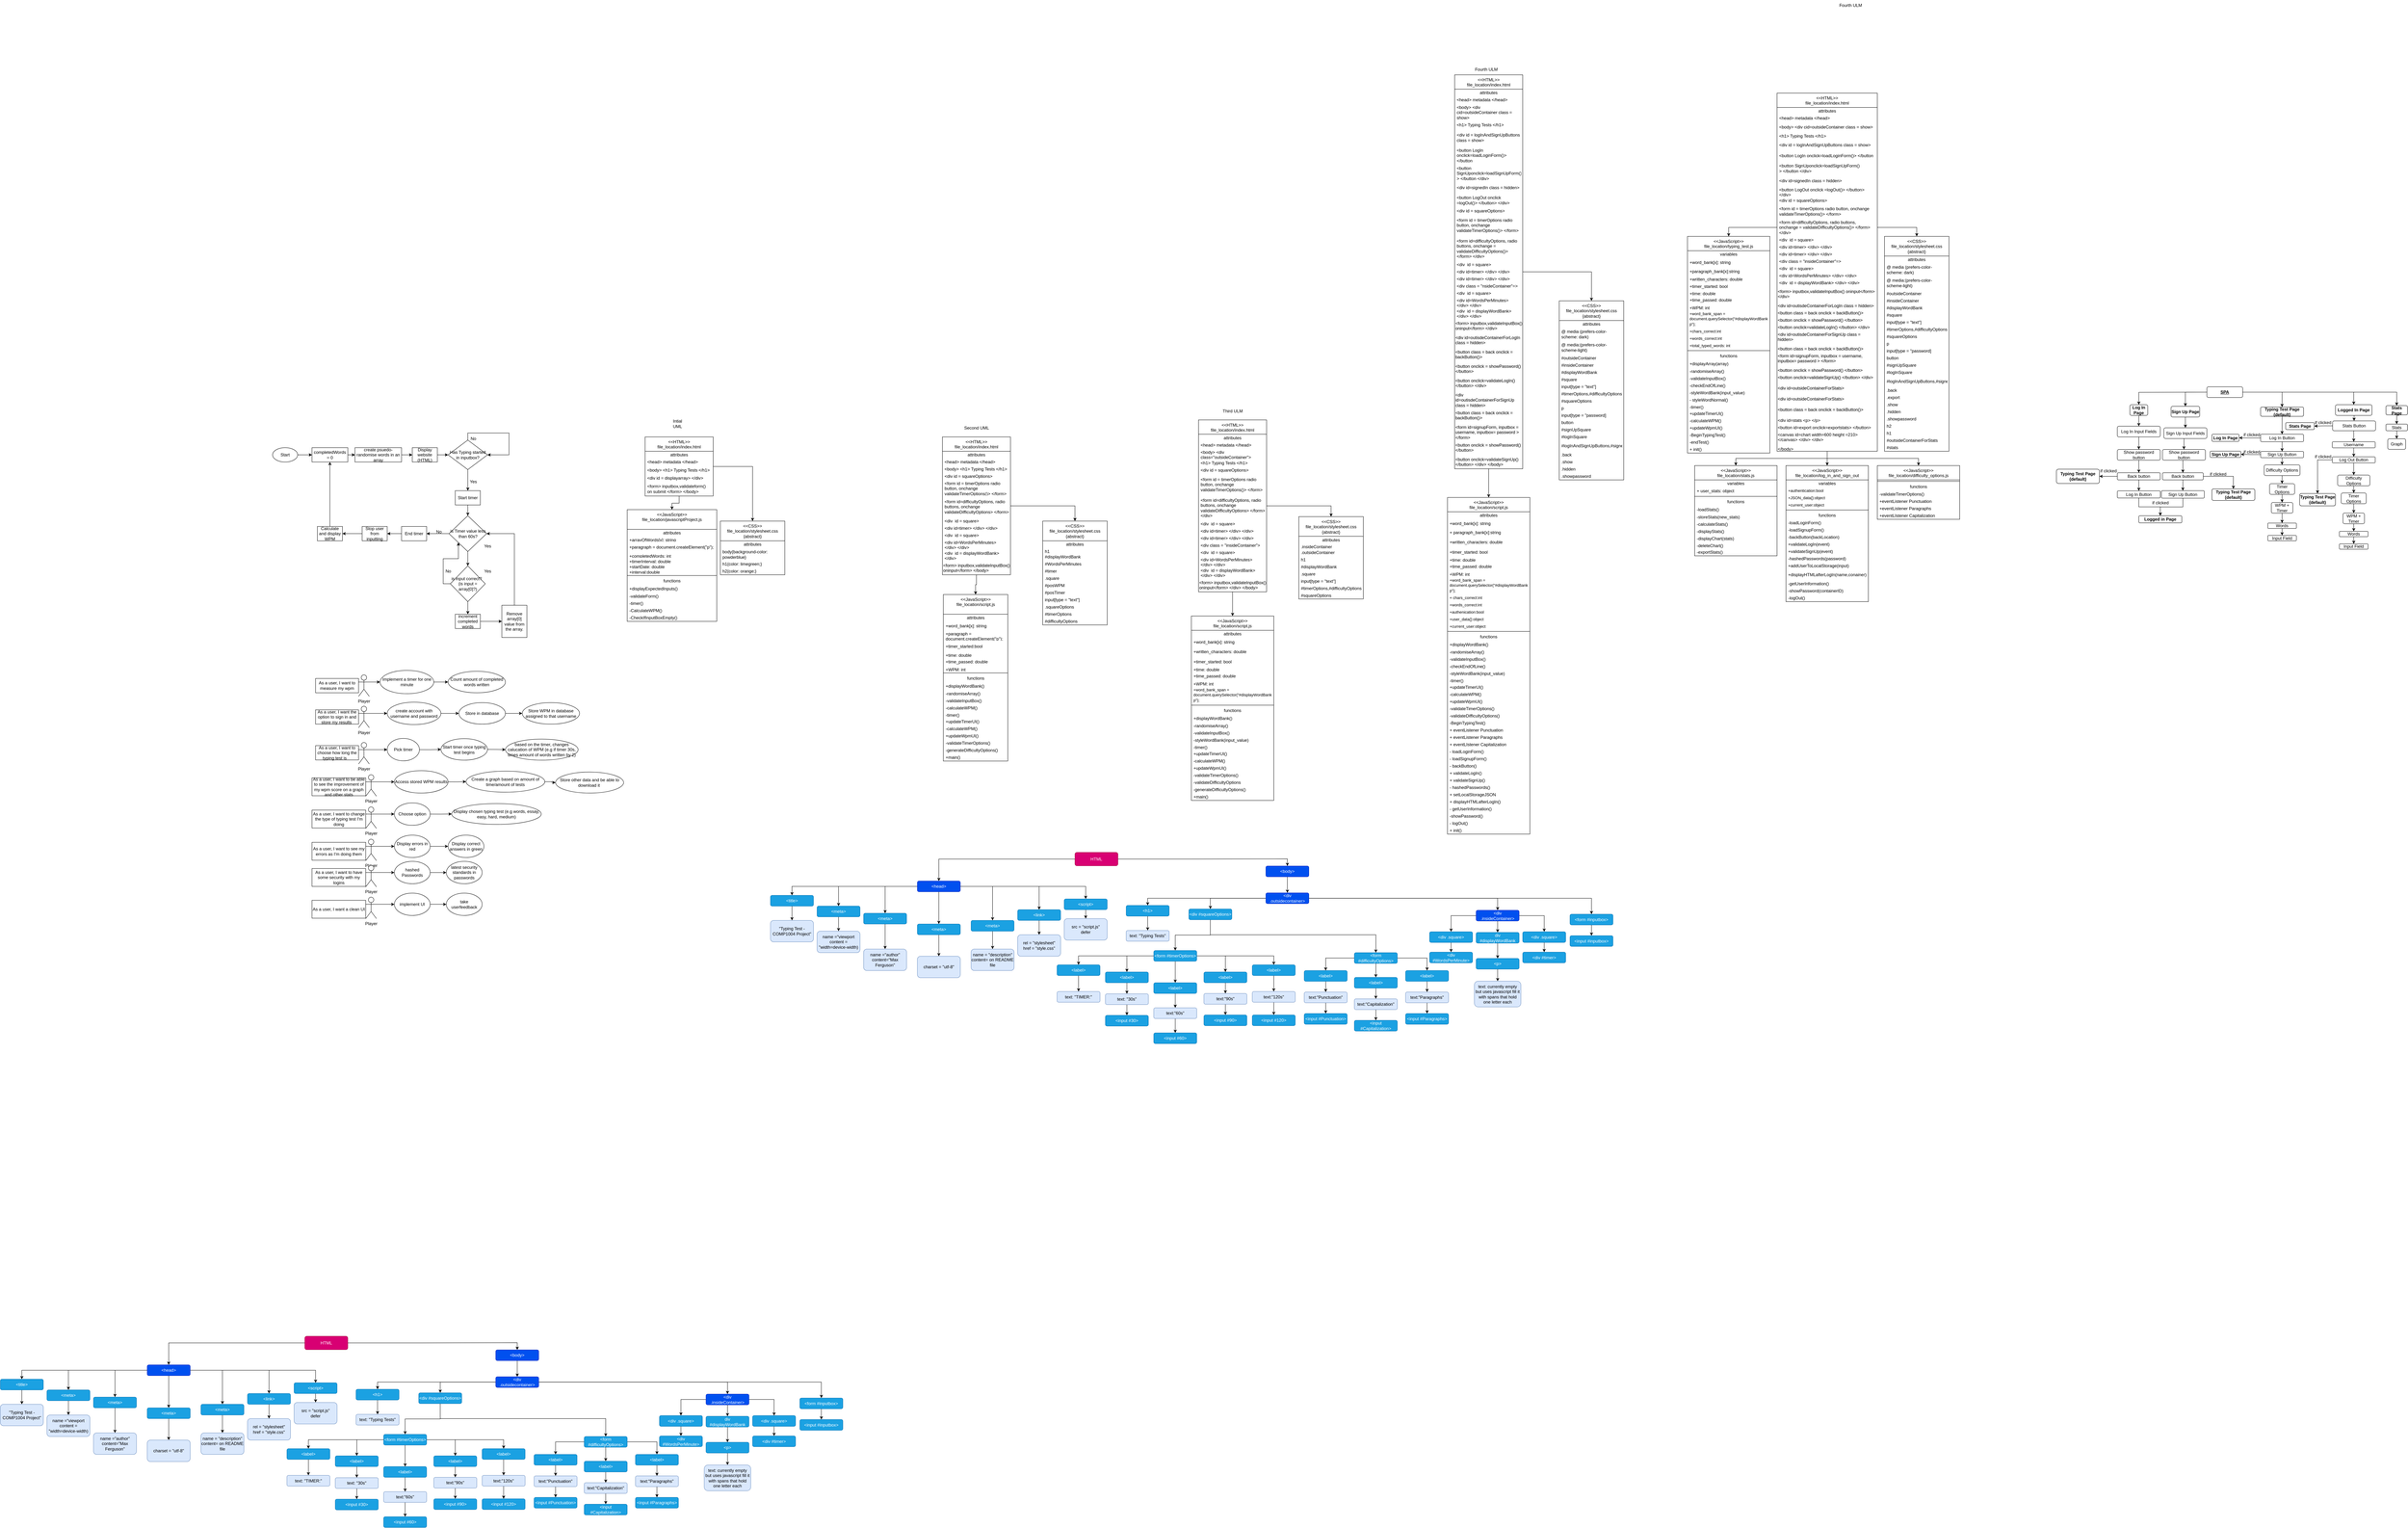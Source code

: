 <mxfile version="24.1.0" type="device">
  <diagram id="C5RBs43oDa-KdzZeNtuy" name="Page-1">
    <mxGraphModel dx="2048" dy="2040" grid="1" gridSize="10" guides="1" tooltips="1" connect="1" arrows="1" fold="1" page="1" pageScale="1" pageWidth="827" pageHeight="1169" math="0" shadow="0">
      <root>
        <mxCell id="WIyWlLk6GJQsqaUBKTNV-0" />
        <mxCell id="WIyWlLk6GJQsqaUBKTNV-1" parent="WIyWlLk6GJQsqaUBKTNV-0" />
        <mxCell id="BUMpz3Wjc4UM3U7FbIUF-25" style="edgeStyle=orthogonalEdgeStyle;rounded=0;orthogonalLoop=1;jettySize=auto;html=1;exitX=1;exitY=0.333;exitDx=0;exitDy=0;exitPerimeter=0;" parent="WIyWlLk6GJQsqaUBKTNV-1" source="BUMpz3Wjc4UM3U7FbIUF-1" target="BUMpz3Wjc4UM3U7FbIUF-18" edge="1">
          <mxGeometry relative="1" as="geometry" />
        </mxCell>
        <mxCell id="BUMpz3Wjc4UM3U7FbIUF-1" value="Player" style="shape=umlActor;verticalLabelPosition=bottom;verticalAlign=top;html=1;outlineConnect=0;" parent="WIyWlLk6GJQsqaUBKTNV-1" vertex="1">
          <mxGeometry x="220" y="724.42" width="30" height="60" as="geometry" />
        </mxCell>
        <mxCell id="BUMpz3Wjc4UM3U7FbIUF-2" value="As a user, I want to measure my wpm" style="rounded=0;whiteSpace=wrap;html=1;" parent="WIyWlLk6GJQsqaUBKTNV-1" vertex="1">
          <mxGeometry x="100" y="734.42" width="120" height="40" as="geometry" />
        </mxCell>
        <mxCell id="BUMpz3Wjc4UM3U7FbIUF-38" style="edgeStyle=orthogonalEdgeStyle;rounded=0;orthogonalLoop=1;jettySize=auto;html=1;exitX=1;exitY=0.333;exitDx=0;exitDy=0;exitPerimeter=0;entryX=0;entryY=0.5;entryDx=0;entryDy=0;" parent="WIyWlLk6GJQsqaUBKTNV-1" source="BUMpz3Wjc4UM3U7FbIUF-14" target="BUMpz3Wjc4UM3U7FbIUF-27" edge="1">
          <mxGeometry relative="1" as="geometry" />
        </mxCell>
        <mxCell id="BUMpz3Wjc4UM3U7FbIUF-14" value="Player" style="shape=umlActor;verticalLabelPosition=bottom;verticalAlign=top;html=1;outlineConnect=0;" parent="WIyWlLk6GJQsqaUBKTNV-1" vertex="1">
          <mxGeometry x="220" y="811.92" width="30" height="60" as="geometry" />
        </mxCell>
        <mxCell id="BUMpz3Wjc4UM3U7FbIUF-22" style="edgeStyle=orthogonalEdgeStyle;rounded=0;orthogonalLoop=1;jettySize=auto;html=1;" parent="WIyWlLk6GJQsqaUBKTNV-1" source="BUMpz3Wjc4UM3U7FbIUF-18" target="BUMpz3Wjc4UM3U7FbIUF-20" edge="1">
          <mxGeometry relative="1" as="geometry" />
        </mxCell>
        <mxCell id="BUMpz3Wjc4UM3U7FbIUF-18" value="Implement a timer for one minute" style="ellipse;whiteSpace=wrap;html=1;" parent="WIyWlLk6GJQsqaUBKTNV-1" vertex="1">
          <mxGeometry x="280" y="711.92" width="150" height="65" as="geometry" />
        </mxCell>
        <mxCell id="BUMpz3Wjc4UM3U7FbIUF-20" value="Count amount of completed words written" style="ellipse;whiteSpace=wrap;html=1;" parent="WIyWlLk6GJQsqaUBKTNV-1" vertex="1">
          <mxGeometry x="470" y="714.42" width="160" height="60" as="geometry" />
        </mxCell>
        <mxCell id="BUMpz3Wjc4UM3U7FbIUF-23" value="As a user, I want the option to sign in and store my results&amp;nbsp;" style="rounded=0;whiteSpace=wrap;html=1;" parent="WIyWlLk6GJQsqaUBKTNV-1" vertex="1">
          <mxGeometry x="100" y="821.92" width="120" height="40" as="geometry" />
        </mxCell>
        <mxCell id="BUMpz3Wjc4UM3U7FbIUF-39" style="edgeStyle=orthogonalEdgeStyle;rounded=0;orthogonalLoop=1;jettySize=auto;html=1;exitX=1;exitY=0.5;exitDx=0;exitDy=0;entryX=0;entryY=0.5;entryDx=0;entryDy=0;" parent="WIyWlLk6GJQsqaUBKTNV-1" source="BUMpz3Wjc4UM3U7FbIUF-27" target="BUMpz3Wjc4UM3U7FbIUF-32" edge="1">
          <mxGeometry relative="1" as="geometry" />
        </mxCell>
        <mxCell id="BUMpz3Wjc4UM3U7FbIUF-27" value="create account with username and password" style="ellipse;whiteSpace=wrap;html=1;" parent="WIyWlLk6GJQsqaUBKTNV-1" vertex="1">
          <mxGeometry x="300" y="800.67" width="150" height="62.5" as="geometry" />
        </mxCell>
        <mxCell id="BUMpz3Wjc4UM3U7FbIUF-41" style="edgeStyle=orthogonalEdgeStyle;rounded=0;orthogonalLoop=1;jettySize=auto;html=1;exitX=1;exitY=0.5;exitDx=0;exitDy=0;entryX=0;entryY=0.5;entryDx=0;entryDy=0;" parent="WIyWlLk6GJQsqaUBKTNV-1" source="BUMpz3Wjc4UM3U7FbIUF-32" target="BUMpz3Wjc4UM3U7FbIUF-34" edge="1">
          <mxGeometry relative="1" as="geometry" />
        </mxCell>
        <mxCell id="BUMpz3Wjc4UM3U7FbIUF-32" value="Store in database" style="ellipse;whiteSpace=wrap;html=1;" parent="WIyWlLk6GJQsqaUBKTNV-1" vertex="1">
          <mxGeometry x="500" y="801.92" width="130" height="60" as="geometry" />
        </mxCell>
        <mxCell id="BUMpz3Wjc4UM3U7FbIUF-34" value="Store WPM in database assigned to that username" style="ellipse;whiteSpace=wrap;html=1;" parent="WIyWlLk6GJQsqaUBKTNV-1" vertex="1">
          <mxGeometry x="677" y="801.92" width="160" height="60" as="geometry" />
        </mxCell>
        <mxCell id="BUMpz3Wjc4UM3U7FbIUF-43" value="As a user, I want to choose how long the typing test is&lt;span style=&quot;white-space: pre;&quot;&gt;&#x9;&lt;/span&gt;" style="rounded=0;whiteSpace=wrap;html=1;" parent="WIyWlLk6GJQsqaUBKTNV-1" vertex="1">
          <mxGeometry x="100" y="921.92" width="120" height="40" as="geometry" />
        </mxCell>
        <mxCell id="BUMpz3Wjc4UM3U7FbIUF-48" style="edgeStyle=orthogonalEdgeStyle;rounded=0;orthogonalLoop=1;jettySize=auto;html=1;exitX=1;exitY=0.333;exitDx=0;exitDy=0;exitPerimeter=0;entryX=0;entryY=0.5;entryDx=0;entryDy=0;" parent="WIyWlLk6GJQsqaUBKTNV-1" source="BUMpz3Wjc4UM3U7FbIUF-49" target="BUMpz3Wjc4UM3U7FbIUF-51" edge="1">
          <mxGeometry relative="1" as="geometry" />
        </mxCell>
        <mxCell id="BUMpz3Wjc4UM3U7FbIUF-49" value="Player" style="shape=umlActor;verticalLabelPosition=bottom;verticalAlign=top;html=1;outlineConnect=0;" parent="WIyWlLk6GJQsqaUBKTNV-1" vertex="1">
          <mxGeometry x="220" y="913.17" width="30" height="60" as="geometry" />
        </mxCell>
        <mxCell id="BUMpz3Wjc4UM3U7FbIUF-50" style="edgeStyle=orthogonalEdgeStyle;rounded=0;orthogonalLoop=1;jettySize=auto;html=1;exitX=1;exitY=0.5;exitDx=0;exitDy=0;entryX=0;entryY=0.5;entryDx=0;entryDy=0;" parent="WIyWlLk6GJQsqaUBKTNV-1" source="BUMpz3Wjc4UM3U7FbIUF-51" target="BUMpz3Wjc4UM3U7FbIUF-53" edge="1">
          <mxGeometry relative="1" as="geometry" />
        </mxCell>
        <mxCell id="BUMpz3Wjc4UM3U7FbIUF-51" value="Pick timer" style="ellipse;whiteSpace=wrap;html=1;" parent="WIyWlLk6GJQsqaUBKTNV-1" vertex="1">
          <mxGeometry x="300" y="901.92" width="90" height="62.5" as="geometry" />
        </mxCell>
        <mxCell id="BUMpz3Wjc4UM3U7FbIUF-52" style="edgeStyle=orthogonalEdgeStyle;rounded=0;orthogonalLoop=1;jettySize=auto;html=1;exitX=1;exitY=0.5;exitDx=0;exitDy=0;entryX=0;entryY=0.5;entryDx=0;entryDy=0;" parent="WIyWlLk6GJQsqaUBKTNV-1" source="BUMpz3Wjc4UM3U7FbIUF-53" target="BUMpz3Wjc4UM3U7FbIUF-54" edge="1">
          <mxGeometry relative="1" as="geometry" />
        </mxCell>
        <mxCell id="BUMpz3Wjc4UM3U7FbIUF-53" value="Start timer once typing test begins" style="ellipse;whiteSpace=wrap;html=1;" parent="WIyWlLk6GJQsqaUBKTNV-1" vertex="1">
          <mxGeometry x="450" y="902.55" width="130" height="60" as="geometry" />
        </mxCell>
        <mxCell id="BUMpz3Wjc4UM3U7FbIUF-54" value="based on the timer, changes calucation of WPM (e.g if timer 30s, times amount of words written by 2)" style="ellipse;whiteSpace=wrap;html=1;" parent="WIyWlLk6GJQsqaUBKTNV-1" vertex="1">
          <mxGeometry x="630" y="903.8" width="203" height="58.75" as="geometry" />
        </mxCell>
        <mxCell id="BUMpz3Wjc4UM3U7FbIUF-55" value="As a user, I want to be able to see the improvement of my wpm score on a graph and other stats" style="rounded=0;whiteSpace=wrap;html=1;" parent="WIyWlLk6GJQsqaUBKTNV-1" vertex="1">
          <mxGeometry x="90" y="1011.92" width="150" height="50" as="geometry" />
        </mxCell>
        <mxCell id="BUMpz3Wjc4UM3U7FbIUF-56" style="edgeStyle=orthogonalEdgeStyle;rounded=0;orthogonalLoop=1;jettySize=auto;html=1;exitX=1;exitY=0.333;exitDx=0;exitDy=0;exitPerimeter=0;entryX=0;entryY=0.5;entryDx=0;entryDy=0;" parent="WIyWlLk6GJQsqaUBKTNV-1" source="BUMpz3Wjc4UM3U7FbIUF-57" target="BUMpz3Wjc4UM3U7FbIUF-59" edge="1">
          <mxGeometry relative="1" as="geometry" />
        </mxCell>
        <mxCell id="BUMpz3Wjc4UM3U7FbIUF-57" value="Player" style="shape=umlActor;verticalLabelPosition=bottom;verticalAlign=top;html=1;outlineConnect=0;" parent="WIyWlLk6GJQsqaUBKTNV-1" vertex="1">
          <mxGeometry x="240" y="1003.17" width="30" height="60" as="geometry" />
        </mxCell>
        <mxCell id="BUMpz3Wjc4UM3U7FbIUF-58" style="edgeStyle=orthogonalEdgeStyle;rounded=0;orthogonalLoop=1;jettySize=auto;html=1;exitX=1;exitY=0.5;exitDx=0;exitDy=0;entryX=0;entryY=0.5;entryDx=0;entryDy=0;" parent="WIyWlLk6GJQsqaUBKTNV-1" source="BUMpz3Wjc4UM3U7FbIUF-59" target="BUMpz3Wjc4UM3U7FbIUF-61" edge="1">
          <mxGeometry relative="1" as="geometry" />
        </mxCell>
        <mxCell id="BUMpz3Wjc4UM3U7FbIUF-59" value="Access stored WPM results" style="ellipse;whiteSpace=wrap;html=1;" parent="WIyWlLk6GJQsqaUBKTNV-1" vertex="1">
          <mxGeometry x="320" y="991.92" width="150" height="62.5" as="geometry" />
        </mxCell>
        <mxCell id="p8AzCGmUNy0oauTD-zlE-71" style="edgeStyle=orthogonalEdgeStyle;rounded=0;orthogonalLoop=1;jettySize=auto;html=1;entryX=0;entryY=0.5;entryDx=0;entryDy=0;" parent="WIyWlLk6GJQsqaUBKTNV-1" source="BUMpz3Wjc4UM3U7FbIUF-61" target="p8AzCGmUNy0oauTD-zlE-70" edge="1">
          <mxGeometry relative="1" as="geometry" />
        </mxCell>
        <mxCell id="BUMpz3Wjc4UM3U7FbIUF-61" value="Create a graph based on amount of time/amount of tests" style="ellipse;whiteSpace=wrap;html=1;" parent="WIyWlLk6GJQsqaUBKTNV-1" vertex="1">
          <mxGeometry x="520" y="993.17" width="220" height="58.75" as="geometry" />
        </mxCell>
        <mxCell id="BUMpz3Wjc4UM3U7FbIUF-63" value="As a user, I want to change the type of typing test I&#39;m doing" style="rounded=0;whiteSpace=wrap;html=1;" parent="WIyWlLk6GJQsqaUBKTNV-1" vertex="1">
          <mxGeometry x="90" y="1101.92" width="150" height="50" as="geometry" />
        </mxCell>
        <mxCell id="BUMpz3Wjc4UM3U7FbIUF-64" style="edgeStyle=orthogonalEdgeStyle;rounded=0;orthogonalLoop=1;jettySize=auto;html=1;exitX=1;exitY=0.333;exitDx=0;exitDy=0;exitPerimeter=0;entryX=0;entryY=0.5;entryDx=0;entryDy=0;" parent="WIyWlLk6GJQsqaUBKTNV-1" source="BUMpz3Wjc4UM3U7FbIUF-65" target="BUMpz3Wjc4UM3U7FbIUF-67" edge="1">
          <mxGeometry relative="1" as="geometry" />
        </mxCell>
        <mxCell id="BUMpz3Wjc4UM3U7FbIUF-65" value="Player" style="shape=umlActor;verticalLabelPosition=bottom;verticalAlign=top;html=1;outlineConnect=0;" parent="WIyWlLk6GJQsqaUBKTNV-1" vertex="1">
          <mxGeometry x="240" y="1093.17" width="30" height="60" as="geometry" />
        </mxCell>
        <mxCell id="BUMpz3Wjc4UM3U7FbIUF-66" style="edgeStyle=orthogonalEdgeStyle;rounded=0;orthogonalLoop=1;jettySize=auto;html=1;exitX=1;exitY=0.5;exitDx=0;exitDy=0;entryX=0;entryY=0.5;entryDx=0;entryDy=0;" parent="WIyWlLk6GJQsqaUBKTNV-1" source="BUMpz3Wjc4UM3U7FbIUF-67" target="BUMpz3Wjc4UM3U7FbIUF-68" edge="1">
          <mxGeometry relative="1" as="geometry" />
        </mxCell>
        <mxCell id="BUMpz3Wjc4UM3U7FbIUF-67" value="Choose option" style="ellipse;whiteSpace=wrap;html=1;" parent="WIyWlLk6GJQsqaUBKTNV-1" vertex="1">
          <mxGeometry x="320" y="1081.92" width="100" height="62.5" as="geometry" />
        </mxCell>
        <mxCell id="BUMpz3Wjc4UM3U7FbIUF-68" value="Display chosen typing test (e.g words, essay, easy, hard, medium)" style="ellipse;whiteSpace=wrap;html=1;" parent="WIyWlLk6GJQsqaUBKTNV-1" vertex="1">
          <mxGeometry x="480" y="1083.8" width="250" height="58.12" as="geometry" />
        </mxCell>
        <mxCell id="BUMpz3Wjc4UM3U7FbIUF-69" value="As a user, I want to see my errors as I&#39;m doing them" style="rounded=0;whiteSpace=wrap;html=1;" parent="WIyWlLk6GJQsqaUBKTNV-1" vertex="1">
          <mxGeometry x="90" y="1191.92" width="150" height="50" as="geometry" />
        </mxCell>
        <mxCell id="BUMpz3Wjc4UM3U7FbIUF-70" style="edgeStyle=orthogonalEdgeStyle;rounded=0;orthogonalLoop=1;jettySize=auto;html=1;exitX=1;exitY=0.333;exitDx=0;exitDy=0;exitPerimeter=0;entryX=0;entryY=0.5;entryDx=0;entryDy=0;" parent="WIyWlLk6GJQsqaUBKTNV-1" source="BUMpz3Wjc4UM3U7FbIUF-71" target="BUMpz3Wjc4UM3U7FbIUF-73" edge="1">
          <mxGeometry relative="1" as="geometry" />
        </mxCell>
        <mxCell id="BUMpz3Wjc4UM3U7FbIUF-71" value="Player" style="shape=umlActor;verticalLabelPosition=bottom;verticalAlign=top;html=1;outlineConnect=0;" parent="WIyWlLk6GJQsqaUBKTNV-1" vertex="1">
          <mxGeometry x="240" y="1183.17" width="30" height="60" as="geometry" />
        </mxCell>
        <mxCell id="7abeuHy95Z2ws_VJC6v6-0" style="edgeStyle=orthogonalEdgeStyle;rounded=0;orthogonalLoop=1;jettySize=auto;html=1;entryX=0;entryY=0.5;entryDx=0;entryDy=0;" parent="WIyWlLk6GJQsqaUBKTNV-1" source="BUMpz3Wjc4UM3U7FbIUF-73" target="7abeuHy95Z2ws_VJC6v6-1" edge="1">
          <mxGeometry relative="1" as="geometry">
            <mxPoint x="470.0" y="1203.17" as="targetPoint" />
          </mxGeometry>
        </mxCell>
        <mxCell id="BUMpz3Wjc4UM3U7FbIUF-73" value="Display errors in red" style="ellipse;whiteSpace=wrap;html=1;" parent="WIyWlLk6GJQsqaUBKTNV-1" vertex="1">
          <mxGeometry x="320" y="1171.92" width="100" height="62.5" as="geometry" />
        </mxCell>
        <mxCell id="BUMpz3Wjc4UM3U7FbIUF-176" style="edgeStyle=orthogonalEdgeStyle;rounded=0;orthogonalLoop=1;jettySize=auto;html=1;entryX=0;entryY=0.5;entryDx=0;entryDy=0;" parent="WIyWlLk6GJQsqaUBKTNV-1" source="BUMpz3Wjc4UM3U7FbIUF-177" target="BUMpz3Wjc4UM3U7FbIUF-194" edge="1">
          <mxGeometry relative="1" as="geometry" />
        </mxCell>
        <mxCell id="BUMpz3Wjc4UM3U7FbIUF-177" value="Start" style="ellipse;whiteSpace=wrap;html=1;" parent="WIyWlLk6GJQsqaUBKTNV-1" vertex="1">
          <mxGeometry x="-20" y="90" width="70" height="40" as="geometry" />
        </mxCell>
        <mxCell id="BUMpz3Wjc4UM3U7FbIUF-178" style="edgeStyle=orthogonalEdgeStyle;rounded=0;orthogonalLoop=1;jettySize=auto;html=1;entryX=0.5;entryY=0;entryDx=0;entryDy=0;" parent="WIyWlLk6GJQsqaUBKTNV-1" source="BUMpz3Wjc4UM3U7FbIUF-179" target="BUMpz3Wjc4UM3U7FbIUF-185" edge="1">
          <mxGeometry relative="1" as="geometry" />
        </mxCell>
        <mxCell id="BUMpz3Wjc4UM3U7FbIUF-179" value="Has Typing started in inputbox?" style="rhombus;whiteSpace=wrap;html=1;" parent="WIyWlLk6GJQsqaUBKTNV-1" vertex="1">
          <mxGeometry x="470" y="68.75" width="110" height="82.5" as="geometry" />
        </mxCell>
        <mxCell id="BUMpz3Wjc4UM3U7FbIUF-180" style="edgeStyle=orthogonalEdgeStyle;rounded=0;orthogonalLoop=1;jettySize=auto;html=1;entryX=0;entryY=0.5;entryDx=0;entryDy=0;" parent="WIyWlLk6GJQsqaUBKTNV-1" source="BUMpz3Wjc4UM3U7FbIUF-181" target="BUMpz3Wjc4UM3U7FbIUF-179" edge="1">
          <mxGeometry relative="1" as="geometry" />
        </mxCell>
        <mxCell id="BUMpz3Wjc4UM3U7FbIUF-181" value="Display website (HTML)" style="rounded=0;whiteSpace=wrap;html=1;" parent="WIyWlLk6GJQsqaUBKTNV-1" vertex="1">
          <mxGeometry x="370" y="90" width="70" height="40" as="geometry" />
        </mxCell>
        <mxCell id="BUMpz3Wjc4UM3U7FbIUF-182" style="edgeStyle=orthogonalEdgeStyle;rounded=0;orthogonalLoop=1;jettySize=auto;html=1;" parent="WIyWlLk6GJQsqaUBKTNV-1" source="BUMpz3Wjc4UM3U7FbIUF-183" target="BUMpz3Wjc4UM3U7FbIUF-181" edge="1">
          <mxGeometry relative="1" as="geometry" />
        </mxCell>
        <mxCell id="BUMpz3Wjc4UM3U7FbIUF-183" value="create psuedo-randomise words in an array" style="rounded=0;whiteSpace=wrap;html=1;" parent="WIyWlLk6GJQsqaUBKTNV-1" vertex="1">
          <mxGeometry x="210" y="90" width="130" height="40" as="geometry" />
        </mxCell>
        <mxCell id="BUMpz3Wjc4UM3U7FbIUF-184" style="edgeStyle=orthogonalEdgeStyle;rounded=0;orthogonalLoop=1;jettySize=auto;html=1;entryX=0.5;entryY=0;entryDx=0;entryDy=0;" parent="WIyWlLk6GJQsqaUBKTNV-1" source="BUMpz3Wjc4UM3U7FbIUF-185" target="BUMpz3Wjc4UM3U7FbIUF-197" edge="1">
          <mxGeometry relative="1" as="geometry" />
        </mxCell>
        <mxCell id="BUMpz3Wjc4UM3U7FbIUF-185" value="Start timer" style="rounded=0;whiteSpace=wrap;html=1;" parent="WIyWlLk6GJQsqaUBKTNV-1" vertex="1">
          <mxGeometry x="490" y="210" width="70" height="40" as="geometry" />
        </mxCell>
        <mxCell id="BUMpz3Wjc4UM3U7FbIUF-186" style="edgeStyle=orthogonalEdgeStyle;rounded=0;orthogonalLoop=1;jettySize=auto;html=1;entryX=0.5;entryY=0;entryDx=0;entryDy=0;" parent="WIyWlLk6GJQsqaUBKTNV-1" source="BUMpz3Wjc4UM3U7FbIUF-188" target="BUMpz3Wjc4UM3U7FbIUF-190" edge="1">
          <mxGeometry relative="1" as="geometry" />
        </mxCell>
        <mxCell id="BUMpz3Wjc4UM3U7FbIUF-187" style="edgeStyle=orthogonalEdgeStyle;rounded=0;orthogonalLoop=1;jettySize=auto;html=1;exitX=0;exitY=0.5;exitDx=0;exitDy=0;entryX=0;entryY=1;entryDx=0;entryDy=0;" parent="WIyWlLk6GJQsqaUBKTNV-1" source="BUMpz3Wjc4UM3U7FbIUF-188" target="BUMpz3Wjc4UM3U7FbIUF-197" edge="1">
          <mxGeometry relative="1" as="geometry" />
        </mxCell>
        <mxCell id="BUMpz3Wjc4UM3U7FbIUF-188" value="is input correct?&amp;nbsp;&amp;nbsp;&lt;br&gt;(is input = array[0]?)" style="rhombus;whiteSpace=wrap;html=1;" parent="WIyWlLk6GJQsqaUBKTNV-1" vertex="1">
          <mxGeometry x="476.25" y="420" width="97.5" height="100" as="geometry" />
        </mxCell>
        <mxCell id="BUMpz3Wjc4UM3U7FbIUF-189" style="edgeStyle=orthogonalEdgeStyle;rounded=0;orthogonalLoop=1;jettySize=auto;html=1;entryX=0;entryY=0.5;entryDx=0;entryDy=0;" parent="WIyWlLk6GJQsqaUBKTNV-1" source="BUMpz3Wjc4UM3U7FbIUF-190" target="BUMpz3Wjc4UM3U7FbIUF-192" edge="1">
          <mxGeometry relative="1" as="geometry">
            <mxPoint x="630" y="575" as="targetPoint" />
          </mxGeometry>
        </mxCell>
        <mxCell id="BUMpz3Wjc4UM3U7FbIUF-190" value="increment completed words&lt;br&gt;" style="rounded=0;whiteSpace=wrap;html=1;" parent="WIyWlLk6GJQsqaUBKTNV-1" vertex="1">
          <mxGeometry x="490" y="555" width="70" height="40" as="geometry" />
        </mxCell>
        <mxCell id="BUMpz3Wjc4UM3U7FbIUF-191" style="edgeStyle=orthogonalEdgeStyle;rounded=0;orthogonalLoop=1;jettySize=auto;html=1;entryX=1;entryY=0.5;entryDx=0;entryDy=0;" parent="WIyWlLk6GJQsqaUBKTNV-1" source="BUMpz3Wjc4UM3U7FbIUF-192" target="BUMpz3Wjc4UM3U7FbIUF-197" edge="1">
          <mxGeometry relative="1" as="geometry">
            <Array as="points">
              <mxPoint x="655" y="330" />
            </Array>
          </mxGeometry>
        </mxCell>
        <mxCell id="BUMpz3Wjc4UM3U7FbIUF-192" value="Remove array[0] value from the array." style="rounded=0;whiteSpace=wrap;html=1;" parent="WIyWlLk6GJQsqaUBKTNV-1" vertex="1">
          <mxGeometry x="620" y="530" width="70" height="90" as="geometry" />
        </mxCell>
        <mxCell id="BUMpz3Wjc4UM3U7FbIUF-193" style="edgeStyle=orthogonalEdgeStyle;rounded=0;orthogonalLoop=1;jettySize=auto;html=1;entryX=0;entryY=0.5;entryDx=0;entryDy=0;" parent="WIyWlLk6GJQsqaUBKTNV-1" source="BUMpz3Wjc4UM3U7FbIUF-194" target="BUMpz3Wjc4UM3U7FbIUF-183" edge="1">
          <mxGeometry relative="1" as="geometry" />
        </mxCell>
        <mxCell id="BUMpz3Wjc4UM3U7FbIUF-194" value="completedWords = 0" style="rounded=0;whiteSpace=wrap;html=1;" parent="WIyWlLk6GJQsqaUBKTNV-1" vertex="1">
          <mxGeometry x="90" y="90" width="100" height="40" as="geometry" />
        </mxCell>
        <mxCell id="BUMpz3Wjc4UM3U7FbIUF-195" style="edgeStyle=orthogonalEdgeStyle;rounded=0;orthogonalLoop=1;jettySize=auto;html=1;" parent="WIyWlLk6GJQsqaUBKTNV-1" source="BUMpz3Wjc4UM3U7FbIUF-197" target="BUMpz3Wjc4UM3U7FbIUF-188" edge="1">
          <mxGeometry relative="1" as="geometry" />
        </mxCell>
        <mxCell id="BUMpz3Wjc4UM3U7FbIUF-196" style="edgeStyle=orthogonalEdgeStyle;rounded=0;orthogonalLoop=1;jettySize=auto;html=1;entryX=1;entryY=0.5;entryDx=0;entryDy=0;" parent="WIyWlLk6GJQsqaUBKTNV-1" source="BUMpz3Wjc4UM3U7FbIUF-197" target="BUMpz3Wjc4UM3U7FbIUF-204" edge="1">
          <mxGeometry relative="1" as="geometry">
            <mxPoint x="410" y="330" as="targetPoint" />
          </mxGeometry>
        </mxCell>
        <mxCell id="BUMpz3Wjc4UM3U7FbIUF-197" value="is Timer value less than 60s?" style="rhombus;whiteSpace=wrap;html=1;" parent="WIyWlLk6GJQsqaUBKTNV-1" vertex="1">
          <mxGeometry x="472.5" y="280" width="105" height="100" as="geometry" />
        </mxCell>
        <mxCell id="BUMpz3Wjc4UM3U7FbIUF-198" value="Yes" style="text;html=1;align=center;verticalAlign=middle;resizable=0;points=[];autosize=1;strokeColor=none;fillColor=none;" parent="WIyWlLk6GJQsqaUBKTNV-1" vertex="1">
          <mxGeometry x="520" y="170" width="40" height="30" as="geometry" />
        </mxCell>
        <mxCell id="BUMpz3Wjc4UM3U7FbIUF-199" value="No" style="text;html=1;align=center;verticalAlign=middle;resizable=0;points=[];autosize=1;strokeColor=none;fillColor=none;" parent="WIyWlLk6GJQsqaUBKTNV-1" vertex="1">
          <mxGeometry x="520" y="50" width="40" height="30" as="geometry" />
        </mxCell>
        <mxCell id="BUMpz3Wjc4UM3U7FbIUF-200" value="Yes" style="text;html=1;align=center;verticalAlign=middle;resizable=0;points=[];autosize=1;strokeColor=none;fillColor=none;" parent="WIyWlLk6GJQsqaUBKTNV-1" vertex="1">
          <mxGeometry x="560" y="350" width="40" height="30" as="geometry" />
        </mxCell>
        <mxCell id="BUMpz3Wjc4UM3U7FbIUF-201" value="Yes" style="text;html=1;align=center;verticalAlign=middle;resizable=0;points=[];autosize=1;strokeColor=none;fillColor=none;" parent="WIyWlLk6GJQsqaUBKTNV-1" vertex="1">
          <mxGeometry x="560" y="420" width="40" height="30" as="geometry" />
        </mxCell>
        <mxCell id="BUMpz3Wjc4UM3U7FbIUF-202" style="edgeStyle=orthogonalEdgeStyle;rounded=0;orthogonalLoop=1;jettySize=auto;html=1;entryX=1;entryY=0.5;entryDx=0;entryDy=0;" parent="WIyWlLk6GJQsqaUBKTNV-1" source="BUMpz3Wjc4UM3U7FbIUF-179" target="BUMpz3Wjc4UM3U7FbIUF-179" edge="1">
          <mxGeometry relative="1" as="geometry">
            <Array as="points">
              <mxPoint x="525" y="49" />
              <mxPoint x="640" y="49" />
              <mxPoint x="640" y="110" />
            </Array>
          </mxGeometry>
        </mxCell>
        <mxCell id="BUMpz3Wjc4UM3U7FbIUF-203" style="edgeStyle=orthogonalEdgeStyle;rounded=0;orthogonalLoop=1;jettySize=auto;html=1;" parent="WIyWlLk6GJQsqaUBKTNV-1" source="BUMpz3Wjc4UM3U7FbIUF-204" edge="1">
          <mxGeometry relative="1" as="geometry">
            <mxPoint x="300" y="330" as="targetPoint" />
          </mxGeometry>
        </mxCell>
        <mxCell id="BUMpz3Wjc4UM3U7FbIUF-204" value="End timer" style="rounded=0;whiteSpace=wrap;html=1;" parent="WIyWlLk6GJQsqaUBKTNV-1" vertex="1">
          <mxGeometry x="340" y="310" width="70" height="40" as="geometry" />
        </mxCell>
        <mxCell id="BUMpz3Wjc4UM3U7FbIUF-205" style="edgeStyle=orthogonalEdgeStyle;rounded=0;orthogonalLoop=1;jettySize=auto;html=1;entryX=1;entryY=0.5;entryDx=0;entryDy=0;" parent="WIyWlLk6GJQsqaUBKTNV-1" source="BUMpz3Wjc4UM3U7FbIUF-206" target="BUMpz3Wjc4UM3U7FbIUF-209" edge="1">
          <mxGeometry relative="1" as="geometry">
            <mxPoint x="170" y="330" as="targetPoint" />
          </mxGeometry>
        </mxCell>
        <mxCell id="BUMpz3Wjc4UM3U7FbIUF-206" value="Stop user from inputting" style="rounded=0;whiteSpace=wrap;html=1;" parent="WIyWlLk6GJQsqaUBKTNV-1" vertex="1">
          <mxGeometry x="230" y="310" width="70" height="40" as="geometry" />
        </mxCell>
        <mxCell id="BUMpz3Wjc4UM3U7FbIUF-207" value="No" style="text;html=1;align=center;verticalAlign=middle;resizable=0;points=[];autosize=1;strokeColor=none;fillColor=none;" parent="WIyWlLk6GJQsqaUBKTNV-1" vertex="1">
          <mxGeometry x="450" y="420" width="40" height="30" as="geometry" />
        </mxCell>
        <mxCell id="BUMpz3Wjc4UM3U7FbIUF-208" value="No" style="text;html=1;align=center;verticalAlign=middle;resizable=0;points=[];autosize=1;strokeColor=none;fillColor=none;" parent="WIyWlLk6GJQsqaUBKTNV-1" vertex="1">
          <mxGeometry x="424" y="310" width="40" height="30" as="geometry" />
        </mxCell>
        <mxCell id="BUMpz3Wjc4UM3U7FbIUF-209" value="Calculate and display WPM" style="rounded=0;whiteSpace=wrap;html=1;" parent="WIyWlLk6GJQsqaUBKTNV-1" vertex="1">
          <mxGeometry x="105" y="310" width="70" height="40" as="geometry" />
        </mxCell>
        <mxCell id="BUMpz3Wjc4UM3U7FbIUF-210" style="edgeStyle=orthogonalEdgeStyle;rounded=0;orthogonalLoop=1;jettySize=auto;html=1;entryX=0.5;entryY=1;entryDx=0;entryDy=0;" parent="WIyWlLk6GJQsqaUBKTNV-1" source="BUMpz3Wjc4UM3U7FbIUF-209" target="BUMpz3Wjc4UM3U7FbIUF-194" edge="1">
          <mxGeometry relative="1" as="geometry" />
        </mxCell>
        <mxCell id="BUMpz3Wjc4UM3U7FbIUF-252" style="edgeStyle=orthogonalEdgeStyle;rounded=0;orthogonalLoop=1;jettySize=auto;html=1;entryX=0.5;entryY=0;entryDx=0;entryDy=0;" parent="WIyWlLk6GJQsqaUBKTNV-1" source="BUMpz3Wjc4UM3U7FbIUF-211" target="BUMpz3Wjc4UM3U7FbIUF-242" edge="1">
          <mxGeometry relative="1" as="geometry" />
        </mxCell>
        <mxCell id="BUMpz3Wjc4UM3U7FbIUF-253" style="edgeStyle=orthogonalEdgeStyle;rounded=0;orthogonalLoop=1;jettySize=auto;html=1;entryX=0.5;entryY=0;entryDx=0;entryDy=0;" parent="WIyWlLk6GJQsqaUBKTNV-1" source="BUMpz3Wjc4UM3U7FbIUF-211" target="BUMpz3Wjc4UM3U7FbIUF-224" edge="1">
          <mxGeometry relative="1" as="geometry" />
        </mxCell>
        <mxCell id="BUMpz3Wjc4UM3U7FbIUF-211" value="&amp;lt;&amp;lt;HTML&amp;gt;&amp;gt;&lt;br&gt;file_location/index.html" style="swimlane;fontStyle=0;align=center;verticalAlign=top;childLayout=stackLayout;horizontal=1;startSize=40;horizontalStack=0;resizeParent=1;resizeParentMax=0;resizeLast=0;collapsible=0;marginBottom=0;html=1;whiteSpace=wrap;" parent="WIyWlLk6GJQsqaUBKTNV-1" vertex="1">
          <mxGeometry x="1020" y="60" width="190" height="165" as="geometry" />
        </mxCell>
        <mxCell id="BUMpz3Wjc4UM3U7FbIUF-212" value="attributes" style="text;html=1;strokeColor=none;fillColor=none;align=center;verticalAlign=middle;spacingLeft=4;spacingRight=4;overflow=hidden;rotatable=0;points=[[0,0.5],[1,0.5]];portConstraint=eastwest;whiteSpace=wrap;" parent="BUMpz3Wjc4UM3U7FbIUF-211" vertex="1">
          <mxGeometry y="40" width="190" height="20" as="geometry" />
        </mxCell>
        <mxCell id="BUMpz3Wjc4UM3U7FbIUF-213" value="&amp;lt;head&amp;gt; metadata &amp;lt;/head&amp;gt;" style="text;html=1;strokeColor=none;fillColor=none;align=left;verticalAlign=middle;spacingLeft=4;spacingRight=4;overflow=hidden;rotatable=0;points=[[0,0.5],[1,0.5]];portConstraint=eastwest;whiteSpace=wrap;" parent="BUMpz3Wjc4UM3U7FbIUF-211" vertex="1">
          <mxGeometry y="60" width="190" height="20" as="geometry" />
        </mxCell>
        <mxCell id="BUMpz3Wjc4UM3U7FbIUF-215" value="&amp;lt;body&amp;gt; &amp;lt;h1&amp;gt; Typing Tests &amp;lt;/h1&amp;gt;&lt;br&gt;" style="text;html=1;strokeColor=none;fillColor=none;align=left;verticalAlign=middle;spacingLeft=4;spacingRight=4;overflow=hidden;rotatable=0;points=[[0,0.5],[1,0.5]];portConstraint=eastwest;whiteSpace=wrap;" parent="BUMpz3Wjc4UM3U7FbIUF-211" vertex="1">
          <mxGeometry y="80" width="190" height="25" as="geometry" />
        </mxCell>
        <mxCell id="BUMpz3Wjc4UM3U7FbIUF-221" value="&amp;lt;div id = displayarray&amp;gt; &amp;lt;/div&amp;gt;" style="text;html=1;strokeColor=none;fillColor=none;align=left;verticalAlign=middle;spacingLeft=4;spacingRight=4;overflow=hidden;rotatable=0;points=[[0,0.5],[1,0.5]];portConstraint=eastwest;whiteSpace=wrap;" parent="BUMpz3Wjc4UM3U7FbIUF-211" vertex="1">
          <mxGeometry y="105" width="190" height="20" as="geometry" />
        </mxCell>
        <mxCell id="BUMpz3Wjc4UM3U7FbIUF-222" value="&amp;lt;form&amp;gt; inputbox,validateform() on submit &amp;lt;/form&amp;gt; &amp;lt;/body&amp;gt;" style="text;html=1;strokeColor=none;fillColor=none;align=left;verticalAlign=middle;spacingLeft=4;spacingRight=4;overflow=hidden;rotatable=0;points=[[0,0.5],[1,0.5]];portConstraint=eastwest;whiteSpace=wrap;" parent="BUMpz3Wjc4UM3U7FbIUF-211" vertex="1">
          <mxGeometry y="125" width="190" height="40" as="geometry" />
        </mxCell>
        <mxCell id="BUMpz3Wjc4UM3U7FbIUF-224" value="&amp;lt;&amp;lt;JavaScript&amp;gt;&amp;gt;&lt;br&gt;file_location/javascriptProject.js" style="swimlane;fontStyle=0;align=center;verticalAlign=top;childLayout=stackLayout;horizontal=1;startSize=55;horizontalStack=0;resizeParent=1;resizeParentMax=0;resizeLast=0;collapsible=0;marginBottom=0;html=1;whiteSpace=wrap;" parent="WIyWlLk6GJQsqaUBKTNV-1" vertex="1">
          <mxGeometry x="970" y="263" width="250" height="312" as="geometry" />
        </mxCell>
        <mxCell id="BUMpz3Wjc4UM3U7FbIUF-225" value="attributes" style="text;html=1;strokeColor=none;fillColor=none;align=center;verticalAlign=middle;spacingLeft=4;spacingRight=4;overflow=hidden;rotatable=0;points=[[0,0.5],[1,0.5]];portConstraint=eastwest;whiteSpace=wrap;" parent="BUMpz3Wjc4UM3U7FbIUF-224" vertex="1">
          <mxGeometry y="55" width="250" height="20" as="geometry" />
        </mxCell>
        <mxCell id="BUMpz3Wjc4UM3U7FbIUF-228" value="+arrayOfWords[x]: string" style="text;html=1;strokeColor=none;fillColor=none;align=left;verticalAlign=middle;spacingLeft=4;spacingRight=4;overflow=hidden;rotatable=0;points=[[0,0.5],[1,0.5]];portConstraint=eastwest;whiteSpace=wrap;" parent="BUMpz3Wjc4UM3U7FbIUF-224" vertex="1">
          <mxGeometry y="75" width="250" height="15" as="geometry" />
        </mxCell>
        <mxCell id="BUMpz3Wjc4UM3U7FbIUF-255" value="+paragraph = document.createElement(&quot;p&quot;);" style="text;html=1;strokeColor=none;fillColor=none;align=left;verticalAlign=middle;spacingLeft=4;spacingRight=4;overflow=hidden;rotatable=0;points=[[0,0.5],[1,0.5]];portConstraint=eastwest;whiteSpace=wrap;" parent="BUMpz3Wjc4UM3U7FbIUF-224" vertex="1">
          <mxGeometry y="90" width="250" height="30" as="geometry" />
        </mxCell>
        <mxCell id="BUMpz3Wjc4UM3U7FbIUF-232" value="+completedWords: int" style="text;html=1;strokeColor=none;fillColor=none;align=left;verticalAlign=middle;spacingLeft=4;spacingRight=4;overflow=hidden;rotatable=0;points=[[0,0.5],[1,0.5]];portConstraint=eastwest;whiteSpace=wrap;" parent="BUMpz3Wjc4UM3U7FbIUF-224" vertex="1">
          <mxGeometry y="120" width="250" height="15" as="geometry" />
        </mxCell>
        <mxCell id="BUMpz3Wjc4UM3U7FbIUF-234" value="+timerInterval: double" style="text;html=1;strokeColor=none;fillColor=none;align=left;verticalAlign=middle;spacingLeft=4;spacingRight=4;overflow=hidden;rotatable=0;points=[[0,0.5],[1,0.5]];portConstraint=eastwest;whiteSpace=wrap;" parent="BUMpz3Wjc4UM3U7FbIUF-224" vertex="1">
          <mxGeometry y="135" width="250" height="15" as="geometry" />
        </mxCell>
        <mxCell id="BUMpz3Wjc4UM3U7FbIUF-235" value="+startDate: double" style="text;html=1;strokeColor=none;fillColor=none;align=left;verticalAlign=middle;spacingLeft=4;spacingRight=4;overflow=hidden;rotatable=0;points=[[0,0.5],[1,0.5]];portConstraint=eastwest;whiteSpace=wrap;" parent="BUMpz3Wjc4UM3U7FbIUF-224" vertex="1">
          <mxGeometry y="150" width="250" height="15" as="geometry" />
        </mxCell>
        <mxCell id="BUMpz3Wjc4UM3U7FbIUF-237" value="+interval:double" style="text;html=1;strokeColor=none;fillColor=none;align=left;verticalAlign=middle;spacingLeft=4;spacingRight=4;overflow=hidden;rotatable=0;points=[[0,0.5],[1,0.5]];portConstraint=eastwest;whiteSpace=wrap;" parent="BUMpz3Wjc4UM3U7FbIUF-224" vertex="1">
          <mxGeometry y="165" width="250" height="15" as="geometry" />
        </mxCell>
        <mxCell id="BUMpz3Wjc4UM3U7FbIUF-229" value="" style="line;strokeWidth=1;fillColor=none;align=left;verticalAlign=middle;spacingTop=-1;spacingLeft=3;spacingRight=3;rotatable=0;labelPosition=right;points=[];portConstraint=eastwest;" parent="BUMpz3Wjc4UM3U7FbIUF-224" vertex="1">
          <mxGeometry y="180" width="250" height="8" as="geometry" />
        </mxCell>
        <mxCell id="BUMpz3Wjc4UM3U7FbIUF-230" value="functions" style="text;html=1;strokeColor=none;fillColor=none;align=center;verticalAlign=middle;spacingLeft=4;spacingRight=4;overflow=hidden;rotatable=0;points=[[0,0.5],[1,0.5]];portConstraint=eastwest;whiteSpace=wrap;" parent="BUMpz3Wjc4UM3U7FbIUF-224" vertex="1">
          <mxGeometry y="188" width="250" height="22" as="geometry" />
        </mxCell>
        <mxCell id="BUMpz3Wjc4UM3U7FbIUF-231" value="+displayExpectedInputs()" style="text;html=1;strokeColor=none;fillColor=none;align=left;verticalAlign=middle;spacingLeft=4;spacingRight=4;overflow=hidden;rotatable=0;points=[[0,0.5],[1,0.5]];portConstraint=eastwest;whiteSpace=wrap;" parent="BUMpz3Wjc4UM3U7FbIUF-224" vertex="1">
          <mxGeometry y="210" width="250" height="22" as="geometry" />
        </mxCell>
        <mxCell id="BUMpz3Wjc4UM3U7FbIUF-238" value="-validateForm()" style="text;html=1;strokeColor=none;fillColor=none;align=left;verticalAlign=middle;spacingLeft=4;spacingRight=4;overflow=hidden;rotatable=0;points=[[0,0.5],[1,0.5]];portConstraint=eastwest;whiteSpace=wrap;" parent="BUMpz3Wjc4UM3U7FbIUF-224" vertex="1">
          <mxGeometry y="232" width="250" height="20" as="geometry" />
        </mxCell>
        <mxCell id="BUMpz3Wjc4UM3U7FbIUF-239" value="-timer()" style="text;html=1;strokeColor=none;fillColor=none;align=left;verticalAlign=middle;spacingLeft=4;spacingRight=4;overflow=hidden;rotatable=0;points=[[0,0.5],[1,0.5]];portConstraint=eastwest;whiteSpace=wrap;" parent="BUMpz3Wjc4UM3U7FbIUF-224" vertex="1">
          <mxGeometry y="252" width="250" height="20" as="geometry" />
        </mxCell>
        <mxCell id="BUMpz3Wjc4UM3U7FbIUF-240" value="-CalculateWPM()" style="text;html=1;strokeColor=none;fillColor=none;align=left;verticalAlign=middle;spacingLeft=4;spacingRight=4;overflow=hidden;rotatable=0;points=[[0,0.5],[1,0.5]];portConstraint=eastwest;whiteSpace=wrap;" parent="BUMpz3Wjc4UM3U7FbIUF-224" vertex="1">
          <mxGeometry y="272" width="250" height="20" as="geometry" />
        </mxCell>
        <mxCell id="BUMpz3Wjc4UM3U7FbIUF-241" value="-CheckIfInputBoxEmpty()" style="text;html=1;strokeColor=none;fillColor=none;align=left;verticalAlign=middle;spacingLeft=4;spacingRight=4;overflow=hidden;rotatable=0;points=[[0,0.5],[1,0.5]];portConstraint=eastwest;whiteSpace=wrap;" parent="BUMpz3Wjc4UM3U7FbIUF-224" vertex="1">
          <mxGeometry y="292" width="250" height="20" as="geometry" />
        </mxCell>
        <mxCell id="BUMpz3Wjc4UM3U7FbIUF-242" value="&amp;lt;&amp;lt;CSS&amp;gt;&amp;gt;&lt;br&gt;file_location/stylesheet.css&lt;br&gt;{abstract}" style="swimlane;fontStyle=0;align=center;verticalAlign=top;childLayout=stackLayout;horizontal=1;startSize=55;horizontalStack=0;resizeParent=1;resizeParentMax=0;resizeLast=0;collapsible=0;marginBottom=0;html=1;whiteSpace=wrap;" parent="WIyWlLk6GJQsqaUBKTNV-1" vertex="1">
          <mxGeometry x="1230" y="295" width="180" height="150" as="geometry" />
        </mxCell>
        <mxCell id="BUMpz3Wjc4UM3U7FbIUF-243" value="attributes" style="text;html=1;strokeColor=none;fillColor=none;align=center;verticalAlign=middle;spacingLeft=4;spacingRight=4;overflow=hidden;rotatable=0;points=[[0,0.5],[1,0.5]];portConstraint=eastwest;whiteSpace=wrap;" parent="BUMpz3Wjc4UM3U7FbIUF-242" vertex="1">
          <mxGeometry y="55" width="180" height="20" as="geometry" />
        </mxCell>
        <mxCell id="BUMpz3Wjc4UM3U7FbIUF-244" value="body{background-color: powderblue}" style="text;html=1;strokeColor=none;fillColor=none;align=left;verticalAlign=middle;spacingLeft=4;spacingRight=4;overflow=hidden;rotatable=0;points=[[0,0.5],[1,0.5]];portConstraint=eastwest;whiteSpace=wrap;" parent="BUMpz3Wjc4UM3U7FbIUF-242" vertex="1">
          <mxGeometry y="75" width="180" height="35" as="geometry" />
        </mxCell>
        <mxCell id="BUMpz3Wjc4UM3U7FbIUF-250" value="h1{color: limegreen;}" style="text;html=1;strokeColor=none;fillColor=none;align=left;verticalAlign=middle;spacingLeft=4;spacingRight=4;overflow=hidden;rotatable=0;points=[[0,0.5],[1,0.5]];portConstraint=eastwest;whiteSpace=wrap;" parent="BUMpz3Wjc4UM3U7FbIUF-242" vertex="1">
          <mxGeometry y="110" width="180" height="20" as="geometry" />
        </mxCell>
        <mxCell id="BUMpz3Wjc4UM3U7FbIUF-251" value="h2{color: orange;}" style="text;html=1;strokeColor=none;fillColor=none;align=left;verticalAlign=middle;spacingLeft=4;spacingRight=4;overflow=hidden;rotatable=0;points=[[0,0.5],[1,0.5]];portConstraint=eastwest;whiteSpace=wrap;" parent="BUMpz3Wjc4UM3U7FbIUF-242" vertex="1">
          <mxGeometry y="130" width="180" height="20" as="geometry" />
        </mxCell>
        <mxCell id="5qXcKtY7v4SJ1dISPhst-3" style="edgeStyle=orthogonalEdgeStyle;rounded=0;orthogonalLoop=1;jettySize=auto;html=1;entryX=0.5;entryY=0;entryDx=0;entryDy=0;" parent="WIyWlLk6GJQsqaUBKTNV-1" source="5qXcKtY7v4SJ1dISPhst-5" target="5qXcKtY7v4SJ1dISPhst-26" edge="1">
          <mxGeometry relative="1" as="geometry" />
        </mxCell>
        <mxCell id="5qXcKtY7v4SJ1dISPhst-4" style="edgeStyle=orthogonalEdgeStyle;rounded=0;orthogonalLoop=1;jettySize=auto;html=1;entryX=0.5;entryY=0;entryDx=0;entryDy=0;" parent="WIyWlLk6GJQsqaUBKTNV-1" source="5qXcKtY7v4SJ1dISPhst-5" target="5qXcKtY7v4SJ1dISPhst-11" edge="1">
          <mxGeometry relative="1" as="geometry" />
        </mxCell>
        <mxCell id="5qXcKtY7v4SJ1dISPhst-5" value="&amp;lt;&amp;lt;HTML&amp;gt;&amp;gt;&lt;br&gt;file_location/index.html" style="swimlane;fontStyle=0;align=center;verticalAlign=top;childLayout=stackLayout;horizontal=1;startSize=40;horizontalStack=0;resizeParent=1;resizeParentMax=0;resizeLast=0;collapsible=0;marginBottom=0;html=1;whiteSpace=wrap;" parent="WIyWlLk6GJQsqaUBKTNV-1" vertex="1">
          <mxGeometry x="1850" y="60" width="190" height="385" as="geometry" />
        </mxCell>
        <mxCell id="5qXcKtY7v4SJ1dISPhst-6" value="attributes" style="text;html=1;strokeColor=none;fillColor=none;align=center;verticalAlign=middle;spacingLeft=4;spacingRight=4;overflow=hidden;rotatable=0;points=[[0,0.5],[1,0.5]];portConstraint=eastwest;whiteSpace=wrap;" parent="5qXcKtY7v4SJ1dISPhst-5" vertex="1">
          <mxGeometry y="40" width="190" height="20" as="geometry" />
        </mxCell>
        <mxCell id="5qXcKtY7v4SJ1dISPhst-7" value="&amp;lt;head&amp;gt; metadata &amp;lt;/head&amp;gt;" style="text;html=1;strokeColor=none;fillColor=none;align=left;verticalAlign=middle;spacingLeft=4;spacingRight=4;overflow=hidden;rotatable=0;points=[[0,0.5],[1,0.5]];portConstraint=eastwest;whiteSpace=wrap;" parent="5qXcKtY7v4SJ1dISPhst-5" vertex="1">
          <mxGeometry y="60" width="190" height="20" as="geometry" />
        </mxCell>
        <mxCell id="5qXcKtY7v4SJ1dISPhst-8" value="&amp;lt;body&amp;gt; &amp;lt;h1&amp;gt; Typing Tests &amp;lt;/h1&amp;gt;&lt;br&gt;" style="text;html=1;strokeColor=none;fillColor=none;align=left;verticalAlign=middle;spacingLeft=4;spacingRight=4;overflow=hidden;rotatable=0;points=[[0,0.5],[1,0.5]];portConstraint=eastwest;whiteSpace=wrap;" parent="5qXcKtY7v4SJ1dISPhst-5" vertex="1">
          <mxGeometry y="80" width="190" height="20" as="geometry" />
        </mxCell>
        <mxCell id="5qXcKtY7v4SJ1dISPhst-9" value="&amp;lt;div id = squareOptions&amp;gt;" style="text;html=1;strokeColor=none;fillColor=none;align=left;verticalAlign=middle;spacingLeft=4;spacingRight=4;overflow=hidden;rotatable=0;points=[[0,0.5],[1,0.5]];portConstraint=eastwest;whiteSpace=wrap;" parent="5qXcKtY7v4SJ1dISPhst-5" vertex="1">
          <mxGeometry y="100" width="190" height="20" as="geometry" />
        </mxCell>
        <mxCell id="5qXcKtY7v4SJ1dISPhst-51" value="&amp;lt;form id = timerOptions radio button, onchange validateTimerOptions()&amp;gt; &amp;lt;/form&amp;gt;" style="text;html=1;strokeColor=none;fillColor=none;align=left;verticalAlign=middle;spacingLeft=4;spacingRight=4;overflow=hidden;rotatable=0;points=[[0,0.5],[1,0.5]];portConstraint=eastwest;whiteSpace=wrap;" parent="5qXcKtY7v4SJ1dISPhst-5" vertex="1">
          <mxGeometry y="120" width="190" height="45" as="geometry" />
        </mxCell>
        <mxCell id="5qXcKtY7v4SJ1dISPhst-10" value="&amp;lt;form id=difficultyOptions, radio buttons, onchange validateDifficultyOptions&amp;gt; &amp;lt;/form&amp;gt;" style="text;html=1;strokeColor=none;fillColor=none;align=left;verticalAlign=middle;spacingLeft=4;spacingRight=4;overflow=hidden;rotatable=0;points=[[0,0.5],[1,0.5]];portConstraint=eastwest;whiteSpace=wrap;" parent="5qXcKtY7v4SJ1dISPhst-5" vertex="1">
          <mxGeometry y="165" width="190" height="60" as="geometry" />
        </mxCell>
        <mxCell id="5qXcKtY7v4SJ1dISPhst-52" value="&amp;lt;div&amp;nbsp; id = square&amp;gt;" style="text;html=1;strokeColor=none;fillColor=none;align=left;verticalAlign=middle;spacingLeft=4;spacingRight=4;overflow=hidden;rotatable=0;points=[[0,0.5],[1,0.5]];portConstraint=eastwest;whiteSpace=wrap;" parent="5qXcKtY7v4SJ1dISPhst-5" vertex="1">
          <mxGeometry y="225" width="190" height="20" as="geometry" />
        </mxCell>
        <mxCell id="5qXcKtY7v4SJ1dISPhst-53" value="&amp;lt;div id=timer&amp;gt; &amp;lt;/div&amp;gt; &amp;lt;/div&amp;gt;" style="text;html=1;strokeColor=none;fillColor=none;align=left;verticalAlign=middle;spacingLeft=4;spacingRight=4;overflow=hidden;rotatable=0;points=[[0,0.5],[1,0.5]];portConstraint=eastwest;whiteSpace=wrap;" parent="5qXcKtY7v4SJ1dISPhst-5" vertex="1">
          <mxGeometry y="245" width="190" height="20" as="geometry" />
        </mxCell>
        <mxCell id="5qXcKtY7v4SJ1dISPhst-54" value="&amp;lt;div&amp;nbsp; id = square&amp;gt;" style="text;html=1;strokeColor=none;fillColor=none;align=left;verticalAlign=middle;spacingLeft=4;spacingRight=4;overflow=hidden;rotatable=0;points=[[0,0.5],[1,0.5]];portConstraint=eastwest;whiteSpace=wrap;" parent="5qXcKtY7v4SJ1dISPhst-5" vertex="1">
          <mxGeometry y="265" width="190" height="20" as="geometry" />
        </mxCell>
        <mxCell id="5qXcKtY7v4SJ1dISPhst-55" value="&amp;lt;div id=WordsPerMinutes&amp;gt; &amp;lt;/div&amp;gt; &amp;lt;/div&amp;gt;" style="text;html=1;strokeColor=none;fillColor=none;align=left;verticalAlign=middle;spacingLeft=4;spacingRight=4;overflow=hidden;rotatable=0;points=[[0,0.5],[1,0.5]];portConstraint=eastwest;whiteSpace=wrap;" parent="5qXcKtY7v4SJ1dISPhst-5" vertex="1">
          <mxGeometry y="285" width="190" height="30" as="geometry" />
        </mxCell>
        <mxCell id="5qXcKtY7v4SJ1dISPhst-56" value="&amp;lt;div&amp;nbsp; id = displayWordBank&amp;gt; &amp;lt;/div&amp;gt;" style="text;html=1;strokeColor=none;fillColor=none;align=left;verticalAlign=middle;spacingLeft=4;spacingRight=4;overflow=hidden;rotatable=0;points=[[0,0.5],[1,0.5]];portConstraint=eastwest;whiteSpace=wrap;" parent="5qXcKtY7v4SJ1dISPhst-5" vertex="1">
          <mxGeometry y="315" width="190" height="30" as="geometry" />
        </mxCell>
        <mxCell id="5qXcKtY7v4SJ1dISPhst-57" value="&lt;span style=&quot;color: rgb(0, 0, 0); font-family: Helvetica; font-size: 12px; font-style: normal; font-variant-ligatures: normal; font-variant-caps: normal; font-weight: 400; letter-spacing: normal; orphans: 2; text-align: left; text-indent: 0px; text-transform: none; widows: 2; word-spacing: 0px; -webkit-text-stroke-width: 0px; background-color: rgb(251, 251, 251); text-decoration-thickness: initial; text-decoration-style: initial; text-decoration-color: initial; float: none; display: inline !important;&quot;&gt;&amp;lt;form&amp;gt; inputbox,validateInputBox() oninput&amp;lt;/form&amp;gt; &amp;lt;/body&amp;gt;&lt;/span&gt;" style="text;whiteSpace=wrap;html=1;" parent="5qXcKtY7v4SJ1dISPhst-5" vertex="1">
          <mxGeometry y="345" width="190" height="40" as="geometry" />
        </mxCell>
        <mxCell id="5qXcKtY7v4SJ1dISPhst-11" value="&amp;lt;&amp;lt;JavaScript&amp;gt;&amp;gt;&lt;br&gt;file_location/script.js" style="swimlane;fontStyle=0;align=center;verticalAlign=top;childLayout=stackLayout;horizontal=1;startSize=55;horizontalStack=0;resizeParent=1;resizeParentMax=0;resizeLast=0;collapsible=0;marginBottom=0;html=1;whiteSpace=wrap;" parent="WIyWlLk6GJQsqaUBKTNV-1" vertex="1">
          <mxGeometry x="1852.5" y="500" width="180" height="465" as="geometry" />
        </mxCell>
        <mxCell id="5qXcKtY7v4SJ1dISPhst-12" value="attributes" style="text;html=1;strokeColor=none;fillColor=none;align=center;verticalAlign=middle;spacingLeft=4;spacingRight=4;overflow=hidden;rotatable=0;points=[[0,0.5],[1,0.5]];portConstraint=eastwest;whiteSpace=wrap;" parent="5qXcKtY7v4SJ1dISPhst-11" vertex="1">
          <mxGeometry y="55" width="180" height="20" as="geometry" />
        </mxCell>
        <mxCell id="5qXcKtY7v4SJ1dISPhst-13" value="+word_bank[x]: string" style="text;html=1;strokeColor=none;fillColor=none;align=left;verticalAlign=middle;spacingLeft=4;spacingRight=4;overflow=hidden;rotatable=0;points=[[0,0.5],[1,0.5]];portConstraint=eastwest;whiteSpace=wrap;" parent="5qXcKtY7v4SJ1dISPhst-11" vertex="1">
          <mxGeometry y="75" width="180" height="25" as="geometry" />
        </mxCell>
        <mxCell id="8EtdpNwZNwzJl3OWh3zG-80" value="+paragraph = document.createElement(&quot;p&quot;);" style="text;html=1;strokeColor=none;fillColor=none;align=left;verticalAlign=middle;spacingLeft=4;spacingRight=4;overflow=hidden;rotatable=0;points=[[0,0.5],[1,0.5]];portConstraint=eastwest;whiteSpace=wrap;" parent="5qXcKtY7v4SJ1dISPhst-11" vertex="1">
          <mxGeometry y="100" width="180" height="30" as="geometry" />
        </mxCell>
        <mxCell id="5qXcKtY7v4SJ1dISPhst-14" value="+timer_started:bool" style="text;html=1;strokeColor=none;fillColor=none;align=left;verticalAlign=middle;spacingLeft=4;spacingRight=4;overflow=hidden;rotatable=0;points=[[0,0.5],[1,0.5]];portConstraint=eastwest;whiteSpace=wrap;" parent="5qXcKtY7v4SJ1dISPhst-11" vertex="1">
          <mxGeometry y="130" width="180" height="30" as="geometry" />
        </mxCell>
        <mxCell id="5qXcKtY7v4SJ1dISPhst-15" value="+time: double" style="text;html=1;strokeColor=none;fillColor=none;align=left;verticalAlign=middle;spacingLeft=4;spacingRight=4;overflow=hidden;rotatable=0;points=[[0,0.5],[1,0.5]];portConstraint=eastwest;whiteSpace=wrap;" parent="5qXcKtY7v4SJ1dISPhst-11" vertex="1">
          <mxGeometry y="160" width="180" height="15" as="geometry" />
        </mxCell>
        <mxCell id="5qXcKtY7v4SJ1dISPhst-16" value="+time_passed: double" style="text;html=1;strokeColor=none;fillColor=none;align=left;verticalAlign=middle;spacingLeft=4;spacingRight=4;overflow=hidden;rotatable=0;points=[[0,0.5],[1,0.5]];portConstraint=eastwest;whiteSpace=wrap;" parent="5qXcKtY7v4SJ1dISPhst-11" vertex="1">
          <mxGeometry y="175" width="180" height="25" as="geometry" />
        </mxCell>
        <mxCell id="5qXcKtY7v4SJ1dISPhst-18" value="+WPM: int" style="text;html=1;strokeColor=none;fillColor=none;align=left;verticalAlign=middle;spacingLeft=4;spacingRight=4;overflow=hidden;rotatable=0;points=[[0,0.5],[1,0.5]];portConstraint=eastwest;whiteSpace=wrap;" parent="5qXcKtY7v4SJ1dISPhst-11" vertex="1">
          <mxGeometry y="200" width="180" height="15" as="geometry" />
        </mxCell>
        <mxCell id="5qXcKtY7v4SJ1dISPhst-19" value="" style="line;strokeWidth=1;fillColor=none;align=left;verticalAlign=middle;spacingTop=-1;spacingLeft=3;spacingRight=3;rotatable=0;labelPosition=right;points=[];portConstraint=eastwest;" parent="5qXcKtY7v4SJ1dISPhst-11" vertex="1">
          <mxGeometry y="215" width="180" height="8" as="geometry" />
        </mxCell>
        <mxCell id="5qXcKtY7v4SJ1dISPhst-20" value="functions" style="text;html=1;strokeColor=none;fillColor=none;align=center;verticalAlign=middle;spacingLeft=4;spacingRight=4;overflow=hidden;rotatable=0;points=[[0,0.5],[1,0.5]];portConstraint=eastwest;whiteSpace=wrap;" parent="5qXcKtY7v4SJ1dISPhst-11" vertex="1">
          <mxGeometry y="223" width="180" height="22" as="geometry" />
        </mxCell>
        <mxCell id="5qXcKtY7v4SJ1dISPhst-21" value="+displayWordBank()" style="text;html=1;strokeColor=none;fillColor=none;align=left;verticalAlign=middle;spacingLeft=4;spacingRight=4;overflow=hidden;rotatable=0;points=[[0,0.5],[1,0.5]];portConstraint=eastwest;whiteSpace=wrap;" parent="5qXcKtY7v4SJ1dISPhst-11" vertex="1">
          <mxGeometry y="245" width="180" height="22" as="geometry" />
        </mxCell>
        <mxCell id="5qXcKtY7v4SJ1dISPhst-22" value="-randomiseArray()" style="text;html=1;strokeColor=none;fillColor=none;align=left;verticalAlign=middle;spacingLeft=4;spacingRight=4;overflow=hidden;rotatable=0;points=[[0,0.5],[1,0.5]];portConstraint=eastwest;whiteSpace=wrap;" parent="5qXcKtY7v4SJ1dISPhst-11" vertex="1">
          <mxGeometry y="267" width="180" height="20" as="geometry" />
        </mxCell>
        <mxCell id="5qXcKtY7v4SJ1dISPhst-23" value="-validateInputBox()" style="text;html=1;strokeColor=none;fillColor=none;align=left;verticalAlign=middle;spacingLeft=4;spacingRight=4;overflow=hidden;rotatable=0;points=[[0,0.5],[1,0.5]];portConstraint=eastwest;whiteSpace=wrap;" parent="5qXcKtY7v4SJ1dISPhst-11" vertex="1">
          <mxGeometry y="287" width="180" height="20" as="geometry" />
        </mxCell>
        <mxCell id="5qXcKtY7v4SJ1dISPhst-24" value="-calculateWPM()" style="text;html=1;strokeColor=none;fillColor=none;align=left;verticalAlign=middle;spacingLeft=4;spacingRight=4;overflow=hidden;rotatable=0;points=[[0,0.5],[1,0.5]];portConstraint=eastwest;whiteSpace=wrap;" parent="5qXcKtY7v4SJ1dISPhst-11" vertex="1">
          <mxGeometry y="307" width="180" height="20" as="geometry" />
        </mxCell>
        <mxCell id="5qXcKtY7v4SJ1dISPhst-25" value="-timer()" style="text;html=1;strokeColor=none;fillColor=none;align=left;verticalAlign=middle;spacingLeft=4;spacingRight=4;overflow=hidden;rotatable=0;points=[[0,0.5],[1,0.5]];portConstraint=eastwest;whiteSpace=wrap;" parent="5qXcKtY7v4SJ1dISPhst-11" vertex="1">
          <mxGeometry y="327" width="180" height="18" as="geometry" />
        </mxCell>
        <mxCell id="5qXcKtY7v4SJ1dISPhst-34" value="+updateTimerUI()" style="text;html=1;strokeColor=none;fillColor=none;align=left;verticalAlign=middle;spacingLeft=4;spacingRight=4;overflow=hidden;rotatable=0;points=[[0,0.5],[1,0.5]];portConstraint=eastwest;whiteSpace=wrap;" parent="5qXcKtY7v4SJ1dISPhst-11" vertex="1">
          <mxGeometry y="345" width="180" height="20" as="geometry" />
        </mxCell>
        <mxCell id="5qXcKtY7v4SJ1dISPhst-37" value="-calculateWPM()" style="text;html=1;strokeColor=none;fillColor=none;align=left;verticalAlign=middle;spacingLeft=4;spacingRight=4;overflow=hidden;rotatable=0;points=[[0,0.5],[1,0.5]];portConstraint=eastwest;whiteSpace=wrap;" parent="5qXcKtY7v4SJ1dISPhst-11" vertex="1">
          <mxGeometry y="365" width="180" height="20" as="geometry" />
        </mxCell>
        <mxCell id="5qXcKtY7v4SJ1dISPhst-40" value="+updateWpmUI()" style="text;html=1;strokeColor=none;fillColor=none;align=left;verticalAlign=middle;spacingLeft=4;spacingRight=4;overflow=hidden;rotatable=0;points=[[0,0.5],[1,0.5]];portConstraint=eastwest;whiteSpace=wrap;" parent="5qXcKtY7v4SJ1dISPhst-11" vertex="1">
          <mxGeometry y="385" width="180" height="20" as="geometry" />
        </mxCell>
        <mxCell id="5qXcKtY7v4SJ1dISPhst-38" value="-validateTimerOptions()" style="text;html=1;strokeColor=none;fillColor=none;align=left;verticalAlign=middle;spacingLeft=4;spacingRight=4;overflow=hidden;rotatable=0;points=[[0,0.5],[1,0.5]];portConstraint=eastwest;whiteSpace=wrap;" parent="5qXcKtY7v4SJ1dISPhst-11" vertex="1">
          <mxGeometry y="405" width="180" height="20" as="geometry" />
        </mxCell>
        <mxCell id="5qXcKtY7v4SJ1dISPhst-36" value="-generateDifficultyOptions()" style="text;html=1;strokeColor=none;fillColor=none;align=left;verticalAlign=middle;spacingLeft=4;spacingRight=4;overflow=hidden;rotatable=0;points=[[0,0.5],[1,0.5]];portConstraint=eastwest;whiteSpace=wrap;" parent="5qXcKtY7v4SJ1dISPhst-11" vertex="1">
          <mxGeometry y="425" width="180" height="20" as="geometry" />
        </mxCell>
        <mxCell id="5qXcKtY7v4SJ1dISPhst-39" value="+main()" style="text;html=1;strokeColor=none;fillColor=none;align=left;verticalAlign=middle;spacingLeft=4;spacingRight=4;overflow=hidden;rotatable=0;points=[[0,0.5],[1,0.5]];portConstraint=eastwest;whiteSpace=wrap;" parent="5qXcKtY7v4SJ1dISPhst-11" vertex="1">
          <mxGeometry y="445" width="180" height="20" as="geometry" />
        </mxCell>
        <mxCell id="5qXcKtY7v4SJ1dISPhst-26" value="&amp;lt;&amp;lt;CSS&amp;gt;&amp;gt;&lt;br&gt;file_location/stylesheet.css&lt;br&gt;{abstract}" style="swimlane;fontStyle=0;align=center;verticalAlign=top;childLayout=stackLayout;horizontal=1;startSize=55;horizontalStack=0;resizeParent=1;resizeParentMax=0;resizeLast=0;collapsible=0;marginBottom=0;html=1;whiteSpace=wrap;" parent="WIyWlLk6GJQsqaUBKTNV-1" vertex="1">
          <mxGeometry x="2130" y="295" width="180" height="290" as="geometry" />
        </mxCell>
        <mxCell id="5qXcKtY7v4SJ1dISPhst-27" value="attributes" style="text;html=1;strokeColor=none;fillColor=none;align=center;verticalAlign=middle;spacingLeft=4;spacingRight=4;overflow=hidden;rotatable=0;points=[[0,0.5],[1,0.5]];portConstraint=eastwest;whiteSpace=wrap;" parent="5qXcKtY7v4SJ1dISPhst-26" vertex="1">
          <mxGeometry y="55" width="180" height="20" as="geometry" />
        </mxCell>
        <mxCell id="5qXcKtY7v4SJ1dISPhst-28" value="h1" style="text;html=1;strokeColor=none;fillColor=none;align=left;verticalAlign=middle;spacingLeft=4;spacingRight=4;overflow=hidden;rotatable=0;points=[[0,0.5],[1,0.5]];portConstraint=eastwest;whiteSpace=wrap;" parent="5qXcKtY7v4SJ1dISPhst-26" vertex="1">
          <mxGeometry y="75" width="180" height="15" as="geometry" />
        </mxCell>
        <mxCell id="5qXcKtY7v4SJ1dISPhst-29" value="#displayWordBank" style="text;html=1;strokeColor=none;fillColor=none;align=left;verticalAlign=middle;spacingLeft=4;spacingRight=4;overflow=hidden;rotatable=0;points=[[0,0.5],[1,0.5]];portConstraint=eastwest;whiteSpace=wrap;" parent="5qXcKtY7v4SJ1dISPhst-26" vertex="1">
          <mxGeometry y="90" width="180" height="20" as="geometry" />
        </mxCell>
        <mxCell id="5qXcKtY7v4SJ1dISPhst-41" value="#WordsPerMinutes" style="text;html=1;strokeColor=none;fillColor=none;align=left;verticalAlign=middle;spacingLeft=4;spacingRight=4;overflow=hidden;rotatable=0;points=[[0,0.5],[1,0.5]];portConstraint=eastwest;whiteSpace=wrap;" parent="5qXcKtY7v4SJ1dISPhst-26" vertex="1">
          <mxGeometry y="110" width="180" height="20" as="geometry" />
        </mxCell>
        <mxCell id="5qXcKtY7v4SJ1dISPhst-42" value="#timer" style="text;html=1;strokeColor=none;fillColor=none;align=left;verticalAlign=middle;spacingLeft=4;spacingRight=4;overflow=hidden;rotatable=0;points=[[0,0.5],[1,0.5]];portConstraint=eastwest;whiteSpace=wrap;" parent="5qXcKtY7v4SJ1dISPhst-26" vertex="1">
          <mxGeometry y="130" width="180" height="20" as="geometry" />
        </mxCell>
        <mxCell id="5qXcKtY7v4SJ1dISPhst-43" value=".square" style="text;html=1;strokeColor=none;fillColor=none;align=left;verticalAlign=middle;spacingLeft=4;spacingRight=4;overflow=hidden;rotatable=0;points=[[0,0.5],[1,0.5]];portConstraint=eastwest;whiteSpace=wrap;" parent="5qXcKtY7v4SJ1dISPhst-26" vertex="1">
          <mxGeometry y="150" width="180" height="20" as="geometry" />
        </mxCell>
        <mxCell id="5qXcKtY7v4SJ1dISPhst-44" value="#posWPM" style="text;html=1;strokeColor=none;fillColor=none;align=left;verticalAlign=middle;spacingLeft=4;spacingRight=4;overflow=hidden;rotatable=0;points=[[0,0.5],[1,0.5]];portConstraint=eastwest;whiteSpace=wrap;" parent="5qXcKtY7v4SJ1dISPhst-26" vertex="1">
          <mxGeometry y="170" width="180" height="20" as="geometry" />
        </mxCell>
        <mxCell id="5qXcKtY7v4SJ1dISPhst-45" value="#posTimer" style="text;html=1;strokeColor=none;fillColor=none;align=left;verticalAlign=middle;spacingLeft=4;spacingRight=4;overflow=hidden;rotatable=0;points=[[0,0.5],[1,0.5]];portConstraint=eastwest;whiteSpace=wrap;" parent="5qXcKtY7v4SJ1dISPhst-26" vertex="1">
          <mxGeometry y="190" width="180" height="20" as="geometry" />
        </mxCell>
        <mxCell id="5qXcKtY7v4SJ1dISPhst-46" value="input[type = &quot;text&quot;]" style="text;html=1;strokeColor=none;fillColor=none;align=left;verticalAlign=middle;spacingLeft=4;spacingRight=4;overflow=hidden;rotatable=0;points=[[0,0.5],[1,0.5]];portConstraint=eastwest;whiteSpace=wrap;" parent="5qXcKtY7v4SJ1dISPhst-26" vertex="1">
          <mxGeometry y="210" width="180" height="20" as="geometry" />
        </mxCell>
        <mxCell id="5qXcKtY7v4SJ1dISPhst-47" value=".squareOptions" style="text;html=1;strokeColor=none;fillColor=none;align=left;verticalAlign=middle;spacingLeft=4;spacingRight=4;overflow=hidden;rotatable=0;points=[[0,0.5],[1,0.5]];portConstraint=eastwest;whiteSpace=wrap;" parent="5qXcKtY7v4SJ1dISPhst-26" vertex="1">
          <mxGeometry y="230" width="180" height="20" as="geometry" />
        </mxCell>
        <mxCell id="5qXcKtY7v4SJ1dISPhst-48" value="#timerOptions" style="text;html=1;strokeColor=none;fillColor=none;align=left;verticalAlign=middle;spacingLeft=4;spacingRight=4;overflow=hidden;rotatable=0;points=[[0,0.5],[1,0.5]];portConstraint=eastwest;whiteSpace=wrap;" parent="5qXcKtY7v4SJ1dISPhst-26" vertex="1">
          <mxGeometry y="250" width="180" height="20" as="geometry" />
        </mxCell>
        <mxCell id="5qXcKtY7v4SJ1dISPhst-49" value="#difficultyOptions" style="text;html=1;strokeColor=none;fillColor=none;align=left;verticalAlign=middle;spacingLeft=4;spacingRight=4;overflow=hidden;rotatable=0;points=[[0,0.5],[1,0.5]];portConstraint=eastwest;whiteSpace=wrap;" parent="5qXcKtY7v4SJ1dISPhst-26" vertex="1">
          <mxGeometry y="270" width="180" height="20" as="geometry" />
        </mxCell>
        <mxCell id="5qXcKtY7v4SJ1dISPhst-31" value="Intial&lt;br&gt;UML" style="text;html=1;align=center;verticalAlign=middle;resizable=0;points=[];autosize=1;strokeColor=none;fillColor=none;" parent="WIyWlLk6GJQsqaUBKTNV-1" vertex="1">
          <mxGeometry x="1085" y="3" width="50" height="40" as="geometry" />
        </mxCell>
        <mxCell id="5qXcKtY7v4SJ1dISPhst-32" value="Second UML" style="text;html=1;align=center;verticalAlign=middle;resizable=0;points=[];autosize=1;strokeColor=none;fillColor=none;" parent="WIyWlLk6GJQsqaUBKTNV-1" vertex="1">
          <mxGeometry x="1900" y="20" width="90" height="30" as="geometry" />
        </mxCell>
        <mxCell id="8EtdpNwZNwzJl3OWh3zG-0" style="edgeStyle=orthogonalEdgeStyle;rounded=0;orthogonalLoop=1;jettySize=auto;html=1;entryX=0.5;entryY=0;entryDx=0;entryDy=0;" parent="WIyWlLk6GJQsqaUBKTNV-1" source="8EtdpNwZNwzJl3OWh3zG-2" target="8EtdpNwZNwzJl3OWh3zG-36" edge="1">
          <mxGeometry relative="1" as="geometry" />
        </mxCell>
        <mxCell id="8EtdpNwZNwzJl3OWh3zG-1" style="edgeStyle=orthogonalEdgeStyle;rounded=0;orthogonalLoop=1;jettySize=auto;html=1;entryX=0.5;entryY=0;entryDx=0;entryDy=0;" parent="WIyWlLk6GJQsqaUBKTNV-1" source="8EtdpNwZNwzJl3OWh3zG-2" target="8EtdpNwZNwzJl3OWh3zG-59" edge="1">
          <mxGeometry relative="1" as="geometry">
            <mxPoint x="2675" y="595" as="targetPoint" />
          </mxGeometry>
        </mxCell>
        <mxCell id="8EtdpNwZNwzJl3OWh3zG-2" value="&amp;lt;&amp;lt;HTML&amp;gt;&amp;gt;&lt;br&gt;file_location/index.html" style="swimlane;fontStyle=0;align=center;verticalAlign=top;childLayout=stackLayout;horizontal=1;startSize=40;horizontalStack=0;resizeParent=1;resizeParentMax=0;resizeLast=0;collapsible=0;marginBottom=0;html=1;whiteSpace=wrap;" parent="WIyWlLk6GJQsqaUBKTNV-1" vertex="1">
          <mxGeometry x="2565" y="12.5" width="190" height="480" as="geometry" />
        </mxCell>
        <mxCell id="8EtdpNwZNwzJl3OWh3zG-3" value="attributes" style="text;html=1;strokeColor=none;fillColor=none;align=center;verticalAlign=middle;spacingLeft=4;spacingRight=4;overflow=hidden;rotatable=0;points=[[0,0.5],[1,0.5]];portConstraint=eastwest;whiteSpace=wrap;" parent="8EtdpNwZNwzJl3OWh3zG-2" vertex="1">
          <mxGeometry y="40" width="190" height="20" as="geometry" />
        </mxCell>
        <mxCell id="8EtdpNwZNwzJl3OWh3zG-4" value="&amp;lt;head&amp;gt; metadata &amp;lt;/head&amp;gt;" style="text;html=1;strokeColor=none;fillColor=none;align=left;verticalAlign=middle;spacingLeft=4;spacingRight=4;overflow=hidden;rotatable=0;points=[[0,0.5],[1,0.5]];portConstraint=eastwest;whiteSpace=wrap;" parent="8EtdpNwZNwzJl3OWh3zG-2" vertex="1">
          <mxGeometry y="60" width="190" height="20" as="geometry" />
        </mxCell>
        <mxCell id="8EtdpNwZNwzJl3OWh3zG-51" value="&amp;lt;body&amp;gt; &amp;lt;div class=&quot;outsideContainer&quot;&amp;gt;" style="text;html=1;strokeColor=none;fillColor=none;align=left;verticalAlign=middle;spacingLeft=4;spacingRight=4;overflow=hidden;rotatable=0;points=[[0,0.5],[1,0.5]];portConstraint=eastwest;whiteSpace=wrap;" parent="8EtdpNwZNwzJl3OWh3zG-2" vertex="1">
          <mxGeometry y="80" width="190" height="30" as="geometry" />
        </mxCell>
        <mxCell id="8EtdpNwZNwzJl3OWh3zG-5" value="&amp;lt;h1&amp;gt; Typing Tests &amp;lt;/h1&amp;gt;" style="text;html=1;strokeColor=none;fillColor=none;align=left;verticalAlign=middle;spacingLeft=4;spacingRight=4;overflow=hidden;rotatable=0;points=[[0,0.5],[1,0.5]];portConstraint=eastwest;whiteSpace=wrap;" parent="8EtdpNwZNwzJl3OWh3zG-2" vertex="1">
          <mxGeometry y="110" width="190" height="20" as="geometry" />
        </mxCell>
        <mxCell id="8EtdpNwZNwzJl3OWh3zG-6" value="&amp;lt;div id = squareOptions&amp;gt;" style="text;html=1;strokeColor=none;fillColor=none;align=left;verticalAlign=middle;spacingLeft=4;spacingRight=4;overflow=hidden;rotatable=0;points=[[0,0.5],[1,0.5]];portConstraint=eastwest;whiteSpace=wrap;" parent="8EtdpNwZNwzJl3OWh3zG-2" vertex="1">
          <mxGeometry y="130" width="190" height="20" as="geometry" />
        </mxCell>
        <mxCell id="8EtdpNwZNwzJl3OWh3zG-7" value="&amp;lt;form id = timerOptions radio button, onchange validateTimerOptions()&amp;gt; &amp;lt;/form&amp;gt;" style="text;html=1;strokeColor=none;fillColor=none;align=left;verticalAlign=middle;spacingLeft=4;spacingRight=4;overflow=hidden;rotatable=0;points=[[0,0.5],[1,0.5]];portConstraint=eastwest;whiteSpace=wrap;" parent="8EtdpNwZNwzJl3OWh3zG-2" vertex="1">
          <mxGeometry y="150" width="190" height="60" as="geometry" />
        </mxCell>
        <mxCell id="8EtdpNwZNwzJl3OWh3zG-8" value="&amp;lt;form id=difficultyOptions, radio buttons, onchange validateDifficultyOptions&amp;gt; &amp;lt;/form&amp;gt; &amp;lt;/div&amp;gt;" style="text;html=1;strokeColor=none;fillColor=none;align=left;verticalAlign=middle;spacingLeft=4;spacingRight=4;overflow=hidden;rotatable=0;points=[[0,0.5],[1,0.5]];portConstraint=eastwest;whiteSpace=wrap;" parent="8EtdpNwZNwzJl3OWh3zG-2" vertex="1">
          <mxGeometry y="210" width="190" height="70" as="geometry" />
        </mxCell>
        <mxCell id="8EtdpNwZNwzJl3OWh3zG-9" value="&amp;lt;div&amp;nbsp; id = square&amp;gt;" style="text;html=1;strokeColor=none;fillColor=none;align=left;verticalAlign=middle;spacingLeft=4;spacingRight=4;overflow=hidden;rotatable=0;points=[[0,0.5],[1,0.5]];portConstraint=eastwest;whiteSpace=wrap;" parent="8EtdpNwZNwzJl3OWh3zG-2" vertex="1">
          <mxGeometry y="280" width="190" height="20" as="geometry" />
        </mxCell>
        <mxCell id="8EtdpNwZNwzJl3OWh3zG-53" value="&amp;lt;div id=timer&amp;gt; &amp;lt;/div&amp;gt; &amp;lt;/div&amp;gt;" style="text;html=1;strokeColor=none;fillColor=none;align=left;verticalAlign=middle;spacingLeft=4;spacingRight=4;overflow=hidden;rotatable=0;points=[[0,0.5],[1,0.5]];portConstraint=eastwest;whiteSpace=wrap;" parent="8EtdpNwZNwzJl3OWh3zG-2" vertex="1">
          <mxGeometry y="300" width="190" height="20" as="geometry" />
        </mxCell>
        <mxCell id="8EtdpNwZNwzJl3OWh3zG-10" value="&amp;lt;div id=timer&amp;gt; &amp;lt;/div&amp;gt; &amp;lt;/div&amp;gt;" style="text;html=1;strokeColor=none;fillColor=none;align=left;verticalAlign=middle;spacingLeft=4;spacingRight=4;overflow=hidden;rotatable=0;points=[[0,0.5],[1,0.5]];portConstraint=eastwest;whiteSpace=wrap;" parent="8EtdpNwZNwzJl3OWh3zG-2" vertex="1">
          <mxGeometry y="320" width="190" height="20" as="geometry" />
        </mxCell>
        <mxCell id="8EtdpNwZNwzJl3OWh3zG-52" value="&amp;lt;div class = &quot;insideContainer&quot;&amp;gt;" style="text;html=1;strokeColor=none;fillColor=none;align=left;verticalAlign=middle;spacingLeft=4;spacingRight=4;overflow=hidden;rotatable=0;points=[[0,0.5],[1,0.5]];portConstraint=eastwest;whiteSpace=wrap;" parent="8EtdpNwZNwzJl3OWh3zG-2" vertex="1">
          <mxGeometry y="340" width="190" height="20" as="geometry" />
        </mxCell>
        <mxCell id="8EtdpNwZNwzJl3OWh3zG-11" value="&amp;lt;div&amp;nbsp; id = square&amp;gt;" style="text;html=1;strokeColor=none;fillColor=none;align=left;verticalAlign=middle;spacingLeft=4;spacingRight=4;overflow=hidden;rotatable=0;points=[[0,0.5],[1,0.5]];portConstraint=eastwest;whiteSpace=wrap;" parent="8EtdpNwZNwzJl3OWh3zG-2" vertex="1">
          <mxGeometry y="360" width="190" height="20" as="geometry" />
        </mxCell>
        <mxCell id="8EtdpNwZNwzJl3OWh3zG-12" value="&amp;lt;div id=WordsPerMinutes&amp;gt; &amp;lt;/div&amp;gt; &amp;lt;/div&amp;gt;" style="text;html=1;strokeColor=none;fillColor=none;align=left;verticalAlign=middle;spacingLeft=4;spacingRight=4;overflow=hidden;rotatable=0;points=[[0,0.5],[1,0.5]];portConstraint=eastwest;whiteSpace=wrap;" parent="8EtdpNwZNwzJl3OWh3zG-2" vertex="1">
          <mxGeometry y="380" width="190" height="30" as="geometry" />
        </mxCell>
        <mxCell id="8EtdpNwZNwzJl3OWh3zG-13" value="&amp;lt;div&amp;nbsp; id = displayWordBank&amp;gt; &amp;lt;/div&amp;gt; &amp;lt;/div&amp;gt;" style="text;html=1;strokeColor=none;fillColor=none;align=left;verticalAlign=middle;spacingLeft=4;spacingRight=4;overflow=hidden;rotatable=0;points=[[0,0.5],[1,0.5]];portConstraint=eastwest;whiteSpace=wrap;" parent="8EtdpNwZNwzJl3OWh3zG-2" vertex="1">
          <mxGeometry y="410" width="190" height="30" as="geometry" />
        </mxCell>
        <mxCell id="8EtdpNwZNwzJl3OWh3zG-14" value="&lt;span style=&quot;color: rgb(0, 0, 0); font-family: Helvetica; font-size: 12px; font-style: normal; font-variant-ligatures: normal; font-variant-caps: normal; font-weight: 400; letter-spacing: normal; orphans: 2; text-align: left; text-indent: 0px; text-transform: none; widows: 2; word-spacing: 0px; -webkit-text-stroke-width: 0px; background-color: rgb(251, 251, 251); text-decoration-thickness: initial; text-decoration-style: initial; text-decoration-color: initial; float: none; display: inline !important;&quot;&gt;&amp;lt;form&amp;gt; inputbox,validateInputBox() oninput&amp;lt;/form&amp;gt; &amp;lt;/div&amp;gt; &amp;lt;/body&amp;gt;&lt;/span&gt;" style="text;whiteSpace=wrap;html=1;" parent="8EtdpNwZNwzJl3OWh3zG-2" vertex="1">
          <mxGeometry y="440" width="190" height="40" as="geometry" />
        </mxCell>
        <mxCell id="8EtdpNwZNwzJl3OWh3zG-36" value="&amp;lt;&amp;lt;CSS&amp;gt;&amp;gt;&lt;br&gt;file_location/stylesheet.css&lt;br&gt;{abstract}" style="swimlane;fontStyle=0;align=center;verticalAlign=top;childLayout=stackLayout;horizontal=1;startSize=55;horizontalStack=0;resizeParent=1;resizeParentMax=0;resizeLast=0;collapsible=0;marginBottom=0;html=1;whiteSpace=wrap;" parent="WIyWlLk6GJQsqaUBKTNV-1" vertex="1">
          <mxGeometry x="2845" y="282.5" width="180" height="230" as="geometry" />
        </mxCell>
        <mxCell id="8EtdpNwZNwzJl3OWh3zG-37" value="attributes" style="text;html=1;strokeColor=none;fillColor=none;align=center;verticalAlign=middle;spacingLeft=4;spacingRight=4;overflow=hidden;rotatable=0;points=[[0,0.5],[1,0.5]];portConstraint=eastwest;whiteSpace=wrap;" parent="8EtdpNwZNwzJl3OWh3zG-36" vertex="1">
          <mxGeometry y="55" width="180" height="20" as="geometry" />
        </mxCell>
        <mxCell id="8EtdpNwZNwzJl3OWh3zG-38" value=".insideContainer" style="text;html=1;strokeColor=none;fillColor=none;align=left;verticalAlign=middle;spacingLeft=4;spacingRight=4;overflow=hidden;rotatable=0;points=[[0,0.5],[1,0.5]];portConstraint=eastwest;whiteSpace=wrap;" parent="8EtdpNwZNwzJl3OWh3zG-36" vertex="1">
          <mxGeometry y="75" width="180" height="15" as="geometry" />
        </mxCell>
        <mxCell id="8EtdpNwZNwzJl3OWh3zG-39" value=".outsideContainer" style="text;html=1;strokeColor=none;fillColor=none;align=left;verticalAlign=middle;spacingLeft=4;spacingRight=4;overflow=hidden;rotatable=0;points=[[0,0.5],[1,0.5]];portConstraint=eastwest;whiteSpace=wrap;" parent="8EtdpNwZNwzJl3OWh3zG-36" vertex="1">
          <mxGeometry y="90" width="180" height="20" as="geometry" />
        </mxCell>
        <mxCell id="8EtdpNwZNwzJl3OWh3zG-40" value="h1" style="text;html=1;strokeColor=none;fillColor=none;align=left;verticalAlign=middle;spacingLeft=4;spacingRight=4;overflow=hidden;rotatable=0;points=[[0,0.5],[1,0.5]];portConstraint=eastwest;whiteSpace=wrap;" parent="8EtdpNwZNwzJl3OWh3zG-36" vertex="1">
          <mxGeometry y="110" width="180" height="20" as="geometry" />
        </mxCell>
        <mxCell id="8EtdpNwZNwzJl3OWh3zG-41" value="#displayWordBank" style="text;html=1;strokeColor=none;fillColor=none;align=left;verticalAlign=middle;spacingLeft=4;spacingRight=4;overflow=hidden;rotatable=0;points=[[0,0.5],[1,0.5]];portConstraint=eastwest;whiteSpace=wrap;" parent="8EtdpNwZNwzJl3OWh3zG-36" vertex="1">
          <mxGeometry y="130" width="180" height="20" as="geometry" />
        </mxCell>
        <mxCell id="8EtdpNwZNwzJl3OWh3zG-42" value=".square" style="text;html=1;strokeColor=none;fillColor=none;align=left;verticalAlign=middle;spacingLeft=4;spacingRight=4;overflow=hidden;rotatable=0;points=[[0,0.5],[1,0.5]];portConstraint=eastwest;whiteSpace=wrap;" parent="8EtdpNwZNwzJl3OWh3zG-36" vertex="1">
          <mxGeometry y="150" width="180" height="20" as="geometry" />
        </mxCell>
        <mxCell id="8EtdpNwZNwzJl3OWh3zG-43" value="input[type = &quot;text&quot;]" style="text;html=1;strokeColor=none;fillColor=none;align=left;verticalAlign=middle;spacingLeft=4;spacingRight=4;overflow=hidden;rotatable=0;points=[[0,0.5],[1,0.5]];portConstraint=eastwest;whiteSpace=wrap;" parent="8EtdpNwZNwzJl3OWh3zG-36" vertex="1">
          <mxGeometry y="170" width="180" height="20" as="geometry" />
        </mxCell>
        <mxCell id="8EtdpNwZNwzJl3OWh3zG-44" value="#timerOptions,#difficultyOptions" style="text;html=1;strokeColor=none;fillColor=none;align=left;verticalAlign=middle;spacingLeft=4;spacingRight=4;overflow=hidden;rotatable=0;points=[[0,0.5],[1,0.5]];portConstraint=eastwest;whiteSpace=wrap;" parent="8EtdpNwZNwzJl3OWh3zG-36" vertex="1">
          <mxGeometry y="190" width="180" height="20" as="geometry" />
        </mxCell>
        <mxCell id="8EtdpNwZNwzJl3OWh3zG-45" value="#squareOptions" style="text;html=1;strokeColor=none;fillColor=none;align=left;verticalAlign=middle;spacingLeft=4;spacingRight=4;overflow=hidden;rotatable=0;points=[[0,0.5],[1,0.5]];portConstraint=eastwest;whiteSpace=wrap;" parent="8EtdpNwZNwzJl3OWh3zG-36" vertex="1">
          <mxGeometry y="210" width="180" height="20" as="geometry" />
        </mxCell>
        <mxCell id="8EtdpNwZNwzJl3OWh3zG-49" value="Third ULM" style="text;html=1;align=center;verticalAlign=middle;resizable=0;points=[];autosize=1;strokeColor=none;fillColor=none;" parent="WIyWlLk6GJQsqaUBKTNV-1" vertex="1">
          <mxGeometry x="2620" y="-27.5" width="80" height="30" as="geometry" />
        </mxCell>
        <mxCell id="8EtdpNwZNwzJl3OWh3zG-59" value="&amp;lt;&amp;lt;JavaScript&amp;gt;&amp;gt;&lt;br&gt;file_location/script.js" style="swimlane;fontStyle=0;align=center;verticalAlign=top;childLayout=stackLayout;horizontal=1;startSize=40;horizontalStack=0;resizeParent=1;resizeParentMax=0;resizeLast=0;collapsible=0;marginBottom=0;html=1;whiteSpace=wrap;" parent="WIyWlLk6GJQsqaUBKTNV-1" vertex="1">
          <mxGeometry x="2545" y="560" width="230" height="515" as="geometry" />
        </mxCell>
        <mxCell id="8EtdpNwZNwzJl3OWh3zG-60" value="attributes" style="text;html=1;strokeColor=none;fillColor=none;align=center;verticalAlign=middle;spacingLeft=4;spacingRight=4;overflow=hidden;rotatable=0;points=[[0,0.5],[1,0.5]];portConstraint=eastwest;whiteSpace=wrap;" parent="8EtdpNwZNwzJl3OWh3zG-59" vertex="1">
          <mxGeometry y="40" width="230" height="20" as="geometry" />
        </mxCell>
        <mxCell id="8EtdpNwZNwzJl3OWh3zG-61" value="+word_bank[x]: string" style="text;html=1;strokeColor=none;fillColor=none;align=left;verticalAlign=middle;spacingLeft=4;spacingRight=4;overflow=hidden;rotatable=0;points=[[0,0.5],[1,0.5]];portConstraint=eastwest;whiteSpace=wrap;" parent="8EtdpNwZNwzJl3OWh3zG-59" vertex="1">
          <mxGeometry y="60" width="230" height="25" as="geometry" />
        </mxCell>
        <mxCell id="8EtdpNwZNwzJl3OWh3zG-62" value="+written_characters: double" style="text;html=1;strokeColor=none;fillColor=none;align=left;verticalAlign=middle;spacingLeft=4;spacingRight=4;overflow=hidden;rotatable=0;points=[[0,0.5],[1,0.5]];portConstraint=eastwest;whiteSpace=wrap;" parent="8EtdpNwZNwzJl3OWh3zG-59" vertex="1">
          <mxGeometry y="85" width="230" height="30" as="geometry" />
        </mxCell>
        <mxCell id="8EtdpNwZNwzJl3OWh3zG-63" value="+timer_started: bool" style="text;html=1;strokeColor=none;fillColor=none;align=left;verticalAlign=middle;spacingLeft=4;spacingRight=4;overflow=hidden;rotatable=0;points=[[0,0.5],[1,0.5]];portConstraint=eastwest;whiteSpace=wrap;" parent="8EtdpNwZNwzJl3OWh3zG-59" vertex="1">
          <mxGeometry y="115" width="230" height="25" as="geometry" />
        </mxCell>
        <mxCell id="8EtdpNwZNwzJl3OWh3zG-64" value="+time: double" style="text;html=1;strokeColor=none;fillColor=none;align=left;verticalAlign=middle;spacingLeft=4;spacingRight=4;overflow=hidden;rotatable=0;points=[[0,0.5],[1,0.5]];portConstraint=eastwest;whiteSpace=wrap;" parent="8EtdpNwZNwzJl3OWh3zG-59" vertex="1">
          <mxGeometry y="140" width="230" height="15" as="geometry" />
        </mxCell>
        <mxCell id="8EtdpNwZNwzJl3OWh3zG-65" value="+time_passed: double" style="text;html=1;strokeColor=none;fillColor=none;align=left;verticalAlign=middle;spacingLeft=4;spacingRight=4;overflow=hidden;rotatable=0;points=[[0,0.5],[1,0.5]];portConstraint=eastwest;whiteSpace=wrap;" parent="8EtdpNwZNwzJl3OWh3zG-59" vertex="1">
          <mxGeometry y="155" width="230" height="25" as="geometry" />
        </mxCell>
        <mxCell id="8EtdpNwZNwzJl3OWh3zG-66" value="+WPM: int" style="text;html=1;strokeColor=none;fillColor=none;align=left;verticalAlign=middle;spacingLeft=4;spacingRight=4;overflow=hidden;rotatable=0;points=[[0,0.5],[1,0.5]];portConstraint=eastwest;whiteSpace=wrap;" parent="8EtdpNwZNwzJl3OWh3zG-59" vertex="1">
          <mxGeometry y="180" width="230" height="15" as="geometry" />
        </mxCell>
        <mxCell id="8EtdpNwZNwzJl3OWh3zG-81" value="&lt;font style=&quot;font-size: 11px;&quot;&gt;+word_bank_span = document.querySelector(&quot;#displayWordBank p&quot;);&lt;/font&gt;" style="text;html=1;strokeColor=none;fillColor=none;align=left;verticalAlign=middle;spacingLeft=4;spacingRight=4;overflow=hidden;rotatable=0;points=[[0,0.5],[1,0.5]];portConstraint=eastwest;whiteSpace=wrap;" parent="8EtdpNwZNwzJl3OWh3zG-59" vertex="1">
          <mxGeometry y="195" width="230" height="50" as="geometry" />
        </mxCell>
        <mxCell id="8EtdpNwZNwzJl3OWh3zG-67" value="" style="line;strokeWidth=1;fillColor=none;align=left;verticalAlign=middle;spacingTop=-1;spacingLeft=3;spacingRight=3;rotatable=0;labelPosition=right;points=[];portConstraint=eastwest;" parent="8EtdpNwZNwzJl3OWh3zG-59" vertex="1">
          <mxGeometry y="245" width="230" height="8" as="geometry" />
        </mxCell>
        <mxCell id="8EtdpNwZNwzJl3OWh3zG-68" value="functions" style="text;html=1;strokeColor=none;fillColor=none;align=center;verticalAlign=middle;spacingLeft=4;spacingRight=4;overflow=hidden;rotatable=0;points=[[0,0.5],[1,0.5]];portConstraint=eastwest;whiteSpace=wrap;" parent="8EtdpNwZNwzJl3OWh3zG-59" vertex="1">
          <mxGeometry y="253" width="230" height="22" as="geometry" />
        </mxCell>
        <mxCell id="8EtdpNwZNwzJl3OWh3zG-69" value="+displayWordBank()" style="text;html=1;strokeColor=none;fillColor=none;align=left;verticalAlign=middle;spacingLeft=4;spacingRight=4;overflow=hidden;rotatable=0;points=[[0,0.5],[1,0.5]];portConstraint=eastwest;whiteSpace=wrap;" parent="8EtdpNwZNwzJl3OWh3zG-59" vertex="1">
          <mxGeometry y="275" width="230" height="22" as="geometry" />
        </mxCell>
        <mxCell id="8EtdpNwZNwzJl3OWh3zG-70" value="-randomiseArray()" style="text;html=1;strokeColor=none;fillColor=none;align=left;verticalAlign=middle;spacingLeft=4;spacingRight=4;overflow=hidden;rotatable=0;points=[[0,0.5],[1,0.5]];portConstraint=eastwest;whiteSpace=wrap;" parent="8EtdpNwZNwzJl3OWh3zG-59" vertex="1">
          <mxGeometry y="297" width="230" height="20" as="geometry" />
        </mxCell>
        <mxCell id="8EtdpNwZNwzJl3OWh3zG-71" value="-validateInputBox()" style="text;html=1;strokeColor=none;fillColor=none;align=left;verticalAlign=middle;spacingLeft=4;spacingRight=4;overflow=hidden;rotatable=0;points=[[0,0.5],[1,0.5]];portConstraint=eastwest;whiteSpace=wrap;" parent="8EtdpNwZNwzJl3OWh3zG-59" vertex="1">
          <mxGeometry y="317" width="230" height="20" as="geometry" />
        </mxCell>
        <mxCell id="8EtdpNwZNwzJl3OWh3zG-82" value="-styleWordBank(input_value)" style="text;html=1;strokeColor=none;fillColor=none;align=left;verticalAlign=middle;spacingLeft=4;spacingRight=4;overflow=hidden;rotatable=0;points=[[0,0.5],[1,0.5]];portConstraint=eastwest;whiteSpace=wrap;" parent="8EtdpNwZNwzJl3OWh3zG-59" vertex="1">
          <mxGeometry y="337" width="230" height="20" as="geometry" />
        </mxCell>
        <mxCell id="8EtdpNwZNwzJl3OWh3zG-73" value="-timer()" style="text;html=1;strokeColor=none;fillColor=none;align=left;verticalAlign=middle;spacingLeft=4;spacingRight=4;overflow=hidden;rotatable=0;points=[[0,0.5],[1,0.5]];portConstraint=eastwest;whiteSpace=wrap;" parent="8EtdpNwZNwzJl3OWh3zG-59" vertex="1">
          <mxGeometry y="357" width="230" height="18" as="geometry" />
        </mxCell>
        <mxCell id="8EtdpNwZNwzJl3OWh3zG-74" value="+updateTimerUI()" style="text;html=1;strokeColor=none;fillColor=none;align=left;verticalAlign=middle;spacingLeft=4;spacingRight=4;overflow=hidden;rotatable=0;points=[[0,0.5],[1,0.5]];portConstraint=eastwest;whiteSpace=wrap;" parent="8EtdpNwZNwzJl3OWh3zG-59" vertex="1">
          <mxGeometry y="375" width="230" height="20" as="geometry" />
        </mxCell>
        <mxCell id="8EtdpNwZNwzJl3OWh3zG-72" value="-calculateWPM()" style="text;html=1;strokeColor=none;fillColor=none;align=left;verticalAlign=middle;spacingLeft=4;spacingRight=4;overflow=hidden;rotatable=0;points=[[0,0.5],[1,0.5]];portConstraint=eastwest;whiteSpace=wrap;" parent="8EtdpNwZNwzJl3OWh3zG-59" vertex="1">
          <mxGeometry y="395" width="230" height="20" as="geometry" />
        </mxCell>
        <mxCell id="8EtdpNwZNwzJl3OWh3zG-76" value="+updateWpmUI()" style="text;html=1;strokeColor=none;fillColor=none;align=left;verticalAlign=middle;spacingLeft=4;spacingRight=4;overflow=hidden;rotatable=0;points=[[0,0.5],[1,0.5]];portConstraint=eastwest;whiteSpace=wrap;" parent="8EtdpNwZNwzJl3OWh3zG-59" vertex="1">
          <mxGeometry y="415" width="230" height="20" as="geometry" />
        </mxCell>
        <mxCell id="8EtdpNwZNwzJl3OWh3zG-77" value="-validateTimerOptions()" style="text;html=1;strokeColor=none;fillColor=none;align=left;verticalAlign=middle;spacingLeft=4;spacingRight=4;overflow=hidden;rotatable=0;points=[[0,0.5],[1,0.5]];portConstraint=eastwest;whiteSpace=wrap;" parent="8EtdpNwZNwzJl3OWh3zG-59" vertex="1">
          <mxGeometry y="435" width="230" height="20" as="geometry" />
        </mxCell>
        <mxCell id="8EtdpNwZNwzJl3OWh3zG-83" value="-validateDifficultyOptions" style="text;html=1;strokeColor=none;fillColor=none;align=left;verticalAlign=middle;spacingLeft=4;spacingRight=4;overflow=hidden;rotatable=0;points=[[0,0.5],[1,0.5]];portConstraint=eastwest;whiteSpace=wrap;" parent="8EtdpNwZNwzJl3OWh3zG-59" vertex="1">
          <mxGeometry y="455" width="230" height="20" as="geometry" />
        </mxCell>
        <mxCell id="8EtdpNwZNwzJl3OWh3zG-78" value="-generateDifficultyOptions()" style="text;html=1;strokeColor=none;fillColor=none;align=left;verticalAlign=middle;spacingLeft=4;spacingRight=4;overflow=hidden;rotatable=0;points=[[0,0.5],[1,0.5]];portConstraint=eastwest;whiteSpace=wrap;" parent="8EtdpNwZNwzJl3OWh3zG-59" vertex="1">
          <mxGeometry y="475" width="230" height="20" as="geometry" />
        </mxCell>
        <mxCell id="8EtdpNwZNwzJl3OWh3zG-79" value="+main()" style="text;html=1;strokeColor=none;fillColor=none;align=left;verticalAlign=middle;spacingLeft=4;spacingRight=4;overflow=hidden;rotatable=0;points=[[0,0.5],[1,0.5]];portConstraint=eastwest;whiteSpace=wrap;" parent="8EtdpNwZNwzJl3OWh3zG-59" vertex="1">
          <mxGeometry y="495" width="230" height="20" as="geometry" />
        </mxCell>
        <mxCell id="8EtdpNwZNwzJl3OWh3zG-140" style="edgeStyle=orthogonalEdgeStyle;rounded=0;orthogonalLoop=1;jettySize=auto;html=1;entryX=0.5;entryY=0;entryDx=0;entryDy=0;" parent="WIyWlLk6GJQsqaUBKTNV-1" source="8EtdpNwZNwzJl3OWh3zG-133" target="8EtdpNwZNwzJl3OWh3zG-136" edge="1">
          <mxGeometry relative="1" as="geometry" />
        </mxCell>
        <mxCell id="8EtdpNwZNwzJl3OWh3zG-171" style="edgeStyle=orthogonalEdgeStyle;rounded=0;orthogonalLoop=1;jettySize=auto;html=1;entryX=0.5;entryY=0;entryDx=0;entryDy=0;exitX=1;exitY=0.5;exitDx=0;exitDy=0;" parent="WIyWlLk6GJQsqaUBKTNV-1" source="8EtdpNwZNwzJl3OWh3zG-133" target="8EtdpNwZNwzJl3OWh3zG-138" edge="1">
          <mxGeometry relative="1" as="geometry">
            <mxPoint x="2158" y="1231.913" as="sourcePoint" />
          </mxGeometry>
        </mxCell>
        <mxCell id="8EtdpNwZNwzJl3OWh3zG-133" value="HTML" style="rounded=1;whiteSpace=wrap;html=1;fillColor=#d80073;strokeColor=#A50040;fontColor=#ffffff;" parent="WIyWlLk6GJQsqaUBKTNV-1" vertex="1">
          <mxGeometry x="2220" y="1220" width="120" height="37.5" as="geometry" />
        </mxCell>
        <mxCell id="8EtdpNwZNwzJl3OWh3zG-142" style="edgeStyle=orthogonalEdgeStyle;rounded=0;orthogonalLoop=1;jettySize=auto;html=1;entryX=0.5;entryY=0;entryDx=0;entryDy=0;" parent="WIyWlLk6GJQsqaUBKTNV-1" source="8EtdpNwZNwzJl3OWh3zG-136" target="8EtdpNwZNwzJl3OWh3zG-141" edge="1">
          <mxGeometry relative="1" as="geometry" />
        </mxCell>
        <mxCell id="8EtdpNwZNwzJl3OWh3zG-144" style="edgeStyle=orthogonalEdgeStyle;rounded=0;orthogonalLoop=1;jettySize=auto;html=1;entryX=0.5;entryY=0;entryDx=0;entryDy=0;" parent="WIyWlLk6GJQsqaUBKTNV-1" source="8EtdpNwZNwzJl3OWh3zG-136" target="8EtdpNwZNwzJl3OWh3zG-143" edge="1">
          <mxGeometry relative="1" as="geometry" />
        </mxCell>
        <mxCell id="8EtdpNwZNwzJl3OWh3zG-146" style="edgeStyle=orthogonalEdgeStyle;rounded=0;orthogonalLoop=1;jettySize=auto;html=1;" parent="WIyWlLk6GJQsqaUBKTNV-1" source="8EtdpNwZNwzJl3OWh3zG-136" target="8EtdpNwZNwzJl3OWh3zG-145" edge="1">
          <mxGeometry relative="1" as="geometry" />
        </mxCell>
        <mxCell id="8EtdpNwZNwzJl3OWh3zG-149" style="edgeStyle=orthogonalEdgeStyle;rounded=0;orthogonalLoop=1;jettySize=auto;html=1;entryX=0.5;entryY=0;entryDx=0;entryDy=0;" parent="WIyWlLk6GJQsqaUBKTNV-1" source="8EtdpNwZNwzJl3OWh3zG-136" target="8EtdpNwZNwzJl3OWh3zG-148" edge="1">
          <mxGeometry relative="1" as="geometry" />
        </mxCell>
        <mxCell id="8EtdpNwZNwzJl3OWh3zG-153" style="edgeStyle=orthogonalEdgeStyle;rounded=0;orthogonalLoop=1;jettySize=auto;html=1;exitX=1;exitY=0.5;exitDx=0;exitDy=0;" parent="WIyWlLk6GJQsqaUBKTNV-1" source="8EtdpNwZNwzJl3OWh3zG-136" target="8EtdpNwZNwzJl3OWh3zG-150" edge="1">
          <mxGeometry relative="1" as="geometry" />
        </mxCell>
        <mxCell id="8EtdpNwZNwzJl3OWh3zG-154" style="edgeStyle=orthogonalEdgeStyle;rounded=0;orthogonalLoop=1;jettySize=auto;html=1;exitX=1;exitY=0.5;exitDx=0;exitDy=0;entryX=0.5;entryY=0;entryDx=0;entryDy=0;" parent="WIyWlLk6GJQsqaUBKTNV-1" source="8EtdpNwZNwzJl3OWh3zG-136" target="8EtdpNwZNwzJl3OWh3zG-151" edge="1">
          <mxGeometry relative="1" as="geometry" />
        </mxCell>
        <mxCell id="8EtdpNwZNwzJl3OWh3zG-155" style="edgeStyle=orthogonalEdgeStyle;rounded=0;orthogonalLoop=1;jettySize=auto;html=1;exitX=1;exitY=0.5;exitDx=0;exitDy=0;entryX=0.5;entryY=0;entryDx=0;entryDy=0;" parent="WIyWlLk6GJQsqaUBKTNV-1" source="8EtdpNwZNwzJl3OWh3zG-136" target="8EtdpNwZNwzJl3OWh3zG-152" edge="1">
          <mxGeometry relative="1" as="geometry" />
        </mxCell>
        <mxCell id="8EtdpNwZNwzJl3OWh3zG-136" value="&amp;lt;head&amp;gt;" style="rounded=1;whiteSpace=wrap;html=1;fillColor=#0050ef;strokeColor=#001DBC;fontColor=#ffffff;" parent="WIyWlLk6GJQsqaUBKTNV-1" vertex="1">
          <mxGeometry x="1780" y="1300" width="120" height="30" as="geometry" />
        </mxCell>
        <mxCell id="24OsdDP15OaYjLu2MxYH-0" style="edgeStyle=orthogonalEdgeStyle;rounded=0;orthogonalLoop=1;jettySize=auto;html=1;entryX=0.5;entryY=0;entryDx=0;entryDy=0;" parent="WIyWlLk6GJQsqaUBKTNV-1" source="8EtdpNwZNwzJl3OWh3zG-138" target="8EtdpNwZNwzJl3OWh3zG-173" edge="1">
          <mxGeometry relative="1" as="geometry" />
        </mxCell>
        <mxCell id="8EtdpNwZNwzJl3OWh3zG-138" value="&amp;lt;body&amp;gt;" style="rounded=1;whiteSpace=wrap;html=1;fillColor=#0050ef;fontColor=#ffffff;strokeColor=#001DBC;" parent="WIyWlLk6GJQsqaUBKTNV-1" vertex="1">
          <mxGeometry x="2753" y="1258.08" width="120" height="30" as="geometry" />
        </mxCell>
        <mxCell id="8EtdpNwZNwzJl3OWh3zG-157" style="edgeStyle=orthogonalEdgeStyle;rounded=0;orthogonalLoop=1;jettySize=auto;html=1;" parent="WIyWlLk6GJQsqaUBKTNV-1" source="8EtdpNwZNwzJl3OWh3zG-141" target="8EtdpNwZNwzJl3OWh3zG-156" edge="1">
          <mxGeometry relative="1" as="geometry" />
        </mxCell>
        <mxCell id="8EtdpNwZNwzJl3OWh3zG-141" value="&amp;lt;title&amp;gt;" style="rounded=1;whiteSpace=wrap;html=1;fillColor=#1ba1e2;strokeColor=#006EAF;fontColor=#ffffff;" parent="WIyWlLk6GJQsqaUBKTNV-1" vertex="1">
          <mxGeometry x="1370" y="1340" width="120" height="30" as="geometry" />
        </mxCell>
        <mxCell id="8EtdpNwZNwzJl3OWh3zG-159" style="edgeStyle=orthogonalEdgeStyle;rounded=0;orthogonalLoop=1;jettySize=auto;html=1;" parent="WIyWlLk6GJQsqaUBKTNV-1" source="8EtdpNwZNwzJl3OWh3zG-143" target="8EtdpNwZNwzJl3OWh3zG-158" edge="1">
          <mxGeometry relative="1" as="geometry" />
        </mxCell>
        <mxCell id="8EtdpNwZNwzJl3OWh3zG-143" value="&amp;lt;meta&amp;gt;" style="rounded=1;whiteSpace=wrap;html=1;fillColor=#1ba1e2;strokeColor=#006EAF;fontColor=#ffffff;" parent="WIyWlLk6GJQsqaUBKTNV-1" vertex="1">
          <mxGeometry x="1500" y="1370" width="120" height="30" as="geometry" />
        </mxCell>
        <mxCell id="8EtdpNwZNwzJl3OWh3zG-161" style="edgeStyle=orthogonalEdgeStyle;rounded=0;orthogonalLoop=1;jettySize=auto;html=1;" parent="WIyWlLk6GJQsqaUBKTNV-1" source="8EtdpNwZNwzJl3OWh3zG-145" target="8EtdpNwZNwzJl3OWh3zG-160" edge="1">
          <mxGeometry relative="1" as="geometry" />
        </mxCell>
        <mxCell id="8EtdpNwZNwzJl3OWh3zG-145" value="&amp;lt;meta&amp;gt;" style="rounded=1;whiteSpace=wrap;html=1;fillColor=#1ba1e2;strokeColor=#006EAF;fontColor=#ffffff;" parent="WIyWlLk6GJQsqaUBKTNV-1" vertex="1">
          <mxGeometry x="1630" y="1390" width="120" height="30" as="geometry" />
        </mxCell>
        <mxCell id="8EtdpNwZNwzJl3OWh3zG-147" style="edgeStyle=orthogonalEdgeStyle;rounded=0;orthogonalLoop=1;jettySize=auto;html=1;exitX=0.5;exitY=1;exitDx=0;exitDy=0;" parent="WIyWlLk6GJQsqaUBKTNV-1" source="8EtdpNwZNwzJl3OWh3zG-145" target="8EtdpNwZNwzJl3OWh3zG-145" edge="1">
          <mxGeometry relative="1" as="geometry" />
        </mxCell>
        <mxCell id="8EtdpNwZNwzJl3OWh3zG-163" style="edgeStyle=orthogonalEdgeStyle;rounded=0;orthogonalLoop=1;jettySize=auto;html=1;entryX=0.5;entryY=0;entryDx=0;entryDy=0;" parent="WIyWlLk6GJQsqaUBKTNV-1" source="8EtdpNwZNwzJl3OWh3zG-148" target="8EtdpNwZNwzJl3OWh3zG-162" edge="1">
          <mxGeometry relative="1" as="geometry" />
        </mxCell>
        <mxCell id="8EtdpNwZNwzJl3OWh3zG-148" value="&amp;lt;meta&amp;gt;" style="rounded=1;whiteSpace=wrap;html=1;fillColor=#1ba1e2;strokeColor=#006EAF;fontColor=#ffffff;" parent="WIyWlLk6GJQsqaUBKTNV-1" vertex="1">
          <mxGeometry x="1780" y="1420" width="120" height="30" as="geometry" />
        </mxCell>
        <mxCell id="8EtdpNwZNwzJl3OWh3zG-165" style="edgeStyle=orthogonalEdgeStyle;rounded=0;orthogonalLoop=1;jettySize=auto;html=1;" parent="WIyWlLk6GJQsqaUBKTNV-1" source="8EtdpNwZNwzJl3OWh3zG-150" target="8EtdpNwZNwzJl3OWh3zG-164" edge="1">
          <mxGeometry relative="1" as="geometry" />
        </mxCell>
        <mxCell id="8EtdpNwZNwzJl3OWh3zG-150" value="&amp;lt;meta&amp;gt;" style="rounded=1;whiteSpace=wrap;html=1;fillColor=#1ba1e2;strokeColor=#006EAF;fontColor=#ffffff;" parent="WIyWlLk6GJQsqaUBKTNV-1" vertex="1">
          <mxGeometry x="1930" y="1410" width="120" height="30" as="geometry" />
        </mxCell>
        <mxCell id="8EtdpNwZNwzJl3OWh3zG-167" style="edgeStyle=orthogonalEdgeStyle;rounded=0;orthogonalLoop=1;jettySize=auto;html=1;" parent="WIyWlLk6GJQsqaUBKTNV-1" source="8EtdpNwZNwzJl3OWh3zG-151" target="8EtdpNwZNwzJl3OWh3zG-166" edge="1">
          <mxGeometry relative="1" as="geometry" />
        </mxCell>
        <mxCell id="8EtdpNwZNwzJl3OWh3zG-151" value="&amp;lt;link&amp;gt;" style="rounded=1;whiteSpace=wrap;html=1;fillColor=#1ba1e2;strokeColor=#006EAF;fontColor=#ffffff;" parent="WIyWlLk6GJQsqaUBKTNV-1" vertex="1">
          <mxGeometry x="2060" y="1380" width="120" height="30" as="geometry" />
        </mxCell>
        <mxCell id="24OsdDP15OaYjLu2MxYH-68" style="edgeStyle=orthogonalEdgeStyle;rounded=0;orthogonalLoop=1;jettySize=auto;html=1;" parent="WIyWlLk6GJQsqaUBKTNV-1" source="8EtdpNwZNwzJl3OWh3zG-152" target="8EtdpNwZNwzJl3OWh3zG-168" edge="1">
          <mxGeometry relative="1" as="geometry" />
        </mxCell>
        <mxCell id="8EtdpNwZNwzJl3OWh3zG-152" value="&amp;lt;script&amp;gt;" style="rounded=1;whiteSpace=wrap;html=1;fillColor=#1ba1e2;strokeColor=#006EAF;fontColor=#ffffff;" parent="WIyWlLk6GJQsqaUBKTNV-1" vertex="1">
          <mxGeometry x="2190" y="1350" width="120" height="30" as="geometry" />
        </mxCell>
        <mxCell id="8EtdpNwZNwzJl3OWh3zG-156" value="&quot;Typing Test -&lt;br&gt;COMP1004 Project&quot;" style="rounded=1;whiteSpace=wrap;html=1;fillColor=#dae8fc;strokeColor=#6c8ebf;" parent="WIyWlLk6GJQsqaUBKTNV-1" vertex="1">
          <mxGeometry x="1370" y="1410" width="120" height="60" as="geometry" />
        </mxCell>
        <mxCell id="8EtdpNwZNwzJl3OWh3zG-158" value="name =&quot;viewport&lt;br&gt;content = &quot;width=device-width)" style="rounded=1;whiteSpace=wrap;html=1;fillColor=#dae8fc;strokeColor=#6c8ebf;" parent="WIyWlLk6GJQsqaUBKTNV-1" vertex="1">
          <mxGeometry x="1500" y="1440" width="120" height="60" as="geometry" />
        </mxCell>
        <mxCell id="8EtdpNwZNwzJl3OWh3zG-160" value="name =&quot;author&quot;&lt;br&gt;content=&quot;Max Ferguson&quot;" style="rounded=1;whiteSpace=wrap;html=1;fillColor=#dae8fc;strokeColor=#6c8ebf;" parent="WIyWlLk6GJQsqaUBKTNV-1" vertex="1">
          <mxGeometry x="1630" y="1490" width="120" height="60" as="geometry" />
        </mxCell>
        <mxCell id="8EtdpNwZNwzJl3OWh3zG-162" value="charset = &quot;utf-8&quot;" style="rounded=1;whiteSpace=wrap;html=1;fillColor=#dae8fc;strokeColor=#6c8ebf;" parent="WIyWlLk6GJQsqaUBKTNV-1" vertex="1">
          <mxGeometry x="1780" y="1510" width="120" height="60" as="geometry" />
        </mxCell>
        <mxCell id="8EtdpNwZNwzJl3OWh3zG-164" value="name = &quot;description&quot;&lt;br style=&quot;border-color: var(--border-color);&quot;&gt;content= on README file" style="rounded=1;whiteSpace=wrap;html=1;fillColor=#dae8fc;strokeColor=#6c8ebf;" parent="WIyWlLk6GJQsqaUBKTNV-1" vertex="1">
          <mxGeometry x="1930" y="1490" width="120" height="60" as="geometry" />
        </mxCell>
        <mxCell id="8EtdpNwZNwzJl3OWh3zG-166" value="rel = &quot;stylesheet&quot;&lt;br&gt;href = &quot;style.css&quot;" style="rounded=1;whiteSpace=wrap;html=1;fillColor=#dae8fc;strokeColor=#6c8ebf;" parent="WIyWlLk6GJQsqaUBKTNV-1" vertex="1">
          <mxGeometry x="2060" y="1450" width="120" height="60" as="geometry" />
        </mxCell>
        <mxCell id="8EtdpNwZNwzJl3OWh3zG-168" value="src = &quot;script.js&quot;&lt;br&gt;defer" style="rounded=1;whiteSpace=wrap;html=1;fillColor=#dae8fc;strokeColor=#6c8ebf;" parent="WIyWlLk6GJQsqaUBKTNV-1" vertex="1">
          <mxGeometry x="2190" y="1405" width="120" height="60" as="geometry" />
        </mxCell>
        <mxCell id="24OsdDP15OaYjLu2MxYH-2" style="edgeStyle=orthogonalEdgeStyle;rounded=0;orthogonalLoop=1;jettySize=auto;html=1;entryX=0.5;entryY=0;entryDx=0;entryDy=0;" parent="WIyWlLk6GJQsqaUBKTNV-1" source="8EtdpNwZNwzJl3OWh3zG-173" target="24OsdDP15OaYjLu2MxYH-1" edge="1">
          <mxGeometry relative="1" as="geometry" />
        </mxCell>
        <mxCell id="24OsdDP15OaYjLu2MxYH-7" style="edgeStyle=orthogonalEdgeStyle;rounded=0;orthogonalLoop=1;jettySize=auto;html=1;entryX=0.5;entryY=0;entryDx=0;entryDy=0;" parent="WIyWlLk6GJQsqaUBKTNV-1" source="8EtdpNwZNwzJl3OWh3zG-173" target="24OsdDP15OaYjLu2MxYH-5" edge="1">
          <mxGeometry relative="1" as="geometry" />
        </mxCell>
        <mxCell id="24OsdDP15OaYjLu2MxYH-61" style="edgeStyle=orthogonalEdgeStyle;rounded=0;orthogonalLoop=1;jettySize=auto;html=1;entryX=0.5;entryY=0;entryDx=0;entryDy=0;" parent="WIyWlLk6GJQsqaUBKTNV-1" source="8EtdpNwZNwzJl3OWh3zG-173" target="24OsdDP15OaYjLu2MxYH-62" edge="1">
          <mxGeometry relative="1" as="geometry">
            <mxPoint x="3528" y="1388.08" as="targetPoint" />
          </mxGeometry>
        </mxCell>
        <mxCell id="24OsdDP15OaYjLu2MxYH-67" style="edgeStyle=orthogonalEdgeStyle;rounded=0;orthogonalLoop=1;jettySize=auto;html=1;entryX=0.5;entryY=0;entryDx=0;entryDy=0;" parent="WIyWlLk6GJQsqaUBKTNV-1" source="8EtdpNwZNwzJl3OWh3zG-173" target="24OsdDP15OaYjLu2MxYH-66" edge="1">
          <mxGeometry relative="1" as="geometry" />
        </mxCell>
        <mxCell id="8EtdpNwZNwzJl3OWh3zG-173" value="&amp;lt;div .outsidecontainer&amp;gt;" style="rounded=1;whiteSpace=wrap;html=1;fillColor=#0050ef;fontColor=#ffffff;strokeColor=#001DBC;" parent="WIyWlLk6GJQsqaUBKTNV-1" vertex="1">
          <mxGeometry x="2753" y="1333.08" width="120" height="30" as="geometry" />
        </mxCell>
        <mxCell id="24OsdDP15OaYjLu2MxYH-3" style="edgeStyle=orthogonalEdgeStyle;rounded=0;orthogonalLoop=1;jettySize=auto;html=1;entryX=0.5;entryY=0;entryDx=0;entryDy=0;" parent="WIyWlLk6GJQsqaUBKTNV-1" source="24OsdDP15OaYjLu2MxYH-1" target="24OsdDP15OaYjLu2MxYH-4" edge="1">
          <mxGeometry relative="1" as="geometry">
            <mxPoint x="2782" y="1518.08" as="targetPoint" />
          </mxGeometry>
        </mxCell>
        <mxCell id="24OsdDP15OaYjLu2MxYH-1" value="&amp;lt;h1&amp;gt;" style="rounded=1;whiteSpace=wrap;html=1;fillColor=#1ba1e2;fontColor=#ffffff;strokeColor=#006EAF;" parent="WIyWlLk6GJQsqaUBKTNV-1" vertex="1">
          <mxGeometry x="2363" y="1368.08" width="120" height="30" as="geometry" />
        </mxCell>
        <mxCell id="24OsdDP15OaYjLu2MxYH-4" value="text: &quot;Typing Tests&quot;" style="rounded=1;whiteSpace=wrap;html=1;fillColor=#dae8fc;strokeColor=#6c8ebf;" parent="WIyWlLk6GJQsqaUBKTNV-1" vertex="1">
          <mxGeometry x="2363" y="1438.08" width="120" height="30" as="geometry" />
        </mxCell>
        <mxCell id="24OsdDP15OaYjLu2MxYH-9" style="edgeStyle=orthogonalEdgeStyle;rounded=0;orthogonalLoop=1;jettySize=auto;html=1;entryX=0.5;entryY=0;entryDx=0;entryDy=0;exitX=0.5;exitY=1;exitDx=0;exitDy=0;" parent="WIyWlLk6GJQsqaUBKTNV-1" source="24OsdDP15OaYjLu2MxYH-5" target="24OsdDP15OaYjLu2MxYH-8" edge="1">
          <mxGeometry relative="1" as="geometry">
            <mxPoint x="2598" y="1478.08" as="sourcePoint" />
            <Array as="points">
              <mxPoint x="2598" y="1450" />
              <mxPoint x="3060" y="1450" />
            </Array>
          </mxGeometry>
        </mxCell>
        <mxCell id="24OsdDP15OaYjLu2MxYH-11" style="edgeStyle=orthogonalEdgeStyle;rounded=0;orthogonalLoop=1;jettySize=auto;html=1;entryX=0.5;entryY=0;entryDx=0;entryDy=0;" parent="WIyWlLk6GJQsqaUBKTNV-1" source="24OsdDP15OaYjLu2MxYH-5" target="24OsdDP15OaYjLu2MxYH-10" edge="1">
          <mxGeometry relative="1" as="geometry" />
        </mxCell>
        <mxCell id="24OsdDP15OaYjLu2MxYH-5" value="&amp;lt;div #squareOptions&amp;gt;" style="rounded=1;whiteSpace=wrap;html=1;fillColor=#1ba1e2;fontColor=#ffffff;strokeColor=#006EAF;" parent="WIyWlLk6GJQsqaUBKTNV-1" vertex="1">
          <mxGeometry x="2538" y="1378.08" width="120" height="30" as="geometry" />
        </mxCell>
        <mxCell id="24OsdDP15OaYjLu2MxYH-47" style="edgeStyle=orthogonalEdgeStyle;rounded=0;orthogonalLoop=1;jettySize=auto;html=1;entryX=0.5;entryY=0;entryDx=0;entryDy=0;" parent="WIyWlLk6GJQsqaUBKTNV-1" source="24OsdDP15OaYjLu2MxYH-8" target="24OsdDP15OaYjLu2MxYH-43" edge="1">
          <mxGeometry relative="1" as="geometry" />
        </mxCell>
        <mxCell id="24OsdDP15OaYjLu2MxYH-54" style="edgeStyle=orthogonalEdgeStyle;rounded=0;orthogonalLoop=1;jettySize=auto;html=1;entryX=0.5;entryY=0;entryDx=0;entryDy=0;" parent="WIyWlLk6GJQsqaUBKTNV-1" source="24OsdDP15OaYjLu2MxYH-8" target="24OsdDP15OaYjLu2MxYH-49" edge="1">
          <mxGeometry relative="1" as="geometry" />
        </mxCell>
        <mxCell id="24OsdDP15OaYjLu2MxYH-60" style="edgeStyle=orthogonalEdgeStyle;rounded=0;orthogonalLoop=1;jettySize=auto;html=1;entryX=0.5;entryY=0;entryDx=0;entryDy=0;" parent="WIyWlLk6GJQsqaUBKTNV-1" source="24OsdDP15OaYjLu2MxYH-8" target="24OsdDP15OaYjLu2MxYH-56" edge="1">
          <mxGeometry relative="1" as="geometry" />
        </mxCell>
        <mxCell id="24OsdDP15OaYjLu2MxYH-8" value="&amp;lt;form #difficultyOptions&amp;gt;" style="rounded=1;whiteSpace=wrap;html=1;fillColor=#1ba1e2;fontColor=#ffffff;strokeColor=#006EAF;" parent="WIyWlLk6GJQsqaUBKTNV-1" vertex="1">
          <mxGeometry x="3000" y="1500.0" width="120" height="30" as="geometry" />
        </mxCell>
        <mxCell id="24OsdDP15OaYjLu2MxYH-13" style="edgeStyle=orthogonalEdgeStyle;rounded=0;orthogonalLoop=1;jettySize=auto;html=1;entryX=0.5;entryY=0;entryDx=0;entryDy=0;" parent="WIyWlLk6GJQsqaUBKTNV-1" source="24OsdDP15OaYjLu2MxYH-10" target="24OsdDP15OaYjLu2MxYH-12" edge="1">
          <mxGeometry relative="1" as="geometry" />
        </mxCell>
        <mxCell id="24OsdDP15OaYjLu2MxYH-17" style="edgeStyle=orthogonalEdgeStyle;rounded=0;orthogonalLoop=1;jettySize=auto;html=1;entryX=0.5;entryY=0;entryDx=0;entryDy=0;" parent="WIyWlLk6GJQsqaUBKTNV-1" source="24OsdDP15OaYjLu2MxYH-10" target="24OsdDP15OaYjLu2MxYH-16" edge="1">
          <mxGeometry relative="1" as="geometry">
            <mxPoint x="2410" y="1554.0" as="targetPoint" />
          </mxGeometry>
        </mxCell>
        <mxCell id="24OsdDP15OaYjLu2MxYH-23" style="edgeStyle=orthogonalEdgeStyle;rounded=0;orthogonalLoop=1;jettySize=auto;html=1;entryX=0.5;entryY=0;entryDx=0;entryDy=0;" parent="WIyWlLk6GJQsqaUBKTNV-1" source="24OsdDP15OaYjLu2MxYH-10" target="24OsdDP15OaYjLu2MxYH-22" edge="1">
          <mxGeometry relative="1" as="geometry" />
        </mxCell>
        <mxCell id="24OsdDP15OaYjLu2MxYH-39" style="edgeStyle=orthogonalEdgeStyle;rounded=0;orthogonalLoop=1;jettySize=auto;html=1;entryX=0.5;entryY=0;entryDx=0;entryDy=0;" parent="WIyWlLk6GJQsqaUBKTNV-1" source="24OsdDP15OaYjLu2MxYH-10" target="24OsdDP15OaYjLu2MxYH-30" edge="1">
          <mxGeometry relative="1" as="geometry" />
        </mxCell>
        <mxCell id="24OsdDP15OaYjLu2MxYH-40" style="edgeStyle=orthogonalEdgeStyle;rounded=0;orthogonalLoop=1;jettySize=auto;html=1;exitX=1;exitY=0.5;exitDx=0;exitDy=0;entryX=0.5;entryY=0;entryDx=0;entryDy=0;" parent="WIyWlLk6GJQsqaUBKTNV-1" source="24OsdDP15OaYjLu2MxYH-10" target="24OsdDP15OaYjLu2MxYH-35" edge="1">
          <mxGeometry relative="1" as="geometry" />
        </mxCell>
        <mxCell id="24OsdDP15OaYjLu2MxYH-10" value="&amp;lt;form #timerOptions&amp;gt;" style="rounded=1;whiteSpace=wrap;html=1;fillColor=#1ba1e2;fontColor=#ffffff;strokeColor=#006EAF;" parent="WIyWlLk6GJQsqaUBKTNV-1" vertex="1">
          <mxGeometry x="2440" y="1494.0" width="120" height="30" as="geometry" />
        </mxCell>
        <mxCell id="24OsdDP15OaYjLu2MxYH-15" style="edgeStyle=orthogonalEdgeStyle;rounded=0;orthogonalLoop=1;jettySize=auto;html=1;exitX=0.5;exitY=1;exitDx=0;exitDy=0;entryX=0.5;entryY=0;entryDx=0;entryDy=0;" parent="WIyWlLk6GJQsqaUBKTNV-1" source="24OsdDP15OaYjLu2MxYH-12" target="24OsdDP15OaYjLu2MxYH-14" edge="1">
          <mxGeometry relative="1" as="geometry" />
        </mxCell>
        <mxCell id="24OsdDP15OaYjLu2MxYH-12" value="&amp;lt;label&amp;gt;" style="rounded=1;whiteSpace=wrap;html=1;fillColor=#1ba1e2;strokeColor=#006EAF;fontColor=#ffffff;" parent="WIyWlLk6GJQsqaUBKTNV-1" vertex="1">
          <mxGeometry x="2170" y="1534.0" width="120" height="30" as="geometry" />
        </mxCell>
        <mxCell id="24OsdDP15OaYjLu2MxYH-14" value="text: &quot;TIMER:&quot;" style="rounded=1;whiteSpace=wrap;html=1;fillColor=#dae8fc;strokeColor=#6c8ebf;" parent="WIyWlLk6GJQsqaUBKTNV-1" vertex="1">
          <mxGeometry x="2170" y="1608.5" width="120" height="30" as="geometry" />
        </mxCell>
        <mxCell id="24OsdDP15OaYjLu2MxYH-19" style="edgeStyle=orthogonalEdgeStyle;rounded=0;orthogonalLoop=1;jettySize=auto;html=1;entryX=0.5;entryY=0;entryDx=0;entryDy=0;" parent="WIyWlLk6GJQsqaUBKTNV-1" source="24OsdDP15OaYjLu2MxYH-16" target="24OsdDP15OaYjLu2MxYH-18" edge="1">
          <mxGeometry relative="1" as="geometry" />
        </mxCell>
        <mxCell id="24OsdDP15OaYjLu2MxYH-16" value="&amp;lt;label&amp;gt;" style="rounded=1;whiteSpace=wrap;html=1;fillColor=#1ba1e2;strokeColor=#006EAF;fontColor=#ffffff;" parent="WIyWlLk6GJQsqaUBKTNV-1" vertex="1">
          <mxGeometry x="2305" y="1554.0" width="120" height="30" as="geometry" />
        </mxCell>
        <mxCell id="24OsdDP15OaYjLu2MxYH-21" style="edgeStyle=orthogonalEdgeStyle;rounded=0;orthogonalLoop=1;jettySize=auto;html=1;entryX=0.5;entryY=0;entryDx=0;entryDy=0;" parent="WIyWlLk6GJQsqaUBKTNV-1" source="24OsdDP15OaYjLu2MxYH-18" target="24OsdDP15OaYjLu2MxYH-20" edge="1">
          <mxGeometry relative="1" as="geometry" />
        </mxCell>
        <mxCell id="24OsdDP15OaYjLu2MxYH-18" value="text: &quot;30s&quot;" style="rounded=1;whiteSpace=wrap;html=1;fillColor=#dae8fc;strokeColor=#6c8ebf;" parent="WIyWlLk6GJQsqaUBKTNV-1" vertex="1">
          <mxGeometry x="2305" y="1615.0" width="120" height="30" as="geometry" />
        </mxCell>
        <mxCell id="24OsdDP15OaYjLu2MxYH-20" value="&amp;lt;input #30&amp;gt;" style="rounded=1;whiteSpace=wrap;html=1;fillColor=#1ba1e2;strokeColor=#006EAF;fontColor=#ffffff;" parent="WIyWlLk6GJQsqaUBKTNV-1" vertex="1">
          <mxGeometry x="2305" y="1675.0" width="120" height="30" as="geometry" />
        </mxCell>
        <mxCell id="24OsdDP15OaYjLu2MxYH-25" style="edgeStyle=orthogonalEdgeStyle;rounded=0;orthogonalLoop=1;jettySize=auto;html=1;" parent="WIyWlLk6GJQsqaUBKTNV-1" source="24OsdDP15OaYjLu2MxYH-22" target="24OsdDP15OaYjLu2MxYH-24" edge="1">
          <mxGeometry relative="1" as="geometry" />
        </mxCell>
        <mxCell id="24OsdDP15OaYjLu2MxYH-22" value="&amp;lt;label&amp;gt;" style="rounded=1;whiteSpace=wrap;html=1;fillColor=#1ba1e2;strokeColor=#006EAF;fontColor=#ffffff;" parent="WIyWlLk6GJQsqaUBKTNV-1" vertex="1">
          <mxGeometry x="2440" y="1584.0" width="120" height="30" as="geometry" />
        </mxCell>
        <mxCell id="24OsdDP15OaYjLu2MxYH-28" style="edgeStyle=orthogonalEdgeStyle;rounded=0;orthogonalLoop=1;jettySize=auto;html=1;" parent="WIyWlLk6GJQsqaUBKTNV-1" source="24OsdDP15OaYjLu2MxYH-24" target="24OsdDP15OaYjLu2MxYH-26" edge="1">
          <mxGeometry relative="1" as="geometry" />
        </mxCell>
        <mxCell id="24OsdDP15OaYjLu2MxYH-24" value="text:&quot;60s&quot;" style="rounded=1;whiteSpace=wrap;html=1;fillColor=#dae8fc;strokeColor=#6c8ebf;" parent="WIyWlLk6GJQsqaUBKTNV-1" vertex="1">
          <mxGeometry x="2440" y="1654.0" width="120" height="30" as="geometry" />
        </mxCell>
        <mxCell id="24OsdDP15OaYjLu2MxYH-26" value="&amp;lt;input #60&amp;gt;" style="rounded=1;whiteSpace=wrap;html=1;fillColor=#1ba1e2;strokeColor=#006EAF;fontColor=#ffffff;" parent="WIyWlLk6GJQsqaUBKTNV-1" vertex="1">
          <mxGeometry x="2440" y="1724.0" width="120" height="30" as="geometry" />
        </mxCell>
        <mxCell id="24OsdDP15OaYjLu2MxYH-29" style="edgeStyle=orthogonalEdgeStyle;rounded=0;orthogonalLoop=1;jettySize=auto;html=1;" parent="WIyWlLk6GJQsqaUBKTNV-1" source="24OsdDP15OaYjLu2MxYH-30" target="24OsdDP15OaYjLu2MxYH-32" edge="1">
          <mxGeometry relative="1" as="geometry" />
        </mxCell>
        <mxCell id="24OsdDP15OaYjLu2MxYH-30" value="&amp;lt;label&amp;gt;" style="rounded=1;whiteSpace=wrap;html=1;fillColor=#1ba1e2;strokeColor=#006EAF;fontColor=#ffffff;" parent="WIyWlLk6GJQsqaUBKTNV-1" vertex="1">
          <mxGeometry x="2580" y="1554.0" width="120" height="30" as="geometry" />
        </mxCell>
        <mxCell id="24OsdDP15OaYjLu2MxYH-31" style="edgeStyle=orthogonalEdgeStyle;rounded=0;orthogonalLoop=1;jettySize=auto;html=1;" parent="WIyWlLk6GJQsqaUBKTNV-1" source="24OsdDP15OaYjLu2MxYH-32" target="24OsdDP15OaYjLu2MxYH-33" edge="1">
          <mxGeometry relative="1" as="geometry" />
        </mxCell>
        <mxCell id="24OsdDP15OaYjLu2MxYH-32" value="text:&quot;90s&quot;" style="rounded=1;whiteSpace=wrap;html=1;fillColor=#dae8fc;strokeColor=#6c8ebf;" parent="WIyWlLk6GJQsqaUBKTNV-1" vertex="1">
          <mxGeometry x="2580" y="1614.0" width="120" height="30" as="geometry" />
        </mxCell>
        <mxCell id="24OsdDP15OaYjLu2MxYH-33" value="&amp;lt;input #90&amp;gt;" style="rounded=1;whiteSpace=wrap;html=1;fillColor=#1ba1e2;strokeColor=#006EAF;fontColor=#ffffff;" parent="WIyWlLk6GJQsqaUBKTNV-1" vertex="1">
          <mxGeometry x="2580" y="1674.0" width="120" height="30" as="geometry" />
        </mxCell>
        <mxCell id="24OsdDP15OaYjLu2MxYH-34" style="edgeStyle=orthogonalEdgeStyle;rounded=0;orthogonalLoop=1;jettySize=auto;html=1;" parent="WIyWlLk6GJQsqaUBKTNV-1" source="24OsdDP15OaYjLu2MxYH-35" target="24OsdDP15OaYjLu2MxYH-37" edge="1">
          <mxGeometry relative="1" as="geometry" />
        </mxCell>
        <mxCell id="24OsdDP15OaYjLu2MxYH-35" value="&amp;lt;label&amp;gt;" style="rounded=1;whiteSpace=wrap;html=1;fillColor=#1ba1e2;strokeColor=#006EAF;fontColor=#ffffff;" parent="WIyWlLk6GJQsqaUBKTNV-1" vertex="1">
          <mxGeometry x="2715" y="1534.0" width="120" height="30" as="geometry" />
        </mxCell>
        <mxCell id="24OsdDP15OaYjLu2MxYH-36" style="edgeStyle=orthogonalEdgeStyle;rounded=0;orthogonalLoop=1;jettySize=auto;html=1;" parent="WIyWlLk6GJQsqaUBKTNV-1" source="24OsdDP15OaYjLu2MxYH-37" target="24OsdDP15OaYjLu2MxYH-38" edge="1">
          <mxGeometry relative="1" as="geometry" />
        </mxCell>
        <mxCell id="24OsdDP15OaYjLu2MxYH-37" value="text:&quot;120s&quot;" style="rounded=1;whiteSpace=wrap;html=1;fillColor=#dae8fc;strokeColor=#6c8ebf;" parent="WIyWlLk6GJQsqaUBKTNV-1" vertex="1">
          <mxGeometry x="2715" y="1608.5" width="120" height="30" as="geometry" />
        </mxCell>
        <mxCell id="24OsdDP15OaYjLu2MxYH-38" value="&amp;lt;input #120&amp;gt;" style="rounded=1;whiteSpace=wrap;html=1;fillColor=#1ba1e2;strokeColor=#006EAF;fontColor=#ffffff;" parent="WIyWlLk6GJQsqaUBKTNV-1" vertex="1">
          <mxGeometry x="2715" y="1674.0" width="120" height="30" as="geometry" />
        </mxCell>
        <mxCell id="24OsdDP15OaYjLu2MxYH-41" style="edgeStyle=orthogonalEdgeStyle;rounded=0;orthogonalLoop=1;jettySize=auto;html=1;exitX=0.5;exitY=1;exitDx=0;exitDy=0;" parent="WIyWlLk6GJQsqaUBKTNV-1" source="24OsdDP15OaYjLu2MxYH-37" target="24OsdDP15OaYjLu2MxYH-37" edge="1">
          <mxGeometry relative="1" as="geometry" />
        </mxCell>
        <mxCell id="24OsdDP15OaYjLu2MxYH-42" style="edgeStyle=orthogonalEdgeStyle;rounded=0;orthogonalLoop=1;jettySize=auto;html=1;" parent="WIyWlLk6GJQsqaUBKTNV-1" source="24OsdDP15OaYjLu2MxYH-43" target="24OsdDP15OaYjLu2MxYH-45" edge="1">
          <mxGeometry relative="1" as="geometry" />
        </mxCell>
        <mxCell id="24OsdDP15OaYjLu2MxYH-43" value="&amp;lt;label&amp;gt;" style="rounded=1;whiteSpace=wrap;html=1;fillColor=#1ba1e2;strokeColor=#006EAF;fontColor=#ffffff;" parent="WIyWlLk6GJQsqaUBKTNV-1" vertex="1">
          <mxGeometry x="3000" y="1569.0" width="120" height="30" as="geometry" />
        </mxCell>
        <mxCell id="24OsdDP15OaYjLu2MxYH-44" style="edgeStyle=orthogonalEdgeStyle;rounded=0;orthogonalLoop=1;jettySize=auto;html=1;" parent="WIyWlLk6GJQsqaUBKTNV-1" source="24OsdDP15OaYjLu2MxYH-45" target="24OsdDP15OaYjLu2MxYH-46" edge="1">
          <mxGeometry relative="1" as="geometry" />
        </mxCell>
        <mxCell id="24OsdDP15OaYjLu2MxYH-45" value="text:&quot;Capitalization&quot;" style="rounded=1;whiteSpace=wrap;html=1;fillColor=#dae8fc;strokeColor=#6c8ebf;" parent="WIyWlLk6GJQsqaUBKTNV-1" vertex="1">
          <mxGeometry x="3000" y="1629.0" width="120" height="30" as="geometry" />
        </mxCell>
        <mxCell id="24OsdDP15OaYjLu2MxYH-46" value="&amp;lt;input #Capitalization&amp;gt;" style="rounded=1;whiteSpace=wrap;html=1;fillColor=#1ba1e2;strokeColor=#006EAF;fontColor=#ffffff;" parent="WIyWlLk6GJQsqaUBKTNV-1" vertex="1">
          <mxGeometry x="3000" y="1689.0" width="120" height="30" as="geometry" />
        </mxCell>
        <mxCell id="24OsdDP15OaYjLu2MxYH-48" style="edgeStyle=orthogonalEdgeStyle;rounded=0;orthogonalLoop=1;jettySize=auto;html=1;" parent="WIyWlLk6GJQsqaUBKTNV-1" source="24OsdDP15OaYjLu2MxYH-49" target="24OsdDP15OaYjLu2MxYH-51" edge="1">
          <mxGeometry relative="1" as="geometry" />
        </mxCell>
        <mxCell id="24OsdDP15OaYjLu2MxYH-49" value="&amp;lt;label&amp;gt;" style="rounded=1;whiteSpace=wrap;html=1;fillColor=#1ba1e2;strokeColor=#006EAF;fontColor=#ffffff;" parent="WIyWlLk6GJQsqaUBKTNV-1" vertex="1">
          <mxGeometry x="2860" y="1550.0" width="120" height="30" as="geometry" />
        </mxCell>
        <mxCell id="24OsdDP15OaYjLu2MxYH-50" style="edgeStyle=orthogonalEdgeStyle;rounded=0;orthogonalLoop=1;jettySize=auto;html=1;" parent="WIyWlLk6GJQsqaUBKTNV-1" source="24OsdDP15OaYjLu2MxYH-51" target="24OsdDP15OaYjLu2MxYH-52" edge="1">
          <mxGeometry relative="1" as="geometry" />
        </mxCell>
        <mxCell id="24OsdDP15OaYjLu2MxYH-51" value="text:&quot;Punctuation&quot;" style="rounded=1;whiteSpace=wrap;html=1;fillColor=#dae8fc;strokeColor=#6c8ebf;" parent="WIyWlLk6GJQsqaUBKTNV-1" vertex="1">
          <mxGeometry x="2860" y="1610.0" width="120" height="30" as="geometry" />
        </mxCell>
        <mxCell id="24OsdDP15OaYjLu2MxYH-52" value="&amp;lt;input #Punctuation&amp;gt;" style="rounded=1;whiteSpace=wrap;html=1;fillColor=#1ba1e2;strokeColor=#006EAF;fontColor=#ffffff;" parent="WIyWlLk6GJQsqaUBKTNV-1" vertex="1">
          <mxGeometry x="2860" y="1670.0" width="120" height="30" as="geometry" />
        </mxCell>
        <mxCell id="24OsdDP15OaYjLu2MxYH-95" style="edgeStyle=orthogonalEdgeStyle;rounded=0;orthogonalLoop=1;jettySize=auto;html=1;" parent="WIyWlLk6GJQsqaUBKTNV-1" source="24OsdDP15OaYjLu2MxYH-56" target="24OsdDP15OaYjLu2MxYH-58" edge="1">
          <mxGeometry relative="1" as="geometry" />
        </mxCell>
        <mxCell id="24OsdDP15OaYjLu2MxYH-56" value="&amp;lt;label&amp;gt;" style="rounded=1;whiteSpace=wrap;html=1;fillColor=#1ba1e2;strokeColor=#006EAF;fontColor=#ffffff;" parent="WIyWlLk6GJQsqaUBKTNV-1" vertex="1">
          <mxGeometry x="3143" y="1550.0" width="120" height="30" as="geometry" />
        </mxCell>
        <mxCell id="24OsdDP15OaYjLu2MxYH-96" style="edgeStyle=orthogonalEdgeStyle;rounded=0;orthogonalLoop=1;jettySize=auto;html=1;" parent="WIyWlLk6GJQsqaUBKTNV-1" source="24OsdDP15OaYjLu2MxYH-58" target="24OsdDP15OaYjLu2MxYH-59" edge="1">
          <mxGeometry relative="1" as="geometry" />
        </mxCell>
        <mxCell id="24OsdDP15OaYjLu2MxYH-58" value="text:&quot;Paragraphs&quot;" style="rounded=1;whiteSpace=wrap;html=1;fillColor=#dae8fc;strokeColor=#6c8ebf;" parent="WIyWlLk6GJQsqaUBKTNV-1" vertex="1">
          <mxGeometry x="3143" y="1610.0" width="120" height="30" as="geometry" />
        </mxCell>
        <mxCell id="24OsdDP15OaYjLu2MxYH-59" value="&amp;lt;input #Paragraphs&amp;gt;" style="rounded=1;whiteSpace=wrap;html=1;fillColor=#1ba1e2;strokeColor=#006EAF;fontColor=#ffffff;" parent="WIyWlLk6GJQsqaUBKTNV-1" vertex="1">
          <mxGeometry x="3143" y="1670.0" width="120" height="30" as="geometry" />
        </mxCell>
        <mxCell id="24OsdDP15OaYjLu2MxYH-65" style="edgeStyle=orthogonalEdgeStyle;rounded=0;orthogonalLoop=1;jettySize=auto;html=1;entryX=0.5;entryY=0;entryDx=0;entryDy=0;" parent="WIyWlLk6GJQsqaUBKTNV-1" source="24OsdDP15OaYjLu2MxYH-62" target="24OsdDP15OaYjLu2MxYH-64" edge="1">
          <mxGeometry relative="1" as="geometry" />
        </mxCell>
        <mxCell id="24OsdDP15OaYjLu2MxYH-62" value="&amp;lt;form #inputbox&amp;gt;" style="rounded=1;whiteSpace=wrap;html=1;fillColor=#1ba1e2;fontColor=#ffffff;strokeColor=#006EAF;" parent="WIyWlLk6GJQsqaUBKTNV-1" vertex="1">
          <mxGeometry x="3602" y="1392.58" width="120" height="30" as="geometry" />
        </mxCell>
        <mxCell id="24OsdDP15OaYjLu2MxYH-64" value="&amp;lt;input #inputbox&amp;gt;" style="rounded=1;whiteSpace=wrap;html=1;fillColor=#1ba1e2;strokeColor=#006EAF;fontColor=#ffffff;" parent="WIyWlLk6GJQsqaUBKTNV-1" vertex="1">
          <mxGeometry x="3602" y="1452.58" width="120" height="30" as="geometry" />
        </mxCell>
        <mxCell id="24OsdDP15OaYjLu2MxYH-70" style="edgeStyle=orthogonalEdgeStyle;rounded=0;orthogonalLoop=1;jettySize=auto;html=1;entryX=0.5;entryY=0;entryDx=0;entryDy=0;" parent="WIyWlLk6GJQsqaUBKTNV-1" source="24OsdDP15OaYjLu2MxYH-66" target="24OsdDP15OaYjLu2MxYH-69" edge="1">
          <mxGeometry relative="1" as="geometry" />
        </mxCell>
        <mxCell id="24OsdDP15OaYjLu2MxYH-84" style="edgeStyle=orthogonalEdgeStyle;rounded=0;orthogonalLoop=1;jettySize=auto;html=1;entryX=0.5;entryY=0;entryDx=0;entryDy=0;" parent="WIyWlLk6GJQsqaUBKTNV-1" source="24OsdDP15OaYjLu2MxYH-66" target="24OsdDP15OaYjLu2MxYH-85" edge="1">
          <mxGeometry relative="1" as="geometry">
            <mxPoint x="3400" y="1453.5" as="targetPoint" />
          </mxGeometry>
        </mxCell>
        <mxCell id="24OsdDP15OaYjLu2MxYH-90" style="edgeStyle=orthogonalEdgeStyle;rounded=0;orthogonalLoop=1;jettySize=auto;html=1;entryX=0.5;entryY=0;entryDx=0;entryDy=0;" parent="WIyWlLk6GJQsqaUBKTNV-1" source="24OsdDP15OaYjLu2MxYH-66" target="24OsdDP15OaYjLu2MxYH-93" edge="1">
          <mxGeometry relative="1" as="geometry">
            <mxPoint x="3540" y="1396.5" as="targetPoint" />
          </mxGeometry>
        </mxCell>
        <mxCell id="24OsdDP15OaYjLu2MxYH-66" value="&amp;lt;div .insideContainer&amp;gt;" style="rounded=1;whiteSpace=wrap;html=1;fillColor=#0050ef;fontColor=#ffffff;strokeColor=#001DBC;" parent="WIyWlLk6GJQsqaUBKTNV-1" vertex="1">
          <mxGeometry x="3340" y="1381.58" width="120" height="30" as="geometry" />
        </mxCell>
        <mxCell id="24OsdDP15OaYjLu2MxYH-77" style="edgeStyle=orthogonalEdgeStyle;rounded=0;orthogonalLoop=1;jettySize=auto;html=1;entryX=0.5;entryY=0;entryDx=0;entryDy=0;" parent="WIyWlLk6GJQsqaUBKTNV-1" source="24OsdDP15OaYjLu2MxYH-69" target="24OsdDP15OaYjLu2MxYH-83" edge="1">
          <mxGeometry relative="1" as="geometry">
            <mxPoint x="3210" y="1513.5" as="targetPoint" />
          </mxGeometry>
        </mxCell>
        <mxCell id="24OsdDP15OaYjLu2MxYH-69" value="&amp;lt;div .square&amp;gt;" style="rounded=1;whiteSpace=wrap;html=1;fillColor=#1ba1e2;fontColor=#ffffff;strokeColor=#006EAF;" parent="WIyWlLk6GJQsqaUBKTNV-1" vertex="1">
          <mxGeometry x="3210" y="1441.58" width="120" height="30" as="geometry" />
        </mxCell>
        <mxCell id="24OsdDP15OaYjLu2MxYH-83" value="&amp;lt;div #WordsPerMinute&amp;gt;" style="rounded=1;whiteSpace=wrap;html=1;fillColor=#1ba1e2;fontColor=#ffffff;strokeColor=#006EAF;" parent="WIyWlLk6GJQsqaUBKTNV-1" vertex="1">
          <mxGeometry x="3210" y="1498.5" width="120" height="30" as="geometry" />
        </mxCell>
        <mxCell id="24OsdDP15OaYjLu2MxYH-89" style="edgeStyle=orthogonalEdgeStyle;rounded=0;orthogonalLoop=1;jettySize=auto;html=1;" parent="WIyWlLk6GJQsqaUBKTNV-1" source="24OsdDP15OaYjLu2MxYH-85" target="24OsdDP15OaYjLu2MxYH-87" edge="1">
          <mxGeometry relative="1" as="geometry" />
        </mxCell>
        <mxCell id="24OsdDP15OaYjLu2MxYH-85" value="div #displayWordBank" style="rounded=1;whiteSpace=wrap;html=1;fillColor=#1ba1e2;fontColor=#ffffff;strokeColor=#006EAF;" parent="WIyWlLk6GJQsqaUBKTNV-1" vertex="1">
          <mxGeometry x="3340" y="1443.5" width="120" height="30" as="geometry" />
        </mxCell>
        <mxCell id="24OsdDP15OaYjLu2MxYH-86" style="edgeStyle=orthogonalEdgeStyle;rounded=0;orthogonalLoop=1;jettySize=auto;html=1;entryX=0.5;entryY=0;entryDx=0;entryDy=0;" parent="WIyWlLk6GJQsqaUBKTNV-1" source="24OsdDP15OaYjLu2MxYH-87" target="24OsdDP15OaYjLu2MxYH-88" edge="1">
          <mxGeometry relative="1" as="geometry" />
        </mxCell>
        <mxCell id="24OsdDP15OaYjLu2MxYH-87" value="&amp;lt;p&amp;gt;" style="rounded=1;whiteSpace=wrap;html=1;fillColor=#1ba1e2;strokeColor=#006EAF;fontColor=#ffffff;" parent="WIyWlLk6GJQsqaUBKTNV-1" vertex="1">
          <mxGeometry x="3340" y="1516.12" width="120" height="30" as="geometry" />
        </mxCell>
        <mxCell id="24OsdDP15OaYjLu2MxYH-88" value="text: currently empty but uses javascript fill it with spans that hold one letter each" style="rounded=1;whiteSpace=wrap;html=1;fillColor=#dae8fc;strokeColor=#6c8ebf;" parent="WIyWlLk6GJQsqaUBKTNV-1" vertex="1">
          <mxGeometry x="3335" y="1579.66" width="130" height="71.92" as="geometry" />
        </mxCell>
        <mxCell id="24OsdDP15OaYjLu2MxYH-92" style="edgeStyle=orthogonalEdgeStyle;rounded=0;orthogonalLoop=1;jettySize=auto;html=1;entryX=0.5;entryY=0;entryDx=0;entryDy=0;" parent="WIyWlLk6GJQsqaUBKTNV-1" source="24OsdDP15OaYjLu2MxYH-93" target="24OsdDP15OaYjLu2MxYH-94" edge="1">
          <mxGeometry relative="1" as="geometry">
            <mxPoint x="3470" y="1513.5" as="targetPoint" />
          </mxGeometry>
        </mxCell>
        <mxCell id="24OsdDP15OaYjLu2MxYH-93" value="&amp;lt;div .square&amp;gt;" style="rounded=1;whiteSpace=wrap;html=1;fillColor=#1ba1e2;fontColor=#ffffff;strokeColor=#006EAF;" parent="WIyWlLk6GJQsqaUBKTNV-1" vertex="1">
          <mxGeometry x="3470" y="1441.58" width="120" height="30" as="geometry" />
        </mxCell>
        <mxCell id="24OsdDP15OaYjLu2MxYH-94" value="&amp;lt;div #timer&amp;gt;" style="rounded=1;whiteSpace=wrap;html=1;fillColor=#1ba1e2;fontColor=#ffffff;strokeColor=#006EAF;" parent="WIyWlLk6GJQsqaUBKTNV-1" vertex="1">
          <mxGeometry x="3470" y="1498.5" width="120" height="30" as="geometry" />
        </mxCell>
        <mxCell id="s4YY53ruGUDWGmRryrlp-0" style="edgeStyle=orthogonalEdgeStyle;rounded=0;orthogonalLoop=1;jettySize=auto;html=1;entryX=0.5;entryY=0;entryDx=0;entryDy=0;" parent="WIyWlLk6GJQsqaUBKTNV-1" source="s4YY53ruGUDWGmRryrlp-2" target="s4YY53ruGUDWGmRryrlp-19" edge="1">
          <mxGeometry relative="1" as="geometry" />
        </mxCell>
        <mxCell id="s4YY53ruGUDWGmRryrlp-1" style="edgeStyle=orthogonalEdgeStyle;rounded=0;orthogonalLoop=1;jettySize=auto;html=1;entryX=0.5;entryY=0;entryDx=0;entryDy=0;" parent="WIyWlLk6GJQsqaUBKTNV-1" source="s4YY53ruGUDWGmRryrlp-2" target="s4YY53ruGUDWGmRryrlp-30" edge="1">
          <mxGeometry relative="1" as="geometry">
            <mxPoint x="3420" y="134" as="targetPoint" />
          </mxGeometry>
        </mxCell>
        <mxCell id="s4YY53ruGUDWGmRryrlp-2" value="&amp;lt;&amp;lt;HTML&amp;gt;&amp;gt;&lt;br&gt;file_location/index.html" style="swimlane;fontStyle=0;align=center;verticalAlign=top;childLayout=stackLayout;horizontal=1;startSize=40;horizontalStack=0;resizeParent=1;resizeParentMax=0;resizeLast=0;collapsible=0;marginBottom=0;html=1;whiteSpace=wrap;" parent="WIyWlLk6GJQsqaUBKTNV-1" vertex="1">
          <mxGeometry x="3280" y="-951" width="190" height="1100" as="geometry" />
        </mxCell>
        <mxCell id="s4YY53ruGUDWGmRryrlp-3" value="attributes" style="text;html=1;strokeColor=none;fillColor=none;align=center;verticalAlign=middle;spacingLeft=4;spacingRight=4;overflow=hidden;rotatable=0;points=[[0,0.5],[1,0.5]];portConstraint=eastwest;whiteSpace=wrap;" parent="s4YY53ruGUDWGmRryrlp-2" vertex="1">
          <mxGeometry y="40" width="190" height="20" as="geometry" />
        </mxCell>
        <mxCell id="s4YY53ruGUDWGmRryrlp-4" value="&amp;lt;head&amp;gt; metadata &amp;lt;/head&amp;gt;" style="text;html=1;strokeColor=none;fillColor=none;align=left;verticalAlign=middle;spacingLeft=4;spacingRight=4;overflow=hidden;rotatable=0;points=[[0,0.5],[1,0.5]];portConstraint=eastwest;whiteSpace=wrap;" parent="s4YY53ruGUDWGmRryrlp-2" vertex="1">
          <mxGeometry y="60" width="190" height="20" as="geometry" />
        </mxCell>
        <mxCell id="s4YY53ruGUDWGmRryrlp-5" value="&amp;lt;body&amp;gt; &amp;lt;div cid=outsideContainer class = show&amp;gt;" style="text;html=1;strokeColor=none;fillColor=none;align=left;verticalAlign=middle;spacingLeft=4;spacingRight=4;overflow=hidden;rotatable=0;points=[[0,0.5],[1,0.5]];portConstraint=eastwest;whiteSpace=wrap;" parent="s4YY53ruGUDWGmRryrlp-2" vertex="1">
          <mxGeometry y="80" width="190" height="50" as="geometry" />
        </mxCell>
        <mxCell id="s4YY53ruGUDWGmRryrlp-6" value="&amp;lt;h1&amp;gt; Typing Tests &amp;lt;/h1&amp;gt;" style="text;html=1;strokeColor=none;fillColor=none;align=left;verticalAlign=middle;spacingLeft=4;spacingRight=4;overflow=hidden;rotatable=0;points=[[0,0.5],[1,0.5]];portConstraint=eastwest;whiteSpace=wrap;" parent="s4YY53ruGUDWGmRryrlp-2" vertex="1">
          <mxGeometry y="130" width="190" height="20" as="geometry" />
        </mxCell>
        <mxCell id="s4YY53ruGUDWGmRryrlp-92" value="&amp;lt;div id = logInAndSignUpButtons class = show&amp;gt;" style="text;html=1;strokeColor=none;fillColor=none;align=left;verticalAlign=middle;spacingLeft=4;spacingRight=4;overflow=hidden;rotatable=0;points=[[0,0.5],[1,0.5]];portConstraint=eastwest;whiteSpace=wrap;" parent="s4YY53ruGUDWGmRryrlp-2" vertex="1">
          <mxGeometry y="150" width="190" height="50" as="geometry" />
        </mxCell>
        <mxCell id="s4YY53ruGUDWGmRryrlp-93" value="&amp;lt;button LogIn onclick=loadLoginForm()&amp;gt; &amp;lt;/button" style="text;html=1;strokeColor=none;fillColor=none;align=left;verticalAlign=middle;spacingLeft=4;spacingRight=4;overflow=hidden;rotatable=0;points=[[0,0.5],[1,0.5]];portConstraint=eastwest;whiteSpace=wrap;" parent="s4YY53ruGUDWGmRryrlp-2" vertex="1">
          <mxGeometry y="200" width="190" height="50" as="geometry" />
        </mxCell>
        <mxCell id="s4YY53ruGUDWGmRryrlp-94" value="&amp;lt;button SignUponclick=loadSignUpForm()&lt;br&gt;&amp;gt; &amp;lt;/button &amp;lt;/div&amp;gt;" style="text;html=1;strokeColor=none;fillColor=none;align=left;verticalAlign=middle;spacingLeft=4;spacingRight=4;overflow=hidden;rotatable=0;points=[[0,0.5],[1,0.5]];portConstraint=eastwest;whiteSpace=wrap;" parent="s4YY53ruGUDWGmRryrlp-2" vertex="1">
          <mxGeometry y="250" width="190" height="50" as="geometry" />
        </mxCell>
        <mxCell id="s4YY53ruGUDWGmRryrlp-95" value="&amp;lt;div id=signedIn class = hidden&amp;gt;" style="text;html=1;strokeColor=none;fillColor=none;align=left;verticalAlign=middle;spacingLeft=4;spacingRight=4;overflow=hidden;rotatable=0;points=[[0,0.5],[1,0.5]];portConstraint=eastwest;whiteSpace=wrap;" parent="s4YY53ruGUDWGmRryrlp-2" vertex="1">
          <mxGeometry y="300" width="190" height="30" as="geometry" />
        </mxCell>
        <mxCell id="s4YY53ruGUDWGmRryrlp-96" value="&amp;lt;button LogOut onclick =logOut()&amp;gt; &amp;lt;/button&amp;gt; &amp;lt;/div&amp;gt;&amp;nbsp;" style="text;html=1;strokeColor=none;fillColor=none;align=left;verticalAlign=middle;spacingLeft=4;spacingRight=4;overflow=hidden;rotatable=0;points=[[0,0.5],[1,0.5]];portConstraint=eastwest;whiteSpace=wrap;" parent="s4YY53ruGUDWGmRryrlp-2" vertex="1">
          <mxGeometry y="330" width="190" height="40" as="geometry" />
        </mxCell>
        <mxCell id="s4YY53ruGUDWGmRryrlp-8" value="&amp;lt;div id = squareOptions&amp;gt;" style="text;html=1;strokeColor=none;fillColor=none;align=left;verticalAlign=middle;spacingLeft=4;spacingRight=4;overflow=hidden;rotatable=0;points=[[0,0.5],[1,0.5]];portConstraint=eastwest;whiteSpace=wrap;" parent="s4YY53ruGUDWGmRryrlp-2" vertex="1">
          <mxGeometry y="370" width="190" height="20" as="geometry" />
        </mxCell>
        <mxCell id="s4YY53ruGUDWGmRryrlp-9" value="&amp;lt;form id = timerOptions radio button, onchange validateTimerOptions()&amp;gt; &amp;lt;/form&amp;gt;" style="text;html=1;strokeColor=none;fillColor=none;align=left;verticalAlign=middle;spacingLeft=4;spacingRight=4;overflow=hidden;rotatable=0;points=[[0,0.5],[1,0.5]];portConstraint=eastwest;whiteSpace=wrap;" parent="s4YY53ruGUDWGmRryrlp-2" vertex="1">
          <mxGeometry y="390" width="190" height="60" as="geometry" />
        </mxCell>
        <mxCell id="s4YY53ruGUDWGmRryrlp-10" value="&amp;lt;form id=difficultyOptions, radio buttons, onchange = validateDifficultyOptions()&amp;gt; &amp;lt;/form&amp;gt; &amp;lt;/div&amp;gt;" style="text;html=1;strokeColor=none;fillColor=none;align=left;verticalAlign=middle;spacingLeft=4;spacingRight=4;overflow=hidden;rotatable=0;points=[[0,0.5],[1,0.5]];portConstraint=eastwest;whiteSpace=wrap;" parent="s4YY53ruGUDWGmRryrlp-2" vertex="1">
          <mxGeometry y="450" width="190" height="70" as="geometry" />
        </mxCell>
        <mxCell id="s4YY53ruGUDWGmRryrlp-11" value="&amp;lt;div&amp;nbsp; id = square&amp;gt;" style="text;html=1;strokeColor=none;fillColor=none;align=left;verticalAlign=middle;spacingLeft=4;spacingRight=4;overflow=hidden;rotatable=0;points=[[0,0.5],[1,0.5]];portConstraint=eastwest;whiteSpace=wrap;" parent="s4YY53ruGUDWGmRryrlp-2" vertex="1">
          <mxGeometry y="520" width="190" height="20" as="geometry" />
        </mxCell>
        <mxCell id="s4YY53ruGUDWGmRryrlp-12" value="&amp;lt;div id=timer&amp;gt; &amp;lt;/div&amp;gt; &amp;lt;/div&amp;gt;" style="text;html=1;strokeColor=none;fillColor=none;align=left;verticalAlign=middle;spacingLeft=4;spacingRight=4;overflow=hidden;rotatable=0;points=[[0,0.5],[1,0.5]];portConstraint=eastwest;whiteSpace=wrap;" parent="s4YY53ruGUDWGmRryrlp-2" vertex="1">
          <mxGeometry y="540" width="190" height="20" as="geometry" />
        </mxCell>
        <mxCell id="s4YY53ruGUDWGmRryrlp-13" value="&amp;lt;div id=timer&amp;gt; &amp;lt;/div&amp;gt; &amp;lt;/div&amp;gt;" style="text;html=1;strokeColor=none;fillColor=none;align=left;verticalAlign=middle;spacingLeft=4;spacingRight=4;overflow=hidden;rotatable=0;points=[[0,0.5],[1,0.5]];portConstraint=eastwest;whiteSpace=wrap;" parent="s4YY53ruGUDWGmRryrlp-2" vertex="1">
          <mxGeometry y="560" width="190" height="20" as="geometry" />
        </mxCell>
        <mxCell id="s4YY53ruGUDWGmRryrlp-14" value="&amp;lt;div class = &quot;nsideContainer&quot;=&amp;gt;" style="text;html=1;strokeColor=none;fillColor=none;align=left;verticalAlign=middle;spacingLeft=4;spacingRight=4;overflow=hidden;rotatable=0;points=[[0,0.5],[1,0.5]];portConstraint=eastwest;whiteSpace=wrap;" parent="s4YY53ruGUDWGmRryrlp-2" vertex="1">
          <mxGeometry y="580" width="190" height="20" as="geometry" />
        </mxCell>
        <mxCell id="s4YY53ruGUDWGmRryrlp-15" value="&amp;lt;div&amp;nbsp; id = square&amp;gt;" style="text;html=1;strokeColor=none;fillColor=none;align=left;verticalAlign=middle;spacingLeft=4;spacingRight=4;overflow=hidden;rotatable=0;points=[[0,0.5],[1,0.5]];portConstraint=eastwest;whiteSpace=wrap;" parent="s4YY53ruGUDWGmRryrlp-2" vertex="1">
          <mxGeometry y="600" width="190" height="20" as="geometry" />
        </mxCell>
        <mxCell id="s4YY53ruGUDWGmRryrlp-16" value="&amp;lt;div id=WordsPerMinutes&amp;gt; &amp;lt;/div&amp;gt; &amp;lt;/div&amp;gt;" style="text;html=1;strokeColor=none;fillColor=none;align=left;verticalAlign=middle;spacingLeft=4;spacingRight=4;overflow=hidden;rotatable=0;points=[[0,0.5],[1,0.5]];portConstraint=eastwest;whiteSpace=wrap;" parent="s4YY53ruGUDWGmRryrlp-2" vertex="1">
          <mxGeometry y="620" width="190" height="30" as="geometry" />
        </mxCell>
        <mxCell id="s4YY53ruGUDWGmRryrlp-17" value="&amp;lt;div&amp;nbsp; id = displayWordBank&amp;gt; &amp;lt;/div&amp;gt; &amp;lt;/div&amp;gt;" style="text;html=1;strokeColor=none;fillColor=none;align=left;verticalAlign=middle;spacingLeft=4;spacingRight=4;overflow=hidden;rotatable=0;points=[[0,0.5],[1,0.5]];portConstraint=eastwest;whiteSpace=wrap;" parent="s4YY53ruGUDWGmRryrlp-2" vertex="1">
          <mxGeometry y="650" width="190" height="30" as="geometry" />
        </mxCell>
        <mxCell id="s4YY53ruGUDWGmRryrlp-18" value="&lt;span style=&quot;color: rgb(0, 0, 0); font-family: Helvetica; font-size: 12px; font-style: normal; font-variant-ligatures: normal; font-variant-caps: normal; font-weight: 400; letter-spacing: normal; orphans: 2; text-align: left; text-indent: 0px; text-transform: none; widows: 2; word-spacing: 0px; -webkit-text-stroke-width: 0px; background-color: rgb(251, 251, 251); text-decoration-thickness: initial; text-decoration-style: initial; text-decoration-color: initial; float: none; display: inline !important;&quot;&gt;&amp;lt;form&amp;gt; inputbox,validateInputBox() oninput&amp;lt;/form&amp;gt; &amp;lt;/div&amp;gt;&amp;nbsp;&lt;/span&gt;" style="text;whiteSpace=wrap;html=1;" parent="s4YY53ruGUDWGmRryrlp-2" vertex="1">
          <mxGeometry y="680" width="190" height="40" as="geometry" />
        </mxCell>
        <mxCell id="s4YY53ruGUDWGmRryrlp-97" value="&lt;span style=&quot;color: rgb(0, 0, 0); font-family: Helvetica; font-size: 12px; font-style: normal; font-variant-ligatures: normal; font-variant-caps: normal; font-weight: 400; letter-spacing: normal; orphans: 2; text-align: left; text-indent: 0px; text-transform: none; widows: 2; word-spacing: 0px; -webkit-text-stroke-width: 0px; background-color: rgb(251, 251, 251); text-decoration-thickness: initial; text-decoration-style: initial; text-decoration-color: initial; float: none; display: inline !important;&quot;&gt;&amp;lt;div id=outisdeContainerForLogIn class = hidden&amp;gt;&amp;nbsp;&lt;br&gt;&lt;br&gt;&lt;/span&gt;" style="text;whiteSpace=wrap;html=1;" parent="s4YY53ruGUDWGmRryrlp-2" vertex="1">
          <mxGeometry y="720" width="190" height="40" as="geometry" />
        </mxCell>
        <mxCell id="s4YY53ruGUDWGmRryrlp-99" value="&lt;span style=&quot;color: rgb(0, 0, 0); font-family: Helvetica; font-size: 12px; font-style: normal; font-variant-ligatures: normal; font-variant-caps: normal; font-weight: 400; letter-spacing: normal; orphans: 2; text-align: left; text-indent: 0px; text-transform: none; widows: 2; word-spacing: 0px; -webkit-text-stroke-width: 0px; background-color: rgb(251, 251, 251); text-decoration-thickness: initial; text-decoration-style: initial; text-decoration-color: initial; float: none; display: inline !important;&quot;&gt;&amp;lt;button class = back onclick = backButton()&amp;gt;&lt;br&gt;&lt;/span&gt;" style="text;whiteSpace=wrap;html=1;" parent="s4YY53ruGUDWGmRryrlp-2" vertex="1">
          <mxGeometry y="760" width="190" height="40" as="geometry" />
        </mxCell>
        <mxCell id="s4YY53ruGUDWGmRryrlp-100" value="&lt;span style=&quot;color: rgb(0, 0, 0); font-family: Helvetica; font-size: 12px; font-style: normal; font-variant-ligatures: normal; font-variant-caps: normal; font-weight: 400; letter-spacing: normal; orphans: 2; text-align: left; text-indent: 0px; text-transform: none; widows: 2; word-spacing: 0px; -webkit-text-stroke-width: 0px; background-color: rgb(251, 251, 251); text-decoration-thickness: initial; text-decoration-style: initial; text-decoration-color: initial; float: none; display: inline !important;&quot;&gt;&amp;lt;button onclick = showPassword() &amp;lt;/button&amp;gt;&lt;br&gt;&lt;/span&gt;" style="text;whiteSpace=wrap;html=1;" parent="s4YY53ruGUDWGmRryrlp-2" vertex="1">
          <mxGeometry y="800" width="190" height="40" as="geometry" />
        </mxCell>
        <mxCell id="s4YY53ruGUDWGmRryrlp-101" value="&lt;span style=&quot;color: rgb(0, 0, 0); font-family: Helvetica; font-size: 12px; font-style: normal; font-variant-ligatures: normal; font-variant-caps: normal; font-weight: 400; letter-spacing: normal; orphans: 2; text-align: left; text-indent: 0px; text-transform: none; widows: 2; word-spacing: 0px; -webkit-text-stroke-width: 0px; background-color: rgb(251, 251, 251); text-decoration-thickness: initial; text-decoration-style: initial; text-decoration-color: initial; float: none; display: inline !important;&quot;&gt;&amp;lt;button onclick=validateLogIn() &amp;lt;/button&amp;gt; &amp;lt;/div&amp;gt;&lt;br&gt;&lt;/span&gt;" style="text;whiteSpace=wrap;html=1;" parent="s4YY53ruGUDWGmRryrlp-2" vertex="1">
          <mxGeometry y="840" width="190" height="40" as="geometry" />
        </mxCell>
        <mxCell id="s4YY53ruGUDWGmRryrlp-104" value="&lt;span style=&quot;color: rgb(0, 0, 0); font-family: Helvetica; font-size: 12px; font-style: normal; font-variant-ligatures: normal; font-variant-caps: normal; font-weight: 400; letter-spacing: normal; orphans: 2; text-align: left; text-indent: 0px; text-transform: none; widows: 2; word-spacing: 0px; -webkit-text-stroke-width: 0px; background-color: rgb(251, 251, 251); text-decoration-thickness: initial; text-decoration-style: initial; text-decoration-color: initial; float: none; display: inline !important;&quot;&gt;&amp;lt;div id=outisdeContainerForSignUp class = hidden&amp;gt;&amp;nbsp;&lt;br&gt;&lt;br&gt;&lt;/span&gt;" style="text;whiteSpace=wrap;html=1;" parent="s4YY53ruGUDWGmRryrlp-2" vertex="1">
          <mxGeometry y="880" width="190" height="50" as="geometry" />
        </mxCell>
        <mxCell id="s4YY53ruGUDWGmRryrlp-105" value="&lt;span style=&quot;color: rgb(0, 0, 0); font-family: Helvetica; font-size: 12px; font-style: normal; font-variant-ligatures: normal; font-variant-caps: normal; font-weight: 400; letter-spacing: normal; orphans: 2; text-align: left; text-indent: 0px; text-transform: none; widows: 2; word-spacing: 0px; -webkit-text-stroke-width: 0px; background-color: rgb(251, 251, 251); text-decoration-thickness: initial; text-decoration-style: initial; text-decoration-color: initial; float: none; display: inline !important;&quot;&gt;&amp;lt;button class = back onclick = backButton()&amp;gt;&lt;br&gt;&lt;/span&gt;" style="text;whiteSpace=wrap;html=1;" parent="s4YY53ruGUDWGmRryrlp-2" vertex="1">
          <mxGeometry y="930" width="190" height="40" as="geometry" />
        </mxCell>
        <mxCell id="s4YY53ruGUDWGmRryrlp-98" value="&lt;span style=&quot;color: rgb(0, 0, 0); font-family: Helvetica; font-size: 12px; font-style: normal; font-variant-ligatures: normal; font-variant-caps: normal; font-weight: 400; letter-spacing: normal; orphans: 2; text-align: left; text-indent: 0px; text-transform: none; widows: 2; word-spacing: 0px; -webkit-text-stroke-width: 0px; background-color: rgb(251, 251, 251); text-decoration-thickness: initial; text-decoration-style: initial; text-decoration-color: initial; float: none; display: inline !important;&quot;&gt;&amp;lt;form id=signupForm, inputbox = username, inputbox= password &amp;gt; &amp;lt;/form&amp;gt;&lt;br&gt;&lt;/span&gt;" style="text;whiteSpace=wrap;html=1;" parent="s4YY53ruGUDWGmRryrlp-2" vertex="1">
          <mxGeometry y="970" width="190" height="50" as="geometry" />
        </mxCell>
        <mxCell id="s4YY53ruGUDWGmRryrlp-106" value="&lt;span style=&quot;color: rgb(0, 0, 0); font-family: Helvetica; font-size: 12px; font-style: normal; font-variant-ligatures: normal; font-variant-caps: normal; font-weight: 400; letter-spacing: normal; orphans: 2; text-align: left; text-indent: 0px; text-transform: none; widows: 2; word-spacing: 0px; -webkit-text-stroke-width: 0px; background-color: rgb(251, 251, 251); text-decoration-thickness: initial; text-decoration-style: initial; text-decoration-color: initial; float: none; display: inline !important;&quot;&gt;&amp;lt;button onclick = showPassword() &amp;lt;/button&amp;gt;&lt;br&gt;&lt;/span&gt;" style="text;whiteSpace=wrap;html=1;" parent="s4YY53ruGUDWGmRryrlp-2" vertex="1">
          <mxGeometry y="1020" width="190" height="40" as="geometry" />
        </mxCell>
        <mxCell id="s4YY53ruGUDWGmRryrlp-107" value="&lt;span style=&quot;color: rgb(0, 0, 0); font-family: Helvetica; font-size: 12px; font-style: normal; font-variant-ligatures: normal; font-variant-caps: normal; font-weight: 400; letter-spacing: normal; orphans: 2; text-align: left; text-indent: 0px; text-transform: none; widows: 2; word-spacing: 0px; -webkit-text-stroke-width: 0px; background-color: rgb(251, 251, 251); text-decoration-thickness: initial; text-decoration-style: initial; text-decoration-color: initial; float: none; display: inline !important;&quot;&gt;&amp;lt;button onclick=validateSignUp() &amp;lt;/button&amp;gt; &amp;lt;/div&amp;gt; &amp;lt;/body&amp;gt;&lt;br&gt;&lt;/span&gt;" style="text;whiteSpace=wrap;html=1;" parent="s4YY53ruGUDWGmRryrlp-2" vertex="1">
          <mxGeometry y="1060" width="190" height="40" as="geometry" />
        </mxCell>
        <mxCell id="s4YY53ruGUDWGmRryrlp-19" value="&amp;lt;&amp;lt;CSS&amp;gt;&amp;gt;&lt;br&gt;file_location/stylesheet.css&lt;br&gt;{abstract}" style="swimlane;fontStyle=0;align=center;verticalAlign=top;childLayout=stackLayout;horizontal=1;startSize=55;horizontalStack=0;resizeParent=1;resizeParentMax=0;resizeLast=0;collapsible=0;marginBottom=0;html=1;whiteSpace=wrap;" parent="WIyWlLk6GJQsqaUBKTNV-1" vertex="1">
          <mxGeometry x="3572" y="-320" width="180" height="500" as="geometry" />
        </mxCell>
        <mxCell id="s4YY53ruGUDWGmRryrlp-20" value="attributes" style="text;html=1;strokeColor=none;fillColor=none;align=center;verticalAlign=middle;spacingLeft=4;spacingRight=4;overflow=hidden;rotatable=0;points=[[0,0.5],[1,0.5]];portConstraint=eastwest;whiteSpace=wrap;" parent="s4YY53ruGUDWGmRryrlp-19" vertex="1">
          <mxGeometry y="55" width="180" height="20" as="geometry" />
        </mxCell>
        <mxCell id="s4YY53ruGUDWGmRryrlp-21" value="@ media (prefers-color-scheme: dark)" style="text;html=1;strokeColor=none;fillColor=none;align=left;verticalAlign=middle;spacingLeft=4;spacingRight=4;overflow=hidden;rotatable=0;points=[[0,0.5],[1,0.5]];portConstraint=eastwest;whiteSpace=wrap;" parent="s4YY53ruGUDWGmRryrlp-19" vertex="1">
          <mxGeometry y="75" width="180" height="35" as="geometry" />
        </mxCell>
        <mxCell id="s4YY53ruGUDWGmRryrlp-22" value="@ media:(prefers-color-scheme-light)" style="text;html=1;strokeColor=none;fillColor=none;align=left;verticalAlign=middle;spacingLeft=4;spacingRight=4;overflow=hidden;rotatable=0;points=[[0,0.5],[1,0.5]];portConstraint=eastwest;whiteSpace=wrap;" parent="s4YY53ruGUDWGmRryrlp-19" vertex="1">
          <mxGeometry y="110" width="180" height="40" as="geometry" />
        </mxCell>
        <mxCell id="s4YY53ruGUDWGmRryrlp-23" value="#outsideContainer" style="text;html=1;strokeColor=none;fillColor=none;align=left;verticalAlign=middle;spacingLeft=4;spacingRight=4;overflow=hidden;rotatable=0;points=[[0,0.5],[1,0.5]];portConstraint=eastwest;whiteSpace=wrap;" parent="s4YY53ruGUDWGmRryrlp-19" vertex="1">
          <mxGeometry y="150" width="180" height="20" as="geometry" />
        </mxCell>
        <mxCell id="s4YY53ruGUDWGmRryrlp-24" value="#insideContainer" style="text;html=1;strokeColor=none;fillColor=none;align=left;verticalAlign=middle;spacingLeft=4;spacingRight=4;overflow=hidden;rotatable=0;points=[[0,0.5],[1,0.5]];portConstraint=eastwest;whiteSpace=wrap;" parent="s4YY53ruGUDWGmRryrlp-19" vertex="1">
          <mxGeometry y="170" width="180" height="20" as="geometry" />
        </mxCell>
        <mxCell id="s4YY53ruGUDWGmRryrlp-79" value="#displayWordBank" style="text;html=1;strokeColor=none;fillColor=none;align=left;verticalAlign=middle;spacingLeft=4;spacingRight=4;overflow=hidden;rotatable=0;points=[[0,0.5],[1,0.5]];portConstraint=eastwest;whiteSpace=wrap;" parent="s4YY53ruGUDWGmRryrlp-19" vertex="1">
          <mxGeometry y="190" width="180" height="20" as="geometry" />
        </mxCell>
        <mxCell id="s4YY53ruGUDWGmRryrlp-25" value="#square" style="text;html=1;strokeColor=none;fillColor=none;align=left;verticalAlign=middle;spacingLeft=4;spacingRight=4;overflow=hidden;rotatable=0;points=[[0,0.5],[1,0.5]];portConstraint=eastwest;whiteSpace=wrap;" parent="s4YY53ruGUDWGmRryrlp-19" vertex="1">
          <mxGeometry y="210" width="180" height="20" as="geometry" />
        </mxCell>
        <mxCell id="s4YY53ruGUDWGmRryrlp-26" value="input[type = &quot;text&quot;]" style="text;html=1;strokeColor=none;fillColor=none;align=left;verticalAlign=middle;spacingLeft=4;spacingRight=4;overflow=hidden;rotatable=0;points=[[0,0.5],[1,0.5]];portConstraint=eastwest;whiteSpace=wrap;" parent="s4YY53ruGUDWGmRryrlp-19" vertex="1">
          <mxGeometry y="230" width="180" height="20" as="geometry" />
        </mxCell>
        <mxCell id="s4YY53ruGUDWGmRryrlp-27" value="#timerOptions,#difficultyOptions" style="text;html=1;strokeColor=none;fillColor=none;align=left;verticalAlign=middle;spacingLeft=4;spacingRight=4;overflow=hidden;rotatable=0;points=[[0,0.5],[1,0.5]];portConstraint=eastwest;whiteSpace=wrap;" parent="s4YY53ruGUDWGmRryrlp-19" vertex="1">
          <mxGeometry y="250" width="180" height="20" as="geometry" />
        </mxCell>
        <mxCell id="s4YY53ruGUDWGmRryrlp-28" value="#squareOptions" style="text;html=1;strokeColor=none;fillColor=none;align=left;verticalAlign=middle;spacingLeft=4;spacingRight=4;overflow=hidden;rotatable=0;points=[[0,0.5],[1,0.5]];portConstraint=eastwest;whiteSpace=wrap;" parent="s4YY53ruGUDWGmRryrlp-19" vertex="1">
          <mxGeometry y="270" width="180" height="20" as="geometry" />
        </mxCell>
        <mxCell id="s4YY53ruGUDWGmRryrlp-81" value="p" style="text;html=1;strokeColor=none;fillColor=none;align=left;verticalAlign=middle;spacingLeft=4;spacingRight=4;overflow=hidden;rotatable=0;points=[[0,0.5],[1,0.5]];portConstraint=eastwest;whiteSpace=wrap;" parent="s4YY53ruGUDWGmRryrlp-19" vertex="1">
          <mxGeometry y="290" width="180" height="20" as="geometry" />
        </mxCell>
        <mxCell id="s4YY53ruGUDWGmRryrlp-80" value="input[type = &quot;password]" style="text;html=1;strokeColor=none;fillColor=none;align=left;verticalAlign=middle;spacingLeft=4;spacingRight=4;overflow=hidden;rotatable=0;points=[[0,0.5],[1,0.5]];portConstraint=eastwest;whiteSpace=wrap;" parent="s4YY53ruGUDWGmRryrlp-19" vertex="1">
          <mxGeometry y="310" width="180" height="20" as="geometry" />
        </mxCell>
        <mxCell id="s4YY53ruGUDWGmRryrlp-82" value="button" style="text;html=1;strokeColor=none;fillColor=none;align=left;verticalAlign=middle;spacingLeft=4;spacingRight=4;overflow=hidden;rotatable=0;points=[[0,0.5],[1,0.5]];portConstraint=eastwest;whiteSpace=wrap;" parent="s4YY53ruGUDWGmRryrlp-19" vertex="1">
          <mxGeometry y="330" width="180" height="20" as="geometry" />
        </mxCell>
        <mxCell id="s4YY53ruGUDWGmRryrlp-83" value="#signUpSquare" style="text;html=1;strokeColor=none;fillColor=none;align=left;verticalAlign=middle;spacingLeft=4;spacingRight=4;overflow=hidden;rotatable=0;points=[[0,0.5],[1,0.5]];portConstraint=eastwest;whiteSpace=wrap;" parent="s4YY53ruGUDWGmRryrlp-19" vertex="1">
          <mxGeometry y="350" width="180" height="20" as="geometry" />
        </mxCell>
        <mxCell id="s4YY53ruGUDWGmRryrlp-84" value="#logInSquare" style="text;html=1;strokeColor=none;fillColor=none;align=left;verticalAlign=middle;spacingLeft=4;spacingRight=4;overflow=hidden;rotatable=0;points=[[0,0.5],[1,0.5]];portConstraint=eastwest;whiteSpace=wrap;" parent="s4YY53ruGUDWGmRryrlp-19" vertex="1">
          <mxGeometry y="370" width="180" height="20" as="geometry" />
        </mxCell>
        <mxCell id="s4YY53ruGUDWGmRryrlp-85" value="#logInAndSignUpButtons,#signedIn" style="text;html=1;strokeColor=none;fillColor=none;align=left;verticalAlign=middle;spacingLeft=4;spacingRight=4;overflow=hidden;rotatable=0;points=[[0,0.5],[1,0.5]];portConstraint=eastwest;whiteSpace=wrap;" parent="s4YY53ruGUDWGmRryrlp-19" vertex="1">
          <mxGeometry y="390" width="180" height="30" as="geometry" />
        </mxCell>
        <mxCell id="s4YY53ruGUDWGmRryrlp-86" value=".back" style="text;html=1;strokeColor=none;fillColor=none;align=left;verticalAlign=middle;spacingLeft=4;spacingRight=4;overflow=hidden;rotatable=0;points=[[0,0.5],[1,0.5]];portConstraint=eastwest;whiteSpace=wrap;" parent="s4YY53ruGUDWGmRryrlp-19" vertex="1">
          <mxGeometry y="420" width="180" height="20" as="geometry" />
        </mxCell>
        <mxCell id="s4YY53ruGUDWGmRryrlp-87" value=".show" style="text;html=1;strokeColor=none;fillColor=none;align=left;verticalAlign=middle;spacingLeft=4;spacingRight=4;overflow=hidden;rotatable=0;points=[[0,0.5],[1,0.5]];portConstraint=eastwest;whiteSpace=wrap;" parent="s4YY53ruGUDWGmRryrlp-19" vertex="1">
          <mxGeometry y="440" width="180" height="20" as="geometry" />
        </mxCell>
        <mxCell id="s4YY53ruGUDWGmRryrlp-88" value=".hidden" style="text;html=1;strokeColor=none;fillColor=none;align=left;verticalAlign=middle;spacingLeft=4;spacingRight=4;overflow=hidden;rotatable=0;points=[[0,0.5],[1,0.5]];portConstraint=eastwest;whiteSpace=wrap;" parent="s4YY53ruGUDWGmRryrlp-19" vertex="1">
          <mxGeometry y="460" width="180" height="20" as="geometry" />
        </mxCell>
        <mxCell id="s4YY53ruGUDWGmRryrlp-89" value=".showpassword" style="text;html=1;strokeColor=none;fillColor=none;align=left;verticalAlign=middle;spacingLeft=4;spacingRight=4;overflow=hidden;rotatable=0;points=[[0,0.5],[1,0.5]];portConstraint=eastwest;whiteSpace=wrap;" parent="s4YY53ruGUDWGmRryrlp-19" vertex="1">
          <mxGeometry y="480" width="180" height="20" as="geometry" />
        </mxCell>
        <mxCell id="s4YY53ruGUDWGmRryrlp-29" value="Fourth ULM" style="text;html=1;align=center;verticalAlign=middle;resizable=0;points=[];autosize=1;strokeColor=none;fillColor=none;" parent="WIyWlLk6GJQsqaUBKTNV-1" vertex="1">
          <mxGeometry x="3323" y="-981" width="90" height="30" as="geometry" />
        </mxCell>
        <mxCell id="s4YY53ruGUDWGmRryrlp-30" value="&amp;lt;&amp;lt;JavaScript&amp;gt;&amp;gt;&lt;br&gt;file_location/script.js" style="swimlane;fontStyle=0;align=center;verticalAlign=top;childLayout=stackLayout;horizontal=1;startSize=40;horizontalStack=0;resizeParent=1;resizeParentMax=0;resizeLast=0;collapsible=0;marginBottom=0;html=1;whiteSpace=wrap;" parent="WIyWlLk6GJQsqaUBKTNV-1" vertex="1">
          <mxGeometry x="3260" y="229" width="230" height="940" as="geometry" />
        </mxCell>
        <mxCell id="s4YY53ruGUDWGmRryrlp-31" value="attributes" style="text;html=1;strokeColor=none;fillColor=none;align=center;verticalAlign=middle;spacingLeft=4;spacingRight=4;overflow=hidden;rotatable=0;points=[[0,0.5],[1,0.5]];portConstraint=eastwest;whiteSpace=wrap;" parent="s4YY53ruGUDWGmRryrlp-30" vertex="1">
          <mxGeometry y="40" width="230" height="20" as="geometry" />
        </mxCell>
        <mxCell id="s4YY53ruGUDWGmRryrlp-32" value="+word_bank[x]: string" style="text;html=1;strokeColor=none;fillColor=none;align=left;verticalAlign=middle;spacingLeft=4;spacingRight=4;overflow=hidden;rotatable=0;points=[[0,0.5],[1,0.5]];portConstraint=eastwest;whiteSpace=wrap;" parent="s4YY53ruGUDWGmRryrlp-30" vertex="1">
          <mxGeometry y="60" width="230" height="25" as="geometry" />
        </mxCell>
        <mxCell id="s4YY53ruGUDWGmRryrlp-53" value="+ paragraph_bank[x]:string" style="text;html=1;strokeColor=none;fillColor=none;align=left;verticalAlign=middle;spacingLeft=4;spacingRight=4;overflow=hidden;rotatable=0;points=[[0,0.5],[1,0.5]];portConstraint=eastwest;whiteSpace=wrap;" parent="s4YY53ruGUDWGmRryrlp-30" vertex="1">
          <mxGeometry y="85" width="230" height="25" as="geometry" />
        </mxCell>
        <mxCell id="s4YY53ruGUDWGmRryrlp-33" value="+written_characters: double" style="text;html=1;strokeColor=none;fillColor=none;align=left;verticalAlign=middle;spacingLeft=4;spacingRight=4;overflow=hidden;rotatable=0;points=[[0,0.5],[1,0.5]];portConstraint=eastwest;whiteSpace=wrap;" parent="s4YY53ruGUDWGmRryrlp-30" vertex="1">
          <mxGeometry y="110" width="230" height="30" as="geometry" />
        </mxCell>
        <mxCell id="s4YY53ruGUDWGmRryrlp-34" value="+timer_started: bool" style="text;html=1;strokeColor=none;fillColor=none;align=left;verticalAlign=middle;spacingLeft=4;spacingRight=4;overflow=hidden;rotatable=0;points=[[0,0.5],[1,0.5]];portConstraint=eastwest;whiteSpace=wrap;" parent="s4YY53ruGUDWGmRryrlp-30" vertex="1">
          <mxGeometry y="140" width="230" height="25" as="geometry" />
        </mxCell>
        <mxCell id="s4YY53ruGUDWGmRryrlp-35" value="+time: double" style="text;html=1;strokeColor=none;fillColor=none;align=left;verticalAlign=middle;spacingLeft=4;spacingRight=4;overflow=hidden;rotatable=0;points=[[0,0.5],[1,0.5]];portConstraint=eastwest;whiteSpace=wrap;" parent="s4YY53ruGUDWGmRryrlp-30" vertex="1">
          <mxGeometry y="165" width="230" height="15" as="geometry" />
        </mxCell>
        <mxCell id="s4YY53ruGUDWGmRryrlp-36" value="+time_passed: double" style="text;html=1;strokeColor=none;fillColor=none;align=left;verticalAlign=middle;spacingLeft=4;spacingRight=4;overflow=hidden;rotatable=0;points=[[0,0.5],[1,0.5]];portConstraint=eastwest;whiteSpace=wrap;" parent="s4YY53ruGUDWGmRryrlp-30" vertex="1">
          <mxGeometry y="180" width="230" height="25" as="geometry" />
        </mxCell>
        <mxCell id="s4YY53ruGUDWGmRryrlp-37" value="+WPM: int" style="text;html=1;strokeColor=none;fillColor=none;align=left;verticalAlign=middle;spacingLeft=4;spacingRight=4;overflow=hidden;rotatable=0;points=[[0,0.5],[1,0.5]];portConstraint=eastwest;whiteSpace=wrap;" parent="s4YY53ruGUDWGmRryrlp-30" vertex="1">
          <mxGeometry y="205" width="230" height="15" as="geometry" />
        </mxCell>
        <mxCell id="s4YY53ruGUDWGmRryrlp-38" value="&lt;font style=&quot;font-size: 11px;&quot;&gt;+word_bank_span = document.querySelector(&quot;#displayWordBank p&quot;);&lt;/font&gt;" style="text;html=1;strokeColor=none;fillColor=none;align=left;verticalAlign=middle;spacingLeft=4;spacingRight=4;overflow=hidden;rotatable=0;points=[[0,0.5],[1,0.5]];portConstraint=eastwest;whiteSpace=wrap;" parent="s4YY53ruGUDWGmRryrlp-30" vertex="1">
          <mxGeometry y="220" width="230" height="50" as="geometry" />
        </mxCell>
        <mxCell id="s4YY53ruGUDWGmRryrlp-54" value="&lt;font style=&quot;font-size: 11px;&quot;&gt;+ chars_correct:int&lt;/font&gt;" style="text;html=1;strokeColor=none;fillColor=none;align=left;verticalAlign=middle;spacingLeft=4;spacingRight=4;overflow=hidden;rotatable=0;points=[[0,0.5],[1,0.5]];portConstraint=eastwest;whiteSpace=wrap;" parent="s4YY53ruGUDWGmRryrlp-30" vertex="1">
          <mxGeometry y="270" width="230" height="20" as="geometry" />
        </mxCell>
        <mxCell id="s4YY53ruGUDWGmRryrlp-55" value="&lt;font style=&quot;font-size: 11px;&quot;&gt;+words_correct:int&lt;/font&gt;" style="text;html=1;strokeColor=none;fillColor=none;align=left;verticalAlign=middle;spacingLeft=4;spacingRight=4;overflow=hidden;rotatable=0;points=[[0,0.5],[1,0.5]];portConstraint=eastwest;whiteSpace=wrap;" parent="s4YY53ruGUDWGmRryrlp-30" vertex="1">
          <mxGeometry y="290" width="230" height="20" as="geometry" />
        </mxCell>
        <mxCell id="s4YY53ruGUDWGmRryrlp-59" value="&lt;span style=&quot;font-size: 11px;&quot;&gt;+authenication:bool&lt;/span&gt;" style="text;html=1;strokeColor=none;fillColor=none;align=left;verticalAlign=middle;spacingLeft=4;spacingRight=4;overflow=hidden;rotatable=0;points=[[0,0.5],[1,0.5]];portConstraint=eastwest;whiteSpace=wrap;" parent="s4YY53ruGUDWGmRryrlp-30" vertex="1">
          <mxGeometry y="310" width="230" height="20" as="geometry" />
        </mxCell>
        <mxCell id="s4YY53ruGUDWGmRryrlp-60" value="&lt;span style=&quot;font-size: 11px;&quot;&gt;+user_data{}:object&lt;/span&gt;" style="text;html=1;strokeColor=none;fillColor=none;align=left;verticalAlign=middle;spacingLeft=4;spacingRight=4;overflow=hidden;rotatable=0;points=[[0,0.5],[1,0.5]];portConstraint=eastwest;whiteSpace=wrap;" parent="s4YY53ruGUDWGmRryrlp-30" vertex="1">
          <mxGeometry y="330" width="230" height="20" as="geometry" />
        </mxCell>
        <mxCell id="s4YY53ruGUDWGmRryrlp-61" value="&lt;span style=&quot;font-size: 11px;&quot;&gt;+current_user:object&lt;/span&gt;" style="text;html=1;strokeColor=none;fillColor=none;align=left;verticalAlign=middle;spacingLeft=4;spacingRight=4;overflow=hidden;rotatable=0;points=[[0,0.5],[1,0.5]];portConstraint=eastwest;whiteSpace=wrap;" parent="s4YY53ruGUDWGmRryrlp-30" vertex="1">
          <mxGeometry y="350" width="230" height="20" as="geometry" />
        </mxCell>
        <mxCell id="s4YY53ruGUDWGmRryrlp-39" value="" style="line;strokeWidth=1;fillColor=none;align=left;verticalAlign=middle;spacingTop=-1;spacingLeft=3;spacingRight=3;rotatable=0;labelPosition=right;points=[];portConstraint=eastwest;" parent="s4YY53ruGUDWGmRryrlp-30" vertex="1">
          <mxGeometry y="370" width="230" height="8" as="geometry" />
        </mxCell>
        <mxCell id="s4YY53ruGUDWGmRryrlp-40" value="functions" style="text;html=1;strokeColor=none;fillColor=none;align=center;verticalAlign=middle;spacingLeft=4;spacingRight=4;overflow=hidden;rotatable=0;points=[[0,0.5],[1,0.5]];portConstraint=eastwest;whiteSpace=wrap;" parent="s4YY53ruGUDWGmRryrlp-30" vertex="1">
          <mxGeometry y="378" width="230" height="22" as="geometry" />
        </mxCell>
        <mxCell id="s4YY53ruGUDWGmRryrlp-41" value="+displayWordBank()" style="text;html=1;strokeColor=none;fillColor=none;align=left;verticalAlign=middle;spacingLeft=4;spacingRight=4;overflow=hidden;rotatable=0;points=[[0,0.5],[1,0.5]];portConstraint=eastwest;whiteSpace=wrap;" parent="s4YY53ruGUDWGmRryrlp-30" vertex="1">
          <mxGeometry y="400" width="230" height="22" as="geometry" />
        </mxCell>
        <mxCell id="s4YY53ruGUDWGmRryrlp-42" value="-randomiseArray()" style="text;html=1;strokeColor=none;fillColor=none;align=left;verticalAlign=middle;spacingLeft=4;spacingRight=4;overflow=hidden;rotatable=0;points=[[0,0.5],[1,0.5]];portConstraint=eastwest;whiteSpace=wrap;" parent="s4YY53ruGUDWGmRryrlp-30" vertex="1">
          <mxGeometry y="422" width="230" height="20" as="geometry" />
        </mxCell>
        <mxCell id="s4YY53ruGUDWGmRryrlp-43" value="-validateInputBox()" style="text;html=1;strokeColor=none;fillColor=none;align=left;verticalAlign=middle;spacingLeft=4;spacingRight=4;overflow=hidden;rotatable=0;points=[[0,0.5],[1,0.5]];portConstraint=eastwest;whiteSpace=wrap;" parent="s4YY53ruGUDWGmRryrlp-30" vertex="1">
          <mxGeometry y="442" width="230" height="20" as="geometry" />
        </mxCell>
        <mxCell id="s4YY53ruGUDWGmRryrlp-63" value="-checkEndOfLine()" style="text;html=1;strokeColor=none;fillColor=none;align=left;verticalAlign=middle;spacingLeft=4;spacingRight=4;overflow=hidden;rotatable=0;points=[[0,0.5],[1,0.5]];portConstraint=eastwest;whiteSpace=wrap;" parent="s4YY53ruGUDWGmRryrlp-30" vertex="1">
          <mxGeometry y="462" width="230" height="20" as="geometry" />
        </mxCell>
        <mxCell id="s4YY53ruGUDWGmRryrlp-44" value="-styleWordBank(input_value)" style="text;html=1;strokeColor=none;fillColor=none;align=left;verticalAlign=middle;spacingLeft=4;spacingRight=4;overflow=hidden;rotatable=0;points=[[0,0.5],[1,0.5]];portConstraint=eastwest;whiteSpace=wrap;" parent="s4YY53ruGUDWGmRryrlp-30" vertex="1">
          <mxGeometry y="482" width="230" height="20" as="geometry" />
        </mxCell>
        <mxCell id="s4YY53ruGUDWGmRryrlp-45" value="-timer()" style="text;html=1;strokeColor=none;fillColor=none;align=left;verticalAlign=middle;spacingLeft=4;spacingRight=4;overflow=hidden;rotatable=0;points=[[0,0.5],[1,0.5]];portConstraint=eastwest;whiteSpace=wrap;" parent="s4YY53ruGUDWGmRryrlp-30" vertex="1">
          <mxGeometry y="502" width="230" height="18" as="geometry" />
        </mxCell>
        <mxCell id="s4YY53ruGUDWGmRryrlp-46" value="+updateTimerUI()" style="text;html=1;strokeColor=none;fillColor=none;align=left;verticalAlign=middle;spacingLeft=4;spacingRight=4;overflow=hidden;rotatable=0;points=[[0,0.5],[1,0.5]];portConstraint=eastwest;whiteSpace=wrap;" parent="s4YY53ruGUDWGmRryrlp-30" vertex="1">
          <mxGeometry y="520" width="230" height="20" as="geometry" />
        </mxCell>
        <mxCell id="s4YY53ruGUDWGmRryrlp-47" value="-calculateWPM()" style="text;html=1;strokeColor=none;fillColor=none;align=left;verticalAlign=middle;spacingLeft=4;spacingRight=4;overflow=hidden;rotatable=0;points=[[0,0.5],[1,0.5]];portConstraint=eastwest;whiteSpace=wrap;" parent="s4YY53ruGUDWGmRryrlp-30" vertex="1">
          <mxGeometry y="540" width="230" height="20" as="geometry" />
        </mxCell>
        <mxCell id="s4YY53ruGUDWGmRryrlp-48" value="+updateWpmUI()" style="text;html=1;strokeColor=none;fillColor=none;align=left;verticalAlign=middle;spacingLeft=4;spacingRight=4;overflow=hidden;rotatable=0;points=[[0,0.5],[1,0.5]];portConstraint=eastwest;whiteSpace=wrap;" parent="s4YY53ruGUDWGmRryrlp-30" vertex="1">
          <mxGeometry y="560" width="230" height="20" as="geometry" />
        </mxCell>
        <mxCell id="s4YY53ruGUDWGmRryrlp-49" value="-validateTimerOptions()" style="text;html=1;strokeColor=none;fillColor=none;align=left;verticalAlign=middle;spacingLeft=4;spacingRight=4;overflow=hidden;rotatable=0;points=[[0,0.5],[1,0.5]];portConstraint=eastwest;whiteSpace=wrap;" parent="s4YY53ruGUDWGmRryrlp-30" vertex="1">
          <mxGeometry y="580" width="230" height="20" as="geometry" />
        </mxCell>
        <mxCell id="s4YY53ruGUDWGmRryrlp-50" value="-validateDifficultyOptions()" style="text;html=1;strokeColor=none;fillColor=none;align=left;verticalAlign=middle;spacingLeft=4;spacingRight=4;overflow=hidden;rotatable=0;points=[[0,0.5],[1,0.5]];portConstraint=eastwest;whiteSpace=wrap;" parent="s4YY53ruGUDWGmRryrlp-30" vertex="1">
          <mxGeometry y="600" width="230" height="20" as="geometry" />
        </mxCell>
        <mxCell id="s4YY53ruGUDWGmRryrlp-52" value="-BeginTypingTest()" style="text;html=1;strokeColor=none;fillColor=none;align=left;verticalAlign=middle;spacingLeft=4;spacingRight=4;overflow=hidden;rotatable=0;points=[[0,0.5],[1,0.5]];portConstraint=eastwest;whiteSpace=wrap;" parent="s4YY53ruGUDWGmRryrlp-30" vertex="1">
          <mxGeometry y="620" width="230" height="20" as="geometry" />
        </mxCell>
        <mxCell id="s4YY53ruGUDWGmRryrlp-64" value="+ eventListener Punctuation" style="text;html=1;strokeColor=none;fillColor=none;align=left;verticalAlign=middle;spacingLeft=4;spacingRight=4;overflow=hidden;rotatable=0;points=[[0,0.5],[1,0.5]];portConstraint=eastwest;whiteSpace=wrap;" parent="s4YY53ruGUDWGmRryrlp-30" vertex="1">
          <mxGeometry y="640" width="230" height="20" as="geometry" />
        </mxCell>
        <mxCell id="s4YY53ruGUDWGmRryrlp-65" value="+ eventListener Paragraphs" style="text;html=1;strokeColor=none;fillColor=none;align=left;verticalAlign=middle;spacingLeft=4;spacingRight=4;overflow=hidden;rotatable=0;points=[[0,0.5],[1,0.5]];portConstraint=eastwest;whiteSpace=wrap;" parent="s4YY53ruGUDWGmRryrlp-30" vertex="1">
          <mxGeometry y="660" width="230" height="20" as="geometry" />
        </mxCell>
        <mxCell id="s4YY53ruGUDWGmRryrlp-66" value="+ eventLIstener Capitalization" style="text;html=1;strokeColor=none;fillColor=none;align=left;verticalAlign=middle;spacingLeft=4;spacingRight=4;overflow=hidden;rotatable=0;points=[[0,0.5],[1,0.5]];portConstraint=eastwest;whiteSpace=wrap;" parent="s4YY53ruGUDWGmRryrlp-30" vertex="1">
          <mxGeometry y="680" width="230" height="20" as="geometry" />
        </mxCell>
        <mxCell id="s4YY53ruGUDWGmRryrlp-67" value="- loadLoginForm()" style="text;html=1;strokeColor=none;fillColor=none;align=left;verticalAlign=middle;spacingLeft=4;spacingRight=4;overflow=hidden;rotatable=0;points=[[0,0.5],[1,0.5]];portConstraint=eastwest;whiteSpace=wrap;" parent="s4YY53ruGUDWGmRryrlp-30" vertex="1">
          <mxGeometry y="700" width="230" height="20" as="geometry" />
        </mxCell>
        <mxCell id="s4YY53ruGUDWGmRryrlp-68" value="- loadSignupForm()" style="text;html=1;strokeColor=none;fillColor=none;align=left;verticalAlign=middle;spacingLeft=4;spacingRight=4;overflow=hidden;rotatable=0;points=[[0,0.5],[1,0.5]];portConstraint=eastwest;whiteSpace=wrap;" parent="s4YY53ruGUDWGmRryrlp-30" vertex="1">
          <mxGeometry y="720" width="230" height="20" as="geometry" />
        </mxCell>
        <mxCell id="s4YY53ruGUDWGmRryrlp-69" value="- backButton()" style="text;html=1;strokeColor=none;fillColor=none;align=left;verticalAlign=middle;spacingLeft=4;spacingRight=4;overflow=hidden;rotatable=0;points=[[0,0.5],[1,0.5]];portConstraint=eastwest;whiteSpace=wrap;" parent="s4YY53ruGUDWGmRryrlp-30" vertex="1">
          <mxGeometry y="740" width="230" height="20" as="geometry" />
        </mxCell>
        <mxCell id="s4YY53ruGUDWGmRryrlp-70" value="+ validateLogIn()" style="text;html=1;strokeColor=none;fillColor=none;align=left;verticalAlign=middle;spacingLeft=4;spacingRight=4;overflow=hidden;rotatable=0;points=[[0,0.5],[1,0.5]];portConstraint=eastwest;whiteSpace=wrap;" parent="s4YY53ruGUDWGmRryrlp-30" vertex="1">
          <mxGeometry y="760" width="230" height="20" as="geometry" />
        </mxCell>
        <mxCell id="s4YY53ruGUDWGmRryrlp-71" value="+ validateSignUp()" style="text;html=1;strokeColor=none;fillColor=none;align=left;verticalAlign=middle;spacingLeft=4;spacingRight=4;overflow=hidden;rotatable=0;points=[[0,0.5],[1,0.5]];portConstraint=eastwest;whiteSpace=wrap;" parent="s4YY53ruGUDWGmRryrlp-30" vertex="1">
          <mxGeometry y="780" width="230" height="20" as="geometry" />
        </mxCell>
        <mxCell id="s4YY53ruGUDWGmRryrlp-91" value="- hashedPasswords()" style="text;html=1;strokeColor=none;fillColor=none;align=left;verticalAlign=middle;spacingLeft=4;spacingRight=4;overflow=hidden;rotatable=0;points=[[0,0.5],[1,0.5]];portConstraint=eastwest;whiteSpace=wrap;" parent="s4YY53ruGUDWGmRryrlp-30" vertex="1">
          <mxGeometry y="800" width="230" height="20" as="geometry" />
        </mxCell>
        <mxCell id="s4YY53ruGUDWGmRryrlp-72" value="+ setLocalStorageJSON" style="text;html=1;strokeColor=none;fillColor=none;align=left;verticalAlign=middle;spacingLeft=4;spacingRight=4;overflow=hidden;rotatable=0;points=[[0,0.5],[1,0.5]];portConstraint=eastwest;whiteSpace=wrap;" parent="s4YY53ruGUDWGmRryrlp-30" vertex="1">
          <mxGeometry y="820" width="230" height="20" as="geometry" />
        </mxCell>
        <mxCell id="s4YY53ruGUDWGmRryrlp-73" value="+ displayHTMLafterLogIn()" style="text;html=1;strokeColor=none;fillColor=none;align=left;verticalAlign=middle;spacingLeft=4;spacingRight=4;overflow=hidden;rotatable=0;points=[[0,0.5],[1,0.5]];portConstraint=eastwest;whiteSpace=wrap;" parent="s4YY53ruGUDWGmRryrlp-30" vertex="1">
          <mxGeometry y="840" width="230" height="20" as="geometry" />
        </mxCell>
        <mxCell id="s4YY53ruGUDWGmRryrlp-75" value="- getUserInformation()" style="text;html=1;strokeColor=none;fillColor=none;align=left;verticalAlign=middle;spacingLeft=4;spacingRight=4;overflow=hidden;rotatable=0;points=[[0,0.5],[1,0.5]];portConstraint=eastwest;whiteSpace=wrap;" parent="s4YY53ruGUDWGmRryrlp-30" vertex="1">
          <mxGeometry y="860" width="230" height="20" as="geometry" />
        </mxCell>
        <mxCell id="s4YY53ruGUDWGmRryrlp-76" value="-showPassword()" style="text;html=1;strokeColor=none;fillColor=none;align=left;verticalAlign=middle;spacingLeft=4;spacingRight=4;overflow=hidden;rotatable=0;points=[[0,0.5],[1,0.5]];portConstraint=eastwest;whiteSpace=wrap;" parent="s4YY53ruGUDWGmRryrlp-30" vertex="1">
          <mxGeometry y="880" width="230" height="20" as="geometry" />
        </mxCell>
        <mxCell id="s4YY53ruGUDWGmRryrlp-74" value="- logOut()" style="text;html=1;strokeColor=none;fillColor=none;align=left;verticalAlign=middle;spacingLeft=4;spacingRight=4;overflow=hidden;rotatable=0;points=[[0,0.5],[1,0.5]];portConstraint=eastwest;whiteSpace=wrap;" parent="s4YY53ruGUDWGmRryrlp-30" vertex="1">
          <mxGeometry y="900" width="230" height="20" as="geometry" />
        </mxCell>
        <mxCell id="s4YY53ruGUDWGmRryrlp-77" value="+ init()" style="text;html=1;strokeColor=none;fillColor=none;align=left;verticalAlign=middle;spacingLeft=4;spacingRight=4;overflow=hidden;rotatable=0;points=[[0,0.5],[1,0.5]];portConstraint=eastwest;whiteSpace=wrap;" parent="s4YY53ruGUDWGmRryrlp-30" vertex="1">
          <mxGeometry y="920" width="230" height="20" as="geometry" />
        </mxCell>
        <mxCell id="IZ4OICoyE04uYVrX51hl-3" style="edgeStyle=orthogonalEdgeStyle;rounded=0;orthogonalLoop=1;jettySize=auto;html=1;entryX=0.5;entryY=0;entryDx=0;entryDy=0;" parent="WIyWlLk6GJQsqaUBKTNV-1" source="IZ4OICoyE04uYVrX51hl-5" target="IZ4OICoyE04uYVrX51hl-13" edge="1">
          <mxGeometry relative="1" as="geometry" />
        </mxCell>
        <mxCell id="IZ4OICoyE04uYVrX51hl-4" style="edgeStyle=orthogonalEdgeStyle;rounded=0;orthogonalLoop=1;jettySize=auto;html=1;entryX=0.5;entryY=0;entryDx=0;entryDy=0;exitX=1;exitY=0.5;exitDx=0;exitDy=0;" parent="WIyWlLk6GJQsqaUBKTNV-1" source="IZ4OICoyE04uYVrX51hl-5" target="IZ4OICoyE04uYVrX51hl-15" edge="1">
          <mxGeometry relative="1" as="geometry">
            <mxPoint x="8" y="2582.913" as="sourcePoint" />
          </mxGeometry>
        </mxCell>
        <mxCell id="IZ4OICoyE04uYVrX51hl-5" value="HTML" style="rounded=1;whiteSpace=wrap;html=1;fillColor=#d80073;strokeColor=#A50040;fontColor=#ffffff;" parent="WIyWlLk6GJQsqaUBKTNV-1" vertex="1">
          <mxGeometry x="70" y="2571" width="120" height="37.5" as="geometry" />
        </mxCell>
        <mxCell id="IZ4OICoyE04uYVrX51hl-6" style="edgeStyle=orthogonalEdgeStyle;rounded=0;orthogonalLoop=1;jettySize=auto;html=1;entryX=0.5;entryY=0;entryDx=0;entryDy=0;" parent="WIyWlLk6GJQsqaUBKTNV-1" source="IZ4OICoyE04uYVrX51hl-13" target="IZ4OICoyE04uYVrX51hl-17" edge="1">
          <mxGeometry relative="1" as="geometry" />
        </mxCell>
        <mxCell id="IZ4OICoyE04uYVrX51hl-7" style="edgeStyle=orthogonalEdgeStyle;rounded=0;orthogonalLoop=1;jettySize=auto;html=1;entryX=0.5;entryY=0;entryDx=0;entryDy=0;" parent="WIyWlLk6GJQsqaUBKTNV-1" source="IZ4OICoyE04uYVrX51hl-13" target="IZ4OICoyE04uYVrX51hl-19" edge="1">
          <mxGeometry relative="1" as="geometry" />
        </mxCell>
        <mxCell id="IZ4OICoyE04uYVrX51hl-8" style="edgeStyle=orthogonalEdgeStyle;rounded=0;orthogonalLoop=1;jettySize=auto;html=1;" parent="WIyWlLk6GJQsqaUBKTNV-1" source="IZ4OICoyE04uYVrX51hl-13" target="IZ4OICoyE04uYVrX51hl-21" edge="1">
          <mxGeometry relative="1" as="geometry" />
        </mxCell>
        <mxCell id="IZ4OICoyE04uYVrX51hl-9" style="edgeStyle=orthogonalEdgeStyle;rounded=0;orthogonalLoop=1;jettySize=auto;html=1;entryX=0.5;entryY=0;entryDx=0;entryDy=0;" parent="WIyWlLk6GJQsqaUBKTNV-1" source="IZ4OICoyE04uYVrX51hl-13" target="IZ4OICoyE04uYVrX51hl-24" edge="1">
          <mxGeometry relative="1" as="geometry" />
        </mxCell>
        <mxCell id="IZ4OICoyE04uYVrX51hl-10" style="edgeStyle=orthogonalEdgeStyle;rounded=0;orthogonalLoop=1;jettySize=auto;html=1;exitX=1;exitY=0.5;exitDx=0;exitDy=0;" parent="WIyWlLk6GJQsqaUBKTNV-1" source="IZ4OICoyE04uYVrX51hl-13" target="IZ4OICoyE04uYVrX51hl-26" edge="1">
          <mxGeometry relative="1" as="geometry" />
        </mxCell>
        <mxCell id="IZ4OICoyE04uYVrX51hl-11" style="edgeStyle=orthogonalEdgeStyle;rounded=0;orthogonalLoop=1;jettySize=auto;html=1;exitX=1;exitY=0.5;exitDx=0;exitDy=0;entryX=0.5;entryY=0;entryDx=0;entryDy=0;" parent="WIyWlLk6GJQsqaUBKTNV-1" source="IZ4OICoyE04uYVrX51hl-13" target="IZ4OICoyE04uYVrX51hl-28" edge="1">
          <mxGeometry relative="1" as="geometry" />
        </mxCell>
        <mxCell id="IZ4OICoyE04uYVrX51hl-12" style="edgeStyle=orthogonalEdgeStyle;rounded=0;orthogonalLoop=1;jettySize=auto;html=1;exitX=1;exitY=0.5;exitDx=0;exitDy=0;entryX=0.5;entryY=0;entryDx=0;entryDy=0;" parent="WIyWlLk6GJQsqaUBKTNV-1" source="IZ4OICoyE04uYVrX51hl-13" target="IZ4OICoyE04uYVrX51hl-30" edge="1">
          <mxGeometry relative="1" as="geometry" />
        </mxCell>
        <mxCell id="IZ4OICoyE04uYVrX51hl-13" value="&amp;lt;head&amp;gt;" style="rounded=1;whiteSpace=wrap;html=1;fillColor=#0050ef;strokeColor=#001DBC;fontColor=#ffffff;" parent="WIyWlLk6GJQsqaUBKTNV-1" vertex="1">
          <mxGeometry x="-370" y="2651" width="120" height="30" as="geometry" />
        </mxCell>
        <mxCell id="IZ4OICoyE04uYVrX51hl-14" style="edgeStyle=orthogonalEdgeStyle;rounded=0;orthogonalLoop=1;jettySize=auto;html=1;entryX=0.5;entryY=0;entryDx=0;entryDy=0;" parent="WIyWlLk6GJQsqaUBKTNV-1" source="IZ4OICoyE04uYVrX51hl-15" target="IZ4OICoyE04uYVrX51hl-42" edge="1">
          <mxGeometry relative="1" as="geometry" />
        </mxCell>
        <mxCell id="IZ4OICoyE04uYVrX51hl-15" value="&amp;lt;body&amp;gt;" style="rounded=1;whiteSpace=wrap;html=1;fillColor=#0050ef;fontColor=#ffffff;strokeColor=#001DBC;" parent="WIyWlLk6GJQsqaUBKTNV-1" vertex="1">
          <mxGeometry x="603" y="2609.08" width="120" height="30" as="geometry" />
        </mxCell>
        <mxCell id="IZ4OICoyE04uYVrX51hl-16" style="edgeStyle=orthogonalEdgeStyle;rounded=0;orthogonalLoop=1;jettySize=auto;html=1;" parent="WIyWlLk6GJQsqaUBKTNV-1" source="IZ4OICoyE04uYVrX51hl-17" target="IZ4OICoyE04uYVrX51hl-31" edge="1">
          <mxGeometry relative="1" as="geometry" />
        </mxCell>
        <mxCell id="IZ4OICoyE04uYVrX51hl-17" value="&amp;lt;title&amp;gt;" style="rounded=1;whiteSpace=wrap;html=1;fillColor=#1ba1e2;strokeColor=#006EAF;fontColor=#ffffff;" parent="WIyWlLk6GJQsqaUBKTNV-1" vertex="1">
          <mxGeometry x="-780" y="2691" width="120" height="30" as="geometry" />
        </mxCell>
        <mxCell id="IZ4OICoyE04uYVrX51hl-18" style="edgeStyle=orthogonalEdgeStyle;rounded=0;orthogonalLoop=1;jettySize=auto;html=1;" parent="WIyWlLk6GJQsqaUBKTNV-1" source="IZ4OICoyE04uYVrX51hl-19" target="IZ4OICoyE04uYVrX51hl-32" edge="1">
          <mxGeometry relative="1" as="geometry" />
        </mxCell>
        <mxCell id="IZ4OICoyE04uYVrX51hl-19" value="&amp;lt;meta&amp;gt;" style="rounded=1;whiteSpace=wrap;html=1;fillColor=#1ba1e2;strokeColor=#006EAF;fontColor=#ffffff;" parent="WIyWlLk6GJQsqaUBKTNV-1" vertex="1">
          <mxGeometry x="-650" y="2721" width="120" height="30" as="geometry" />
        </mxCell>
        <mxCell id="IZ4OICoyE04uYVrX51hl-20" style="edgeStyle=orthogonalEdgeStyle;rounded=0;orthogonalLoop=1;jettySize=auto;html=1;" parent="WIyWlLk6GJQsqaUBKTNV-1" source="IZ4OICoyE04uYVrX51hl-21" target="IZ4OICoyE04uYVrX51hl-33" edge="1">
          <mxGeometry relative="1" as="geometry" />
        </mxCell>
        <mxCell id="IZ4OICoyE04uYVrX51hl-21" value="&amp;lt;meta&amp;gt;" style="rounded=1;whiteSpace=wrap;html=1;fillColor=#1ba1e2;strokeColor=#006EAF;fontColor=#ffffff;" parent="WIyWlLk6GJQsqaUBKTNV-1" vertex="1">
          <mxGeometry x="-520" y="2741" width="120" height="30" as="geometry" />
        </mxCell>
        <mxCell id="IZ4OICoyE04uYVrX51hl-22" style="edgeStyle=orthogonalEdgeStyle;rounded=0;orthogonalLoop=1;jettySize=auto;html=1;exitX=0.5;exitY=1;exitDx=0;exitDy=0;" parent="WIyWlLk6GJQsqaUBKTNV-1" source="IZ4OICoyE04uYVrX51hl-21" target="IZ4OICoyE04uYVrX51hl-21" edge="1">
          <mxGeometry relative="1" as="geometry" />
        </mxCell>
        <mxCell id="IZ4OICoyE04uYVrX51hl-23" style="edgeStyle=orthogonalEdgeStyle;rounded=0;orthogonalLoop=1;jettySize=auto;html=1;entryX=0.5;entryY=0;entryDx=0;entryDy=0;" parent="WIyWlLk6GJQsqaUBKTNV-1" source="IZ4OICoyE04uYVrX51hl-24" target="IZ4OICoyE04uYVrX51hl-34" edge="1">
          <mxGeometry relative="1" as="geometry" />
        </mxCell>
        <mxCell id="IZ4OICoyE04uYVrX51hl-24" value="&amp;lt;meta&amp;gt;" style="rounded=1;whiteSpace=wrap;html=1;fillColor=#1ba1e2;strokeColor=#006EAF;fontColor=#ffffff;" parent="WIyWlLk6GJQsqaUBKTNV-1" vertex="1">
          <mxGeometry x="-370" y="2771" width="120" height="30" as="geometry" />
        </mxCell>
        <mxCell id="IZ4OICoyE04uYVrX51hl-25" style="edgeStyle=orthogonalEdgeStyle;rounded=0;orthogonalLoop=1;jettySize=auto;html=1;" parent="WIyWlLk6GJQsqaUBKTNV-1" source="IZ4OICoyE04uYVrX51hl-26" target="IZ4OICoyE04uYVrX51hl-35" edge="1">
          <mxGeometry relative="1" as="geometry" />
        </mxCell>
        <mxCell id="IZ4OICoyE04uYVrX51hl-26" value="&amp;lt;meta&amp;gt;" style="rounded=1;whiteSpace=wrap;html=1;fillColor=#1ba1e2;strokeColor=#006EAF;fontColor=#ffffff;" parent="WIyWlLk6GJQsqaUBKTNV-1" vertex="1">
          <mxGeometry x="-220" y="2761" width="120" height="30" as="geometry" />
        </mxCell>
        <mxCell id="IZ4OICoyE04uYVrX51hl-27" style="edgeStyle=orthogonalEdgeStyle;rounded=0;orthogonalLoop=1;jettySize=auto;html=1;" parent="WIyWlLk6GJQsqaUBKTNV-1" source="IZ4OICoyE04uYVrX51hl-28" target="IZ4OICoyE04uYVrX51hl-36" edge="1">
          <mxGeometry relative="1" as="geometry" />
        </mxCell>
        <mxCell id="IZ4OICoyE04uYVrX51hl-28" value="&amp;lt;link&amp;gt;" style="rounded=1;whiteSpace=wrap;html=1;fillColor=#1ba1e2;strokeColor=#006EAF;fontColor=#ffffff;" parent="WIyWlLk6GJQsqaUBKTNV-1" vertex="1">
          <mxGeometry x="-90" y="2731" width="120" height="30" as="geometry" />
        </mxCell>
        <mxCell id="IZ4OICoyE04uYVrX51hl-29" style="edgeStyle=orthogonalEdgeStyle;rounded=0;orthogonalLoop=1;jettySize=auto;html=1;" parent="WIyWlLk6GJQsqaUBKTNV-1" source="IZ4OICoyE04uYVrX51hl-30" target="IZ4OICoyE04uYVrX51hl-37" edge="1">
          <mxGeometry relative="1" as="geometry" />
        </mxCell>
        <mxCell id="IZ4OICoyE04uYVrX51hl-30" value="&amp;lt;script&amp;gt;" style="rounded=1;whiteSpace=wrap;html=1;fillColor=#1ba1e2;strokeColor=#006EAF;fontColor=#ffffff;" parent="WIyWlLk6GJQsqaUBKTNV-1" vertex="1">
          <mxGeometry x="40" y="2701" width="120" height="30" as="geometry" />
        </mxCell>
        <mxCell id="IZ4OICoyE04uYVrX51hl-31" value="&quot;Typing Test -&lt;br&gt;COMP1004 Project&quot;" style="rounded=1;whiteSpace=wrap;html=1;fillColor=#dae8fc;strokeColor=#6c8ebf;" parent="WIyWlLk6GJQsqaUBKTNV-1" vertex="1">
          <mxGeometry x="-780" y="2761" width="120" height="60" as="geometry" />
        </mxCell>
        <mxCell id="IZ4OICoyE04uYVrX51hl-32" value="name =&quot;viewport&lt;br&gt;content = &quot;width=device-width)" style="rounded=1;whiteSpace=wrap;html=1;fillColor=#dae8fc;strokeColor=#6c8ebf;" parent="WIyWlLk6GJQsqaUBKTNV-1" vertex="1">
          <mxGeometry x="-650" y="2791" width="120" height="60" as="geometry" />
        </mxCell>
        <mxCell id="IZ4OICoyE04uYVrX51hl-33" value="name =&quot;author&quot;&lt;br&gt;content=&quot;Max Ferguson&quot;" style="rounded=1;whiteSpace=wrap;html=1;fillColor=#dae8fc;strokeColor=#6c8ebf;" parent="WIyWlLk6GJQsqaUBKTNV-1" vertex="1">
          <mxGeometry x="-520" y="2841" width="120" height="60" as="geometry" />
        </mxCell>
        <mxCell id="IZ4OICoyE04uYVrX51hl-34" value="charset = &quot;utf-8&quot;" style="rounded=1;whiteSpace=wrap;html=1;fillColor=#dae8fc;strokeColor=#6c8ebf;" parent="WIyWlLk6GJQsqaUBKTNV-1" vertex="1">
          <mxGeometry x="-370" y="2861" width="120" height="60" as="geometry" />
        </mxCell>
        <mxCell id="IZ4OICoyE04uYVrX51hl-35" value="name = &quot;description&quot;&lt;br style=&quot;border-color: var(--border-color);&quot;&gt;content= on README file" style="rounded=1;whiteSpace=wrap;html=1;fillColor=#dae8fc;strokeColor=#6c8ebf;" parent="WIyWlLk6GJQsqaUBKTNV-1" vertex="1">
          <mxGeometry x="-220" y="2841" width="120" height="60" as="geometry" />
        </mxCell>
        <mxCell id="IZ4OICoyE04uYVrX51hl-36" value="rel = &quot;stylesheet&quot;&lt;br&gt;href = &quot;style.css&quot;" style="rounded=1;whiteSpace=wrap;html=1;fillColor=#dae8fc;strokeColor=#6c8ebf;" parent="WIyWlLk6GJQsqaUBKTNV-1" vertex="1">
          <mxGeometry x="-90" y="2801" width="120" height="60" as="geometry" />
        </mxCell>
        <mxCell id="IZ4OICoyE04uYVrX51hl-37" value="src = &quot;script.js&quot;&lt;br&gt;defer" style="rounded=1;whiteSpace=wrap;html=1;fillColor=#dae8fc;strokeColor=#6c8ebf;" parent="WIyWlLk6GJQsqaUBKTNV-1" vertex="1">
          <mxGeometry x="40" y="2756" width="120" height="60" as="geometry" />
        </mxCell>
        <mxCell id="IZ4OICoyE04uYVrX51hl-38" style="edgeStyle=orthogonalEdgeStyle;rounded=0;orthogonalLoop=1;jettySize=auto;html=1;entryX=0.5;entryY=0;entryDx=0;entryDy=0;" parent="WIyWlLk6GJQsqaUBKTNV-1" source="IZ4OICoyE04uYVrX51hl-42" target="IZ4OICoyE04uYVrX51hl-44" edge="1">
          <mxGeometry relative="1" as="geometry" />
        </mxCell>
        <mxCell id="IZ4OICoyE04uYVrX51hl-39" style="edgeStyle=orthogonalEdgeStyle;rounded=0;orthogonalLoop=1;jettySize=auto;html=1;entryX=0.5;entryY=0;entryDx=0;entryDy=0;" parent="WIyWlLk6GJQsqaUBKTNV-1" source="IZ4OICoyE04uYVrX51hl-42" target="IZ4OICoyE04uYVrX51hl-48" edge="1">
          <mxGeometry relative="1" as="geometry" />
        </mxCell>
        <mxCell id="IZ4OICoyE04uYVrX51hl-40" style="edgeStyle=orthogonalEdgeStyle;rounded=0;orthogonalLoop=1;jettySize=auto;html=1;entryX=0.5;entryY=0;entryDx=0;entryDy=0;" parent="WIyWlLk6GJQsqaUBKTNV-1" source="IZ4OICoyE04uYVrX51hl-42" target="IZ4OICoyE04uYVrX51hl-99" edge="1">
          <mxGeometry relative="1" as="geometry">
            <mxPoint x="1378" y="2739.08" as="targetPoint" />
          </mxGeometry>
        </mxCell>
        <mxCell id="IZ4OICoyE04uYVrX51hl-41" style="edgeStyle=orthogonalEdgeStyle;rounded=0;orthogonalLoop=1;jettySize=auto;html=1;entryX=0.5;entryY=0;entryDx=0;entryDy=0;" parent="WIyWlLk6GJQsqaUBKTNV-1" source="IZ4OICoyE04uYVrX51hl-42" target="IZ4OICoyE04uYVrX51hl-104" edge="1">
          <mxGeometry relative="1" as="geometry" />
        </mxCell>
        <mxCell id="IZ4OICoyE04uYVrX51hl-42" value="&amp;lt;div .outsidecontainer&amp;gt;" style="rounded=1;whiteSpace=wrap;html=1;fillColor=#0050ef;fontColor=#ffffff;strokeColor=#001DBC;" parent="WIyWlLk6GJQsqaUBKTNV-1" vertex="1">
          <mxGeometry x="603" y="2684.08" width="120" height="30" as="geometry" />
        </mxCell>
        <mxCell id="IZ4OICoyE04uYVrX51hl-43" style="edgeStyle=orthogonalEdgeStyle;rounded=0;orthogonalLoop=1;jettySize=auto;html=1;entryX=0.5;entryY=0;entryDx=0;entryDy=0;" parent="WIyWlLk6GJQsqaUBKTNV-1" source="IZ4OICoyE04uYVrX51hl-44" target="IZ4OICoyE04uYVrX51hl-45" edge="1">
          <mxGeometry relative="1" as="geometry">
            <mxPoint x="632" y="2869.08" as="targetPoint" />
          </mxGeometry>
        </mxCell>
        <mxCell id="IZ4OICoyE04uYVrX51hl-44" value="&amp;lt;h1&amp;gt;" style="rounded=1;whiteSpace=wrap;html=1;fillColor=#1ba1e2;fontColor=#ffffff;strokeColor=#006EAF;" parent="WIyWlLk6GJQsqaUBKTNV-1" vertex="1">
          <mxGeometry x="213" y="2719.08" width="120" height="30" as="geometry" />
        </mxCell>
        <mxCell id="IZ4OICoyE04uYVrX51hl-45" value="text: &quot;Typing Tests&quot;" style="rounded=1;whiteSpace=wrap;html=1;fillColor=#dae8fc;strokeColor=#6c8ebf;" parent="WIyWlLk6GJQsqaUBKTNV-1" vertex="1">
          <mxGeometry x="213" y="2789.08" width="120" height="30" as="geometry" />
        </mxCell>
        <mxCell id="IZ4OICoyE04uYVrX51hl-46" style="edgeStyle=orthogonalEdgeStyle;rounded=0;orthogonalLoop=1;jettySize=auto;html=1;entryX=0.5;entryY=0;entryDx=0;entryDy=0;exitX=0.5;exitY=1;exitDx=0;exitDy=0;" parent="WIyWlLk6GJQsqaUBKTNV-1" source="IZ4OICoyE04uYVrX51hl-48" target="IZ4OICoyE04uYVrX51hl-52" edge="1">
          <mxGeometry relative="1" as="geometry">
            <mxPoint x="448" y="2829.08" as="sourcePoint" />
            <Array as="points">
              <mxPoint x="448" y="2801" />
              <mxPoint x="910" y="2801" />
            </Array>
          </mxGeometry>
        </mxCell>
        <mxCell id="IZ4OICoyE04uYVrX51hl-47" style="edgeStyle=orthogonalEdgeStyle;rounded=0;orthogonalLoop=1;jettySize=auto;html=1;entryX=0.5;entryY=0;entryDx=0;entryDy=0;" parent="WIyWlLk6GJQsqaUBKTNV-1" source="IZ4OICoyE04uYVrX51hl-48" target="IZ4OICoyE04uYVrX51hl-58" edge="1">
          <mxGeometry relative="1" as="geometry" />
        </mxCell>
        <mxCell id="IZ4OICoyE04uYVrX51hl-48" value="&amp;lt;div #squareOptions&amp;gt;" style="rounded=1;whiteSpace=wrap;html=1;fillColor=#1ba1e2;fontColor=#ffffff;strokeColor=#006EAF;" parent="WIyWlLk6GJQsqaUBKTNV-1" vertex="1">
          <mxGeometry x="388" y="2729.08" width="120" height="30" as="geometry" />
        </mxCell>
        <mxCell id="IZ4OICoyE04uYVrX51hl-49" style="edgeStyle=orthogonalEdgeStyle;rounded=0;orthogonalLoop=1;jettySize=auto;html=1;entryX=0.5;entryY=0;entryDx=0;entryDy=0;" parent="WIyWlLk6GJQsqaUBKTNV-1" source="IZ4OICoyE04uYVrX51hl-52" target="IZ4OICoyE04uYVrX51hl-84" edge="1">
          <mxGeometry relative="1" as="geometry" />
        </mxCell>
        <mxCell id="IZ4OICoyE04uYVrX51hl-50" style="edgeStyle=orthogonalEdgeStyle;rounded=0;orthogonalLoop=1;jettySize=auto;html=1;entryX=0.5;entryY=0;entryDx=0;entryDy=0;" parent="WIyWlLk6GJQsqaUBKTNV-1" source="IZ4OICoyE04uYVrX51hl-52" target="IZ4OICoyE04uYVrX51hl-89" edge="1">
          <mxGeometry relative="1" as="geometry" />
        </mxCell>
        <mxCell id="IZ4OICoyE04uYVrX51hl-51" style="edgeStyle=orthogonalEdgeStyle;rounded=0;orthogonalLoop=1;jettySize=auto;html=1;entryX=0.5;entryY=0;entryDx=0;entryDy=0;" parent="WIyWlLk6GJQsqaUBKTNV-1" source="IZ4OICoyE04uYVrX51hl-52" target="IZ4OICoyE04uYVrX51hl-94" edge="1">
          <mxGeometry relative="1" as="geometry" />
        </mxCell>
        <mxCell id="IZ4OICoyE04uYVrX51hl-52" value="&amp;lt;form #difficultyOptions&amp;gt;" style="rounded=1;whiteSpace=wrap;html=1;fillColor=#1ba1e2;fontColor=#ffffff;strokeColor=#006EAF;" parent="WIyWlLk6GJQsqaUBKTNV-1" vertex="1">
          <mxGeometry x="850" y="2851" width="120" height="30" as="geometry" />
        </mxCell>
        <mxCell id="IZ4OICoyE04uYVrX51hl-53" style="edgeStyle=orthogonalEdgeStyle;rounded=0;orthogonalLoop=1;jettySize=auto;html=1;entryX=0.5;entryY=0;entryDx=0;entryDy=0;" parent="WIyWlLk6GJQsqaUBKTNV-1" source="IZ4OICoyE04uYVrX51hl-58" target="IZ4OICoyE04uYVrX51hl-60" edge="1">
          <mxGeometry relative="1" as="geometry" />
        </mxCell>
        <mxCell id="IZ4OICoyE04uYVrX51hl-54" style="edgeStyle=orthogonalEdgeStyle;rounded=0;orthogonalLoop=1;jettySize=auto;html=1;entryX=0.5;entryY=0;entryDx=0;entryDy=0;" parent="WIyWlLk6GJQsqaUBKTNV-1" source="IZ4OICoyE04uYVrX51hl-58" target="IZ4OICoyE04uYVrX51hl-63" edge="1">
          <mxGeometry relative="1" as="geometry">
            <mxPoint x="260" y="2905" as="targetPoint" />
          </mxGeometry>
        </mxCell>
        <mxCell id="IZ4OICoyE04uYVrX51hl-55" style="edgeStyle=orthogonalEdgeStyle;rounded=0;orthogonalLoop=1;jettySize=auto;html=1;entryX=0.5;entryY=0;entryDx=0;entryDy=0;" parent="WIyWlLk6GJQsqaUBKTNV-1" source="IZ4OICoyE04uYVrX51hl-58" target="IZ4OICoyE04uYVrX51hl-68" edge="1">
          <mxGeometry relative="1" as="geometry" />
        </mxCell>
        <mxCell id="IZ4OICoyE04uYVrX51hl-56" style="edgeStyle=orthogonalEdgeStyle;rounded=0;orthogonalLoop=1;jettySize=auto;html=1;entryX=0.5;entryY=0;entryDx=0;entryDy=0;" parent="WIyWlLk6GJQsqaUBKTNV-1" source="IZ4OICoyE04uYVrX51hl-58" target="IZ4OICoyE04uYVrX51hl-73" edge="1">
          <mxGeometry relative="1" as="geometry" />
        </mxCell>
        <mxCell id="IZ4OICoyE04uYVrX51hl-57" style="edgeStyle=orthogonalEdgeStyle;rounded=0;orthogonalLoop=1;jettySize=auto;html=1;exitX=1;exitY=0.5;exitDx=0;exitDy=0;entryX=0.5;entryY=0;entryDx=0;entryDy=0;" parent="WIyWlLk6GJQsqaUBKTNV-1" source="IZ4OICoyE04uYVrX51hl-58" target="IZ4OICoyE04uYVrX51hl-78" edge="1">
          <mxGeometry relative="1" as="geometry" />
        </mxCell>
        <mxCell id="IZ4OICoyE04uYVrX51hl-58" value="&amp;lt;form #timerOptions&amp;gt;" style="rounded=1;whiteSpace=wrap;html=1;fillColor=#1ba1e2;fontColor=#ffffff;strokeColor=#006EAF;" parent="WIyWlLk6GJQsqaUBKTNV-1" vertex="1">
          <mxGeometry x="290" y="2845" width="120" height="30" as="geometry" />
        </mxCell>
        <mxCell id="IZ4OICoyE04uYVrX51hl-59" style="edgeStyle=orthogonalEdgeStyle;rounded=0;orthogonalLoop=1;jettySize=auto;html=1;exitX=0.5;exitY=1;exitDx=0;exitDy=0;entryX=0.5;entryY=0;entryDx=0;entryDy=0;" parent="WIyWlLk6GJQsqaUBKTNV-1" source="IZ4OICoyE04uYVrX51hl-60" target="IZ4OICoyE04uYVrX51hl-61" edge="1">
          <mxGeometry relative="1" as="geometry" />
        </mxCell>
        <mxCell id="IZ4OICoyE04uYVrX51hl-60" value="&amp;lt;label&amp;gt;" style="rounded=1;whiteSpace=wrap;html=1;fillColor=#1ba1e2;strokeColor=#006EAF;fontColor=#ffffff;" parent="WIyWlLk6GJQsqaUBKTNV-1" vertex="1">
          <mxGeometry x="20" y="2885" width="120" height="30" as="geometry" />
        </mxCell>
        <mxCell id="IZ4OICoyE04uYVrX51hl-61" value="text: &quot;TIMER:&quot;" style="rounded=1;whiteSpace=wrap;html=1;fillColor=#dae8fc;strokeColor=#6c8ebf;" parent="WIyWlLk6GJQsqaUBKTNV-1" vertex="1">
          <mxGeometry x="20" y="2959.5" width="120" height="30" as="geometry" />
        </mxCell>
        <mxCell id="IZ4OICoyE04uYVrX51hl-62" style="edgeStyle=orthogonalEdgeStyle;rounded=0;orthogonalLoop=1;jettySize=auto;html=1;entryX=0.5;entryY=0;entryDx=0;entryDy=0;" parent="WIyWlLk6GJQsqaUBKTNV-1" source="IZ4OICoyE04uYVrX51hl-63" target="IZ4OICoyE04uYVrX51hl-65" edge="1">
          <mxGeometry relative="1" as="geometry" />
        </mxCell>
        <mxCell id="IZ4OICoyE04uYVrX51hl-63" value="&amp;lt;label&amp;gt;" style="rounded=1;whiteSpace=wrap;html=1;fillColor=#1ba1e2;strokeColor=#006EAF;fontColor=#ffffff;" parent="WIyWlLk6GJQsqaUBKTNV-1" vertex="1">
          <mxGeometry x="155" y="2905" width="120" height="30" as="geometry" />
        </mxCell>
        <mxCell id="IZ4OICoyE04uYVrX51hl-64" style="edgeStyle=orthogonalEdgeStyle;rounded=0;orthogonalLoop=1;jettySize=auto;html=1;entryX=0.5;entryY=0;entryDx=0;entryDy=0;" parent="WIyWlLk6GJQsqaUBKTNV-1" source="IZ4OICoyE04uYVrX51hl-65" target="IZ4OICoyE04uYVrX51hl-66" edge="1">
          <mxGeometry relative="1" as="geometry" />
        </mxCell>
        <mxCell id="IZ4OICoyE04uYVrX51hl-65" value="text: &quot;30s&quot;" style="rounded=1;whiteSpace=wrap;html=1;fillColor=#dae8fc;strokeColor=#6c8ebf;" parent="WIyWlLk6GJQsqaUBKTNV-1" vertex="1">
          <mxGeometry x="155" y="2966" width="120" height="30" as="geometry" />
        </mxCell>
        <mxCell id="IZ4OICoyE04uYVrX51hl-66" value="&amp;lt;input #30&amp;gt;" style="rounded=1;whiteSpace=wrap;html=1;fillColor=#1ba1e2;strokeColor=#006EAF;fontColor=#ffffff;" parent="WIyWlLk6GJQsqaUBKTNV-1" vertex="1">
          <mxGeometry x="155" y="3026" width="120" height="30" as="geometry" />
        </mxCell>
        <mxCell id="IZ4OICoyE04uYVrX51hl-67" style="edgeStyle=orthogonalEdgeStyle;rounded=0;orthogonalLoop=1;jettySize=auto;html=1;" parent="WIyWlLk6GJQsqaUBKTNV-1" source="IZ4OICoyE04uYVrX51hl-68" target="IZ4OICoyE04uYVrX51hl-70" edge="1">
          <mxGeometry relative="1" as="geometry" />
        </mxCell>
        <mxCell id="IZ4OICoyE04uYVrX51hl-68" value="&amp;lt;label&amp;gt;" style="rounded=1;whiteSpace=wrap;html=1;fillColor=#1ba1e2;strokeColor=#006EAF;fontColor=#ffffff;" parent="WIyWlLk6GJQsqaUBKTNV-1" vertex="1">
          <mxGeometry x="290" y="2935" width="120" height="30" as="geometry" />
        </mxCell>
        <mxCell id="IZ4OICoyE04uYVrX51hl-69" style="edgeStyle=orthogonalEdgeStyle;rounded=0;orthogonalLoop=1;jettySize=auto;html=1;" parent="WIyWlLk6GJQsqaUBKTNV-1" source="IZ4OICoyE04uYVrX51hl-70" target="IZ4OICoyE04uYVrX51hl-71" edge="1">
          <mxGeometry relative="1" as="geometry" />
        </mxCell>
        <mxCell id="IZ4OICoyE04uYVrX51hl-70" value="text:&quot;60s&quot;" style="rounded=1;whiteSpace=wrap;html=1;fillColor=#dae8fc;strokeColor=#6c8ebf;" parent="WIyWlLk6GJQsqaUBKTNV-1" vertex="1">
          <mxGeometry x="290" y="3005" width="120" height="30" as="geometry" />
        </mxCell>
        <mxCell id="IZ4OICoyE04uYVrX51hl-71" value="&amp;lt;input #60&amp;gt;" style="rounded=1;whiteSpace=wrap;html=1;fillColor=#1ba1e2;strokeColor=#006EAF;fontColor=#ffffff;" parent="WIyWlLk6GJQsqaUBKTNV-1" vertex="1">
          <mxGeometry x="290" y="3075" width="120" height="30" as="geometry" />
        </mxCell>
        <mxCell id="IZ4OICoyE04uYVrX51hl-72" style="edgeStyle=orthogonalEdgeStyle;rounded=0;orthogonalLoop=1;jettySize=auto;html=1;" parent="WIyWlLk6GJQsqaUBKTNV-1" source="IZ4OICoyE04uYVrX51hl-73" target="IZ4OICoyE04uYVrX51hl-75" edge="1">
          <mxGeometry relative="1" as="geometry" />
        </mxCell>
        <mxCell id="IZ4OICoyE04uYVrX51hl-73" value="&amp;lt;label&amp;gt;" style="rounded=1;whiteSpace=wrap;html=1;fillColor=#1ba1e2;strokeColor=#006EAF;fontColor=#ffffff;" parent="WIyWlLk6GJQsqaUBKTNV-1" vertex="1">
          <mxGeometry x="430" y="2905" width="120" height="30" as="geometry" />
        </mxCell>
        <mxCell id="IZ4OICoyE04uYVrX51hl-74" style="edgeStyle=orthogonalEdgeStyle;rounded=0;orthogonalLoop=1;jettySize=auto;html=1;" parent="WIyWlLk6GJQsqaUBKTNV-1" source="IZ4OICoyE04uYVrX51hl-75" target="IZ4OICoyE04uYVrX51hl-76" edge="1">
          <mxGeometry relative="1" as="geometry" />
        </mxCell>
        <mxCell id="IZ4OICoyE04uYVrX51hl-75" value="text:&quot;90s&quot;" style="rounded=1;whiteSpace=wrap;html=1;fillColor=#dae8fc;strokeColor=#6c8ebf;" parent="WIyWlLk6GJQsqaUBKTNV-1" vertex="1">
          <mxGeometry x="430" y="2965" width="120" height="30" as="geometry" />
        </mxCell>
        <mxCell id="IZ4OICoyE04uYVrX51hl-76" value="&amp;lt;input #90&amp;gt;" style="rounded=1;whiteSpace=wrap;html=1;fillColor=#1ba1e2;strokeColor=#006EAF;fontColor=#ffffff;" parent="WIyWlLk6GJQsqaUBKTNV-1" vertex="1">
          <mxGeometry x="430" y="3025" width="120" height="30" as="geometry" />
        </mxCell>
        <mxCell id="IZ4OICoyE04uYVrX51hl-77" style="edgeStyle=orthogonalEdgeStyle;rounded=0;orthogonalLoop=1;jettySize=auto;html=1;" parent="WIyWlLk6GJQsqaUBKTNV-1" source="IZ4OICoyE04uYVrX51hl-78" target="IZ4OICoyE04uYVrX51hl-80" edge="1">
          <mxGeometry relative="1" as="geometry" />
        </mxCell>
        <mxCell id="IZ4OICoyE04uYVrX51hl-78" value="&amp;lt;label&amp;gt;" style="rounded=1;whiteSpace=wrap;html=1;fillColor=#1ba1e2;strokeColor=#006EAF;fontColor=#ffffff;" parent="WIyWlLk6GJQsqaUBKTNV-1" vertex="1">
          <mxGeometry x="565" y="2885" width="120" height="30" as="geometry" />
        </mxCell>
        <mxCell id="IZ4OICoyE04uYVrX51hl-79" style="edgeStyle=orthogonalEdgeStyle;rounded=0;orthogonalLoop=1;jettySize=auto;html=1;" parent="WIyWlLk6GJQsqaUBKTNV-1" source="IZ4OICoyE04uYVrX51hl-80" target="IZ4OICoyE04uYVrX51hl-81" edge="1">
          <mxGeometry relative="1" as="geometry" />
        </mxCell>
        <mxCell id="IZ4OICoyE04uYVrX51hl-80" value="text:&quot;120s&quot;" style="rounded=1;whiteSpace=wrap;html=1;fillColor=#dae8fc;strokeColor=#6c8ebf;" parent="WIyWlLk6GJQsqaUBKTNV-1" vertex="1">
          <mxGeometry x="565" y="2959.5" width="120" height="30" as="geometry" />
        </mxCell>
        <mxCell id="IZ4OICoyE04uYVrX51hl-81" value="&amp;lt;input #120&amp;gt;" style="rounded=1;whiteSpace=wrap;html=1;fillColor=#1ba1e2;strokeColor=#006EAF;fontColor=#ffffff;" parent="WIyWlLk6GJQsqaUBKTNV-1" vertex="1">
          <mxGeometry x="565" y="3025" width="120" height="30" as="geometry" />
        </mxCell>
        <mxCell id="IZ4OICoyE04uYVrX51hl-82" style="edgeStyle=orthogonalEdgeStyle;rounded=0;orthogonalLoop=1;jettySize=auto;html=1;exitX=0.5;exitY=1;exitDx=0;exitDy=0;" parent="WIyWlLk6GJQsqaUBKTNV-1" source="IZ4OICoyE04uYVrX51hl-80" target="IZ4OICoyE04uYVrX51hl-80" edge="1">
          <mxGeometry relative="1" as="geometry" />
        </mxCell>
        <mxCell id="IZ4OICoyE04uYVrX51hl-83" style="edgeStyle=orthogonalEdgeStyle;rounded=0;orthogonalLoop=1;jettySize=auto;html=1;" parent="WIyWlLk6GJQsqaUBKTNV-1" source="IZ4OICoyE04uYVrX51hl-84" target="IZ4OICoyE04uYVrX51hl-86" edge="1">
          <mxGeometry relative="1" as="geometry" />
        </mxCell>
        <mxCell id="IZ4OICoyE04uYVrX51hl-84" value="&amp;lt;label&amp;gt;" style="rounded=1;whiteSpace=wrap;html=1;fillColor=#1ba1e2;strokeColor=#006EAF;fontColor=#ffffff;" parent="WIyWlLk6GJQsqaUBKTNV-1" vertex="1">
          <mxGeometry x="850" y="2920" width="120" height="30" as="geometry" />
        </mxCell>
        <mxCell id="IZ4OICoyE04uYVrX51hl-85" style="edgeStyle=orthogonalEdgeStyle;rounded=0;orthogonalLoop=1;jettySize=auto;html=1;" parent="WIyWlLk6GJQsqaUBKTNV-1" source="IZ4OICoyE04uYVrX51hl-86" target="IZ4OICoyE04uYVrX51hl-87" edge="1">
          <mxGeometry relative="1" as="geometry" />
        </mxCell>
        <mxCell id="IZ4OICoyE04uYVrX51hl-86" value="text:&quot;Capitalization&quot;" style="rounded=1;whiteSpace=wrap;html=1;fillColor=#dae8fc;strokeColor=#6c8ebf;" parent="WIyWlLk6GJQsqaUBKTNV-1" vertex="1">
          <mxGeometry x="850" y="2980" width="120" height="30" as="geometry" />
        </mxCell>
        <mxCell id="IZ4OICoyE04uYVrX51hl-87" value="&amp;lt;input #Capitalization&amp;gt;" style="rounded=1;whiteSpace=wrap;html=1;fillColor=#1ba1e2;strokeColor=#006EAF;fontColor=#ffffff;" parent="WIyWlLk6GJQsqaUBKTNV-1" vertex="1">
          <mxGeometry x="850" y="3040" width="120" height="30" as="geometry" />
        </mxCell>
        <mxCell id="IZ4OICoyE04uYVrX51hl-88" style="edgeStyle=orthogonalEdgeStyle;rounded=0;orthogonalLoop=1;jettySize=auto;html=1;" parent="WIyWlLk6GJQsqaUBKTNV-1" source="IZ4OICoyE04uYVrX51hl-89" target="IZ4OICoyE04uYVrX51hl-91" edge="1">
          <mxGeometry relative="1" as="geometry" />
        </mxCell>
        <mxCell id="IZ4OICoyE04uYVrX51hl-89" value="&amp;lt;label&amp;gt;" style="rounded=1;whiteSpace=wrap;html=1;fillColor=#1ba1e2;strokeColor=#006EAF;fontColor=#ffffff;" parent="WIyWlLk6GJQsqaUBKTNV-1" vertex="1">
          <mxGeometry x="710" y="2901" width="120" height="30" as="geometry" />
        </mxCell>
        <mxCell id="IZ4OICoyE04uYVrX51hl-90" style="edgeStyle=orthogonalEdgeStyle;rounded=0;orthogonalLoop=1;jettySize=auto;html=1;" parent="WIyWlLk6GJQsqaUBKTNV-1" source="IZ4OICoyE04uYVrX51hl-91" target="IZ4OICoyE04uYVrX51hl-92" edge="1">
          <mxGeometry relative="1" as="geometry" />
        </mxCell>
        <mxCell id="IZ4OICoyE04uYVrX51hl-91" value="text:&quot;Punctuation&quot;" style="rounded=1;whiteSpace=wrap;html=1;fillColor=#dae8fc;strokeColor=#6c8ebf;" parent="WIyWlLk6GJQsqaUBKTNV-1" vertex="1">
          <mxGeometry x="710" y="2961" width="120" height="30" as="geometry" />
        </mxCell>
        <mxCell id="IZ4OICoyE04uYVrX51hl-92" value="&amp;lt;input #Punctuation&amp;gt;" style="rounded=1;whiteSpace=wrap;html=1;fillColor=#1ba1e2;strokeColor=#006EAF;fontColor=#ffffff;" parent="WIyWlLk6GJQsqaUBKTNV-1" vertex="1">
          <mxGeometry x="710" y="3021" width="120" height="30" as="geometry" />
        </mxCell>
        <mxCell id="IZ4OICoyE04uYVrX51hl-93" style="edgeStyle=orthogonalEdgeStyle;rounded=0;orthogonalLoop=1;jettySize=auto;html=1;" parent="WIyWlLk6GJQsqaUBKTNV-1" source="IZ4OICoyE04uYVrX51hl-94" target="IZ4OICoyE04uYVrX51hl-96" edge="1">
          <mxGeometry relative="1" as="geometry" />
        </mxCell>
        <mxCell id="IZ4OICoyE04uYVrX51hl-94" value="&amp;lt;label&amp;gt;" style="rounded=1;whiteSpace=wrap;html=1;fillColor=#1ba1e2;strokeColor=#006EAF;fontColor=#ffffff;" parent="WIyWlLk6GJQsqaUBKTNV-1" vertex="1">
          <mxGeometry x="993" y="2901" width="120" height="30" as="geometry" />
        </mxCell>
        <mxCell id="IZ4OICoyE04uYVrX51hl-95" style="edgeStyle=orthogonalEdgeStyle;rounded=0;orthogonalLoop=1;jettySize=auto;html=1;" parent="WIyWlLk6GJQsqaUBKTNV-1" source="IZ4OICoyE04uYVrX51hl-96" target="IZ4OICoyE04uYVrX51hl-97" edge="1">
          <mxGeometry relative="1" as="geometry" />
        </mxCell>
        <mxCell id="IZ4OICoyE04uYVrX51hl-96" value="text:&quot;Paragraphs&quot;" style="rounded=1;whiteSpace=wrap;html=1;fillColor=#dae8fc;strokeColor=#6c8ebf;" parent="WIyWlLk6GJQsqaUBKTNV-1" vertex="1">
          <mxGeometry x="993" y="2961" width="120" height="30" as="geometry" />
        </mxCell>
        <mxCell id="IZ4OICoyE04uYVrX51hl-97" value="&amp;lt;input #Paragraphs&amp;gt;" style="rounded=1;whiteSpace=wrap;html=1;fillColor=#1ba1e2;strokeColor=#006EAF;fontColor=#ffffff;" parent="WIyWlLk6GJQsqaUBKTNV-1" vertex="1">
          <mxGeometry x="993" y="3021" width="120" height="30" as="geometry" />
        </mxCell>
        <mxCell id="IZ4OICoyE04uYVrX51hl-98" style="edgeStyle=orthogonalEdgeStyle;rounded=0;orthogonalLoop=1;jettySize=auto;html=1;entryX=0.5;entryY=0;entryDx=0;entryDy=0;" parent="WIyWlLk6GJQsqaUBKTNV-1" source="IZ4OICoyE04uYVrX51hl-99" target="IZ4OICoyE04uYVrX51hl-100" edge="1">
          <mxGeometry relative="1" as="geometry" />
        </mxCell>
        <mxCell id="IZ4OICoyE04uYVrX51hl-99" value="&amp;lt;form #inputbox&amp;gt;" style="rounded=1;whiteSpace=wrap;html=1;fillColor=#1ba1e2;fontColor=#ffffff;strokeColor=#006EAF;" parent="WIyWlLk6GJQsqaUBKTNV-1" vertex="1">
          <mxGeometry x="1452" y="2743.58" width="120" height="30" as="geometry" />
        </mxCell>
        <mxCell id="IZ4OICoyE04uYVrX51hl-100" value="&amp;lt;input #inputbox&amp;gt;" style="rounded=1;whiteSpace=wrap;html=1;fillColor=#1ba1e2;strokeColor=#006EAF;fontColor=#ffffff;" parent="WIyWlLk6GJQsqaUBKTNV-1" vertex="1">
          <mxGeometry x="1452" y="2803.58" width="120" height="30" as="geometry" />
        </mxCell>
        <mxCell id="IZ4OICoyE04uYVrX51hl-101" style="edgeStyle=orthogonalEdgeStyle;rounded=0;orthogonalLoop=1;jettySize=auto;html=1;entryX=0.5;entryY=0;entryDx=0;entryDy=0;" parent="WIyWlLk6GJQsqaUBKTNV-1" source="IZ4OICoyE04uYVrX51hl-104" target="IZ4OICoyE04uYVrX51hl-106" edge="1">
          <mxGeometry relative="1" as="geometry" />
        </mxCell>
        <mxCell id="IZ4OICoyE04uYVrX51hl-102" style="edgeStyle=orthogonalEdgeStyle;rounded=0;orthogonalLoop=1;jettySize=auto;html=1;entryX=0.5;entryY=0;entryDx=0;entryDy=0;" parent="WIyWlLk6GJQsqaUBKTNV-1" source="IZ4OICoyE04uYVrX51hl-104" target="IZ4OICoyE04uYVrX51hl-109" edge="1">
          <mxGeometry relative="1" as="geometry">
            <mxPoint x="1250" y="2804.5" as="targetPoint" />
          </mxGeometry>
        </mxCell>
        <mxCell id="IZ4OICoyE04uYVrX51hl-103" style="edgeStyle=orthogonalEdgeStyle;rounded=0;orthogonalLoop=1;jettySize=auto;html=1;entryX=0.5;entryY=0;entryDx=0;entryDy=0;" parent="WIyWlLk6GJQsqaUBKTNV-1" source="IZ4OICoyE04uYVrX51hl-104" target="IZ4OICoyE04uYVrX51hl-114" edge="1">
          <mxGeometry relative="1" as="geometry">
            <mxPoint x="1390" y="2747.5" as="targetPoint" />
          </mxGeometry>
        </mxCell>
        <mxCell id="IZ4OICoyE04uYVrX51hl-104" value="&amp;lt;div .insideContainer&amp;gt;" style="rounded=1;whiteSpace=wrap;html=1;fillColor=#0050ef;fontColor=#ffffff;strokeColor=#001DBC;" parent="WIyWlLk6GJQsqaUBKTNV-1" vertex="1">
          <mxGeometry x="1190" y="2732.58" width="120" height="30" as="geometry" />
        </mxCell>
        <mxCell id="IZ4OICoyE04uYVrX51hl-105" style="edgeStyle=orthogonalEdgeStyle;rounded=0;orthogonalLoop=1;jettySize=auto;html=1;entryX=0.5;entryY=0;entryDx=0;entryDy=0;" parent="WIyWlLk6GJQsqaUBKTNV-1" source="IZ4OICoyE04uYVrX51hl-106" target="IZ4OICoyE04uYVrX51hl-107" edge="1">
          <mxGeometry relative="1" as="geometry">
            <mxPoint x="1060" y="2864.5" as="targetPoint" />
          </mxGeometry>
        </mxCell>
        <mxCell id="IZ4OICoyE04uYVrX51hl-106" value="&amp;lt;div .square&amp;gt;" style="rounded=1;whiteSpace=wrap;html=1;fillColor=#1ba1e2;fontColor=#ffffff;strokeColor=#006EAF;" parent="WIyWlLk6GJQsqaUBKTNV-1" vertex="1">
          <mxGeometry x="1060" y="2792.58" width="120" height="30" as="geometry" />
        </mxCell>
        <mxCell id="IZ4OICoyE04uYVrX51hl-107" value="&amp;lt;div #WordsPerMinute&amp;gt;" style="rounded=1;whiteSpace=wrap;html=1;fillColor=#1ba1e2;fontColor=#ffffff;strokeColor=#006EAF;" parent="WIyWlLk6GJQsqaUBKTNV-1" vertex="1">
          <mxGeometry x="1060" y="2849.5" width="120" height="30" as="geometry" />
        </mxCell>
        <mxCell id="IZ4OICoyE04uYVrX51hl-108" style="edgeStyle=orthogonalEdgeStyle;rounded=0;orthogonalLoop=1;jettySize=auto;html=1;" parent="WIyWlLk6GJQsqaUBKTNV-1" source="IZ4OICoyE04uYVrX51hl-109" target="IZ4OICoyE04uYVrX51hl-111" edge="1">
          <mxGeometry relative="1" as="geometry" />
        </mxCell>
        <mxCell id="IZ4OICoyE04uYVrX51hl-109" value="div #displayWordBank" style="rounded=1;whiteSpace=wrap;html=1;fillColor=#1ba1e2;fontColor=#ffffff;strokeColor=#006EAF;" parent="WIyWlLk6GJQsqaUBKTNV-1" vertex="1">
          <mxGeometry x="1190" y="2794.5" width="120" height="30" as="geometry" />
        </mxCell>
        <mxCell id="IZ4OICoyE04uYVrX51hl-110" style="edgeStyle=orthogonalEdgeStyle;rounded=0;orthogonalLoop=1;jettySize=auto;html=1;entryX=0.5;entryY=0;entryDx=0;entryDy=0;" parent="WIyWlLk6GJQsqaUBKTNV-1" source="IZ4OICoyE04uYVrX51hl-111" target="IZ4OICoyE04uYVrX51hl-112" edge="1">
          <mxGeometry relative="1" as="geometry" />
        </mxCell>
        <mxCell id="IZ4OICoyE04uYVrX51hl-111" value="&amp;lt;p&amp;gt;" style="rounded=1;whiteSpace=wrap;html=1;fillColor=#1ba1e2;strokeColor=#006EAF;fontColor=#ffffff;" parent="WIyWlLk6GJQsqaUBKTNV-1" vertex="1">
          <mxGeometry x="1190" y="2867.12" width="120" height="30" as="geometry" />
        </mxCell>
        <mxCell id="IZ4OICoyE04uYVrX51hl-112" value="text: currently empty but uses javascript fill it with spans that hold one letter each" style="rounded=1;whiteSpace=wrap;html=1;fillColor=#dae8fc;strokeColor=#6c8ebf;" parent="WIyWlLk6GJQsqaUBKTNV-1" vertex="1">
          <mxGeometry x="1185" y="2930.66" width="130" height="71.92" as="geometry" />
        </mxCell>
        <mxCell id="IZ4OICoyE04uYVrX51hl-113" style="edgeStyle=orthogonalEdgeStyle;rounded=0;orthogonalLoop=1;jettySize=auto;html=1;entryX=0.5;entryY=0;entryDx=0;entryDy=0;" parent="WIyWlLk6GJQsqaUBKTNV-1" source="IZ4OICoyE04uYVrX51hl-114" target="IZ4OICoyE04uYVrX51hl-115" edge="1">
          <mxGeometry relative="1" as="geometry">
            <mxPoint x="1320" y="2864.5" as="targetPoint" />
          </mxGeometry>
        </mxCell>
        <mxCell id="IZ4OICoyE04uYVrX51hl-114" value="&amp;lt;div .square&amp;gt;" style="rounded=1;whiteSpace=wrap;html=1;fillColor=#1ba1e2;fontColor=#ffffff;strokeColor=#006EAF;" parent="WIyWlLk6GJQsqaUBKTNV-1" vertex="1">
          <mxGeometry x="1320" y="2792.58" width="120" height="30" as="geometry" />
        </mxCell>
        <mxCell id="IZ4OICoyE04uYVrX51hl-115" value="&amp;lt;div #timer&amp;gt;" style="rounded=1;whiteSpace=wrap;html=1;fillColor=#1ba1e2;fontColor=#ffffff;strokeColor=#006EAF;" parent="WIyWlLk6GJQsqaUBKTNV-1" vertex="1">
          <mxGeometry x="1320" y="2849.5" width="120" height="30" as="geometry" />
        </mxCell>
        <mxCell id="p8AzCGmUNy0oauTD-zlE-54" value="As a user, I want to have some security with my logins" style="rounded=0;whiteSpace=wrap;html=1;" parent="WIyWlLk6GJQsqaUBKTNV-1" vertex="1">
          <mxGeometry x="90" y="1265.05" width="150" height="50" as="geometry" />
        </mxCell>
        <mxCell id="p8AzCGmUNy0oauTD-zlE-55" style="edgeStyle=orthogonalEdgeStyle;rounded=0;orthogonalLoop=1;jettySize=auto;html=1;exitX=1;exitY=0.333;exitDx=0;exitDy=0;exitPerimeter=0;entryX=0;entryY=0.5;entryDx=0;entryDy=0;" parent="WIyWlLk6GJQsqaUBKTNV-1" source="p8AzCGmUNy0oauTD-zlE-56" target="p8AzCGmUNy0oauTD-zlE-57" edge="1">
          <mxGeometry relative="1" as="geometry" />
        </mxCell>
        <mxCell id="p8AzCGmUNy0oauTD-zlE-56" value="Player" style="shape=umlActor;verticalLabelPosition=bottom;verticalAlign=top;html=1;outlineConnect=0;" parent="WIyWlLk6GJQsqaUBKTNV-1" vertex="1">
          <mxGeometry x="240" y="1256.3" width="30" height="60" as="geometry" />
        </mxCell>
        <mxCell id="p8AzCGmUNy0oauTD-zlE-59" style="edgeStyle=orthogonalEdgeStyle;rounded=0;orthogonalLoop=1;jettySize=auto;html=1;entryX=0;entryY=0.5;entryDx=0;entryDy=0;" parent="WIyWlLk6GJQsqaUBKTNV-1" source="p8AzCGmUNy0oauTD-zlE-57" target="p8AzCGmUNy0oauTD-zlE-58" edge="1">
          <mxGeometry relative="1" as="geometry" />
        </mxCell>
        <mxCell id="p8AzCGmUNy0oauTD-zlE-57" value="hashed Passwords" style="ellipse;whiteSpace=wrap;html=1;" parent="WIyWlLk6GJQsqaUBKTNV-1" vertex="1">
          <mxGeometry x="320" y="1245.05" width="100" height="62.5" as="geometry" />
        </mxCell>
        <mxCell id="p8AzCGmUNy0oauTD-zlE-58" value="&lt;span style=&quot;font-weight: normal;&quot;&gt;latest security standards in passwords&lt;/span&gt;" style="ellipse;whiteSpace=wrap;html=1;fontStyle=1" parent="WIyWlLk6GJQsqaUBKTNV-1" vertex="1">
          <mxGeometry x="465" y="1245.05" width="100" height="62.5" as="geometry" />
        </mxCell>
        <mxCell id="p8AzCGmUNy0oauTD-zlE-70" value="Store other data and be able to download it&amp;nbsp;" style="ellipse;whiteSpace=wrap;html=1;" parent="WIyWlLk6GJQsqaUBKTNV-1" vertex="1">
          <mxGeometry x="770" y="995.67" width="190" height="58.75" as="geometry" />
        </mxCell>
        <mxCell id="p8AzCGmUNy0oauTD-zlE-72" value="As a user, I want a clean UI" style="rounded=0;whiteSpace=wrap;html=1;" parent="WIyWlLk6GJQsqaUBKTNV-1" vertex="1">
          <mxGeometry x="90" y="1353.75" width="150" height="50" as="geometry" />
        </mxCell>
        <mxCell id="p8AzCGmUNy0oauTD-zlE-73" style="edgeStyle=orthogonalEdgeStyle;rounded=0;orthogonalLoop=1;jettySize=auto;html=1;exitX=1;exitY=0.333;exitDx=0;exitDy=0;exitPerimeter=0;entryX=0;entryY=0.5;entryDx=0;entryDy=0;" parent="WIyWlLk6GJQsqaUBKTNV-1" source="p8AzCGmUNy0oauTD-zlE-74" target="p8AzCGmUNy0oauTD-zlE-76" edge="1">
          <mxGeometry relative="1" as="geometry" />
        </mxCell>
        <mxCell id="p8AzCGmUNy0oauTD-zlE-74" value="Player" style="shape=umlActor;verticalLabelPosition=bottom;verticalAlign=top;html=1;outlineConnect=0;" parent="WIyWlLk6GJQsqaUBKTNV-1" vertex="1">
          <mxGeometry x="240" y="1345.0" width="30" height="60" as="geometry" />
        </mxCell>
        <mxCell id="p8AzCGmUNy0oauTD-zlE-75" style="edgeStyle=orthogonalEdgeStyle;rounded=0;orthogonalLoop=1;jettySize=auto;html=1;entryX=0;entryY=0.5;entryDx=0;entryDy=0;" parent="WIyWlLk6GJQsqaUBKTNV-1" source="p8AzCGmUNy0oauTD-zlE-76" target="p8AzCGmUNy0oauTD-zlE-77" edge="1">
          <mxGeometry relative="1" as="geometry" />
        </mxCell>
        <mxCell id="p8AzCGmUNy0oauTD-zlE-76" value="implement UI" style="ellipse;whiteSpace=wrap;html=1;" parent="WIyWlLk6GJQsqaUBKTNV-1" vertex="1">
          <mxGeometry x="320" y="1333.75" width="100" height="62.5" as="geometry" />
        </mxCell>
        <mxCell id="p8AzCGmUNy0oauTD-zlE-77" value="&lt;span style=&quot;font-weight: normal;&quot;&gt;take userfeedback&lt;/span&gt;" style="ellipse;whiteSpace=wrap;html=1;fontStyle=1" parent="WIyWlLk6GJQsqaUBKTNV-1" vertex="1">
          <mxGeometry x="465" y="1333.75" width="100" height="62.5" as="geometry" />
        </mxCell>
        <mxCell id="7abeuHy95Z2ws_VJC6v6-1" value="&lt;span style=&quot;font-weight: 400;&quot;&gt;Display correct answers in green&lt;/span&gt;" style="ellipse;whiteSpace=wrap;html=1;fontStyle=1" parent="WIyWlLk6GJQsqaUBKTNV-1" vertex="1">
          <mxGeometry x="470" y="1171.92" width="100" height="62.5" as="geometry" />
        </mxCell>
        <mxCell id="7abeuHy95Z2ws_VJC6v6-55" value="Fourth ULM" style="text;html=1;align=center;verticalAlign=middle;resizable=0;points=[];autosize=1;strokeColor=none;fillColor=none;" parent="WIyWlLk6GJQsqaUBKTNV-1" vertex="1">
          <mxGeometry x="4340" y="-1160" width="90" height="30" as="geometry" />
        </mxCell>
        <mxCell id="MvxBObi7dOGBZeC414sR-10" style="edgeStyle=orthogonalEdgeStyle;rounded=0;orthogonalLoop=1;jettySize=auto;html=1;entryX=0.5;entryY=0;entryDx=0;entryDy=0;" parent="WIyWlLk6GJQsqaUBKTNV-1" target="MvxBObi7dOGBZeC414sR-3" edge="1">
          <mxGeometry relative="1" as="geometry">
            <Array as="points">
              <mxPoint x="5320" y="-65" />
            </Array>
            <mxPoint x="5380" y="-65" as="sourcePoint" />
          </mxGeometry>
        </mxCell>
        <mxCell id="MvxBObi7dOGBZeC414sR-11" style="edgeStyle=orthogonalEdgeStyle;rounded=0;orthogonalLoop=1;jettySize=auto;html=1;entryX=0.5;entryY=0;entryDx=0;entryDy=0;" parent="WIyWlLk6GJQsqaUBKTNV-1" target="MvxBObi7dOGBZeC414sR-2" edge="1">
          <mxGeometry relative="1" as="geometry">
            <mxPoint x="5380" y="-65" as="sourcePoint" />
          </mxGeometry>
        </mxCell>
        <mxCell id="OlwuP3yqEnJ4eS55AT4f-358" style="edgeStyle=orthogonalEdgeStyle;rounded=0;orthogonalLoop=1;jettySize=auto;html=1;entryX=0.5;entryY=0;entryDx=0;entryDy=0;" parent="WIyWlLk6GJQsqaUBKTNV-1" source="MvxBObi7dOGBZeC414sR-0" target="OlwuP3yqEnJ4eS55AT4f-330" edge="1">
          <mxGeometry relative="1" as="geometry" />
        </mxCell>
        <mxCell id="OlwuP3yqEnJ4eS55AT4f-359" style="edgeStyle=orthogonalEdgeStyle;rounded=0;orthogonalLoop=1;jettySize=auto;html=1;exitX=1;exitY=0.5;exitDx=0;exitDy=0;entryX=0.5;entryY=0;entryDx=0;entryDy=0;" parent="WIyWlLk6GJQsqaUBKTNV-1" source="MvxBObi7dOGBZeC414sR-0" target="OlwuP3yqEnJ4eS55AT4f-335" edge="1">
          <mxGeometry relative="1" as="geometry" />
        </mxCell>
        <mxCell id="u53vxRMbqFwj9tfnSjDe-49" style="edgeStyle=orthogonalEdgeStyle;rounded=0;orthogonalLoop=1;jettySize=auto;html=1;entryX=0.5;entryY=0;entryDx=0;entryDy=0;" edge="1" parent="WIyWlLk6GJQsqaUBKTNV-1" source="MvxBObi7dOGBZeC414sR-0" target="OlwuP3yqEnJ4eS55AT4f-339">
          <mxGeometry relative="1" as="geometry" />
        </mxCell>
        <mxCell id="MvxBObi7dOGBZeC414sR-0" value="&lt;b&gt;&lt;u&gt;SPA&lt;/u&gt;&lt;/b&gt;" style="rounded=1;whiteSpace=wrap;html=1;" parent="WIyWlLk6GJQsqaUBKTNV-1" vertex="1">
          <mxGeometry x="5380" y="-80" width="100" height="30" as="geometry" />
        </mxCell>
        <mxCell id="OlwuP3yqEnJ4eS55AT4f-273" style="edgeStyle=orthogonalEdgeStyle;rounded=0;orthogonalLoop=1;jettySize=auto;html=1;entryX=0.5;entryY=0;entryDx=0;entryDy=0;" parent="WIyWlLk6GJQsqaUBKTNV-1" source="OlwuP3yqEnJ4eS55AT4f-274" edge="1" target="OlwuP3yqEnJ4eS55AT4f-275">
          <mxGeometry relative="1" as="geometry">
            <mxPoint x="5190" y="105" as="targetPoint" />
          </mxGeometry>
        </mxCell>
        <mxCell id="MvxBObi7dOGBZeC414sR-2" value="&lt;b&gt;Log In Page&lt;/b&gt;" style="rounded=1;whiteSpace=wrap;html=1;" parent="WIyWlLk6GJQsqaUBKTNV-1" vertex="1">
          <mxGeometry x="5165" y="-30" width="50" height="30" as="geometry" />
        </mxCell>
        <mxCell id="OlwuP3yqEnJ4eS55AT4f-306" style="edgeStyle=orthogonalEdgeStyle;rounded=0;orthogonalLoop=1;jettySize=auto;html=1;entryX=0.5;entryY=0;entryDx=0;entryDy=0;" parent="WIyWlLk6GJQsqaUBKTNV-1" source="MvxBObi7dOGBZeC414sR-3" target="OlwuP3yqEnJ4eS55AT4f-277" edge="1">
          <mxGeometry relative="1" as="geometry" />
        </mxCell>
        <mxCell id="MvxBObi7dOGBZeC414sR-3" value="&lt;b&gt;Sign Up Page&lt;/b&gt;" style="rounded=1;whiteSpace=wrap;html=1;" parent="WIyWlLk6GJQsqaUBKTNV-1" vertex="1">
          <mxGeometry x="5280" y="-25.5" width="80" height="30" as="geometry" />
        </mxCell>
        <mxCell id="MvxBObi7dOGBZeC414sR-6" value="&lt;b&gt;Logged in Page&lt;/b&gt;" style="rounded=1;whiteSpace=wrap;html=1;" parent="WIyWlLk6GJQsqaUBKTNV-1" vertex="1">
          <mxGeometry x="5190" y="280" width="120" height="20" as="geometry" />
        </mxCell>
        <mxCell id="OlwuP3yqEnJ4eS55AT4f-135" style="edgeStyle=orthogonalEdgeStyle;rounded=0;orthogonalLoop=1;jettySize=auto;html=1;entryX=0.5;entryY=0;entryDx=0;entryDy=0;exitX=1;exitY=0.5;exitDx=0;exitDy=0;" parent="WIyWlLk6GJQsqaUBKTNV-1" source="OlwuP3yqEnJ4eS55AT4f-148" target="OlwuP3yqEnJ4eS55AT4f-238" edge="1">
          <mxGeometry relative="1" as="geometry">
            <mxPoint x="4702" y="-209" as="targetPoint" />
          </mxGeometry>
        </mxCell>
        <mxCell id="OlwuP3yqEnJ4eS55AT4f-136" value="&amp;lt;&amp;lt;HTML&amp;gt;&amp;gt;&lt;br&gt;file_location/index.html" style="swimlane;fontStyle=0;align=center;verticalAlign=top;childLayout=stackLayout;horizontal=1;startSize=40;horizontalStack=0;resizeParent=1;resizeParentMax=0;resizeLast=0;collapsible=0;marginBottom=0;html=1;whiteSpace=wrap;" parent="WIyWlLk6GJQsqaUBKTNV-1" vertex="1">
          <mxGeometry x="4180" y="-900" width="280" height="1000" as="geometry" />
        </mxCell>
        <mxCell id="OlwuP3yqEnJ4eS55AT4f-137" value="attributes" style="text;html=1;strokeColor=none;fillColor=none;align=center;verticalAlign=middle;spacingLeft=4;spacingRight=4;overflow=hidden;rotatable=0;points=[[0,0.5],[1,0.5]];portConstraint=eastwest;whiteSpace=wrap;" parent="OlwuP3yqEnJ4eS55AT4f-136" vertex="1">
          <mxGeometry y="40" width="280" height="20" as="geometry" />
        </mxCell>
        <mxCell id="OlwuP3yqEnJ4eS55AT4f-138" value="&amp;lt;head&amp;gt; metadata &amp;lt;/head&amp;gt;" style="text;html=1;strokeColor=none;fillColor=none;align=left;verticalAlign=middle;spacingLeft=4;spacingRight=4;overflow=hidden;rotatable=0;points=[[0,0.5],[1,0.5]];portConstraint=eastwest;whiteSpace=wrap;" parent="OlwuP3yqEnJ4eS55AT4f-136" vertex="1">
          <mxGeometry y="60" width="280" height="20" as="geometry" />
        </mxCell>
        <mxCell id="OlwuP3yqEnJ4eS55AT4f-139" value="&amp;lt;body&amp;gt; &amp;lt;div cid=outsideContainer class = show&amp;gt;" style="text;html=1;strokeColor=none;fillColor=none;align=left;verticalAlign=middle;spacingLeft=4;spacingRight=4;overflow=hidden;rotatable=0;points=[[0,0.5],[1,0.5]];portConstraint=eastwest;whiteSpace=wrap;" parent="OlwuP3yqEnJ4eS55AT4f-136" vertex="1">
          <mxGeometry y="80" width="280" height="30" as="geometry" />
        </mxCell>
        <mxCell id="OlwuP3yqEnJ4eS55AT4f-140" value="&amp;lt;h1&amp;gt; Typing Tests &amp;lt;/h1&amp;gt;" style="text;html=1;strokeColor=none;fillColor=none;align=left;verticalAlign=middle;spacingLeft=4;spacingRight=4;overflow=hidden;rotatable=0;points=[[0,0.5],[1,0.5]];portConstraint=eastwest;whiteSpace=wrap;" parent="OlwuP3yqEnJ4eS55AT4f-136" vertex="1">
          <mxGeometry y="110" width="280" height="20" as="geometry" />
        </mxCell>
        <mxCell id="OlwuP3yqEnJ4eS55AT4f-141" value="&amp;lt;div id = logInAndSignUpButtons class = show&amp;gt;" style="text;html=1;strokeColor=none;fillColor=none;align=left;verticalAlign=middle;spacingLeft=4;spacingRight=4;overflow=hidden;rotatable=0;points=[[0,0.5],[1,0.5]];portConstraint=eastwest;whiteSpace=wrap;" parent="OlwuP3yqEnJ4eS55AT4f-136" vertex="1">
          <mxGeometry y="130" width="280" height="30" as="geometry" />
        </mxCell>
        <mxCell id="OlwuP3yqEnJ4eS55AT4f-142" value="&amp;lt;button LogIn onclick=loadLoginForm()&amp;gt; &amp;lt;/button" style="text;html=1;strokeColor=none;fillColor=none;align=left;verticalAlign=middle;spacingLeft=4;spacingRight=4;overflow=hidden;rotatable=0;points=[[0,0.5],[1,0.5]];portConstraint=eastwest;whiteSpace=wrap;" parent="OlwuP3yqEnJ4eS55AT4f-136" vertex="1">
          <mxGeometry y="160" width="280" height="30" as="geometry" />
        </mxCell>
        <mxCell id="OlwuP3yqEnJ4eS55AT4f-143" value="&amp;lt;button SignUponclick=loadSignUpForm()&lt;br&gt;&amp;gt; &amp;lt;/button &amp;lt;/div&amp;gt;" style="text;html=1;strokeColor=none;fillColor=none;align=left;verticalAlign=middle;spacingLeft=4;spacingRight=4;overflow=hidden;rotatable=0;points=[[0,0.5],[1,0.5]];portConstraint=eastwest;whiteSpace=wrap;" parent="OlwuP3yqEnJ4eS55AT4f-136" vertex="1">
          <mxGeometry y="190" width="280" height="40" as="geometry" />
        </mxCell>
        <mxCell id="OlwuP3yqEnJ4eS55AT4f-144" value="&amp;lt;div id=signedIn class = hidden&amp;gt;" style="text;html=1;strokeColor=none;fillColor=none;align=left;verticalAlign=middle;spacingLeft=4;spacingRight=4;overflow=hidden;rotatable=0;points=[[0,0.5],[1,0.5]];portConstraint=eastwest;whiteSpace=wrap;" parent="OlwuP3yqEnJ4eS55AT4f-136" vertex="1">
          <mxGeometry y="230" width="280" height="30" as="geometry" />
        </mxCell>
        <mxCell id="OlwuP3yqEnJ4eS55AT4f-145" value="&amp;lt;button LogOut onclick =logOut()&amp;gt; &amp;lt;/button&amp;gt; &amp;lt;/div&amp;gt;&amp;nbsp;" style="text;html=1;strokeColor=none;fillColor=none;align=left;verticalAlign=middle;spacingLeft=4;spacingRight=4;overflow=hidden;rotatable=0;points=[[0,0.5],[1,0.5]];portConstraint=eastwest;whiteSpace=wrap;" parent="OlwuP3yqEnJ4eS55AT4f-136" vertex="1">
          <mxGeometry y="260" width="280" height="30" as="geometry" />
        </mxCell>
        <mxCell id="OlwuP3yqEnJ4eS55AT4f-146" value="&amp;lt;div id = squareOptions&amp;gt;" style="text;html=1;strokeColor=none;fillColor=none;align=left;verticalAlign=middle;spacingLeft=4;spacingRight=4;overflow=hidden;rotatable=0;points=[[0,0.5],[1,0.5]];portConstraint=eastwest;whiteSpace=wrap;" parent="OlwuP3yqEnJ4eS55AT4f-136" vertex="1">
          <mxGeometry y="290" width="280" height="20" as="geometry" />
        </mxCell>
        <mxCell id="OlwuP3yqEnJ4eS55AT4f-147" value="&amp;lt;form id = timerOptions radio button, onchange validateTimerOptions()&amp;gt; &amp;lt;/form&amp;gt;" style="text;html=1;strokeColor=none;fillColor=none;align=left;verticalAlign=middle;spacingLeft=4;spacingRight=4;overflow=hidden;rotatable=0;points=[[0,0.5],[1,0.5]];portConstraint=eastwest;whiteSpace=wrap;" parent="OlwuP3yqEnJ4eS55AT4f-136" vertex="1">
          <mxGeometry y="310" width="280" height="40" as="geometry" />
        </mxCell>
        <mxCell id="OlwuP3yqEnJ4eS55AT4f-148" value="&amp;lt;form id=difficultyOptions, radio buttons, onchange = validateDifficultyOptions()&amp;gt; &amp;lt;/form&amp;gt; &amp;lt;/div&amp;gt;" style="text;html=1;strokeColor=none;fillColor=none;align=left;verticalAlign=middle;spacingLeft=4;spacingRight=4;overflow=hidden;rotatable=0;points=[[0,0.5],[1,0.5]];portConstraint=eastwest;whiteSpace=wrap;" parent="OlwuP3yqEnJ4eS55AT4f-136" vertex="1">
          <mxGeometry y="350" width="280" height="50" as="geometry" />
        </mxCell>
        <mxCell id="OlwuP3yqEnJ4eS55AT4f-149" value="&amp;lt;div&amp;nbsp; id = square&amp;gt;" style="text;html=1;strokeColor=none;fillColor=none;align=left;verticalAlign=middle;spacingLeft=4;spacingRight=4;overflow=hidden;rotatable=0;points=[[0,0.5],[1,0.5]];portConstraint=eastwest;whiteSpace=wrap;" parent="OlwuP3yqEnJ4eS55AT4f-136" vertex="1">
          <mxGeometry y="400" width="280" height="20" as="geometry" />
        </mxCell>
        <mxCell id="OlwuP3yqEnJ4eS55AT4f-150" value="&amp;lt;div id=timer&amp;gt; &amp;lt;/div&amp;gt; &amp;lt;/div&amp;gt;" style="text;html=1;strokeColor=none;fillColor=none;align=left;verticalAlign=middle;spacingLeft=4;spacingRight=4;overflow=hidden;rotatable=0;points=[[0,0.5],[1,0.5]];portConstraint=eastwest;whiteSpace=wrap;" parent="OlwuP3yqEnJ4eS55AT4f-136" vertex="1">
          <mxGeometry y="420" width="280" height="20" as="geometry" />
        </mxCell>
        <mxCell id="OlwuP3yqEnJ4eS55AT4f-151" value="&amp;lt;div id=timer&amp;gt; &amp;lt;/div&amp;gt; &amp;lt;/div&amp;gt;" style="text;html=1;strokeColor=none;fillColor=none;align=left;verticalAlign=middle;spacingLeft=4;spacingRight=4;overflow=hidden;rotatable=0;points=[[0,0.5],[1,0.5]];portConstraint=eastwest;whiteSpace=wrap;" parent="OlwuP3yqEnJ4eS55AT4f-136" vertex="1">
          <mxGeometry y="440" width="280" height="20" as="geometry" />
        </mxCell>
        <mxCell id="OlwuP3yqEnJ4eS55AT4f-152" value="&amp;lt;div class = &quot;insideContainer&quot;=&amp;gt;" style="text;html=1;strokeColor=none;fillColor=none;align=left;verticalAlign=middle;spacingLeft=4;spacingRight=4;overflow=hidden;rotatable=0;points=[[0,0.5],[1,0.5]];portConstraint=eastwest;whiteSpace=wrap;" parent="OlwuP3yqEnJ4eS55AT4f-136" vertex="1">
          <mxGeometry y="460" width="280" height="20" as="geometry" />
        </mxCell>
        <mxCell id="OlwuP3yqEnJ4eS55AT4f-153" value="&amp;lt;div&amp;nbsp; id = square&amp;gt;" style="text;html=1;strokeColor=none;fillColor=none;align=left;verticalAlign=middle;spacingLeft=4;spacingRight=4;overflow=hidden;rotatable=0;points=[[0,0.5],[1,0.5]];portConstraint=eastwest;whiteSpace=wrap;" parent="OlwuP3yqEnJ4eS55AT4f-136" vertex="1">
          <mxGeometry y="480" width="280" height="20" as="geometry" />
        </mxCell>
        <mxCell id="OlwuP3yqEnJ4eS55AT4f-154" value="&amp;lt;div id=WordsPerMinutes&amp;gt; &amp;lt;/div&amp;gt; &amp;lt;/div&amp;gt;" style="text;html=1;strokeColor=none;fillColor=none;align=left;verticalAlign=middle;spacingLeft=4;spacingRight=4;overflow=hidden;rotatable=0;points=[[0,0.5],[1,0.5]];portConstraint=eastwest;whiteSpace=wrap;" parent="OlwuP3yqEnJ4eS55AT4f-136" vertex="1">
          <mxGeometry y="500" width="280" height="20" as="geometry" />
        </mxCell>
        <mxCell id="OlwuP3yqEnJ4eS55AT4f-155" value="&amp;lt;div&amp;nbsp; id = displayWordBank&amp;gt; &amp;lt;/div&amp;gt; &amp;lt;/div&amp;gt;" style="text;html=1;strokeColor=none;fillColor=none;align=left;verticalAlign=middle;spacingLeft=4;spacingRight=4;overflow=hidden;rotatable=0;points=[[0,0.5],[1,0.5]];portConstraint=eastwest;whiteSpace=wrap;" parent="OlwuP3yqEnJ4eS55AT4f-136" vertex="1">
          <mxGeometry y="520" width="280" height="20" as="geometry" />
        </mxCell>
        <mxCell id="OlwuP3yqEnJ4eS55AT4f-156" value="&lt;span style=&quot;color: rgb(0, 0, 0); font-family: Helvetica; font-size: 12px; font-style: normal; font-variant-ligatures: normal; font-variant-caps: normal; font-weight: 400; letter-spacing: normal; orphans: 2; text-align: left; text-indent: 0px; text-transform: none; widows: 2; word-spacing: 0px; -webkit-text-stroke-width: 0px; background-color: rgb(251, 251, 251); text-decoration-thickness: initial; text-decoration-style: initial; text-decoration-color: initial; float: none; display: inline !important;&quot;&gt;&amp;lt;form&amp;gt; inputbox,validateInputBox() oninput&amp;lt;/form&amp;gt; &amp;lt;/div&amp;gt;&amp;nbsp;&lt;/span&gt;" style="text;whiteSpace=wrap;html=1;" parent="OlwuP3yqEnJ4eS55AT4f-136" vertex="1">
          <mxGeometry y="540" width="280" height="40" as="geometry" />
        </mxCell>
        <mxCell id="OlwuP3yqEnJ4eS55AT4f-157" value="&lt;span style=&quot;color: rgb(0, 0, 0); font-family: Helvetica; font-size: 12px; font-style: normal; font-variant-ligatures: normal; font-variant-caps: normal; font-weight: 400; letter-spacing: normal; orphans: 2; text-align: left; text-indent: 0px; text-transform: none; widows: 2; word-spacing: 0px; -webkit-text-stroke-width: 0px; background-color: rgb(251, 251, 251); text-decoration-thickness: initial; text-decoration-style: initial; text-decoration-color: initial; float: none; display: inline !important;&quot;&gt;&amp;lt;div id=outisdeContainerForLogIn class = hidden&amp;gt;&amp;nbsp;&lt;br&gt;&lt;br&gt;&lt;/span&gt;" style="text;whiteSpace=wrap;html=1;" parent="OlwuP3yqEnJ4eS55AT4f-136" vertex="1">
          <mxGeometry y="580" width="280" height="20" as="geometry" />
        </mxCell>
        <mxCell id="OlwuP3yqEnJ4eS55AT4f-158" value="&lt;span style=&quot;color: rgb(0, 0, 0); font-family: Helvetica; font-size: 12px; font-style: normal; font-variant-ligatures: normal; font-variant-caps: normal; font-weight: 400; letter-spacing: normal; orphans: 2; text-align: left; text-indent: 0px; text-transform: none; widows: 2; word-spacing: 0px; -webkit-text-stroke-width: 0px; background-color: rgb(251, 251, 251); text-decoration-thickness: initial; text-decoration-style: initial; text-decoration-color: initial; float: none; display: inline !important;&quot;&gt;&amp;lt;button class = back onclick = backButton()&amp;gt;&lt;br&gt;&lt;/span&gt;" style="text;whiteSpace=wrap;html=1;" parent="OlwuP3yqEnJ4eS55AT4f-136" vertex="1">
          <mxGeometry y="600" width="280" height="20" as="geometry" />
        </mxCell>
        <mxCell id="OlwuP3yqEnJ4eS55AT4f-159" value="&lt;span style=&quot;color: rgb(0, 0, 0); font-family: Helvetica; font-size: 12px; font-style: normal; font-variant-ligatures: normal; font-variant-caps: normal; font-weight: 400; letter-spacing: normal; orphans: 2; text-align: left; text-indent: 0px; text-transform: none; widows: 2; word-spacing: 0px; -webkit-text-stroke-width: 0px; background-color: rgb(251, 251, 251); text-decoration-thickness: initial; text-decoration-style: initial; text-decoration-color: initial; float: none; display: inline !important;&quot;&gt;&amp;lt;button onclick = showPassword() &amp;lt;/button&amp;gt;&lt;br&gt;&lt;/span&gt;" style="text;whiteSpace=wrap;html=1;" parent="OlwuP3yqEnJ4eS55AT4f-136" vertex="1">
          <mxGeometry y="620" width="280" height="20" as="geometry" />
        </mxCell>
        <mxCell id="OlwuP3yqEnJ4eS55AT4f-160" value="&lt;span style=&quot;color: rgb(0, 0, 0); font-family: Helvetica; font-size: 12px; font-style: normal; font-variant-ligatures: normal; font-variant-caps: normal; font-weight: 400; letter-spacing: normal; orphans: 2; text-align: left; text-indent: 0px; text-transform: none; widows: 2; word-spacing: 0px; -webkit-text-stroke-width: 0px; background-color: rgb(251, 251, 251); text-decoration-thickness: initial; text-decoration-style: initial; text-decoration-color: initial; float: none; display: inline !important;&quot;&gt;&amp;lt;button onclick=validateLogIn() &amp;lt;/button&amp;gt; &amp;lt;/div&amp;gt;&lt;br&gt;&lt;/span&gt;" style="text;whiteSpace=wrap;html=1;" parent="OlwuP3yqEnJ4eS55AT4f-136" vertex="1">
          <mxGeometry y="640" width="280" height="20" as="geometry" />
        </mxCell>
        <mxCell id="OlwuP3yqEnJ4eS55AT4f-161" value="&lt;span style=&quot;color: rgb(0, 0, 0); font-family: Helvetica; font-size: 12px; font-style: normal; font-variant-ligatures: normal; font-variant-caps: normal; font-weight: 400; letter-spacing: normal; orphans: 2; text-align: left; text-indent: 0px; text-transform: none; widows: 2; word-spacing: 0px; -webkit-text-stroke-width: 0px; background-color: rgb(251, 251, 251); text-decoration-thickness: initial; text-decoration-style: initial; text-decoration-color: initial; float: none; display: inline !important;&quot;&gt;&amp;lt;div id=outisdeContainerForSignUp class = hidden&amp;gt;&amp;nbsp;&lt;br&gt;&lt;br&gt;&lt;/span&gt;" style="text;whiteSpace=wrap;html=1;" parent="OlwuP3yqEnJ4eS55AT4f-136" vertex="1">
          <mxGeometry y="660" width="280" height="40" as="geometry" />
        </mxCell>
        <mxCell id="OlwuP3yqEnJ4eS55AT4f-162" value="&lt;span style=&quot;color: rgb(0, 0, 0); font-family: Helvetica; font-size: 12px; font-style: normal; font-variant-ligatures: normal; font-variant-caps: normal; font-weight: 400; letter-spacing: normal; orphans: 2; text-align: left; text-indent: 0px; text-transform: none; widows: 2; word-spacing: 0px; -webkit-text-stroke-width: 0px; background-color: rgb(251, 251, 251); text-decoration-thickness: initial; text-decoration-style: initial; text-decoration-color: initial; float: none; display: inline !important;&quot;&gt;&amp;lt;button class = back onclick = backButton()&amp;gt;&lt;br&gt;&lt;/span&gt;" style="text;whiteSpace=wrap;html=1;" parent="OlwuP3yqEnJ4eS55AT4f-136" vertex="1">
          <mxGeometry y="700" width="280" height="20" as="geometry" />
        </mxCell>
        <mxCell id="OlwuP3yqEnJ4eS55AT4f-163" value="&lt;span style=&quot;color: rgb(0, 0, 0); font-family: Helvetica; font-size: 12px; font-style: normal; font-variant-ligatures: normal; font-variant-caps: normal; font-weight: 400; letter-spacing: normal; orphans: 2; text-align: left; text-indent: 0px; text-transform: none; widows: 2; word-spacing: 0px; -webkit-text-stroke-width: 0px; background-color: rgb(251, 251, 251); text-decoration-thickness: initial; text-decoration-style: initial; text-decoration-color: initial; float: none; display: inline !important;&quot;&gt;&amp;lt;form id=signupForm, inputbox = username, inputbox= password &amp;gt; &amp;lt;/form&amp;gt;&lt;br&gt;&lt;/span&gt;" style="text;whiteSpace=wrap;html=1;" parent="OlwuP3yqEnJ4eS55AT4f-136" vertex="1">
          <mxGeometry y="720" width="280" height="40" as="geometry" />
        </mxCell>
        <mxCell id="OlwuP3yqEnJ4eS55AT4f-164" value="&lt;span style=&quot;color: rgb(0, 0, 0); font-family: Helvetica; font-size: 12px; font-style: normal; font-variant-ligatures: normal; font-variant-caps: normal; font-weight: 400; letter-spacing: normal; orphans: 2; text-align: left; text-indent: 0px; text-transform: none; widows: 2; word-spacing: 0px; -webkit-text-stroke-width: 0px; background-color: rgb(251, 251, 251); text-decoration-thickness: initial; text-decoration-style: initial; text-decoration-color: initial; float: none; display: inline !important;&quot;&gt;&amp;lt;button onclick = showPassword() &amp;lt;/button&amp;gt;&lt;br&gt;&lt;/span&gt;" style="text;whiteSpace=wrap;html=1;" parent="OlwuP3yqEnJ4eS55AT4f-136" vertex="1">
          <mxGeometry y="760" width="280" height="20" as="geometry" />
        </mxCell>
        <mxCell id="OlwuP3yqEnJ4eS55AT4f-165" value="&lt;span style=&quot;color: rgb(0, 0, 0); font-family: Helvetica; font-size: 12px; font-style: normal; font-variant-ligatures: normal; font-variant-caps: normal; font-weight: 400; letter-spacing: normal; orphans: 2; text-align: left; text-indent: 0px; text-transform: none; widows: 2; word-spacing: 0px; -webkit-text-stroke-width: 0px; background-color: rgb(251, 251, 251); text-decoration-thickness: initial; text-decoration-style: initial; text-decoration-color: initial; float: none; display: inline !important;&quot;&gt;&amp;lt;button onclick=validateSignUp() &amp;lt;/button&amp;gt; &amp;lt;/div&amp;gt;&lt;br&gt;&lt;/span&gt;" style="text;whiteSpace=wrap;html=1;" parent="OlwuP3yqEnJ4eS55AT4f-136" vertex="1">
          <mxGeometry y="780" width="280" height="30" as="geometry" />
        </mxCell>
        <mxCell id="OlwuP3yqEnJ4eS55AT4f-166" value="&lt;span style=&quot;color: rgb(0, 0, 0); font-family: Helvetica; font-size: 12px; font-style: normal; font-variant-ligatures: normal; font-variant-caps: normal; font-weight: 400; letter-spacing: normal; orphans: 2; text-align: left; text-indent: 0px; text-transform: none; widows: 2; word-spacing: 0px; -webkit-text-stroke-width: 0px; background-color: rgb(251, 251, 251); text-decoration-thickness: initial; text-decoration-style: initial; text-decoration-color: initial; float: none; display: inline !important;&quot;&gt;&amp;lt;div id=outsideContainerForStats&amp;gt;&lt;br&gt;&lt;/span&gt;" style="text;whiteSpace=wrap;html=1;" parent="OlwuP3yqEnJ4eS55AT4f-136" vertex="1">
          <mxGeometry y="810" width="280" height="30" as="geometry" />
        </mxCell>
        <mxCell id="OlwuP3yqEnJ4eS55AT4f-167" value="&lt;span style=&quot;color: rgb(0, 0, 0); font-family: Helvetica; font-size: 12px; font-style: normal; font-variant-ligatures: normal; font-variant-caps: normal; font-weight: 400; letter-spacing: normal; orphans: 2; text-align: left; text-indent: 0px; text-transform: none; widows: 2; word-spacing: 0px; -webkit-text-stroke-width: 0px; background-color: rgb(251, 251, 251); text-decoration-thickness: initial; text-decoration-style: initial; text-decoration-color: initial; float: none; display: inline !important;&quot;&gt;&amp;lt;div id=outsideContainerForStats&amp;gt;&lt;br&gt;&lt;/span&gt;" style="text;whiteSpace=wrap;html=1;" parent="OlwuP3yqEnJ4eS55AT4f-136" vertex="1">
          <mxGeometry y="840" width="280" height="30" as="geometry" />
        </mxCell>
        <mxCell id="OlwuP3yqEnJ4eS55AT4f-168" value="&lt;span style=&quot;color: rgb(0, 0, 0); font-family: Helvetica; font-size: 12px; font-style: normal; font-variant-ligatures: normal; font-variant-caps: normal; font-weight: 400; letter-spacing: normal; orphans: 2; text-align: left; text-indent: 0px; text-transform: none; widows: 2; word-spacing: 0px; -webkit-text-stroke-width: 0px; background-color: rgb(251, 251, 251); text-decoration-thickness: initial; text-decoration-style: initial; text-decoration-color: initial; float: none; display: inline !important;&quot;&gt;&amp;lt;button class = back onclick = backButton()&amp;gt;&lt;br&gt;&lt;/span&gt;" style="text;whiteSpace=wrap;html=1;" parent="OlwuP3yqEnJ4eS55AT4f-136" vertex="1">
          <mxGeometry y="870" width="280" height="30" as="geometry" />
        </mxCell>
        <mxCell id="OlwuP3yqEnJ4eS55AT4f-169" value="&amp;lt;div id=stats &amp;lt;p&amp;gt; &amp;lt;/p&amp;gt;&amp;nbsp;" style="text;whiteSpace=wrap;html=1;" parent="OlwuP3yqEnJ4eS55AT4f-136" vertex="1">
          <mxGeometry y="900" width="280" height="20" as="geometry" />
        </mxCell>
        <mxCell id="OlwuP3yqEnJ4eS55AT4f-170" value="&amp;lt;button id=export onclick=exportstats&amp;gt; &amp;lt;/button&amp;gt;" style="text;whiteSpace=wrap;html=1;" parent="OlwuP3yqEnJ4eS55AT4f-136" vertex="1">
          <mxGeometry y="920" width="280" height="20" as="geometry" />
        </mxCell>
        <mxCell id="OlwuP3yqEnJ4eS55AT4f-171" value="&amp;lt;canvas id=chart width=600 height =210&amp;gt; &amp;lt;/canvas&amp;gt; &amp;lt;/div&amp;gt; &amp;lt;/div&amp;gt;" style="text;whiteSpace=wrap;html=1;" parent="OlwuP3yqEnJ4eS55AT4f-136" vertex="1">
          <mxGeometry y="940" width="280" height="40" as="geometry" />
        </mxCell>
        <mxCell id="OlwuP3yqEnJ4eS55AT4f-172" value="&amp;lt;/body&amp;gt;" style="text;whiteSpace=wrap;html=1;" parent="OlwuP3yqEnJ4eS55AT4f-136" vertex="1">
          <mxGeometry y="980" width="280" height="20" as="geometry" />
        </mxCell>
        <mxCell id="OlwuP3yqEnJ4eS55AT4f-173" value="&amp;lt;&amp;lt;JavaScript&amp;gt;&amp;gt;&lt;br&gt;file_location/typing_test.js&lt;div&gt;&lt;br&gt;&lt;/div&gt;" style="swimlane;fontStyle=0;align=center;verticalAlign=top;childLayout=stackLayout;horizontal=1;startSize=40;horizontalStack=0;resizeParent=1;resizeParentMax=0;resizeLast=0;collapsible=0;marginBottom=0;html=1;whiteSpace=wrap;" parent="WIyWlLk6GJQsqaUBKTNV-1" vertex="1">
          <mxGeometry x="3930" y="-500" width="230" height="605" as="geometry" />
        </mxCell>
        <mxCell id="OlwuP3yqEnJ4eS55AT4f-174" value="variables" style="text;html=1;strokeColor=none;fillColor=none;align=center;verticalAlign=middle;spacingLeft=4;spacingRight=4;overflow=hidden;rotatable=0;points=[[0,0.5],[1,0.5]];portConstraint=eastwest;whiteSpace=wrap;" parent="OlwuP3yqEnJ4eS55AT4f-173" vertex="1">
          <mxGeometry y="40" width="230" height="20" as="geometry" />
        </mxCell>
        <mxCell id="OlwuP3yqEnJ4eS55AT4f-175" value="+word_bank[x]: string" style="text;html=1;strokeColor=none;fillColor=none;align=left;verticalAlign=middle;spacingLeft=4;spacingRight=4;overflow=hidden;rotatable=0;points=[[0,0.5],[1,0.5]];portConstraint=eastwest;whiteSpace=wrap;" parent="OlwuP3yqEnJ4eS55AT4f-173" vertex="1">
          <mxGeometry y="60" width="230" height="25" as="geometry" />
        </mxCell>
        <mxCell id="OlwuP3yqEnJ4eS55AT4f-176" value="+paragraph_bank[x]:string" style="text;html=1;strokeColor=none;fillColor=none;align=left;verticalAlign=middle;spacingLeft=4;spacingRight=4;overflow=hidden;rotatable=0;points=[[0,0.5],[1,0.5]];portConstraint=eastwest;whiteSpace=wrap;" parent="OlwuP3yqEnJ4eS55AT4f-173" vertex="1">
          <mxGeometry y="85" width="230" height="25" as="geometry" />
        </mxCell>
        <mxCell id="OlwuP3yqEnJ4eS55AT4f-177" value="+written_characters: double" style="text;html=1;strokeColor=none;fillColor=none;align=left;verticalAlign=middle;spacingLeft=4;spacingRight=4;overflow=hidden;rotatable=0;points=[[0,0.5],[1,0.5]];portConstraint=eastwest;whiteSpace=wrap;" parent="OlwuP3yqEnJ4eS55AT4f-173" vertex="1">
          <mxGeometry y="110" width="230" height="20" as="geometry" />
        </mxCell>
        <mxCell id="OlwuP3yqEnJ4eS55AT4f-178" value="+timer_started: bool" style="text;html=1;strokeColor=none;fillColor=none;align=left;verticalAlign=middle;spacingLeft=4;spacingRight=4;overflow=hidden;rotatable=0;points=[[0,0.5],[1,0.5]];portConstraint=eastwest;whiteSpace=wrap;" parent="OlwuP3yqEnJ4eS55AT4f-173" vertex="1">
          <mxGeometry y="130" width="230" height="20" as="geometry" />
        </mxCell>
        <mxCell id="OlwuP3yqEnJ4eS55AT4f-179" value="+time: double" style="text;html=1;strokeColor=none;fillColor=none;align=left;verticalAlign=middle;spacingLeft=4;spacingRight=4;overflow=hidden;rotatable=0;points=[[0,0.5],[1,0.5]];portConstraint=eastwest;whiteSpace=wrap;" parent="OlwuP3yqEnJ4eS55AT4f-173" vertex="1">
          <mxGeometry y="150" width="230" height="15" as="geometry" />
        </mxCell>
        <mxCell id="OlwuP3yqEnJ4eS55AT4f-180" value="+time_passed: double" style="text;html=1;strokeColor=none;fillColor=none;align=left;verticalAlign=middle;spacingLeft=4;spacingRight=4;overflow=hidden;rotatable=0;points=[[0,0.5],[1,0.5]];portConstraint=eastwest;whiteSpace=wrap;" parent="OlwuP3yqEnJ4eS55AT4f-173" vertex="1">
          <mxGeometry y="165" width="230" height="25" as="geometry" />
        </mxCell>
        <mxCell id="OlwuP3yqEnJ4eS55AT4f-181" value="+WPM: int" style="text;html=1;strokeColor=none;fillColor=none;align=left;verticalAlign=middle;spacingLeft=4;spacingRight=4;overflow=hidden;rotatable=0;points=[[0,0.5],[1,0.5]];portConstraint=eastwest;whiteSpace=wrap;" parent="OlwuP3yqEnJ4eS55AT4f-173" vertex="1">
          <mxGeometry y="190" width="230" height="15" as="geometry" />
        </mxCell>
        <mxCell id="OlwuP3yqEnJ4eS55AT4f-182" value="&lt;font style=&quot;font-size: 11px;&quot;&gt;+word_bank_span = document.querySelector(&quot;#displayWordBank p&quot;);&lt;/font&gt;" style="text;html=1;strokeColor=none;fillColor=none;align=left;verticalAlign=middle;spacingLeft=4;spacingRight=4;overflow=hidden;rotatable=0;points=[[0,0.5],[1,0.5]];portConstraint=eastwest;whiteSpace=wrap;" parent="OlwuP3yqEnJ4eS55AT4f-173" vertex="1">
          <mxGeometry y="205" width="230" height="50" as="geometry" />
        </mxCell>
        <mxCell id="OlwuP3yqEnJ4eS55AT4f-183" value="&lt;font style=&quot;font-size: 11px;&quot;&gt;+chars_correct:int&lt;/font&gt;" style="text;html=1;strokeColor=none;fillColor=none;align=left;verticalAlign=middle;spacingLeft=4;spacingRight=4;overflow=hidden;rotatable=0;points=[[0,0.5],[1,0.5]];portConstraint=eastwest;whiteSpace=wrap;" parent="OlwuP3yqEnJ4eS55AT4f-173" vertex="1">
          <mxGeometry y="255" width="230" height="20" as="geometry" />
        </mxCell>
        <mxCell id="OlwuP3yqEnJ4eS55AT4f-184" value="&lt;font style=&quot;font-size: 11px;&quot;&gt;+words_correct:int&lt;/font&gt;" style="text;html=1;strokeColor=none;fillColor=none;align=left;verticalAlign=middle;spacingLeft=4;spacingRight=4;overflow=hidden;rotatable=0;points=[[0,0.5],[1,0.5]];portConstraint=eastwest;whiteSpace=wrap;" parent="OlwuP3yqEnJ4eS55AT4f-173" vertex="1">
          <mxGeometry y="275" width="230" height="20" as="geometry" />
        </mxCell>
        <mxCell id="OlwuP3yqEnJ4eS55AT4f-185" value="&lt;span style=&quot;font-size: 11px;&quot;&gt;+total_typed_words: int&lt;/span&gt;" style="text;html=1;strokeColor=none;fillColor=none;align=left;verticalAlign=middle;spacingLeft=4;spacingRight=4;overflow=hidden;rotatable=0;points=[[0,0.5],[1,0.5]];portConstraint=eastwest;whiteSpace=wrap;" parent="OlwuP3yqEnJ4eS55AT4f-173" vertex="1">
          <mxGeometry y="295" width="230" height="20" as="geometry" />
        </mxCell>
        <mxCell id="OlwuP3yqEnJ4eS55AT4f-186" value="" style="line;strokeWidth=1;fillColor=none;align=left;verticalAlign=middle;spacingTop=-1;spacingLeft=3;spacingRight=3;rotatable=0;labelPosition=right;points=[];portConstraint=eastwest;" parent="OlwuP3yqEnJ4eS55AT4f-173" vertex="1">
          <mxGeometry y="315" width="230" height="8" as="geometry" />
        </mxCell>
        <mxCell id="OlwuP3yqEnJ4eS55AT4f-187" value="functions" style="text;html=1;strokeColor=none;fillColor=none;align=center;verticalAlign=middle;spacingLeft=4;spacingRight=4;overflow=hidden;rotatable=0;points=[[0,0.5],[1,0.5]];portConstraint=eastwest;whiteSpace=wrap;" parent="OlwuP3yqEnJ4eS55AT4f-173" vertex="1">
          <mxGeometry y="323" width="230" height="22" as="geometry" />
        </mxCell>
        <mxCell id="OlwuP3yqEnJ4eS55AT4f-188" value="+displayArray(array)" style="text;html=1;strokeColor=none;fillColor=none;align=left;verticalAlign=middle;spacingLeft=4;spacingRight=4;overflow=hidden;rotatable=0;points=[[0,0.5],[1,0.5]];portConstraint=eastwest;whiteSpace=wrap;" parent="OlwuP3yqEnJ4eS55AT4f-173" vertex="1">
          <mxGeometry y="345" width="230" height="22" as="geometry" />
        </mxCell>
        <mxCell id="OlwuP3yqEnJ4eS55AT4f-189" value="-randomiseArray()" style="text;html=1;strokeColor=none;fillColor=none;align=left;verticalAlign=middle;spacingLeft=4;spacingRight=4;overflow=hidden;rotatable=0;points=[[0,0.5],[1,0.5]];portConstraint=eastwest;whiteSpace=wrap;" parent="OlwuP3yqEnJ4eS55AT4f-173" vertex="1">
          <mxGeometry y="367" width="230" height="20" as="geometry" />
        </mxCell>
        <mxCell id="OlwuP3yqEnJ4eS55AT4f-190" value="-validateInputBox()" style="text;html=1;strokeColor=none;fillColor=none;align=left;verticalAlign=middle;spacingLeft=4;spacingRight=4;overflow=hidden;rotatable=0;points=[[0,0.5],[1,0.5]];portConstraint=eastwest;whiteSpace=wrap;" parent="OlwuP3yqEnJ4eS55AT4f-173" vertex="1">
          <mxGeometry y="387" width="230" height="20" as="geometry" />
        </mxCell>
        <mxCell id="OlwuP3yqEnJ4eS55AT4f-191" value="-checkEndOfLine()" style="text;html=1;strokeColor=none;fillColor=none;align=left;verticalAlign=middle;spacingLeft=4;spacingRight=4;overflow=hidden;rotatable=0;points=[[0,0.5],[1,0.5]];portConstraint=eastwest;whiteSpace=wrap;" parent="OlwuP3yqEnJ4eS55AT4f-173" vertex="1">
          <mxGeometry y="407" width="230" height="20" as="geometry" />
        </mxCell>
        <mxCell id="OlwuP3yqEnJ4eS55AT4f-192" value="-styleWordBank(input_value)" style="text;html=1;strokeColor=none;fillColor=none;align=left;verticalAlign=middle;spacingLeft=4;spacingRight=4;overflow=hidden;rotatable=0;points=[[0,0.5],[1,0.5]];portConstraint=eastwest;whiteSpace=wrap;" parent="OlwuP3yqEnJ4eS55AT4f-173" vertex="1">
          <mxGeometry y="427" width="230" height="20" as="geometry" />
        </mxCell>
        <mxCell id="OlwuP3yqEnJ4eS55AT4f-193" value="- styleWordNormal()" style="text;html=1;strokeColor=none;fillColor=none;align=left;verticalAlign=middle;spacingLeft=4;spacingRight=4;overflow=hidden;rotatable=0;points=[[0,0.5],[1,0.5]];portConstraint=eastwest;whiteSpace=wrap;" parent="OlwuP3yqEnJ4eS55AT4f-173" vertex="1">
          <mxGeometry y="447" width="230" height="20" as="geometry" />
        </mxCell>
        <mxCell id="OlwuP3yqEnJ4eS55AT4f-194" value="-timer()" style="text;html=1;strokeColor=none;fillColor=none;align=left;verticalAlign=middle;spacingLeft=4;spacingRight=4;overflow=hidden;rotatable=0;points=[[0,0.5],[1,0.5]];portConstraint=eastwest;whiteSpace=wrap;" parent="OlwuP3yqEnJ4eS55AT4f-173" vertex="1">
          <mxGeometry y="467" width="230" height="18" as="geometry" />
        </mxCell>
        <mxCell id="OlwuP3yqEnJ4eS55AT4f-195" value="+updateTimerUI()" style="text;html=1;strokeColor=none;fillColor=none;align=left;verticalAlign=middle;spacingLeft=4;spacingRight=4;overflow=hidden;rotatable=0;points=[[0,0.5],[1,0.5]];portConstraint=eastwest;whiteSpace=wrap;" parent="OlwuP3yqEnJ4eS55AT4f-173" vertex="1">
          <mxGeometry y="485" width="230" height="20" as="geometry" />
        </mxCell>
        <mxCell id="OlwuP3yqEnJ4eS55AT4f-196" value="-calculateWPM()" style="text;html=1;strokeColor=none;fillColor=none;align=left;verticalAlign=middle;spacingLeft=4;spacingRight=4;overflow=hidden;rotatable=0;points=[[0,0.5],[1,0.5]];portConstraint=eastwest;whiteSpace=wrap;" parent="OlwuP3yqEnJ4eS55AT4f-173" vertex="1">
          <mxGeometry y="505" width="230" height="20" as="geometry" />
        </mxCell>
        <mxCell id="OlwuP3yqEnJ4eS55AT4f-197" value="+updateWpmUI()" style="text;html=1;strokeColor=none;fillColor=none;align=left;verticalAlign=middle;spacingLeft=4;spacingRight=4;overflow=hidden;rotatable=0;points=[[0,0.5],[1,0.5]];portConstraint=eastwest;whiteSpace=wrap;" parent="OlwuP3yqEnJ4eS55AT4f-173" vertex="1">
          <mxGeometry y="525" width="230" height="20" as="geometry" />
        </mxCell>
        <mxCell id="OlwuP3yqEnJ4eS55AT4f-198" value="-BeginTypingTest()" style="text;html=1;strokeColor=none;fillColor=none;align=left;verticalAlign=middle;spacingLeft=4;spacingRight=4;overflow=hidden;rotatable=0;points=[[0,0.5],[1,0.5]];portConstraint=eastwest;whiteSpace=wrap;" parent="OlwuP3yqEnJ4eS55AT4f-173" vertex="1">
          <mxGeometry y="545" width="230" height="20" as="geometry" />
        </mxCell>
        <mxCell id="OlwuP3yqEnJ4eS55AT4f-199" value="-endTest()" style="text;html=1;strokeColor=none;fillColor=none;align=left;verticalAlign=middle;spacingLeft=4;spacingRight=4;overflow=hidden;rotatable=0;points=[[0,0.5],[1,0.5]];portConstraint=eastwest;whiteSpace=wrap;" parent="OlwuP3yqEnJ4eS55AT4f-173" vertex="1">
          <mxGeometry y="565" width="230" height="20" as="geometry" />
        </mxCell>
        <mxCell id="OlwuP3yqEnJ4eS55AT4f-200" value="+ init()" style="text;html=1;strokeColor=none;fillColor=none;align=left;verticalAlign=middle;spacingLeft=4;spacingRight=4;overflow=hidden;rotatable=0;points=[[0,0.5],[1,0.5]];portConstraint=eastwest;whiteSpace=wrap;" parent="OlwuP3yqEnJ4eS55AT4f-173" vertex="1">
          <mxGeometry y="585" width="230" height="20" as="geometry" />
        </mxCell>
        <mxCell id="OlwuP3yqEnJ4eS55AT4f-201" value="&amp;lt;&amp;lt;JavaScript&amp;gt;&amp;gt;&lt;br&gt;file_location/log_in_and_sign_out" style="swimlane;fontStyle=0;align=center;verticalAlign=top;childLayout=stackLayout;horizontal=1;startSize=40;horizontalStack=0;resizeParent=1;resizeParentMax=0;resizeLast=0;collapsible=0;marginBottom=0;html=1;whiteSpace=wrap;" parent="WIyWlLk6GJQsqaUBKTNV-1" vertex="1">
          <mxGeometry x="4205" y="140.0" width="230" height="380" as="geometry" />
        </mxCell>
        <mxCell id="OlwuP3yqEnJ4eS55AT4f-202" value="variables" style="text;html=1;strokeColor=none;fillColor=none;align=center;verticalAlign=middle;spacingLeft=4;spacingRight=4;overflow=hidden;rotatable=0;points=[[0,0.5],[1,0.5]];portConstraint=eastwest;whiteSpace=wrap;" parent="OlwuP3yqEnJ4eS55AT4f-201" vertex="1">
          <mxGeometry y="40" width="230" height="20" as="geometry" />
        </mxCell>
        <mxCell id="OlwuP3yqEnJ4eS55AT4f-203" value="&lt;font style=&quot;font-size: 11px;&quot;&gt;+authentication:bool&lt;/font&gt;" style="text;html=1;strokeColor=none;fillColor=none;align=left;verticalAlign=middle;spacingLeft=4;spacingRight=4;overflow=hidden;rotatable=0;points=[[0,0.5],[1,0.5]];portConstraint=eastwest;whiteSpace=wrap;" parent="OlwuP3yqEnJ4eS55AT4f-201" vertex="1">
          <mxGeometry y="60" width="230" height="20" as="geometry" />
        </mxCell>
        <mxCell id="OlwuP3yqEnJ4eS55AT4f-204" value="&lt;span style=&quot;font-size: 11px;&quot;&gt;+JSON_data{}:object&lt;/span&gt;" style="text;html=1;strokeColor=none;fillColor=none;align=left;verticalAlign=middle;spacingLeft=4;spacingRight=4;overflow=hidden;rotatable=0;points=[[0,0.5],[1,0.5]];portConstraint=eastwest;whiteSpace=wrap;" parent="OlwuP3yqEnJ4eS55AT4f-201" vertex="1">
          <mxGeometry y="80" width="230" height="20" as="geometry" />
        </mxCell>
        <mxCell id="OlwuP3yqEnJ4eS55AT4f-205" value="&lt;span style=&quot;font-size: 11px;&quot;&gt;+current_user:object&lt;/span&gt;" style="text;html=1;strokeColor=none;fillColor=none;align=left;verticalAlign=middle;spacingLeft=4;spacingRight=4;overflow=hidden;rotatable=0;points=[[0,0.5],[1,0.5]];portConstraint=eastwest;whiteSpace=wrap;" parent="OlwuP3yqEnJ4eS55AT4f-201" vertex="1">
          <mxGeometry y="100" width="230" height="20" as="geometry" />
        </mxCell>
        <mxCell id="OlwuP3yqEnJ4eS55AT4f-206" value="" style="line;strokeWidth=1;fillColor=none;align=left;verticalAlign=middle;spacingTop=-1;spacingLeft=3;spacingRight=3;rotatable=0;labelPosition=right;points=[];portConstraint=eastwest;" parent="OlwuP3yqEnJ4eS55AT4f-201" vertex="1">
          <mxGeometry y="120" width="230" height="8" as="geometry" />
        </mxCell>
        <mxCell id="OlwuP3yqEnJ4eS55AT4f-207" value="functions" style="text;html=1;strokeColor=none;fillColor=none;align=center;verticalAlign=middle;spacingLeft=4;spacingRight=4;overflow=hidden;rotatable=0;points=[[0,0.5],[1,0.5]];portConstraint=eastwest;whiteSpace=wrap;" parent="OlwuP3yqEnJ4eS55AT4f-201" vertex="1">
          <mxGeometry y="128" width="230" height="22" as="geometry" />
        </mxCell>
        <mxCell id="OlwuP3yqEnJ4eS55AT4f-208" value="-loadLoginForm()" style="text;html=1;strokeColor=none;fillColor=none;align=left;verticalAlign=middle;spacingLeft=4;spacingRight=4;overflow=hidden;rotatable=0;points=[[0,0.5],[1,0.5]];portConstraint=eastwest;whiteSpace=wrap;" parent="OlwuP3yqEnJ4eS55AT4f-201" vertex="1">
          <mxGeometry y="150" width="230" height="20" as="geometry" />
        </mxCell>
        <mxCell id="OlwuP3yqEnJ4eS55AT4f-209" value="-loadSignupForm()" style="text;html=1;strokeColor=none;fillColor=none;align=left;verticalAlign=middle;spacingLeft=4;spacingRight=4;overflow=hidden;rotatable=0;points=[[0,0.5],[1,0.5]];portConstraint=eastwest;whiteSpace=wrap;" parent="OlwuP3yqEnJ4eS55AT4f-201" vertex="1">
          <mxGeometry y="170" width="230" height="20" as="geometry" />
        </mxCell>
        <mxCell id="OlwuP3yqEnJ4eS55AT4f-210" value="-backButton(backLocation)" style="text;html=1;strokeColor=none;fillColor=none;align=left;verticalAlign=middle;spacingLeft=4;spacingRight=4;overflow=hidden;rotatable=0;points=[[0,0.5],[1,0.5]];portConstraint=eastwest;whiteSpace=wrap;" parent="OlwuP3yqEnJ4eS55AT4f-201" vertex="1">
          <mxGeometry y="190" width="230" height="20" as="geometry" />
        </mxCell>
        <mxCell id="OlwuP3yqEnJ4eS55AT4f-211" value="+validateLogIn(event)" style="text;html=1;strokeColor=none;fillColor=none;align=left;verticalAlign=middle;spacingLeft=4;spacingRight=4;overflow=hidden;rotatable=0;points=[[0,0.5],[1,0.5]];portConstraint=eastwest;whiteSpace=wrap;" parent="OlwuP3yqEnJ4eS55AT4f-201" vertex="1">
          <mxGeometry y="210" width="230" height="20" as="geometry" />
        </mxCell>
        <mxCell id="OlwuP3yqEnJ4eS55AT4f-212" value="+validateSignUp(event)" style="text;html=1;strokeColor=none;fillColor=none;align=left;verticalAlign=middle;spacingLeft=4;spacingRight=4;overflow=hidden;rotatable=0;points=[[0,0.5],[1,0.5]];portConstraint=eastwest;whiteSpace=wrap;" parent="OlwuP3yqEnJ4eS55AT4f-201" vertex="1">
          <mxGeometry y="230" width="230" height="20" as="geometry" />
        </mxCell>
        <mxCell id="OlwuP3yqEnJ4eS55AT4f-213" value="-hashedPasswords(password)" style="text;html=1;strokeColor=none;fillColor=none;align=left;verticalAlign=middle;spacingLeft=4;spacingRight=4;overflow=hidden;rotatable=0;points=[[0,0.5],[1,0.5]];portConstraint=eastwest;whiteSpace=wrap;" parent="OlwuP3yqEnJ4eS55AT4f-201" vertex="1">
          <mxGeometry y="250" width="230" height="20" as="geometry" />
        </mxCell>
        <mxCell id="OlwuP3yqEnJ4eS55AT4f-214" value="+addUserToLocalStorage(input)" style="text;html=1;strokeColor=none;fillColor=none;align=left;verticalAlign=middle;spacingLeft=4;spacingRight=4;overflow=hidden;rotatable=0;points=[[0,0.5],[1,0.5]];portConstraint=eastwest;whiteSpace=wrap;" parent="OlwuP3yqEnJ4eS55AT4f-201" vertex="1">
          <mxGeometry y="270" width="230" height="20" as="geometry" />
        </mxCell>
        <mxCell id="OlwuP3yqEnJ4eS55AT4f-215" value="+displayHTMLafterLogIn(name,conainer)" style="text;html=1;strokeColor=none;fillColor=none;align=left;verticalAlign=middle;spacingLeft=4;spacingRight=4;overflow=hidden;rotatable=0;points=[[0,0.5],[1,0.5]];portConstraint=eastwest;whiteSpace=wrap;" parent="OlwuP3yqEnJ4eS55AT4f-201" vertex="1">
          <mxGeometry y="290" width="230" height="30" as="geometry" />
        </mxCell>
        <mxCell id="OlwuP3yqEnJ4eS55AT4f-216" value="-getUserInformation()" style="text;html=1;strokeColor=none;fillColor=none;align=left;verticalAlign=middle;spacingLeft=4;spacingRight=4;overflow=hidden;rotatable=0;points=[[0,0.5],[1,0.5]];portConstraint=eastwest;whiteSpace=wrap;" parent="OlwuP3yqEnJ4eS55AT4f-201" vertex="1">
          <mxGeometry y="320" width="230" height="20" as="geometry" />
        </mxCell>
        <mxCell id="OlwuP3yqEnJ4eS55AT4f-217" value="-showPassword(containerID)" style="text;html=1;strokeColor=none;fillColor=none;align=left;verticalAlign=middle;spacingLeft=4;spacingRight=4;overflow=hidden;rotatable=0;points=[[0,0.5],[1,0.5]];portConstraint=eastwest;whiteSpace=wrap;" parent="OlwuP3yqEnJ4eS55AT4f-201" vertex="1">
          <mxGeometry y="340" width="230" height="20" as="geometry" />
        </mxCell>
        <mxCell id="OlwuP3yqEnJ4eS55AT4f-218" value="-logOut()" style="text;html=1;strokeColor=none;fillColor=none;align=left;verticalAlign=middle;spacingLeft=4;spacingRight=4;overflow=hidden;rotatable=0;points=[[0,0.5],[1,0.5]];portConstraint=eastwest;whiteSpace=wrap;" parent="OlwuP3yqEnJ4eS55AT4f-201" vertex="1">
          <mxGeometry y="360" width="230" height="20" as="geometry" />
        </mxCell>
        <mxCell id="OlwuP3yqEnJ4eS55AT4f-219" value="&amp;lt;&amp;lt;JavaScript&amp;gt;&amp;gt;&lt;br&gt;file_location/difficulty_options.js" style="swimlane;fontStyle=0;align=center;verticalAlign=top;childLayout=stackLayout;horizontal=1;startSize=40;horizontalStack=0;resizeParent=1;resizeParentMax=0;resizeLast=0;collapsible=0;marginBottom=0;html=1;whiteSpace=wrap;" parent="WIyWlLk6GJQsqaUBKTNV-1" vertex="1">
          <mxGeometry x="4460" y="140" width="230" height="150" as="geometry" />
        </mxCell>
        <mxCell id="OlwuP3yqEnJ4eS55AT4f-220" value="" style="line;strokeWidth=1;fillColor=none;align=left;verticalAlign=middle;spacingTop=-1;spacingLeft=3;spacingRight=3;rotatable=0;labelPosition=right;points=[];portConstraint=eastwest;" parent="OlwuP3yqEnJ4eS55AT4f-219" vertex="1">
          <mxGeometry y="40" width="230" height="8" as="geometry" />
        </mxCell>
        <mxCell id="OlwuP3yqEnJ4eS55AT4f-221" value="functions" style="text;html=1;strokeColor=none;fillColor=none;align=center;verticalAlign=middle;spacingLeft=4;spacingRight=4;overflow=hidden;rotatable=0;points=[[0,0.5],[1,0.5]];portConstraint=eastwest;whiteSpace=wrap;" parent="OlwuP3yqEnJ4eS55AT4f-219" vertex="1">
          <mxGeometry y="48" width="230" height="22" as="geometry" />
        </mxCell>
        <mxCell id="OlwuP3yqEnJ4eS55AT4f-222" value="-validateTimerOptions()" style="text;html=1;strokeColor=none;fillColor=none;align=left;verticalAlign=middle;spacingLeft=4;spacingRight=4;overflow=hidden;rotatable=0;points=[[0,0.5],[1,0.5]];portConstraint=eastwest;whiteSpace=wrap;" parent="OlwuP3yqEnJ4eS55AT4f-219" vertex="1">
          <mxGeometry y="70" width="230" height="20" as="geometry" />
        </mxCell>
        <mxCell id="OlwuP3yqEnJ4eS55AT4f-223" value="+eventListener Punctuation" style="text;html=1;strokeColor=none;fillColor=none;align=left;verticalAlign=middle;spacingLeft=4;spacingRight=4;overflow=hidden;rotatable=0;points=[[0,0.5],[1,0.5]];portConstraint=eastwest;whiteSpace=wrap;" parent="OlwuP3yqEnJ4eS55AT4f-219" vertex="1">
          <mxGeometry y="90" width="230" height="20" as="geometry" />
        </mxCell>
        <mxCell id="OlwuP3yqEnJ4eS55AT4f-224" value="+eventListener Paragraphs" style="text;html=1;strokeColor=none;fillColor=none;align=left;verticalAlign=middle;spacingLeft=4;spacingRight=4;overflow=hidden;rotatable=0;points=[[0,0.5],[1,0.5]];portConstraint=eastwest;whiteSpace=wrap;" parent="OlwuP3yqEnJ4eS55AT4f-219" vertex="1">
          <mxGeometry y="110" width="230" height="20" as="geometry" />
        </mxCell>
        <mxCell id="OlwuP3yqEnJ4eS55AT4f-225" value="+eventLIstener Capitalization" style="text;html=1;strokeColor=none;fillColor=none;align=left;verticalAlign=middle;spacingLeft=4;spacingRight=4;overflow=hidden;rotatable=0;points=[[0,0.5],[1,0.5]];portConstraint=eastwest;whiteSpace=wrap;" parent="OlwuP3yqEnJ4eS55AT4f-219" vertex="1">
          <mxGeometry y="130" width="230" height="20" as="geometry" />
        </mxCell>
        <mxCell id="OlwuP3yqEnJ4eS55AT4f-226" value="&amp;lt;&amp;lt;JavaScript&amp;gt;&amp;gt;&lt;br&gt;file_location/stats.js&lt;div&gt;&lt;br&gt;&lt;/div&gt;" style="swimlane;fontStyle=0;align=center;verticalAlign=top;childLayout=stackLayout;horizontal=1;startSize=40;horizontalStack=0;resizeParent=1;resizeParentMax=0;resizeLast=0;collapsible=0;marginBottom=0;html=1;whiteSpace=wrap;" parent="WIyWlLk6GJQsqaUBKTNV-1" vertex="1">
          <mxGeometry x="3950" y="140" width="230" height="252" as="geometry" />
        </mxCell>
        <mxCell id="OlwuP3yqEnJ4eS55AT4f-227" value="variables" style="text;html=1;strokeColor=none;fillColor=none;align=center;verticalAlign=middle;spacingLeft=4;spacingRight=4;overflow=hidden;rotatable=0;points=[[0,0.5],[1,0.5]];portConstraint=eastwest;whiteSpace=wrap;" parent="OlwuP3yqEnJ4eS55AT4f-226" vertex="1">
          <mxGeometry y="40" width="230" height="20" as="geometry" />
        </mxCell>
        <mxCell id="OlwuP3yqEnJ4eS55AT4f-228" value="+ user_stats: object" style="text;html=1;strokeColor=none;fillColor=none;align=left;verticalAlign=middle;spacingLeft=4;spacingRight=4;overflow=hidden;rotatable=0;points=[[0,0.5],[1,0.5]];portConstraint=eastwest;whiteSpace=wrap;" parent="OlwuP3yqEnJ4eS55AT4f-226" vertex="1">
          <mxGeometry y="60" width="230" height="22" as="geometry" />
        </mxCell>
        <mxCell id="OlwuP3yqEnJ4eS55AT4f-229" value="" style="line;strokeWidth=1;fillColor=none;align=left;verticalAlign=middle;spacingTop=-1;spacingLeft=3;spacingRight=3;rotatable=0;labelPosition=right;points=[];portConstraint=eastwest;" parent="OlwuP3yqEnJ4eS55AT4f-226" vertex="1">
          <mxGeometry y="82" width="230" height="8" as="geometry" />
        </mxCell>
        <mxCell id="OlwuP3yqEnJ4eS55AT4f-230" value="functions" style="text;html=1;strokeColor=none;fillColor=none;align=center;verticalAlign=middle;spacingLeft=4;spacingRight=4;overflow=hidden;rotatable=0;points=[[0,0.5],[1,0.5]];portConstraint=eastwest;whiteSpace=wrap;" parent="OlwuP3yqEnJ4eS55AT4f-226" vertex="1">
          <mxGeometry y="90" width="230" height="22" as="geometry" />
        </mxCell>
        <mxCell id="OlwuP3yqEnJ4eS55AT4f-231" value="-loadStats()" style="text;html=1;strokeColor=none;fillColor=none;align=left;verticalAlign=middle;spacingLeft=4;spacingRight=4;overflow=hidden;rotatable=0;points=[[0,0.5],[1,0.5]];portConstraint=eastwest;whiteSpace=wrap;" parent="OlwuP3yqEnJ4eS55AT4f-226" vertex="1">
          <mxGeometry y="112" width="230" height="22" as="geometry" />
        </mxCell>
        <mxCell id="OlwuP3yqEnJ4eS55AT4f-232" value="-storeStats(new_stats)" style="text;html=1;strokeColor=none;fillColor=none;align=left;verticalAlign=middle;spacingLeft=4;spacingRight=4;overflow=hidden;rotatable=0;points=[[0,0.5],[1,0.5]];portConstraint=eastwest;whiteSpace=wrap;" parent="OlwuP3yqEnJ4eS55AT4f-226" vertex="1">
          <mxGeometry y="134" width="230" height="20" as="geometry" />
        </mxCell>
        <mxCell id="OlwuP3yqEnJ4eS55AT4f-233" value="-calculateStats()" style="text;html=1;strokeColor=none;fillColor=none;align=left;verticalAlign=middle;spacingLeft=4;spacingRight=4;overflow=hidden;rotatable=0;points=[[0,0.5],[1,0.5]];portConstraint=eastwest;whiteSpace=wrap;" parent="OlwuP3yqEnJ4eS55AT4f-226" vertex="1">
          <mxGeometry y="154" width="230" height="20" as="geometry" />
        </mxCell>
        <mxCell id="OlwuP3yqEnJ4eS55AT4f-234" value="-displayStats()" style="text;html=1;strokeColor=none;fillColor=none;align=left;verticalAlign=middle;spacingLeft=4;spacingRight=4;overflow=hidden;rotatable=0;points=[[0,0.5],[1,0.5]];portConstraint=eastwest;whiteSpace=wrap;" parent="OlwuP3yqEnJ4eS55AT4f-226" vertex="1">
          <mxGeometry y="174" width="230" height="20" as="geometry" />
        </mxCell>
        <mxCell id="OlwuP3yqEnJ4eS55AT4f-235" value="-displayChart(stats)" style="text;html=1;strokeColor=none;fillColor=none;align=left;verticalAlign=middle;spacingLeft=4;spacingRight=4;overflow=hidden;rotatable=0;points=[[0,0.5],[1,0.5]];portConstraint=eastwest;whiteSpace=wrap;" parent="OlwuP3yqEnJ4eS55AT4f-226" vertex="1">
          <mxGeometry y="194" width="230" height="20" as="geometry" />
        </mxCell>
        <mxCell id="OlwuP3yqEnJ4eS55AT4f-236" value="-deleteChart()" style="text;html=1;strokeColor=none;fillColor=none;align=left;verticalAlign=middle;spacingLeft=4;spacingRight=4;overflow=hidden;rotatable=0;points=[[0,0.5],[1,0.5]];portConstraint=eastwest;whiteSpace=wrap;" parent="OlwuP3yqEnJ4eS55AT4f-226" vertex="1">
          <mxGeometry y="214" width="230" height="18" as="geometry" />
        </mxCell>
        <mxCell id="OlwuP3yqEnJ4eS55AT4f-237" value="-exportStats()" style="text;html=1;strokeColor=none;fillColor=none;align=left;verticalAlign=middle;spacingLeft=4;spacingRight=4;overflow=hidden;rotatable=0;points=[[0,0.5],[1,0.5]];portConstraint=eastwest;whiteSpace=wrap;" parent="OlwuP3yqEnJ4eS55AT4f-226" vertex="1">
          <mxGeometry y="232" width="230" height="20" as="geometry" />
        </mxCell>
        <mxCell id="OlwuP3yqEnJ4eS55AT4f-238" value="&amp;lt;&amp;lt;CSS&amp;gt;&amp;gt;&lt;br&gt;file_location/stylesheet.css&lt;br&gt;{abstract}" style="swimlane;fontStyle=0;align=center;verticalAlign=top;childLayout=stackLayout;horizontal=1;startSize=55;horizontalStack=0;resizeParent=1;resizeParentMax=0;resizeLast=0;collapsible=0;marginBottom=0;html=1;whiteSpace=wrap;" parent="WIyWlLk6GJQsqaUBKTNV-1" vertex="1">
          <mxGeometry x="4480" y="-500" width="180" height="600" as="geometry" />
        </mxCell>
        <mxCell id="OlwuP3yqEnJ4eS55AT4f-239" value="attributes" style="text;html=1;strokeColor=none;fillColor=none;align=center;verticalAlign=middle;spacingLeft=4;spacingRight=4;overflow=hidden;rotatable=0;points=[[0,0.5],[1,0.5]];portConstraint=eastwest;whiteSpace=wrap;" parent="OlwuP3yqEnJ4eS55AT4f-238" vertex="1">
          <mxGeometry y="55" width="180" height="20" as="geometry" />
        </mxCell>
        <mxCell id="OlwuP3yqEnJ4eS55AT4f-240" value="@ media (prefers-color-scheme: dark)" style="text;html=1;strokeColor=none;fillColor=none;align=left;verticalAlign=middle;spacingLeft=4;spacingRight=4;overflow=hidden;rotatable=0;points=[[0,0.5],[1,0.5]];portConstraint=eastwest;whiteSpace=wrap;" parent="OlwuP3yqEnJ4eS55AT4f-238" vertex="1">
          <mxGeometry y="75" width="180" height="35" as="geometry" />
        </mxCell>
        <mxCell id="OlwuP3yqEnJ4eS55AT4f-241" value="@ media:(prefers-color-scheme-light)" style="text;html=1;strokeColor=none;fillColor=none;align=left;verticalAlign=middle;spacingLeft=4;spacingRight=4;overflow=hidden;rotatable=0;points=[[0,0.5],[1,0.5]];portConstraint=eastwest;whiteSpace=wrap;" parent="OlwuP3yqEnJ4eS55AT4f-238" vertex="1">
          <mxGeometry y="110" width="180" height="40" as="geometry" />
        </mxCell>
        <mxCell id="OlwuP3yqEnJ4eS55AT4f-242" value="#outsideContainer" style="text;html=1;strokeColor=none;fillColor=none;align=left;verticalAlign=middle;spacingLeft=4;spacingRight=4;overflow=hidden;rotatable=0;points=[[0,0.5],[1,0.5]];portConstraint=eastwest;whiteSpace=wrap;" parent="OlwuP3yqEnJ4eS55AT4f-238" vertex="1">
          <mxGeometry y="150" width="180" height="20" as="geometry" />
        </mxCell>
        <mxCell id="OlwuP3yqEnJ4eS55AT4f-243" value="#insideContainer" style="text;html=1;strokeColor=none;fillColor=none;align=left;verticalAlign=middle;spacingLeft=4;spacingRight=4;overflow=hidden;rotatable=0;points=[[0,0.5],[1,0.5]];portConstraint=eastwest;whiteSpace=wrap;" parent="OlwuP3yqEnJ4eS55AT4f-238" vertex="1">
          <mxGeometry y="170" width="180" height="20" as="geometry" />
        </mxCell>
        <mxCell id="OlwuP3yqEnJ4eS55AT4f-244" value="#displayWordBank" style="text;html=1;strokeColor=none;fillColor=none;align=left;verticalAlign=middle;spacingLeft=4;spacingRight=4;overflow=hidden;rotatable=0;points=[[0,0.5],[1,0.5]];portConstraint=eastwest;whiteSpace=wrap;" parent="OlwuP3yqEnJ4eS55AT4f-238" vertex="1">
          <mxGeometry y="190" width="180" height="20" as="geometry" />
        </mxCell>
        <mxCell id="OlwuP3yqEnJ4eS55AT4f-245" value="#square" style="text;html=1;strokeColor=none;fillColor=none;align=left;verticalAlign=middle;spacingLeft=4;spacingRight=4;overflow=hidden;rotatable=0;points=[[0,0.5],[1,0.5]];portConstraint=eastwest;whiteSpace=wrap;" parent="OlwuP3yqEnJ4eS55AT4f-238" vertex="1">
          <mxGeometry y="210" width="180" height="20" as="geometry" />
        </mxCell>
        <mxCell id="OlwuP3yqEnJ4eS55AT4f-246" value="input[type = &quot;text&quot;]" style="text;html=1;strokeColor=none;fillColor=none;align=left;verticalAlign=middle;spacingLeft=4;spacingRight=4;overflow=hidden;rotatable=0;points=[[0,0.5],[1,0.5]];portConstraint=eastwest;whiteSpace=wrap;" parent="OlwuP3yqEnJ4eS55AT4f-238" vertex="1">
          <mxGeometry y="230" width="180" height="20" as="geometry" />
        </mxCell>
        <mxCell id="OlwuP3yqEnJ4eS55AT4f-247" value="#timerOptions,#difficultyOptions" style="text;html=1;strokeColor=none;fillColor=none;align=left;verticalAlign=middle;spacingLeft=4;spacingRight=4;overflow=hidden;rotatable=0;points=[[0,0.5],[1,0.5]];portConstraint=eastwest;whiteSpace=wrap;" parent="OlwuP3yqEnJ4eS55AT4f-238" vertex="1">
          <mxGeometry y="250" width="180" height="20" as="geometry" />
        </mxCell>
        <mxCell id="OlwuP3yqEnJ4eS55AT4f-248" value="#squareOptions" style="text;html=1;strokeColor=none;fillColor=none;align=left;verticalAlign=middle;spacingLeft=4;spacingRight=4;overflow=hidden;rotatable=0;points=[[0,0.5],[1,0.5]];portConstraint=eastwest;whiteSpace=wrap;" parent="OlwuP3yqEnJ4eS55AT4f-238" vertex="1">
          <mxGeometry y="270" width="180" height="20" as="geometry" />
        </mxCell>
        <mxCell id="OlwuP3yqEnJ4eS55AT4f-249" value="p" style="text;html=1;strokeColor=none;fillColor=none;align=left;verticalAlign=middle;spacingLeft=4;spacingRight=4;overflow=hidden;rotatable=0;points=[[0,0.5],[1,0.5]];portConstraint=eastwest;whiteSpace=wrap;" parent="OlwuP3yqEnJ4eS55AT4f-238" vertex="1">
          <mxGeometry y="290" width="180" height="20" as="geometry" />
        </mxCell>
        <mxCell id="OlwuP3yqEnJ4eS55AT4f-250" value="input[type = &quot;password]" style="text;html=1;strokeColor=none;fillColor=none;align=left;verticalAlign=middle;spacingLeft=4;spacingRight=4;overflow=hidden;rotatable=0;points=[[0,0.5],[1,0.5]];portConstraint=eastwest;whiteSpace=wrap;" parent="OlwuP3yqEnJ4eS55AT4f-238" vertex="1">
          <mxGeometry y="310" width="180" height="20" as="geometry" />
        </mxCell>
        <mxCell id="OlwuP3yqEnJ4eS55AT4f-251" value="button" style="text;html=1;strokeColor=none;fillColor=none;align=left;verticalAlign=middle;spacingLeft=4;spacingRight=4;overflow=hidden;rotatable=0;points=[[0,0.5],[1,0.5]];portConstraint=eastwest;whiteSpace=wrap;" parent="OlwuP3yqEnJ4eS55AT4f-238" vertex="1">
          <mxGeometry y="330" width="180" height="20" as="geometry" />
        </mxCell>
        <mxCell id="OlwuP3yqEnJ4eS55AT4f-252" value="#signUpSquare" style="text;html=1;strokeColor=none;fillColor=none;align=left;verticalAlign=middle;spacingLeft=4;spacingRight=4;overflow=hidden;rotatable=0;points=[[0,0.5],[1,0.5]];portConstraint=eastwest;whiteSpace=wrap;" parent="OlwuP3yqEnJ4eS55AT4f-238" vertex="1">
          <mxGeometry y="350" width="180" height="20" as="geometry" />
        </mxCell>
        <mxCell id="OlwuP3yqEnJ4eS55AT4f-253" value="#logInSquare" style="text;html=1;strokeColor=none;fillColor=none;align=left;verticalAlign=middle;spacingLeft=4;spacingRight=4;overflow=hidden;rotatable=0;points=[[0,0.5],[1,0.5]];portConstraint=eastwest;whiteSpace=wrap;" parent="OlwuP3yqEnJ4eS55AT4f-238" vertex="1">
          <mxGeometry y="370" width="180" height="20" as="geometry" />
        </mxCell>
        <mxCell id="OlwuP3yqEnJ4eS55AT4f-254" value="#logInAndSignUpButtons,#signedIn" style="text;html=1;strokeColor=none;fillColor=none;align=left;verticalAlign=middle;spacingLeft=4;spacingRight=4;overflow=hidden;rotatable=0;points=[[0,0.5],[1,0.5]];portConstraint=eastwest;whiteSpace=wrap;" parent="OlwuP3yqEnJ4eS55AT4f-238" vertex="1">
          <mxGeometry y="390" width="180" height="30" as="geometry" />
        </mxCell>
        <mxCell id="OlwuP3yqEnJ4eS55AT4f-255" value=".back" style="text;html=1;strokeColor=none;fillColor=none;align=left;verticalAlign=middle;spacingLeft=4;spacingRight=4;overflow=hidden;rotatable=0;points=[[0,0.5],[1,0.5]];portConstraint=eastwest;whiteSpace=wrap;" parent="OlwuP3yqEnJ4eS55AT4f-238" vertex="1">
          <mxGeometry y="420" width="180" height="20" as="geometry" />
        </mxCell>
        <mxCell id="OlwuP3yqEnJ4eS55AT4f-256" value=".export" style="text;html=1;strokeColor=none;fillColor=none;align=left;verticalAlign=middle;spacingLeft=4;spacingRight=4;overflow=hidden;rotatable=0;points=[[0,0.5],[1,0.5]];portConstraint=eastwest;whiteSpace=wrap;" parent="OlwuP3yqEnJ4eS55AT4f-238" vertex="1">
          <mxGeometry y="440" width="180" height="20" as="geometry" />
        </mxCell>
        <mxCell id="OlwuP3yqEnJ4eS55AT4f-257" value=".show" style="text;html=1;strokeColor=none;fillColor=none;align=left;verticalAlign=middle;spacingLeft=4;spacingRight=4;overflow=hidden;rotatable=0;points=[[0,0.5],[1,0.5]];portConstraint=eastwest;whiteSpace=wrap;" parent="OlwuP3yqEnJ4eS55AT4f-238" vertex="1">
          <mxGeometry y="460" width="180" height="20" as="geometry" />
        </mxCell>
        <mxCell id="OlwuP3yqEnJ4eS55AT4f-258" value=".hidden" style="text;html=1;strokeColor=none;fillColor=none;align=left;verticalAlign=middle;spacingLeft=4;spacingRight=4;overflow=hidden;rotatable=0;points=[[0,0.5],[1,0.5]];portConstraint=eastwest;whiteSpace=wrap;" parent="OlwuP3yqEnJ4eS55AT4f-238" vertex="1">
          <mxGeometry y="480" width="180" height="20" as="geometry" />
        </mxCell>
        <mxCell id="OlwuP3yqEnJ4eS55AT4f-259" value=".showpassword" style="text;html=1;strokeColor=none;fillColor=none;align=left;verticalAlign=middle;spacingLeft=4;spacingRight=4;overflow=hidden;rotatable=0;points=[[0,0.5],[1,0.5]];portConstraint=eastwest;whiteSpace=wrap;" parent="OlwuP3yqEnJ4eS55AT4f-238" vertex="1">
          <mxGeometry y="500" width="180" height="20" as="geometry" />
        </mxCell>
        <mxCell id="OlwuP3yqEnJ4eS55AT4f-260" value="h2" style="text;html=1;strokeColor=none;fillColor=none;align=left;verticalAlign=middle;spacingLeft=4;spacingRight=4;overflow=hidden;rotatable=0;points=[[0,0.5],[1,0.5]];portConstraint=eastwest;whiteSpace=wrap;" parent="OlwuP3yqEnJ4eS55AT4f-238" vertex="1">
          <mxGeometry y="520" width="180" height="20" as="geometry" />
        </mxCell>
        <mxCell id="OlwuP3yqEnJ4eS55AT4f-261" value="h1" style="text;html=1;strokeColor=none;fillColor=none;align=left;verticalAlign=middle;spacingLeft=4;spacingRight=4;overflow=hidden;rotatable=0;points=[[0,0.5],[1,0.5]];portConstraint=eastwest;whiteSpace=wrap;" parent="OlwuP3yqEnJ4eS55AT4f-238" vertex="1">
          <mxGeometry y="540" width="180" height="20" as="geometry" />
        </mxCell>
        <mxCell id="OlwuP3yqEnJ4eS55AT4f-262" value="#outsideContainerForStats" style="text;html=1;strokeColor=none;fillColor=none;align=left;verticalAlign=middle;spacingLeft=4;spacingRight=4;overflow=hidden;rotatable=0;points=[[0,0.5],[1,0.5]];portConstraint=eastwest;whiteSpace=wrap;" parent="OlwuP3yqEnJ4eS55AT4f-238" vertex="1">
          <mxGeometry y="560" width="180" height="20" as="geometry" />
        </mxCell>
        <mxCell id="OlwuP3yqEnJ4eS55AT4f-263" value="#stats" style="text;html=1;strokeColor=none;fillColor=none;align=left;verticalAlign=middle;spacingLeft=4;spacingRight=4;overflow=hidden;rotatable=0;points=[[0,0.5],[1,0.5]];portConstraint=eastwest;whiteSpace=wrap;" parent="OlwuP3yqEnJ4eS55AT4f-238" vertex="1">
          <mxGeometry y="580" width="180" height="20" as="geometry" />
        </mxCell>
        <mxCell id="OlwuP3yqEnJ4eS55AT4f-264" style="edgeStyle=orthogonalEdgeStyle;rounded=0;orthogonalLoop=1;jettySize=auto;html=1;exitX=0.5;exitY=1;exitDx=0;exitDy=0;" parent="WIyWlLk6GJQsqaUBKTNV-1" source="OlwuP3yqEnJ4eS55AT4f-172" target="OlwuP3yqEnJ4eS55AT4f-201" edge="1">
          <mxGeometry relative="1" as="geometry" />
        </mxCell>
        <mxCell id="OlwuP3yqEnJ4eS55AT4f-265" style="edgeStyle=orthogonalEdgeStyle;rounded=0;orthogonalLoop=1;jettySize=auto;html=1;exitX=0.5;exitY=1;exitDx=0;exitDy=0;entryX=0.5;entryY=0;entryDx=0;entryDy=0;" parent="WIyWlLk6GJQsqaUBKTNV-1" source="OlwuP3yqEnJ4eS55AT4f-172" target="OlwuP3yqEnJ4eS55AT4f-226" edge="1">
          <mxGeometry relative="1" as="geometry" />
        </mxCell>
        <mxCell id="OlwuP3yqEnJ4eS55AT4f-266" style="edgeStyle=orthogonalEdgeStyle;rounded=0;orthogonalLoop=1;jettySize=auto;html=1;entryX=0.5;entryY=0;entryDx=0;entryDy=0;exitX=0.5;exitY=1;exitDx=0;exitDy=0;" parent="WIyWlLk6GJQsqaUBKTNV-1" source="OlwuP3yqEnJ4eS55AT4f-172" target="OlwuP3yqEnJ4eS55AT4f-219" edge="1">
          <mxGeometry relative="1" as="geometry">
            <mxPoint x="4320" y="120" as="sourcePoint" />
          </mxGeometry>
        </mxCell>
        <mxCell id="OlwuP3yqEnJ4eS55AT4f-267" style="edgeStyle=orthogonalEdgeStyle;rounded=0;orthogonalLoop=1;jettySize=auto;html=1;entryX=0.5;entryY=0;entryDx=0;entryDy=0;" parent="WIyWlLk6GJQsqaUBKTNV-1" source="OlwuP3yqEnJ4eS55AT4f-148" target="OlwuP3yqEnJ4eS55AT4f-173" edge="1">
          <mxGeometry relative="1" as="geometry" />
        </mxCell>
        <mxCell id="OlwuP3yqEnJ4eS55AT4f-309" style="edgeStyle=orthogonalEdgeStyle;rounded=0;orthogonalLoop=1;jettySize=auto;html=1;exitX=0.5;exitY=1;exitDx=0;exitDy=0;entryX=0.5;entryY=0;entryDx=0;entryDy=0;" parent="WIyWlLk6GJQsqaUBKTNV-1" source="OlwuP3yqEnJ4eS55AT4f-275" target="OlwuP3yqEnJ4eS55AT4f-276" edge="1">
          <mxGeometry relative="1" as="geometry" />
        </mxCell>
        <mxCell id="OlwuP3yqEnJ4eS55AT4f-275" value="Show password button" style="rounded=1;whiteSpace=wrap;html=1;" parent="WIyWlLk6GJQsqaUBKTNV-1" vertex="1">
          <mxGeometry x="5130" y="95" width="120" height="30" as="geometry" />
        </mxCell>
        <mxCell id="OlwuP3yqEnJ4eS55AT4f-315" style="edgeStyle=orthogonalEdgeStyle;rounded=0;orthogonalLoop=1;jettySize=auto;html=1;entryX=0.5;entryY=0;entryDx=0;entryDy=0;" parent="WIyWlLk6GJQsqaUBKTNV-1" source="OlwuP3yqEnJ4eS55AT4f-276" target="OlwuP3yqEnJ4eS55AT4f-313" edge="1">
          <mxGeometry relative="1" as="geometry" />
        </mxCell>
        <mxCell id="OlwuP3yqEnJ4eS55AT4f-354" style="edgeStyle=orthogonalEdgeStyle;rounded=0;orthogonalLoop=1;jettySize=auto;html=1;exitX=0;exitY=0.5;exitDx=0;exitDy=0;entryX=1;entryY=0.5;entryDx=0;entryDy=0;" parent="WIyWlLk6GJQsqaUBKTNV-1" source="OlwuP3yqEnJ4eS55AT4f-276" target="OlwuP3yqEnJ4eS55AT4f-353" edge="1">
          <mxGeometry relative="1" as="geometry" />
        </mxCell>
        <mxCell id="OlwuP3yqEnJ4eS55AT4f-276" value="Back button" style="rounded=1;whiteSpace=wrap;html=1;" parent="WIyWlLk6GJQsqaUBKTNV-1" vertex="1">
          <mxGeometry x="5130" y="160" width="120" height="20" as="geometry" />
        </mxCell>
        <mxCell id="OlwuP3yqEnJ4eS55AT4f-307" style="edgeStyle=orthogonalEdgeStyle;rounded=0;orthogonalLoop=1;jettySize=auto;html=1;exitX=0.5;exitY=1;exitDx=0;exitDy=0;entryX=0.5;entryY=0;entryDx=0;entryDy=0;" parent="WIyWlLk6GJQsqaUBKTNV-1" source="OlwuP3yqEnJ4eS55AT4f-277" target="OlwuP3yqEnJ4eS55AT4f-278" edge="1">
          <mxGeometry relative="1" as="geometry" />
        </mxCell>
        <mxCell id="OlwuP3yqEnJ4eS55AT4f-308" style="edgeStyle=orthogonalEdgeStyle;rounded=0;orthogonalLoop=1;jettySize=auto;html=1;exitX=0.5;exitY=1;exitDx=0;exitDy=0;entryX=0.5;entryY=0;entryDx=0;entryDy=0;" parent="WIyWlLk6GJQsqaUBKTNV-1" source="OlwuP3yqEnJ4eS55AT4f-278" target="OlwuP3yqEnJ4eS55AT4f-279" edge="1">
          <mxGeometry relative="1" as="geometry" />
        </mxCell>
        <mxCell id="OlwuP3yqEnJ4eS55AT4f-278" value="Show password button" style="rounded=1;whiteSpace=wrap;html=1;" parent="WIyWlLk6GJQsqaUBKTNV-1" vertex="1">
          <mxGeometry x="5256" y="95" width="120" height="30" as="geometry" />
        </mxCell>
        <mxCell id="OlwuP3yqEnJ4eS55AT4f-314" style="edgeStyle=orthogonalEdgeStyle;rounded=0;orthogonalLoop=1;jettySize=auto;html=1;entryX=0.5;entryY=0;entryDx=0;entryDy=0;" parent="WIyWlLk6GJQsqaUBKTNV-1" source="OlwuP3yqEnJ4eS55AT4f-279" target="OlwuP3yqEnJ4eS55AT4f-312" edge="1">
          <mxGeometry relative="1" as="geometry" />
        </mxCell>
        <mxCell id="OlwuP3yqEnJ4eS55AT4f-282" style="edgeStyle=orthogonalEdgeStyle;rounded=0;orthogonalLoop=1;jettySize=auto;html=1;entryX=0.5;entryY=0;entryDx=0;entryDy=0;exitX=0.5;exitY=1;exitDx=0;exitDy=0;" parent="WIyWlLk6GJQsqaUBKTNV-1" source="OlwuP3yqEnJ4eS55AT4f-283" target="OlwuP3yqEnJ4eS55AT4f-284" edge="1">
          <mxGeometry relative="1" as="geometry">
            <mxPoint x="5600.059" y="263.5" as="sourcePoint" />
          </mxGeometry>
        </mxCell>
        <mxCell id="OlwuP3yqEnJ4eS55AT4f-283" value="Difficulty Options" style="rounded=1;whiteSpace=wrap;html=1;" parent="WIyWlLk6GJQsqaUBKTNV-1" vertex="1">
          <mxGeometry x="5540" y="138" width="100" height="30" as="geometry" />
        </mxCell>
        <mxCell id="OlwuP3yqEnJ4eS55AT4f-299" style="edgeStyle=orthogonalEdgeStyle;rounded=0;orthogonalLoop=1;jettySize=auto;html=1;exitX=0.5;exitY=1;exitDx=0;exitDy=0;" parent="WIyWlLk6GJQsqaUBKTNV-1" source="OlwuP3yqEnJ4eS55AT4f-284" target="OlwuP3yqEnJ4eS55AT4f-298" edge="1">
          <mxGeometry relative="1" as="geometry" />
        </mxCell>
        <mxCell id="OlwuP3yqEnJ4eS55AT4f-284" value="Timer Options" style="rounded=1;whiteSpace=wrap;html=1;" parent="WIyWlLk6GJQsqaUBKTNV-1" vertex="1">
          <mxGeometry x="5555" y="190.5" width="70" height="30" as="geometry" />
        </mxCell>
        <mxCell id="OlwuP3yqEnJ4eS55AT4f-342" style="edgeStyle=orthogonalEdgeStyle;rounded=0;orthogonalLoop=1;jettySize=auto;html=1;exitX=0.5;exitY=1;exitDx=0;exitDy=0;entryX=0.5;entryY=0;entryDx=0;entryDy=0;" parent="WIyWlLk6GJQsqaUBKTNV-1" source="OlwuP3yqEnJ4eS55AT4f-286" target="OlwuP3yqEnJ4eS55AT4f-288" edge="1">
          <mxGeometry relative="1" as="geometry" />
        </mxCell>
        <mxCell id="OlwuP3yqEnJ4eS55AT4f-344" style="edgeStyle=orthogonalEdgeStyle;rounded=0;orthogonalLoop=1;jettySize=auto;html=1;exitX=0;exitY=0.5;exitDx=0;exitDy=0;" parent="WIyWlLk6GJQsqaUBKTNV-1" source="OlwuP3yqEnJ4eS55AT4f-286" target="OlwuP3yqEnJ4eS55AT4f-343" edge="1">
          <mxGeometry relative="1" as="geometry" />
        </mxCell>
        <mxCell id="OlwuP3yqEnJ4eS55AT4f-286" value="Stats Button" style="rounded=1;whiteSpace=wrap;html=1;" parent="WIyWlLk6GJQsqaUBKTNV-1" vertex="1">
          <mxGeometry x="5731" y="15.25" width="120" height="27.5" as="geometry" />
        </mxCell>
        <mxCell id="u53vxRMbqFwj9tfnSjDe-14" style="edgeStyle=orthogonalEdgeStyle;rounded=0;orthogonalLoop=1;jettySize=auto;html=1;exitX=0.5;exitY=1;exitDx=0;exitDy=0;entryX=0.5;entryY=0;entryDx=0;entryDy=0;" edge="1" parent="WIyWlLk6GJQsqaUBKTNV-1" source="OlwuP3yqEnJ4eS55AT4f-288" target="u53vxRMbqFwj9tfnSjDe-12">
          <mxGeometry relative="1" as="geometry" />
        </mxCell>
        <mxCell id="OlwuP3yqEnJ4eS55AT4f-288" value="Username" style="rounded=1;whiteSpace=wrap;html=1;" parent="WIyWlLk6GJQsqaUBKTNV-1" vertex="1">
          <mxGeometry x="5730" y="73.5" width="120" height="17" as="geometry" />
        </mxCell>
        <mxCell id="OlwuP3yqEnJ4eS55AT4f-301" style="edgeStyle=orthogonalEdgeStyle;rounded=0;orthogonalLoop=1;jettySize=auto;html=1;exitX=0.5;exitY=1;exitDx=0;exitDy=0;entryX=0.5;entryY=0;entryDx=0;entryDy=0;" parent="WIyWlLk6GJQsqaUBKTNV-1" source="OlwuP3yqEnJ4eS55AT4f-296" target="OlwuP3yqEnJ4eS55AT4f-297" edge="1">
          <mxGeometry relative="1" as="geometry" />
        </mxCell>
        <mxCell id="OlwuP3yqEnJ4eS55AT4f-296" value="Words" style="rounded=1;whiteSpace=wrap;html=1;" parent="WIyWlLk6GJQsqaUBKTNV-1" vertex="1">
          <mxGeometry x="5550" y="300.5" width="80" height="15" as="geometry" />
        </mxCell>
        <mxCell id="OlwuP3yqEnJ4eS55AT4f-297" value="Input Field" style="rounded=1;whiteSpace=wrap;html=1;" parent="WIyWlLk6GJQsqaUBKTNV-1" vertex="1">
          <mxGeometry x="5550" y="335" width="80" height="15" as="geometry" />
        </mxCell>
        <mxCell id="OlwuP3yqEnJ4eS55AT4f-300" style="edgeStyle=orthogonalEdgeStyle;rounded=0;orthogonalLoop=1;jettySize=auto;html=1;exitX=0.5;exitY=1;exitDx=0;exitDy=0;" parent="WIyWlLk6GJQsqaUBKTNV-1" source="OlwuP3yqEnJ4eS55AT4f-298" target="OlwuP3yqEnJ4eS55AT4f-296" edge="1">
          <mxGeometry relative="1" as="geometry" />
        </mxCell>
        <mxCell id="OlwuP3yqEnJ4eS55AT4f-298" value="WPM + Timer" style="rounded=1;whiteSpace=wrap;html=1;" parent="WIyWlLk6GJQsqaUBKTNV-1" vertex="1">
          <mxGeometry x="5560" y="243" width="60" height="30" as="geometry" />
        </mxCell>
        <mxCell id="OlwuP3yqEnJ4eS55AT4f-317" style="edgeStyle=orthogonalEdgeStyle;rounded=0;orthogonalLoop=1;jettySize=auto;html=1;entryX=0.5;entryY=0;entryDx=0;entryDy=0;" parent="WIyWlLk6GJQsqaUBKTNV-1" source="OlwuP3yqEnJ4eS55AT4f-312" target="MvxBObi7dOGBZeC414sR-6" edge="1">
          <mxGeometry relative="1" as="geometry" />
        </mxCell>
        <mxCell id="OlwuP3yqEnJ4eS55AT4f-312" value="Sign Up Button" style="rounded=1;whiteSpace=wrap;html=1;" parent="WIyWlLk6GJQsqaUBKTNV-1" vertex="1">
          <mxGeometry x="5253" y="210" width="120" height="21" as="geometry" />
        </mxCell>
        <mxCell id="OlwuP3yqEnJ4eS55AT4f-316" value="" style="edgeStyle=orthogonalEdgeStyle;rounded=0;orthogonalLoop=1;jettySize=auto;html=1;" parent="WIyWlLk6GJQsqaUBKTNV-1" source="OlwuP3yqEnJ4eS55AT4f-313" target="MvxBObi7dOGBZeC414sR-6" edge="1">
          <mxGeometry relative="1" as="geometry" />
        </mxCell>
        <mxCell id="OlwuP3yqEnJ4eS55AT4f-313" value="Log In Button" style="rounded=1;whiteSpace=wrap;html=1;" parent="WIyWlLk6GJQsqaUBKTNV-1" vertex="1">
          <mxGeometry x="5130" y="210.5" width="120" height="20" as="geometry" />
        </mxCell>
        <mxCell id="OlwuP3yqEnJ4eS55AT4f-348" style="edgeStyle=orthogonalEdgeStyle;rounded=0;orthogonalLoop=1;jettySize=auto;html=1;entryX=0.5;entryY=0;entryDx=0;entryDy=0;" parent="WIyWlLk6GJQsqaUBKTNV-1" source="OlwuP3yqEnJ4eS55AT4f-279" target="OlwuP3yqEnJ4eS55AT4f-349" edge="1">
          <mxGeometry relative="1" as="geometry">
            <mxPoint x="5440" y="305" as="targetPoint" />
          </mxGeometry>
        </mxCell>
        <mxCell id="OlwuP3yqEnJ4eS55AT4f-279" value="Back button" style="rounded=1;whiteSpace=wrap;html=1;" parent="WIyWlLk6GJQsqaUBKTNV-1" vertex="1">
          <mxGeometry x="5256" y="160" width="114" height="20" as="geometry" />
        </mxCell>
        <mxCell id="OlwuP3yqEnJ4eS55AT4f-277" value="Sign Up Input Fields" style="rounded=1;whiteSpace=wrap;html=1;" parent="WIyWlLk6GJQsqaUBKTNV-1" vertex="1">
          <mxGeometry x="5260" y="34.5" width="120" height="30" as="geometry" />
        </mxCell>
        <mxCell id="u53vxRMbqFwj9tfnSjDe-0" style="edgeStyle=orthogonalEdgeStyle;rounded=0;orthogonalLoop=1;jettySize=auto;html=1;exitX=0.5;exitY=1;exitDx=0;exitDy=0;entryX=0.5;entryY=0;entryDx=0;entryDy=0;" edge="1" parent="WIyWlLk6GJQsqaUBKTNV-1" source="OlwuP3yqEnJ4eS55AT4f-330" target="OlwuP3yqEnJ4eS55AT4f-356">
          <mxGeometry relative="1" as="geometry" />
        </mxCell>
        <mxCell id="OlwuP3yqEnJ4eS55AT4f-330" value="&lt;b&gt;Typing Test Page&lt;br&gt;(default)&lt;/b&gt;" style="rounded=1;whiteSpace=wrap;html=1;" parent="WIyWlLk6GJQsqaUBKTNV-1" vertex="1">
          <mxGeometry x="5530" y="-23.5" width="120" height="26" as="geometry" />
        </mxCell>
        <mxCell id="OlwuP3yqEnJ4eS55AT4f-334" style="edgeStyle=orthogonalEdgeStyle;rounded=0;orthogonalLoop=1;jettySize=auto;html=1;" parent="WIyWlLk6GJQsqaUBKTNV-1" source="OlwuP3yqEnJ4eS55AT4f-335" target="OlwuP3yqEnJ4eS55AT4f-337" edge="1">
          <mxGeometry relative="1" as="geometry" />
        </mxCell>
        <mxCell id="OlwuP3yqEnJ4eS55AT4f-335" value="&lt;b&gt;Stats Page&lt;/b&gt;" style="rounded=1;whiteSpace=wrap;html=1;" parent="WIyWlLk6GJQsqaUBKTNV-1" vertex="1">
          <mxGeometry x="5880" y="-27.5" width="60" height="26" as="geometry" />
        </mxCell>
        <mxCell id="OlwuP3yqEnJ4eS55AT4f-336" style="edgeStyle=orthogonalEdgeStyle;rounded=0;orthogonalLoop=1;jettySize=auto;html=1;exitX=0.5;exitY=1;exitDx=0;exitDy=0;entryX=0.5;entryY=0;entryDx=0;entryDy=0;" parent="WIyWlLk6GJQsqaUBKTNV-1" source="OlwuP3yqEnJ4eS55AT4f-337" target="OlwuP3yqEnJ4eS55AT4f-338" edge="1">
          <mxGeometry relative="1" as="geometry" />
        </mxCell>
        <mxCell id="OlwuP3yqEnJ4eS55AT4f-337" value="Stats" style="rounded=1;whiteSpace=wrap;html=1;" parent="WIyWlLk6GJQsqaUBKTNV-1" vertex="1">
          <mxGeometry x="5880" y="24.25" width="60" height="18.5" as="geometry" />
        </mxCell>
        <mxCell id="OlwuP3yqEnJ4eS55AT4f-338" value="Graph" style="rounded=1;whiteSpace=wrap;html=1;" parent="WIyWlLk6GJQsqaUBKTNV-1" vertex="1">
          <mxGeometry x="5885" y="65.17" width="50" height="29.58" as="geometry" />
        </mxCell>
        <mxCell id="OlwuP3yqEnJ4eS55AT4f-341" style="edgeStyle=orthogonalEdgeStyle;rounded=0;orthogonalLoop=1;jettySize=auto;html=1;exitX=0.5;exitY=1;exitDx=0;exitDy=0;entryX=0.5;entryY=0;entryDx=0;entryDy=0;" parent="WIyWlLk6GJQsqaUBKTNV-1" source="OlwuP3yqEnJ4eS55AT4f-339" target="OlwuP3yqEnJ4eS55AT4f-286" edge="1">
          <mxGeometry relative="1" as="geometry" />
        </mxCell>
        <mxCell id="OlwuP3yqEnJ4eS55AT4f-339" value="&lt;b&gt;Logged In Page&lt;/b&gt;" style="rounded=1;whiteSpace=wrap;html=1;" parent="WIyWlLk6GJQsqaUBKTNV-1" vertex="1">
          <mxGeometry x="5739" y="-30" width="102" height="30" as="geometry" />
        </mxCell>
        <mxCell id="OlwuP3yqEnJ4eS55AT4f-343" value="&lt;b&gt;Stats Page&lt;/b&gt;" style="rounded=1;whiteSpace=wrap;html=1;" parent="WIyWlLk6GJQsqaUBKTNV-1" vertex="1">
          <mxGeometry x="5600" y="20" width="80" height="19.5" as="geometry" />
        </mxCell>
        <mxCell id="OlwuP3yqEnJ4eS55AT4f-345" value="if clicked" style="text;html=1;align=center;verticalAlign=middle;resizable=0;points=[];autosize=1;strokeColor=none;fillColor=none;" parent="WIyWlLk6GJQsqaUBKTNV-1" vertex="1">
          <mxGeometry x="5669" y="4.5" width="70" height="30" as="geometry" />
        </mxCell>
        <mxCell id="OlwuP3yqEnJ4eS55AT4f-346" value="if clicked" style="text;html=1;align=center;verticalAlign=middle;resizable=0;points=[];autosize=1;strokeColor=none;fillColor=none;" parent="WIyWlLk6GJQsqaUBKTNV-1" vertex="1">
          <mxGeometry x="5215" y="229" width="70" height="30" as="geometry" />
        </mxCell>
        <mxCell id="OlwuP3yqEnJ4eS55AT4f-349" value="&lt;b&gt;Typing Test Page&lt;br&gt;(default)&lt;/b&gt;" style="rounded=1;whiteSpace=wrap;html=1;" parent="WIyWlLk6GJQsqaUBKTNV-1" vertex="1">
          <mxGeometry x="5394" y="205" width="120" height="32.5" as="geometry" />
        </mxCell>
        <mxCell id="OlwuP3yqEnJ4eS55AT4f-350" value="if clicked" style="text;html=1;align=center;verticalAlign=middle;resizable=0;points=[];autosize=1;strokeColor=none;fillColor=none;" parent="WIyWlLk6GJQsqaUBKTNV-1" vertex="1">
          <mxGeometry x="5376" y="149" width="70" height="30" as="geometry" />
        </mxCell>
        <mxCell id="OlwuP3yqEnJ4eS55AT4f-353" value="&lt;b&gt;Typing Test Page&lt;br&gt;(default)&lt;/b&gt;" style="rounded=1;whiteSpace=wrap;html=1;" parent="WIyWlLk6GJQsqaUBKTNV-1" vertex="1">
          <mxGeometry x="4960" y="150" width="120" height="40" as="geometry" />
        </mxCell>
        <mxCell id="OlwuP3yqEnJ4eS55AT4f-355" value="if clicked" style="text;html=1;align=center;verticalAlign=middle;resizable=0;points=[];autosize=1;strokeColor=none;fillColor=none;" parent="WIyWlLk6GJQsqaUBKTNV-1" vertex="1">
          <mxGeometry x="5070" y="140" width="70" height="30" as="geometry" />
        </mxCell>
        <mxCell id="u53vxRMbqFwj9tfnSjDe-1" style="edgeStyle=orthogonalEdgeStyle;rounded=0;orthogonalLoop=1;jettySize=auto;html=1;entryX=0.5;entryY=0;entryDx=0;entryDy=0;" edge="1" parent="WIyWlLk6GJQsqaUBKTNV-1" source="OlwuP3yqEnJ4eS55AT4f-356" target="OlwuP3yqEnJ4eS55AT4f-357">
          <mxGeometry relative="1" as="geometry" />
        </mxCell>
        <mxCell id="u53vxRMbqFwj9tfnSjDe-48" style="edgeStyle=orthogonalEdgeStyle;rounded=0;orthogonalLoop=1;jettySize=auto;html=1;exitX=0;exitY=0.5;exitDx=0;exitDy=0;" edge="1" parent="WIyWlLk6GJQsqaUBKTNV-1" source="OlwuP3yqEnJ4eS55AT4f-356" target="u53vxRMbqFwj9tfnSjDe-4">
          <mxGeometry relative="1" as="geometry" />
        </mxCell>
        <mxCell id="OlwuP3yqEnJ4eS55AT4f-356" value="Log In Button" style="rounded=1;whiteSpace=wrap;html=1;" parent="WIyWlLk6GJQsqaUBKTNV-1" vertex="1">
          <mxGeometry x="5530" y="52.5" width="120" height="21" as="geometry" />
        </mxCell>
        <mxCell id="u53vxRMbqFwj9tfnSjDe-2" style="edgeStyle=orthogonalEdgeStyle;rounded=0;orthogonalLoop=1;jettySize=auto;html=1;exitX=0.5;exitY=1;exitDx=0;exitDy=0;" edge="1" parent="WIyWlLk6GJQsqaUBKTNV-1" source="OlwuP3yqEnJ4eS55AT4f-357" target="OlwuP3yqEnJ4eS55AT4f-283">
          <mxGeometry relative="1" as="geometry" />
        </mxCell>
        <mxCell id="u53vxRMbqFwj9tfnSjDe-47" style="edgeStyle=orthogonalEdgeStyle;rounded=0;orthogonalLoop=1;jettySize=auto;html=1;exitX=0;exitY=0.5;exitDx=0;exitDy=0;entryX=1;entryY=0.5;entryDx=0;entryDy=0;" edge="1" parent="WIyWlLk6GJQsqaUBKTNV-1" source="OlwuP3yqEnJ4eS55AT4f-357" target="u53vxRMbqFwj9tfnSjDe-8">
          <mxGeometry relative="1" as="geometry" />
        </mxCell>
        <mxCell id="OlwuP3yqEnJ4eS55AT4f-357" value="Sign Up Button" style="rounded=1;whiteSpace=wrap;html=1;" parent="WIyWlLk6GJQsqaUBKTNV-1" vertex="1">
          <mxGeometry x="5530" y="100.5" width="120" height="17.5" as="geometry" />
        </mxCell>
        <mxCell id="u53vxRMbqFwj9tfnSjDe-4" value="Log In Page" style="rounded=1;whiteSpace=wrap;html=1;fontStyle=1" vertex="1" parent="WIyWlLk6GJQsqaUBKTNV-1">
          <mxGeometry x="5394" y="52.5" width="76" height="20" as="geometry" />
        </mxCell>
        <mxCell id="u53vxRMbqFwj9tfnSjDe-6" value="if clicked" style="text;html=1;align=center;verticalAlign=middle;resizable=0;points=[];autosize=1;strokeColor=none;fillColor=none;" vertex="1" parent="WIyWlLk6GJQsqaUBKTNV-1">
          <mxGeometry x="5470" y="87.25" width="70" height="30" as="geometry" />
        </mxCell>
        <mxCell id="u53vxRMbqFwj9tfnSjDe-8" value="Sign Up Page" style="rounded=1;whiteSpace=wrap;html=1;fontStyle=1;arcSize=16;" vertex="1" parent="WIyWlLk6GJQsqaUBKTNV-1">
          <mxGeometry x="5389" y="99.75" width="86" height="17.5" as="geometry" />
        </mxCell>
        <mxCell id="u53vxRMbqFwj9tfnSjDe-9" value="if clicked" style="text;html=1;align=center;verticalAlign=middle;resizable=0;points=[];autosize=1;strokeColor=none;fillColor=none;" vertex="1" parent="WIyWlLk6GJQsqaUBKTNV-1">
          <mxGeometry x="5470" y="38.75" width="70" height="30" as="geometry" />
        </mxCell>
        <mxCell id="u53vxRMbqFwj9tfnSjDe-37" style="edgeStyle=orthogonalEdgeStyle;rounded=0;orthogonalLoop=1;jettySize=auto;html=1;" edge="1" parent="WIyWlLk6GJQsqaUBKTNV-1" source="u53vxRMbqFwj9tfnSjDe-12" target="u53vxRMbqFwj9tfnSjDe-29">
          <mxGeometry relative="1" as="geometry" />
        </mxCell>
        <mxCell id="u53vxRMbqFwj9tfnSjDe-50" style="edgeStyle=orthogonalEdgeStyle;rounded=0;orthogonalLoop=1;jettySize=auto;html=1;entryX=0.5;entryY=0;entryDx=0;entryDy=0;" edge="1" parent="WIyWlLk6GJQsqaUBKTNV-1" source="u53vxRMbqFwj9tfnSjDe-12" target="u53vxRMbqFwj9tfnSjDe-13">
          <mxGeometry relative="1" as="geometry">
            <Array as="points">
              <mxPoint x="5689" y="124" />
            </Array>
          </mxGeometry>
        </mxCell>
        <mxCell id="u53vxRMbqFwj9tfnSjDe-12" value="Log Out Button" style="rounded=1;whiteSpace=wrap;html=1;" vertex="1" parent="WIyWlLk6GJQsqaUBKTNV-1">
          <mxGeometry x="5730" y="115.5" width="120" height="17" as="geometry" />
        </mxCell>
        <mxCell id="u53vxRMbqFwj9tfnSjDe-13" value="&lt;b&gt;Typing Test Page&lt;br&gt;(default)&lt;/b&gt;" style="rounded=1;whiteSpace=wrap;html=1;" vertex="1" parent="WIyWlLk6GJQsqaUBKTNV-1">
          <mxGeometry x="5639" y="218" width="100" height="34.5" as="geometry" />
        </mxCell>
        <mxCell id="u53vxRMbqFwj9tfnSjDe-17" value="if clicked" style="text;html=1;align=center;verticalAlign=middle;resizable=0;points=[];autosize=1;strokeColor=none;fillColor=none;" vertex="1" parent="WIyWlLk6GJQsqaUBKTNV-1">
          <mxGeometry x="5669" y="100" width="70" height="30" as="geometry" />
        </mxCell>
        <mxCell id="u53vxRMbqFwj9tfnSjDe-28" style="edgeStyle=orthogonalEdgeStyle;rounded=0;orthogonalLoop=1;jettySize=auto;html=1;entryX=0.5;entryY=0;entryDx=0;entryDy=0;exitX=0.5;exitY=1;exitDx=0;exitDy=0;" edge="1" parent="WIyWlLk6GJQsqaUBKTNV-1" source="u53vxRMbqFwj9tfnSjDe-29" target="u53vxRMbqFwj9tfnSjDe-31">
          <mxGeometry relative="1" as="geometry">
            <mxPoint x="5798.059" y="301.5" as="sourcePoint" />
          </mxGeometry>
        </mxCell>
        <mxCell id="u53vxRMbqFwj9tfnSjDe-29" value="Difficulty Options" style="rounded=1;whiteSpace=wrap;html=1;" vertex="1" parent="WIyWlLk6GJQsqaUBKTNV-1">
          <mxGeometry x="5745" y="166.5" width="90" height="30" as="geometry" />
        </mxCell>
        <mxCell id="u53vxRMbqFwj9tfnSjDe-30" style="edgeStyle=orthogonalEdgeStyle;rounded=0;orthogonalLoop=1;jettySize=auto;html=1;exitX=0.5;exitY=1;exitDx=0;exitDy=0;" edge="1" parent="WIyWlLk6GJQsqaUBKTNV-1" source="u53vxRMbqFwj9tfnSjDe-31" target="u53vxRMbqFwj9tfnSjDe-36">
          <mxGeometry relative="1" as="geometry" />
        </mxCell>
        <mxCell id="u53vxRMbqFwj9tfnSjDe-31" value="Timer Options" style="rounded=1;whiteSpace=wrap;html=1;" vertex="1" parent="WIyWlLk6GJQsqaUBKTNV-1">
          <mxGeometry x="5755" y="216.5" width="70" height="30" as="geometry" />
        </mxCell>
        <mxCell id="u53vxRMbqFwj9tfnSjDe-32" style="edgeStyle=orthogonalEdgeStyle;rounded=0;orthogonalLoop=1;jettySize=auto;html=1;exitX=0.5;exitY=1;exitDx=0;exitDy=0;entryX=0.5;entryY=0;entryDx=0;entryDy=0;" edge="1" parent="WIyWlLk6GJQsqaUBKTNV-1" source="u53vxRMbqFwj9tfnSjDe-33" target="u53vxRMbqFwj9tfnSjDe-34">
          <mxGeometry relative="1" as="geometry" />
        </mxCell>
        <mxCell id="u53vxRMbqFwj9tfnSjDe-33" value="Words" style="rounded=1;whiteSpace=wrap;html=1;" vertex="1" parent="WIyWlLk6GJQsqaUBKTNV-1">
          <mxGeometry x="5750" y="323.5" width="80" height="15" as="geometry" />
        </mxCell>
        <mxCell id="u53vxRMbqFwj9tfnSjDe-34" value="Input Field" style="rounded=1;whiteSpace=wrap;html=1;" vertex="1" parent="WIyWlLk6GJQsqaUBKTNV-1">
          <mxGeometry x="5750" y="358.5" width="80" height="15" as="geometry" />
        </mxCell>
        <mxCell id="u53vxRMbqFwj9tfnSjDe-35" style="edgeStyle=orthogonalEdgeStyle;rounded=0;orthogonalLoop=1;jettySize=auto;html=1;exitX=0.5;exitY=1;exitDx=0;exitDy=0;" edge="1" parent="WIyWlLk6GJQsqaUBKTNV-1" source="u53vxRMbqFwj9tfnSjDe-36" target="u53vxRMbqFwj9tfnSjDe-33">
          <mxGeometry relative="1" as="geometry" />
        </mxCell>
        <mxCell id="u53vxRMbqFwj9tfnSjDe-36" value="WPM + Timer" style="rounded=1;whiteSpace=wrap;html=1;" vertex="1" parent="WIyWlLk6GJQsqaUBKTNV-1">
          <mxGeometry x="5760" y="272.5" width="60" height="30" as="geometry" />
        </mxCell>
        <mxCell id="u53vxRMbqFwj9tfnSjDe-51" value="" style="edgeStyle=orthogonalEdgeStyle;rounded=0;orthogonalLoop=1;jettySize=auto;html=1;" edge="1" parent="WIyWlLk6GJQsqaUBKTNV-1" source="MvxBObi7dOGBZeC414sR-2" target="OlwuP3yqEnJ4eS55AT4f-274">
          <mxGeometry relative="1" as="geometry">
            <mxPoint x="5190" y="105" as="targetPoint" />
            <mxPoint x="5190" as="sourcePoint" />
          </mxGeometry>
        </mxCell>
        <mxCell id="OlwuP3yqEnJ4eS55AT4f-274" value="Log In Input Fields" style="rounded=1;whiteSpace=wrap;html=1;" parent="WIyWlLk6GJQsqaUBKTNV-1" vertex="1">
          <mxGeometry x="5130" y="30" width="120" height="30" as="geometry" />
        </mxCell>
      </root>
    </mxGraphModel>
  </diagram>
</mxfile>

